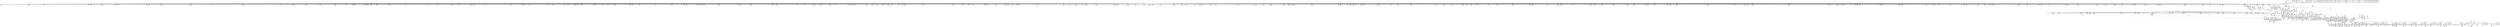 digraph {
	CE0x3cb54d0 [shape=record,shape=Mrecord,label="{CE0x3cb54d0|VOIDTB_TE:_CE_220,221_}"]
	CE0x3c73ae0 [shape=record,shape=Mrecord,label="{CE0x3c73ae0|40:_%struct.super_block*,_56:_i8*,_:_CRE_166,167_}"]
	CE0x3d5d5d0 [shape=record,shape=Mrecord,label="{CE0x3d5d5d0|may_create:tmp28|security/selinux/hooks.c,1717|*SummSource*}"]
	CE0x3ca1a90 [shape=record,shape=Mrecord,label="{CE0x3ca1a90|i64_4|*Constant*|*SummSource*}"]
	CE0x3ce4140 [shape=record,shape=Mrecord,label="{CE0x3ce4140|272:_i8*,_:_CRE_1235,1236_}"]
	CE0x3c681d0 [shape=record,shape=Mrecord,label="{CE0x3c681d0|selinux_inode_mkdir:bb}"]
	CE0x3c86de0 [shape=record,shape=Mrecord,label="{CE0x3c86de0|40:_%struct.super_block*,_56:_i8*,_:_CRE_310,311_}"]
	CE0x3d501f0 [shape=record,shape=Mrecord,label="{CE0x3d501f0|28:_i32,_:_CRE_61,62_}"]
	CE0x3d460a0 [shape=record,shape=Mrecord,label="{CE0x3d460a0|272:_i8*,_:_CRE_1669,1670_}"]
	CE0x3ce1e00 [shape=record,shape=Mrecord,label="{CE0x3ce1e00|272:_i8*,_:_CRE_544,552_|*MultipleSource*|*LoadInst*|security/selinux/hooks.c,1714|security/selinux/hooks.c,1714}"]
	CE0x3cd9890 [shape=record,shape=Mrecord,label="{CE0x3cd9890|40:_%struct.super_block*,_56:_i8*,_:_CRE_920,921_}"]
	CE0x3c7f270 [shape=record,shape=Mrecord,label="{CE0x3c7f270|may_create:return}"]
	CE0x3ce0670 [shape=record,shape=Mrecord,label="{CE0x3ce0670|272:_i8*,_:_CRE_457,458_}"]
	CE0x3d64900 [shape=record,shape=Mrecord,label="{CE0x3d64900|may_create:tmp35|security/selinux/hooks.c,1726|*SummSource*}"]
	CE0x3d68940 [shape=record,shape=Mrecord,label="{CE0x3d68940|may_create:flags|security/selinux/hooks.c,1728}"]
	CE0x3d76470 [shape=record,shape=Mrecord,label="{CE0x3d76470|may_create:tmp43|security/selinux/hooks.c,1728|*SummSource*}"]
	CE0x3ccf710 [shape=record,shape=Mrecord,label="{CE0x3ccf710|40:_%struct.super_block*,_56:_i8*,_:_CRE_603,604_}"]
	CE0x3d4cf30 [shape=record,shape=Mrecord,label="{CE0x3d4cf30|may_create:tmp60|security/selinux/hooks.c,1737}"]
	CE0x3cf3330 [shape=record,shape=Mrecord,label="{CE0x3cf3330|272:_i8*,_:_CRE_598,599_}"]
	CE0x3ce6de0 [shape=record,shape=Mrecord,label="{CE0x3ce6de0|272:_i8*,_:_CRE_1277,1278_}"]
	CE0x3cba500 [shape=record,shape=Mrecord,label="{CE0x3cba500|may_create:tmp20|security/selinux/hooks.c,1706}"]
	CE0x3d4e150 [shape=record,shape=Mrecord,label="{CE0x3d4e150|may_create:tmp61|security/selinux/hooks.c,1737|*SummSink*}"]
	CE0x3c6ea30 [shape=record,shape=Mrecord,label="{CE0x3c6ea30|i64*_getelementptr_inbounds_(_26_x_i64_,_26_x_i64_*___llvm_gcov_ctr217,_i64_0,_i64_8)|*Constant*|*SummSource*}"]
	CE0x3ce47a0 [shape=record,shape=Mrecord,label="{CE0x3ce47a0|272:_i8*,_:_CRE_1241,1242_}"]
	CE0x3cc8b70 [shape=record,shape=Mrecord,label="{CE0x3cc8b70|40:_%struct.super_block*,_56:_i8*,_:_CRE_486,487_}"]
	CE0x3c833e0 [shape=record,shape=Mrecord,label="{CE0x3c833e0|GLOBAL:current_task|Global_var:current_task|*SummSource*}"]
	CE0x3ccf490 [shape=record,shape=Mrecord,label="{CE0x3ccf490|40:_%struct.super_block*,_56:_i8*,_:_CRE_601,602_}"]
	CE0x3cc31e0 [shape=record,shape=Mrecord,label="{CE0x3cc31e0|i8*_getelementptr_inbounds_(_45_x_i8_,_45_x_i8_*_.str12,_i32_0,_i32_0)|*Constant*|*SummSource*}"]
	CE0x3c85c60 [shape=record,shape=Mrecord,label="{CE0x3c85c60|40:_%struct.super_block*,_56:_i8*,_:_CRE_296,297_}"]
	CE0x3d7e640 [shape=record,shape=Mrecord,label="{CE0x3d7e640|may_create:and|security/selinux/hooks.c,1728|*SummSink*}"]
	CE0x3da4350 [shape=record,shape=Mrecord,label="{CE0x3da4350|may_create:tmp67|security/selinux/hooks.c,1742}"]
	CE0x3cdab50 [shape=record,shape=Mrecord,label="{CE0x3cdab50|40:_%struct.super_block*,_56:_i8*,_:_CRE_935,936_}"]
	CE0x3cc65c0 [shape=record,shape=Mrecord,label="{CE0x3cc65c0|40:_%struct.super_block*,_56:_i8*,_:_CRE_408,416_|*MultipleSource*|Function::selinux_inode_mkdir&Arg::dir::|Function::may_create&Arg::dir::|security/selinux/hooks.c,1713}"]
	CE0x3cc29d0 [shape=record,shape=Mrecord,label="{CE0x3cc29d0|i32_1706|*Constant*|*SummSource*}"]
	CE0x3c898a0 [shape=record,shape=Mrecord,label="{CE0x3c898a0|40:_%struct.super_block*,_56:_i8*,_:_CRE_198,199_}"]
	CE0x3c77690 [shape=record,shape=Mrecord,label="{CE0x3c77690|i32_1|*Constant*|*SummSource*}"]
	CE0x3c737e0 [shape=record,shape=Mrecord,label="{CE0x3c737e0|40:_%struct.super_block*,_56:_i8*,_:_CRE_162,163_}"]
	CE0x3ccdf50 [shape=record,shape=Mrecord,label="{CE0x3ccdf50|40:_%struct.super_block*,_56:_i8*,_:_CRE_584,585_}"]
	CE0x3cd9390 [shape=record,shape=Mrecord,label="{CE0x3cd9390|40:_%struct.super_block*,_56:_i8*,_:_CRE_916,917_}"]
	CE0x3c871a0 [shape=record,shape=Mrecord,label="{CE0x3c871a0|40:_%struct.super_block*,_56:_i8*,_:_CRE_320,328_|*MultipleSource*|Function::selinux_inode_mkdir&Arg::dir::|Function::may_create&Arg::dir::|security/selinux/hooks.c,1713}"]
	CE0x3d942e0 [shape=record,shape=Mrecord,label="{CE0x3d942e0|may_create:tmp47|security/selinux/hooks.c,1731|*SummSink*}"]
	CE0x3c98cd0 [shape=record,shape=Mrecord,label="{CE0x3c98cd0|may_create:dentry12|security/selinux/hooks.c,1720|*SummSource*}"]
	CE0x3cd6e10 [shape=record,shape=Mrecord,label="{CE0x3cd6e10|40:_%struct.super_block*,_56:_i8*,_:_CRE_886,887_}"]
	CE0x3c89ba0 [shape=record,shape=Mrecord,label="{CE0x3c89ba0|40:_%struct.super_block*,_56:_i8*,_:_CRE_202,203_}"]
	CE0x3d8f010 [shape=record,shape=Mrecord,label="{CE0x3d8f010|may_create:tmp48|security/selinux/hooks.c,1731|*SummSource*}"]
	CE0x3c885c0 [shape=record,shape=Mrecord,label="{CE0x3c885c0|i64*_getelementptr_inbounds_(_2_x_i64_,_2_x_i64_*___llvm_gcov_ctr224,_i64_0,_i64_1)|*Constant*|*SummSource*}"]
	CE0x3d4c2f0 [shape=record,shape=Mrecord,label="{CE0x3d4c2f0|may_create:tmp57|security/selinux/hooks.c,1736|*SummSource*}"]
	CE0x3c9c0c0 [shape=record,shape=Mrecord,label="{CE0x3c9c0c0|40:_%struct.super_block*,_56:_i8*,_:_CRE_270,271_}"]
	CE0x3cc7780 [shape=record,shape=Mrecord,label="{CE0x3cc7780|40:_%struct.super_block*,_56:_i8*,_:_CRE_472,473_}"]
	CE0x3d53710 [shape=record,shape=Mrecord,label="{CE0x3d53710|28:_i32,_:_CRE_113,114_}"]
	CE0x3d60770 [shape=record,shape=Mrecord,label="{CE0x3d60770|i8_10|*Constant*}"]
	CE0x3d534f0 [shape=record,shape=Mrecord,label="{CE0x3d534f0|28:_i32,_:_CRE_111,112_}"]
	CE0x3d91f10 [shape=record,shape=Mrecord,label="{CE0x3d91f10|may_create:tmp56|security/selinux/hooks.c,1736|*SummSink*}"]
	CE0x3d4a530 [shape=record,shape=Mrecord,label="{CE0x3d4a530|may_create:tmp25|security/selinux/hooks.c,1714}"]
	CE0x3d5be50 [shape=record,shape=Mrecord,label="{CE0x3d5be50|0:_i32,_4:_i32,_8:_i32,_12:_i32,_:_CMRE_12,16_|*MultipleSource*|security/selinux/hooks.c,1706|security/selinux/hooks.c,1706|security/selinux/hooks.c,1716}"]
	CE0x3cdbd90 [shape=record,shape=Mrecord,label="{CE0x3cdbd90|40:_%struct.super_block*,_56:_i8*,_:_CRE_981,982_}"]
	CE0x3c74020 [shape=record,shape=Mrecord,label="{CE0x3c74020|40:_%struct.super_block*,_56:_i8*,_:_CRE_173,174_}"]
	CE0x3ccd050 [shape=record,shape=Mrecord,label="{CE0x3ccd050|40:_%struct.super_block*,_56:_i8*,_:_CRE_572,573_}"]
	CE0x3c863e0 [shape=record,shape=Mrecord,label="{CE0x3c863e0|40:_%struct.super_block*,_56:_i8*,_:_CRE_302,303_}"]
	CE0x3ca1490 [shape=record,shape=Mrecord,label="{CE0x3ca1490|i64_5|*Constant*}"]
	CE0x3cf04d0 [shape=record,shape=Mrecord,label="{CE0x3cf04d0|i32_8|*Constant*|*SummSink*}"]
	CE0x3c89ea0 [shape=record,shape=Mrecord,label="{CE0x3c89ea0|40:_%struct.super_block*,_56:_i8*,_:_CRE_206,207_}"]
	CE0x3cd6cd0 [shape=record,shape=Mrecord,label="{CE0x3cd6cd0|40:_%struct.super_block*,_56:_i8*,_:_CRE_885,886_}"]
	CE0x3ce24d0 [shape=record,shape=Mrecord,label="{CE0x3ce24d0|272:_i8*,_:_CRE_564,565_}"]
	CE0x3d23af0 [shape=record,shape=Mrecord,label="{CE0x3d23af0|get_current:tmp3|*SummSource*}"]
	CE0x3d46b40 [shape=record,shape=Mrecord,label="{CE0x3d46b40|272:_i8*,_:_CRE_1679,1680_}"]
	CE0x3c9b300 [shape=record,shape=Mrecord,label="{CE0x3c9b300|40:_%struct.super_block*,_56:_i8*,_:_CRE_259,260_}"]
	CE0x3c6eec0 [shape=record,shape=Mrecord,label="{CE0x3c6eec0|may_create:tmp15|security/selinux/hooks.c,1706|*SummSink*}"]
	CE0x3cc18a0 [shape=record,shape=Mrecord,label="{CE0x3cc18a0|28:_i32,_:_CRE_59,60_}"]
	CE0x3c685c0 [shape=record,shape=Mrecord,label="{CE0x3c685c0|i64_1|*Constant*|*SummSink*}"]
	CE0x3d4ce00 [shape=record,shape=Mrecord,label="{CE0x3d4ce00|may_create:tmp59|security/selinux/hooks.c,1736|*SummSink*}"]
	CE0x3c88ae0 [shape=record,shape=Mrecord,label="{CE0x3c88ae0|may_create:bb|*SummSource*}"]
	CE0x3d8fea0 [shape=record,shape=Mrecord,label="{CE0x3d8fea0|may_create:tmp55|security/selinux/hooks.c,1735}"]
	CE0x3ced8d0 [shape=record,shape=Mrecord,label="{CE0x3ced8d0|272:_i8*,_:_CRE_288,296_|*MultipleSource*|*LoadInst*|security/selinux/hooks.c,1714|security/selinux/hooks.c,1714}"]
	CE0x3c7d1e0 [shape=record,shape=Mrecord,label="{CE0x3c7d1e0|40:_%struct.super_block*,_56:_i8*,_:_CRE_64,72_|*MultipleSource*|Function::selinux_inode_mkdir&Arg::dir::|Function::may_create&Arg::dir::|security/selinux/hooks.c,1713}"]
	CE0x3cd0250 [shape=record,shape=Mrecord,label="{CE0x3cd0250|40:_%struct.super_block*,_56:_i8*,_:_CRE_612,613_}"]
	CE0x3d592d0 [shape=record,shape=Mrecord,label="{CE0x3d592d0|avc_has_perm:ssid|Function::avc_has_perm&Arg::ssid::|*SummSource*}"]
	CE0x3c90850 [shape=record,shape=Mrecord,label="{CE0x3c90850|may_create:if.then16|*SummSink*}"]
	CE0x3cc82b0 [shape=record,shape=Mrecord,label="{CE0x3cc82b0|40:_%struct.super_block*,_56:_i8*,_:_CRE_479,480_}"]
	CE0x3cf4ed0 [shape=record,shape=Mrecord,label="{CE0x3cf4ed0|272:_i8*,_:_CRE_624,625_}"]
	CE0x3d55e80 [shape=record,shape=Mrecord,label="{CE0x3d55e80|_ret_i32_%retval.0,_!dbg_!27728|security/selinux/avc.c,775|*SummSink*}"]
	CE0x3c6e780 [shape=record,shape=Mrecord,label="{CE0x3c6e780|i64*_getelementptr_inbounds_(_26_x_i64_,_26_x_i64_*___llvm_gcov_ctr217,_i64_0,_i64_8)|*Constant*|*SummSink*}"]
	CE0x3cb6050 [shape=record,shape=Mrecord,label="{CE0x3cb6050|VOIDTB_TE:_CE_264,272_|*MultipleSource*|Function::selinux_inode_mkdir&Arg::dentry::|Function::may_create&Arg::dentry::|security/selinux/hooks.c,1730}"]
	CE0x3cb4810 [shape=record,shape=Mrecord,label="{CE0x3cb4810|VOIDTB_TE:_CE_208,209_}"]
	CE0x52d4ae0 [shape=record,shape=Mrecord,label="{CE0x52d4ae0|_call_void_mcount()_#3|*SummSource*}"]
	CE0x3c9d300 [shape=record,shape=Mrecord,label="{CE0x3c9d300|may_create:if.end}"]
	CE0x3c94980 [shape=record,shape=Mrecord,label="{CE0x3c94980|may_create:sid31|security/selinux/hooks.c,1739|*SummSource*}"]
	CE0x3d91be0 [shape=record,shape=Mrecord,label="{CE0x3d91be0|i64_21|*Constant*|*SummSink*}"]
	CE0x3c876b0 [shape=record,shape=Mrecord,label="{CE0x3c876b0|40:_%struct.super_block*,_56:_i8*,_:_CRE_344,352_|*MultipleSource*|Function::selinux_inode_mkdir&Arg::dir::|Function::may_create&Arg::dir::|security/selinux/hooks.c,1713}"]
	CE0x3cddf20 [shape=record,shape=Mrecord,label="{CE0x3cddf20|272:_i8*,_:_CRE_420,421_}"]
	CE0x3c7e3a0 [shape=record,shape=Mrecord,label="{CE0x3c7e3a0|_ret_i32_%retval.0,_!dbg_!27798|security/selinux/hooks.c,1742}"]
	CE0x3cd8e90 [shape=record,shape=Mrecord,label="{CE0x3cd8e90|40:_%struct.super_block*,_56:_i8*,_:_CRE_912,913_}"]
	CE0x3c93230 [shape=record,shape=Mrecord,label="{CE0x3c93230|avc_has_perm:entry}"]
	CE0x3cd7f90 [shape=record,shape=Mrecord,label="{CE0x3cd7f90|40:_%struct.super_block*,_56:_i8*,_:_CRE_900,901_}"]
	CE0x3cc5d20 [shape=record,shape=Mrecord,label="{CE0x3cc5d20|may_create:tmp8|security/selinux/hooks.c,1706|*SummSink*}"]
	CE0x3d53d70 [shape=record,shape=Mrecord,label="{CE0x3d53d70|28:_i32,_:_CRE_119,120_}"]
	CE0x3cef8d0 [shape=record,shape=Mrecord,label="{CE0x3cef8d0|272:_i8*,_:_CRE_400,401_}"]
	CE0x3d78450 [shape=record,shape=Mrecord,label="{CE0x3d78450|may_create:tmp42|security/selinux/hooks.c,1728|*SummSource*}"]
	CE0x3d5c350 [shape=record,shape=Mrecord,label="{CE0x3d5c350|may_create:tmp27|security/selinux/hooks.c,1716}"]
	CE0x3cd48e0 [shape=record,shape=Mrecord,label="{CE0x3cd48e0|40:_%struct.super_block*,_56:_i8*,_:_CRE_840,848_|*MultipleSource*|Function::selinux_inode_mkdir&Arg::dir::|Function::may_create&Arg::dir::|security/selinux/hooks.c,1713}"]
	CE0x3cecfc0 [shape=record,shape=Mrecord,label="{CE0x3cecfc0|272:_i8*,_:_CRE_256,264_|*MultipleSource*|*LoadInst*|security/selinux/hooks.c,1714|security/selinux/hooks.c,1714}"]
	CE0x3c83210 [shape=record,shape=Mrecord,label="{CE0x3c83210|may_create:tmp|*SummSource*}"]
	CE0x3d59760 [shape=record,shape=Mrecord,label="{CE0x3d59760|avc_has_perm:tsid|Function::avc_has_perm&Arg::tsid::|*SummSink*}"]
	CE0x3c844a0 [shape=record,shape=Mrecord,label="{CE0x3c844a0|40:_%struct.super_block*,_56:_i8*,_:_CRE_277,278_}"]
	CE0x3d46810 [shape=record,shape=Mrecord,label="{CE0x3d46810|272:_i8*,_:_CRE_1676,1677_}"]
	CE0x3ccef90 [shape=record,shape=Mrecord,label="{CE0x3ccef90|40:_%struct.super_block*,_56:_i8*,_:_CRE_597,598_}"]
	CE0x3cbfb20 [shape=record,shape=Mrecord,label="{CE0x3cbfb20|28:_i32,_:_CRE_12,13_}"]
	CE0x3d52fa0 [shape=record,shape=Mrecord,label="{CE0x3d52fa0|28:_i32,_:_CRE_106,107_}"]
	CE0x3c7d510 [shape=record,shape=Mrecord,label="{CE0x3c7d510|selinux_inode_mkdir:call|security/selinux/hooks.c,2784}"]
	CE0x3c8aaa0 [shape=record,shape=Mrecord,label="{CE0x3c8aaa0|40:_%struct.super_block*,_56:_i8*,_:_CRE_244,245_}"]
	CE0x3ce4360 [shape=record,shape=Mrecord,label="{CE0x3ce4360|272:_i8*,_:_CRE_1237,1238_}"]
	CE0x3cd0390 [shape=record,shape=Mrecord,label="{CE0x3cd0390|40:_%struct.super_block*,_56:_i8*,_:_CRE_613,614_}"]
	CE0x3ce9990 [shape=record,shape=Mrecord,label="{CE0x3ce9990|272:_i8*,_:_CRE_1337,1338_}"]
	CE0x3d67aa0 [shape=record,shape=Mrecord,label="{CE0x3d67aa0|may_create:tmp40|security/selinux/hooks.c,1728}"]
	CE0x3cb0930 [shape=record,shape=Mrecord,label="{CE0x3cb0930|40:_%struct.super_block*,_56:_i8*,_:_CRE_560,561_}"]
	CE0x3ce3bf0 [shape=record,shape=Mrecord,label="{CE0x3ce3bf0|272:_i8*,_:_CRE_1230,1231_}"]
	CE0x3cc9b40 [shape=record,shape=Mrecord,label="{CE0x3cc9b40|40:_%struct.super_block*,_56:_i8*,_:_CRE_528,536_|*MultipleSource*|Function::selinux_inode_mkdir&Arg::dir::|Function::may_create&Arg::dir::|security/selinux/hooks.c,1713}"]
	CE0x3d4aa40 [shape=record,shape=Mrecord,label="{CE0x3d4aa40|272:_i8*,_:_CRE_1904,1920_|*MultipleSource*|*LoadInst*|security/selinux/hooks.c,1714|security/selinux/hooks.c,1714}"]
	CE0x3cb5a20 [shape=record,shape=Mrecord,label="{CE0x3cb5a20|VOIDTB_TE:_CE_232,240_|*MultipleSource*|Function::selinux_inode_mkdir&Arg::dentry::|Function::may_create&Arg::dentry::|security/selinux/hooks.c,1730}"]
	CE0x3c88e20 [shape=record,shape=Mrecord,label="{CE0x3c88e20|40:_%struct.super_block*,_56:_i8*,_:_CRE_184,185_}"]
	CE0x3ce0560 [shape=record,shape=Mrecord,label="{CE0x3ce0560|272:_i8*,_:_CRE_456,457_}"]
	CE0x3cf4650 [shape=record,shape=Mrecord,label="{CE0x3cf4650|272:_i8*,_:_CRE_616,617_}"]
	CE0x3c884b0 [shape=record,shape=Mrecord,label="{CE0x3c884b0|GLOBAL:__llvm_gcov_ctr217|Global_var:__llvm_gcov_ctr217}"]
	CE0x3d63550 [shape=record,shape=Mrecord,label="{CE0x3d63550|may_create:sid11|security/selinux/hooks.c,1716}"]
	CE0x3c9ae00 [shape=record,shape=Mrecord,label="{CE0x3c9ae00|40:_%struct.super_block*,_56:_i8*,_:_CRE_255,256_}"]
	CE0x3c87470 [shape=record,shape=Mrecord,label="{CE0x3c87470|40:_%struct.super_block*,_56:_i8*,_:_CRE_336,344_|*MultipleSource*|Function::selinux_inode_mkdir&Arg::dir::|Function::may_create&Arg::dir::|security/selinux/hooks.c,1713}"]
	CE0x3dba4d0 [shape=record,shape=Mrecord,label="{CE0x3dba4d0|%struct.task_struct*_(%struct.task_struct**)*_asm_movq_%gs:$_1:P_,$0_,_r,im,_dirflag_,_fpsr_,_flags_}"]
	CE0x3cd0c50 [shape=record,shape=Mrecord,label="{CE0x3cd0c50|40:_%struct.super_block*,_56:_i8*,_:_CRE_620,621_}"]
	CE0x3ccae70 [shape=record,shape=Mrecord,label="{CE0x3ccae70|272:_i8*,_:_CRE_1343,1344_}"]
	CE0x3cea320 [shape=record,shape=Mrecord,label="{CE0x3cea320|i32_16|*Constant*}"]
	CE0x3daa100 [shape=record,shape=Mrecord,label="{CE0x3daa100|i16_5|*Constant*}"]
	CE0x3cca480 [shape=record,shape=Mrecord,label="{CE0x3cca480|40:_%struct.super_block*,_56:_i8*,_:_CRE_552,553_}"]
	CE0x3c646c0 [shape=record,shape=Mrecord,label="{CE0x3c646c0|selinux_inode_mkdir:tmp1|*SummSink*}"]
	CE0x3d917b0 [shape=record,shape=Mrecord,label="{CE0x3d917b0|i64_22|*Constant*|*SummSink*}"]
	CE0x3d92fa0 [shape=record,shape=Mrecord,label="{CE0x3d92fa0|i64*_getelementptr_inbounds_(_26_x_i64_,_26_x_i64_*___llvm_gcov_ctr217,_i64_0,_i64_20)|*Constant*|*SummSource*}"]
	CE0x3cb3710 [shape=record,shape=Mrecord,label="{CE0x3cb3710|VOIDTB_TE:_CE_192,193_}"]
	CE0x3d4d4f0 [shape=record,shape=Mrecord,label="{CE0x3d4d4f0|may_create:tmp60|security/selinux/hooks.c,1737|*SummSource*}"]
	CE0x3ce8bc0 [shape=record,shape=Mrecord,label="{CE0x3ce8bc0|272:_i8*,_:_CRE_1324,1325_}"]
	CE0x3ce3370 [shape=record,shape=Mrecord,label="{CE0x3ce3370|272:_i8*,_:_CRE_1222,1223_}"]
	CE0x3d430d0 [shape=record,shape=Mrecord,label="{CE0x3d430d0|272:_i8*,_:_CRE_1624,1625_}"]
	CE0x3cd9110 [shape=record,shape=Mrecord,label="{CE0x3cd9110|40:_%struct.super_block*,_56:_i8*,_:_CRE_914,915_}"]
	CE0x3cbab60 [shape=record,shape=Mrecord,label="{CE0x3cbab60|may_create:tmp21|security/selinux/hooks.c,1706|*SummSource*}"]
	"CONST[source:0(mediator),value:0(static)][purpose:{operation}][SnkIdx:7]"
	CE0x3c8a4b0 [shape=record,shape=Mrecord,label="{CE0x3c8a4b0|40:_%struct.super_block*,_56:_i8*,_:_CRE_240,241_}"]
	CE0x3c83040 [shape=record,shape=Mrecord,label="{CE0x3c83040|i64*_getelementptr_inbounds_(_26_x_i64_,_26_x_i64_*___llvm_gcov_ctr217,_i64_0,_i64_0)|*Constant*|*SummSink*}"]
	CE0x3d929d0 [shape=record,shape=Mrecord,label="{CE0x3d929d0|may_create:tmp53|security/selinux/hooks.c,1733}"]
	CE0x3cb15e0 [shape=record,shape=Mrecord,label="{CE0x3cb15e0|may_create:cred|security/selinux/hooks.c,1706|*SummSink*}"]
	CE0x3cf19b0 [shape=record,shape=Mrecord,label="{CE0x3cf19b0|272:_i8*,_:_CRE_574,575_}"]
	CE0x3d43ea0 [shape=record,shape=Mrecord,label="{CE0x3d43ea0|272:_i8*,_:_CRE_1637,1638_}"]
	CE0x3d650c0 [shape=record,shape=Mrecord,label="{CE0x3d650c0|may_create:tmp36|security/selinux/hooks.c,1728}"]
	CE0x3cb3d70 [shape=record,shape=Mrecord,label="{CE0x3cb3d70|VOIDTB_TE:_CE_198,199_}"]
	CE0x3d7e510 [shape=record,shape=Mrecord,label="{CE0x3d7e510|may_create:and|security/selinux/hooks.c,1728|*SummSource*}"]
	CE0x3d44fa0 [shape=record,shape=Mrecord,label="{CE0x3d44fa0|272:_i8*,_:_CRE_1653,1654_}"]
	CE0x3cbff30 [shape=record,shape=Mrecord,label="{CE0x3cbff30|28:_i32,_:_CRE_18,19_}"]
	CE0x3cdc3d0 [shape=record,shape=Mrecord,label="{CE0x3cdc3d0|40:_%struct.super_block*,_56:_i8*,_:_CRE_992,1000_|*MultipleSource*|Function::selinux_inode_mkdir&Arg::dir::|Function::may_create&Arg::dir::|security/selinux/hooks.c,1713}"]
	CE0x3cd6910 [shape=record,shape=Mrecord,label="{CE0x3cd6910|40:_%struct.super_block*,_56:_i8*,_:_CRE_882,883_}"]
	CE0x3d901c0 [shape=record,shape=Mrecord,label="{CE0x3d901c0|may_create:call27|security/selinux/hooks.c,1735}"]
	CE0x3d4bc90 [shape=record,shape=Mrecord,label="{CE0x3d4bc90|may_create:tmp25|security/selinux/hooks.c,1714|*SummSource*}"]
	CE0x3c89060 [shape=record,shape=Mrecord,label="{CE0x3c89060|40:_%struct.super_block*,_56:_i8*,_:_CRE_187,188_}"]
	CE0x3d429f0 [shape=record,shape=Mrecord,label="{CE0x3d429f0|272:_i8*,_:_CRE_1618,1619_}"]
	CE0x3d50bf0 [shape=record,shape=Mrecord,label="{CE0x3d50bf0|28:_i32,_:_CRE_71,72_}"]
	CE0x3cb0bb0 [shape=record,shape=Mrecord,label="{CE0x3cb0bb0|40:_%struct.super_block*,_56:_i8*,_:_CRE_562,563_}"]
	CE0x3ce3ae0 [shape=record,shape=Mrecord,label="{CE0x3ce3ae0|272:_i8*,_:_CRE_1229,1230_}"]
	CE0x3cde9c0 [shape=record,shape=Mrecord,label="{CE0x3cde9c0|272:_i8*,_:_CRE_430,431_}"]
	CE0x3d57980 [shape=record,shape=Mrecord,label="{CE0x3d57980|may_create:tmp32|security/selinux/hooks.c,1725|*SummSource*}"]
	CE0x3c86160 [shape=record,shape=Mrecord,label="{CE0x3c86160|40:_%struct.super_block*,_56:_i8*,_:_CRE_300,301_}"]
	CE0x3cb4920 [shape=record,shape=Mrecord,label="{CE0x3cb4920|VOIDTB_TE:_CE_209,210_}"]
	CE0x3ceb830 [shape=record,shape=Mrecord,label="{CE0x3ceb830|272:_i8*,_:_CRE_136,140_|*MultipleSource*|*LoadInst*|security/selinux/hooks.c,1714|security/selinux/hooks.c,1714}"]
	CE0x3cd51e0 [shape=record,shape=Mrecord,label="{CE0x3cd51e0|40:_%struct.super_block*,_56:_i8*,_:_CRE_865,866_}"]
	CE0x3d57700 [shape=record,shape=Mrecord,label="{CE0x3d57700|may_create:tmp32|security/selinux/hooks.c,1725}"]
	CE0x3d44d80 [shape=record,shape=Mrecord,label="{CE0x3d44d80|272:_i8*,_:_CRE_1651,1652_}"]
	CE0x3c73060 [shape=record,shape=Mrecord,label="{CE0x3c73060|40:_%struct.super_block*,_56:_i8*,_:_CRE_152,153_}"]
	CE0x3c84360 [shape=record,shape=Mrecord,label="{CE0x3c84360|40:_%struct.super_block*,_56:_i8*,_:_CRE_276,277_}"]
	CE0x3c9c340 [shape=record,shape=Mrecord,label="{CE0x3c9c340|40:_%struct.super_block*,_56:_i8*,_:_CRE_272,273_}"]
	CE0x3c7d740 [shape=record,shape=Mrecord,label="{CE0x3c7d740|GLOBAL:may_create|*Constant*|*SummSource*}"]
	CE0x3d44a50 [shape=record,shape=Mrecord,label="{CE0x3d44a50|272:_i8*,_:_CRE_1648,1649_}"]
	CE0x3d44c70 [shape=record,shape=Mrecord,label="{CE0x3d44c70|272:_i8*,_:_CRE_1650,1651_}"]
	CE0x3ce0340 [shape=record,shape=Mrecord,label="{CE0x3ce0340|272:_i8*,_:_CRE_454,455_}"]
	CE0x3d7c340 [shape=record,shape=Mrecord,label="{CE0x3d7c340|VOIDTB_TE:_CE_95,96_}"]
	CE0x3d522f0 [shape=record,shape=Mrecord,label="{CE0x3d522f0|28:_i32,_:_CRE_94,95_}"]
	CE0x3ce7110 [shape=record,shape=Mrecord,label="{CE0x3ce7110|272:_i8*,_:_CRE_1304,1305_}"]
	CE0x3cdaa10 [shape=record,shape=Mrecord,label="{CE0x3cdaa10|40:_%struct.super_block*,_56:_i8*,_:_CRE_934,935_}"]
	CE0x3ccd910 [shape=record,shape=Mrecord,label="{CE0x3ccd910|40:_%struct.super_block*,_56:_i8*,_:_CRE_579,580_}"]
	CE0x3cc30e0 [shape=record,shape=Mrecord,label="{CE0x3cc30e0|i8*_getelementptr_inbounds_(_45_x_i8_,_45_x_i8_*_.str12,_i32_0,_i32_0)|*Constant*}"]
	CE0x3d54520 [shape=record,shape=Mrecord,label="{CE0x3d54520|28:_i32,_:_CRE_152,160_|*MultipleSource*|*LoadInst*|security/selinux/hooks.c,1713|security/selinux/hooks.c,1713|security/selinux/hooks.c,1722}"]
	CE0x3c935f0 [shape=record,shape=Mrecord,label="{CE0x3c935f0|avc_has_perm:entry|*SummSink*}"]
	CE0x3c9e840 [shape=record,shape=Mrecord,label="{CE0x3c9e840|may_create:if.then|*SummSource*}"]
	CE0x3d66f00 [shape=record,shape=Mrecord,label="{CE0x3d66f00|may_create:tmp37|security/selinux/hooks.c,1728|*SummSink*}"]
	CE0x3c849a0 [shape=record,shape=Mrecord,label="{CE0x3c849a0|40:_%struct.super_block*,_56:_i8*,_:_CRE_281,282_}"]
	CE0x3cb20c0 [shape=record,shape=Mrecord,label="{CE0x3cb20c0|VOIDTB_TE:_CE_171,172_}"]
	CE0x3ce4e00 [shape=record,shape=Mrecord,label="{CE0x3ce4e00|272:_i8*,_:_CRE_1247,1248_}"]
	CE0x3d43730 [shape=record,shape=Mrecord,label="{CE0x3d43730|272:_i8*,_:_CRE_1630,1631_}"]
	CE0x3cb42c0 [shape=record,shape=Mrecord,label="{CE0x3cb42c0|VOIDTB_TE:_CE_203,204_}"]
	CE0x3c8c740 [shape=record,shape=Mrecord,label="{CE0x3c8c740|may_create:tmp65|security/selinux/hooks.c,1739|*SummSource*}"]
	CE0x3d4d8d0 [shape=record,shape=Mrecord,label="{CE0x3d4d8d0|i64*_getelementptr_inbounds_(_26_x_i64_,_26_x_i64_*___llvm_gcov_ctr217,_i64_0,_i64_23)|*Constant*|*SummSink*}"]
	CE0x3cb8830 [shape=record,shape=Mrecord,label="{CE0x3cb8830|may_create:tmp49|security/selinux/hooks.c,1731}"]
	CE0x3d8f370 [shape=record,shape=Mrecord,label="{CE0x3d8f370|GLOBAL:security_transition_sid|*Constant*|*SummSource*}"]
	CE0x3c6f570 [shape=record,shape=Mrecord,label="{CE0x3c6f570|i64*_getelementptr_inbounds_(_26_x_i64_,_26_x_i64_*___llvm_gcov_ctr217,_i64_0,_i64_9)|*Constant*|*SummSink*}"]
	CE0x3d60b00 [shape=record,shape=Mrecord,label="{CE0x3d60b00|i8_10|*Constant*|*SummSink*}"]
	CE0x3c747a0 [shape=record,shape=Mrecord,label="{CE0x3c747a0|40:_%struct.super_block*,_56:_i8*,_:_CRE_183,184_}"]
	CE0x3d502f0 [shape=record,shape=Mrecord,label="{CE0x3d502f0|28:_i32,_:_CRE_62,63_}"]
	CE0x3cde7a0 [shape=record,shape=Mrecord,label="{CE0x3cde7a0|272:_i8*,_:_CRE_428,429_}"]
	CE0x3cf7360 [shape=record,shape=Mrecord,label="{CE0x3cf7360|272:_i8*,_:_CRE_1211,1212_}"]
	CE0x3c79450 [shape=record,shape=Mrecord,label="{CE0x3c79450|i64*_getelementptr_inbounds_(_26_x_i64_,_26_x_i64_*___llvm_gcov_ctr217,_i64_0,_i64_6)|*Constant*|*SummSink*}"]
	CE0x3d7d5d0 [shape=record,shape=Mrecord,label="{CE0x3d7d5d0|VOIDTB_TE:_CE_56,64_|*MultipleSource*|Function::selinux_inode_mkdir&Arg::dentry::|Function::may_create&Arg::dentry::|security/selinux/hooks.c,1730}"]
	CE0x3d66cd0 [shape=record,shape=Mrecord,label="{CE0x3d66cd0|may_create:tmp37|security/selinux/hooks.c,1728}"]
	CE0x35120c0 [shape=record,shape=Mrecord,label="{CE0x35120c0|selinux_inode_mkdir:tmp2|*SummSink*}"]
	CE0x3d92690 [shape=record,shape=Mrecord,label="{CE0x3d92690|may_create:tmp52|security/selinux/hooks.c,1732|*SummSink*}"]
	CE0x3c85b20 [shape=record,shape=Mrecord,label="{CE0x3c85b20|40:_%struct.super_block*,_56:_i8*,_:_CRE_295,296_}"]
	CE0x3cdbed0 [shape=record,shape=Mrecord,label="{CE0x3cdbed0|40:_%struct.super_block*,_56:_i8*,_:_CRE_982,983_}"]
	CE0x3d4ef90 [shape=record,shape=Mrecord,label="{CE0x3d4ef90|may_create:tmp62|security/selinux/hooks.c,1739|*SummSink*}"]
	CE0x3ccc080 [shape=record,shape=Mrecord,label="{CE0x3ccc080|272:_i8*,_:_CRE_1360,1361_}"]
	CE0x3c94120 [shape=record,shape=Mrecord,label="{CE0x3c94120|may_create:entry|*SummSink*}"]
	CE0x3cd0110 [shape=record,shape=Mrecord,label="{CE0x3cd0110|40:_%struct.super_block*,_56:_i8*,_:_CRE_611,612_}"]
	CE0x3cf4100 [shape=record,shape=Mrecord,label="{CE0x3cf4100|272:_i8*,_:_CRE_611,612_}"]
	CE0x3cf2ef0 [shape=record,shape=Mrecord,label="{CE0x3cf2ef0|272:_i8*,_:_CRE_594,595_}"]
	CE0x3cf1240 [shape=record,shape=Mrecord,label="{CE0x3cf1240|272:_i8*,_:_CRE_567,568_}"]
	CE0x3d555c0 [shape=record,shape=Mrecord,label="{CE0x3d555c0|_ret_i32_%retval.0,_!dbg_!27728|security/selinux/avc.c,775}"]
	CE0x3c68300 [shape=record,shape=Mrecord,label="{CE0x3c68300|selinux_inode_mkdir:entry|*SummSink*}"]
	CE0x3cc39d0 [shape=record,shape=Mrecord,label="{CE0x3cc39d0|get_current:tmp4|./arch/x86/include/asm/current.h,14}"]
	CE0x3d56ec0 [shape=record,shape=Mrecord,label="{CE0x3d56ec0|may_create:tmp30|security/selinux/hooks.c,1725}"]
	CE0x3dae4e0 [shape=record,shape=Mrecord,label="{CE0x3dae4e0|get_current:tmp}"]
	CE0x3c86020 [shape=record,shape=Mrecord,label="{CE0x3c86020|40:_%struct.super_block*,_56:_i8*,_:_CRE_299,300_}"]
	CE0x3d43840 [shape=record,shape=Mrecord,label="{CE0x3d43840|272:_i8*,_:_CRE_1631,1632_}"]
	CE0x3d498e0 [shape=record,shape=Mrecord,label="{CE0x3d498e0|272:_i8*,_:_CRE_1856,1864_|*MultipleSource*|*LoadInst*|security/selinux/hooks.c,1714|security/selinux/hooks.c,1714}"]
	CE0x3cd9b10 [shape=record,shape=Mrecord,label="{CE0x3cd9b10|40:_%struct.super_block*,_56:_i8*,_:_CRE_922,923_}"]
	CE0x3ce5130 [shape=record,shape=Mrecord,label="{CE0x3ce5130|272:_i8*,_:_CRE_1250,1251_}"]
	CE0x3d8f800 [shape=record,shape=Mrecord,label="{CE0x3d8f800|may_create:tobool23|security/selinux/hooks.c,1731|*SummSink*}"]
	CE0x3cf3770 [shape=record,shape=Mrecord,label="{CE0x3cf3770|272:_i8*,_:_CRE_602,603_}"]
	CE0x3ccd190 [shape=record,shape=Mrecord,label="{CE0x3ccd190|40:_%struct.super_block*,_56:_i8*,_:_CRE_573,574_}"]
	CE0x3cc3b00 [shape=record,shape=Mrecord,label="{CE0x3cc3b00|get_current:entry|*SummSource*}"]
	CE0x3d68e00 [shape=record,shape=Mrecord,label="{CE0x3d68e00|8:_i32,_22:_i16,_:_CRE_8,12_|*MultipleSource*|security/selinux/hooks.c,1714|security/selinux/hooks.c,1714|security/selinux/hooks.c,1728}"]
	CE0x3d4ff30 [shape=record,shape=Mrecord,label="{CE0x3d4ff30|may_create:tmp64|security/selinux/hooks.c,1739|*SummSource*}"]
	CE0x3c93930 [shape=record,shape=Mrecord,label="{CE0x3c93930|may_create:dentry|Function::may_create&Arg::dentry::|*SummSource*}"]
	CE0x3cecdf0 [shape=record,shape=Mrecord,label="{CE0x3cecdf0|272:_i8*,_:_CRE_248,252_|*MultipleSource*|*LoadInst*|security/selinux/hooks.c,1714|security/selinux/hooks.c,1714}"]
	CE0x3d41f10 [shape=record,shape=Mrecord,label="{CE0x3d41f10|272:_i8*,_:_CRE_1584,1592_|*MultipleSource*|*LoadInst*|security/selinux/hooks.c,1714|security/selinux/hooks.c,1714}"]
	CE0x3c9c480 [shape=record,shape=Mrecord,label="{CE0x3c9c480|40:_%struct.super_block*,_56:_i8*,_:_CRE_273,274_}"]
	CE0x3cb90d0 [shape=record,shape=Mrecord,label="{CE0x3cb90d0|may_create:tmp51|security/selinux/hooks.c,1732}"]
	CE0x3d454f0 [shape=record,shape=Mrecord,label="{CE0x3d454f0|272:_i8*,_:_CRE_1658,1659_}"]
	CE0x3c7a660 [shape=record,shape=Mrecord,label="{CE0x3c7a660|get_current:tmp1|*SummSink*}"]
	CE0x3cf4540 [shape=record,shape=Mrecord,label="{CE0x3cf4540|272:_i8*,_:_CRE_615,616_}"]
	CE0x3cd76d0 [shape=record,shape=Mrecord,label="{CE0x3cd76d0|40:_%struct.super_block*,_56:_i8*,_:_CRE_893,894_}"]
	CE0x3cc96c0 [shape=record,shape=Mrecord,label="{CE0x3cc96c0|40:_%struct.super_block*,_56:_i8*,_:_CRE_512,520_|*MultipleSource*|Function::selinux_inode_mkdir&Arg::dir::|Function::may_create&Arg::dir::|security/selinux/hooks.c,1713}"]
	CE0x3c6e2a0 [shape=record,shape=Mrecord,label="{CE0x3c6e2a0|i1_true|*Constant*}"]
	CE0x3cd56a0 [shape=record,shape=Mrecord,label="{CE0x3cd56a0|40:_%struct.super_block*,_56:_i8*,_:_CRE_867,868_}"]
	CE0x3cbb970 [shape=record,shape=Mrecord,label="{CE0x3cbb970|%struct.task_struct*_(%struct.task_struct**)*_asm_movq_%gs:$_1:P_,$0_,_r,im,_dirflag_,_fpsr_,_flags_|*SummSink*}"]
	CE0x3d464e0 [shape=record,shape=Mrecord,label="{CE0x3d464e0|272:_i8*,_:_CRE_1673,1674_}"]
	CE0x3d532d0 [shape=record,shape=Mrecord,label="{CE0x3d532d0|28:_i32,_:_CRE_109,110_}"]
	CE0x3ce0bc0 [shape=record,shape=Mrecord,label="{CE0x3ce0bc0|272:_i8*,_:_CRE_462,463_}"]
	CE0x3d42eb0 [shape=record,shape=Mrecord,label="{CE0x3d42eb0|272:_i8*,_:_CRE_1622,1623_}"]
	CE0x3d504f0 [shape=record,shape=Mrecord,label="{CE0x3d504f0|28:_i32,_:_CRE_64,65_}"]
	CE0x3d4ae10 [shape=record,shape=Mrecord,label="{CE0x3d4ae10|272:_i8*,_:_CRE_1928,2056_|*MultipleSource*|*LoadInst*|security/selinux/hooks.c,1714|security/selinux/hooks.c,1714}"]
	CE0x3d50ff0 [shape=record,shape=Mrecord,label="{CE0x3d50ff0|28:_i32,_:_CRE_75,76_}"]
	CE0x3d7a610 [shape=record,shape=Mrecord,label="{CE0x3d7a610|VOIDTB_TE:_CE_158,159_}"]
	CE0x3d62480 [shape=record,shape=Mrecord,label="{CE0x3d62480|may_create:sid13|security/selinux/hooks.c,1722}"]
	CE0x3cc15d0 [shape=record,shape=Mrecord,label="{CE0x3cc15d0|28:_i32,_:_CRE_56,57_}"]
	CE0x3c732a0 [shape=record,shape=Mrecord,label="{CE0x3c732a0|40:_%struct.super_block*,_56:_i8*,_:_CRE_155,156_}"]
	CE0x3ce29f0 [shape=record,shape=Mrecord,label="{CE0x3ce29f0|i32_16|*Constant*|*SummSink*}"]
	CE0x3c8ce80 [shape=record,shape=Mrecord,label="{CE0x3c8ce80|may_create:retval.0|*SummSink*}"]
	CE0x3d55120 [shape=record,shape=Mrecord,label="{CE0x3d55120|may_create:tmp29|security/selinux/hooks.c,1722}"]
	CE0x3c8c1f0 [shape=record,shape=Mrecord,label="{CE0x3c8c1f0|may_create:tmp19|security/selinux/hooks.c,1706|*SummSink*}"]
	CE0x3d44830 [shape=record,shape=Mrecord,label="{CE0x3d44830|272:_i8*,_:_CRE_1646,1647_}"]
	CE0x3cd04d0 [shape=record,shape=Mrecord,label="{CE0x3cd04d0|40:_%struct.super_block*,_56:_i8*,_:_CRE_614,615_}"]
	CE0x3d46e70 [shape=record,shape=Mrecord,label="{CE0x3d46e70|272:_i8*,_:_CRE_1682,1683_}"]
	CE0x3cd4d60 [shape=record,shape=Mrecord,label="{CE0x3cd4d60|40:_%struct.super_block*,_56:_i8*,_:_CRE_856,864_|*MultipleSource*|Function::selinux_inode_mkdir&Arg::dir::|Function::may_create&Arg::dir::|security/selinux/hooks.c,1713}"]
	CE0x3ccc190 [shape=record,shape=Mrecord,label="{CE0x3ccc190|272:_i8*,_:_CRE_1361,1362_}"]
	CE0x3c924a0 [shape=record,shape=Mrecord,label="{CE0x3c924a0|may_create:tmp6|security/selinux/hooks.c,1706|*SummSink*}"]
	CE0x3c744a0 [shape=record,shape=Mrecord,label="{CE0x3c744a0|40:_%struct.super_block*,_56:_i8*,_:_CRE_179,180_}"]
	CE0x3ce21a0 [shape=record,shape=Mrecord,label="{CE0x3ce21a0|272:_i8*,_:_CRE_561,562_}"]
	CE0x3d53a40 [shape=record,shape=Mrecord,label="{CE0x3d53a40|28:_i32,_:_CRE_116,117_}"]
	CE0x3d48a60 [shape=record,shape=Mrecord,label="{CE0x3d48a60|272:_i8*,_:_CRE_1792,1800_|*MultipleSource*|*LoadInst*|security/selinux/hooks.c,1714|security/selinux/hooks.c,1714}"]
	CE0x3ce9770 [shape=record,shape=Mrecord,label="{CE0x3ce9770|272:_i8*,_:_CRE_1335,1336_}"]
	CE0x3d4c470 [shape=record,shape=Mrecord,label="{CE0x3d4c470|may_create:tmp57|security/selinux/hooks.c,1736|*SummSink*}"]
	CE0x3c7b2a0 [shape=record,shape=Mrecord,label="{CE0x3c7b2a0|may_create:tclass|Function::may_create&Arg::tclass::}"]
	CE0x3cf5420 [shape=record,shape=Mrecord,label="{CE0x3cf5420|272:_i8*,_:_CRE_629,630_}"]
	CE0x3d79fb0 [shape=record,shape=Mrecord,label="{CE0x3d79fb0|VOIDTB_TE:_CE_152,153_}"]
	CE0x3cf1ac0 [shape=record,shape=Mrecord,label="{CE0x3cf1ac0|272:_i8*,_:_CRE_575,576_}"]
	CE0x3c7ab10 [shape=record,shape=Mrecord,label="{CE0x3c7ab10|may_create:land.lhs.true2|*SummSink*}"]
	CE0x3d540a0 [shape=record,shape=Mrecord,label="{CE0x3d540a0|28:_i32,_:_CRE_136,144_|*MultipleSource*|*LoadInst*|security/selinux/hooks.c,1713|security/selinux/hooks.c,1713|security/selinux/hooks.c,1722}"]
	CE0x3c94b00 [shape=record,shape=Mrecord,label="{CE0x3c94b00|may_create:sid31|security/selinux/hooks.c,1739|*SummSink*}"]
	CE0x3ceba00 [shape=record,shape=Mrecord,label="{CE0x3ceba00|272:_i8*,_:_CRE_144,152_|*MultipleSource*|*LoadInst*|security/selinux/hooks.c,1714|security/selinux/hooks.c,1714}"]
	CE0x3c9d800 [shape=record,shape=Mrecord,label="{CE0x3c9d800|may_create:do.body|*SummSource*}"]
	CE0x3cb0340 [shape=record,shape=Mrecord,label="{CE0x3cb0340|40:_%struct.super_block*,_56:_i8*,_:_CRE_555,556_}"]
	CE0x3ca2090 [shape=record,shape=Mrecord,label="{CE0x3ca2090|may_create:tobool|security/selinux/hooks.c,1706|*SummSource*}"]
	CE0x3d44b60 [shape=record,shape=Mrecord,label="{CE0x3d44b60|272:_i8*,_:_CRE_1649,1650_}"]
	CE0x3d5e080 [shape=record,shape=Mrecord,label="{CE0x3d5e080|may_create:type|security/selinux/hooks.c,1719|*SummSource*}"]
	CE0x3d67f00 [shape=record,shape=Mrecord,label="{CE0x3d67f00|i32_5|*Constant*}"]
	CE0x3c9b800 [shape=record,shape=Mrecord,label="{CE0x3c9b800|40:_%struct.super_block*,_56:_i8*,_:_CRE_263,264_}"]
	CE0x3cc7300 [shape=record,shape=Mrecord,label="{CE0x3cc7300|40:_%struct.super_block*,_56:_i8*,_:_CRE_456,464_|*MultipleSource*|Function::selinux_inode_mkdir&Arg::dir::|Function::may_create&Arg::dir::|security/selinux/hooks.c,1713}"]
	CE0x3cebda0 [shape=record,shape=Mrecord,label="{CE0x3cebda0|272:_i8*,_:_CRE_160,176_|*MultipleSource*|*LoadInst*|security/selinux/hooks.c,1714|security/selinux/hooks.c,1714}"]
	CE0x3d51ff0 [shape=record,shape=Mrecord,label="{CE0x3d51ff0|28:_i32,_:_CRE_91,92_}"]
	CE0x3c9cfe0 [shape=record,shape=Mrecord,label="{CE0x3c9cfe0|may_create:if.then29|*SummSink*}"]
	CE0x3c9d1f0 [shape=record,shape=Mrecord,label="{CE0x3c9d1f0|may_create:if.then24|*SummSink*}"]
	CE0x3d59370 [shape=record,shape=Mrecord,label="{CE0x3d59370|avc_has_perm:ssid|Function::avc_has_perm&Arg::ssid::|*SummSink*}"]
	CE0x3d54b20 [shape=record,shape=Mrecord,label="{CE0x3d54b20|28:_i32,_:_CRE_184,192_|*MultipleSource*|*LoadInst*|security/selinux/hooks.c,1713|security/selinux/hooks.c,1713|security/selinux/hooks.c,1722}"]
	CE0x3c84720 [shape=record,shape=Mrecord,label="{CE0x3c84720|40:_%struct.super_block*,_56:_i8*,_:_CRE_279,280_}"]
	CE0x3c71320 [shape=record,shape=Mrecord,label="{CE0x3c71320|may_create:tmp16|security/selinux/hooks.c,1706|*SummSink*}"]
	CE0x3cc2520 [shape=record,shape=Mrecord,label="{CE0x3cc2520|i8*_getelementptr_inbounds_(_25_x_i8_,_25_x_i8_*_.str3,_i32_0,_i32_0)|*Constant*|*SummSource*}"]
	CE0x3cc8f30 [shape=record,shape=Mrecord,label="{CE0x3cc8f30|40:_%struct.super_block*,_56:_i8*,_:_CRE_496,500_|*MultipleSource*|Function::selinux_inode_mkdir&Arg::dir::|Function::may_create&Arg::dir::|security/selinux/hooks.c,1713}"]
	CE0x3c9e2d0 [shape=record,shape=Mrecord,label="{CE0x3c9e2d0|may_create:do.end|*SummSink*}"]
	CE0x3cccc90 [shape=record,shape=Mrecord,label="{CE0x3cccc90|40:_%struct.super_block*,_56:_i8*,_:_CRE_569,570_}"]
	CE0x3d57b00 [shape=record,shape=Mrecord,label="{CE0x3d57b00|may_create:tmp32|security/selinux/hooks.c,1725|*SummSink*}"]
	CE0x3c86ca0 [shape=record,shape=Mrecord,label="{CE0x3c86ca0|40:_%struct.super_block*,_56:_i8*,_:_CRE_309,310_}"]
	CE0x3c862a0 [shape=record,shape=Mrecord,label="{CE0x3c862a0|40:_%struct.super_block*,_56:_i8*,_:_CRE_301,302_}"]
	CE0x3c8a3b0 [shape=record,shape=Mrecord,label="{CE0x3c8a3b0|40:_%struct.super_block*,_56:_i8*,_:_CRE_232,236_|*MultipleSource*|Function::selinux_inode_mkdir&Arg::dir::|Function::may_create&Arg::dir::|security/selinux/hooks.c,1713}"]
	CE0x3d91ac0 [shape=record,shape=Mrecord,label="{CE0x3d91ac0|i64_21|*Constant*}"]
	CE0x3d7e910 [shape=record,shape=Mrecord,label="{CE0x3d7e910|may_create:tobool19|security/selinux/hooks.c,1728|*SummSink*}"]
	CE0x3d44610 [shape=record,shape=Mrecord,label="{CE0x3d44610|272:_i8*,_:_CRE_1644,1645_}"]
	CE0x3ccb1a0 [shape=record,shape=Mrecord,label="{CE0x3ccb1a0|272:_i8*,_:_CRE_1346,1347_}"]
	CE0x3d515f0 [shape=record,shape=Mrecord,label="{CE0x3d515f0|28:_i32,_:_CRE_81,82_}"]
	CE0x3c70bd0 [shape=record,shape=Mrecord,label="{CE0x3c70bd0|get_current:entry}"]
	CE0x3c91d50 [shape=record,shape=Mrecord,label="{CE0x3c91d50|may_create:tmp3}"]
	CE0x3cef9e0 [shape=record,shape=Mrecord,label="{CE0x3cef9e0|272:_i8*,_:_CRE_401,402_}"]
	CE0x3d66500 [shape=record,shape=Mrecord,label="{CE0x3d66500|may_create:tmp38|security/selinux/hooks.c,1728}"]
	CE0x3d94d80 [shape=record,shape=Mrecord,label="{CE0x3d94d80|may_create:tmp47|security/selinux/hooks.c,1731}"]
	CE0x3c82070 [shape=record,shape=Mrecord,label="{CE0x3c82070|may_create:ad|security/selinux/hooks.c, 1710|*SummSource*}"]
	CE0x3d523f0 [shape=record,shape=Mrecord,label="{CE0x3d523f0|28:_i32,_:_CRE_95,96_}"]
	CE0x3d64d80 [shape=record,shape=Mrecord,label="{CE0x3d64d80|may_create:tmp35|security/selinux/hooks.c,1726|*SummSink*}"]
	CE0x3c89420 [shape=record,shape=Mrecord,label="{CE0x3c89420|40:_%struct.super_block*,_56:_i8*,_:_CRE_192,193_}"]
	CE0x3d94e40 [shape=record,shape=Mrecord,label="{CE0x3d94e40|may_create:tmp47|security/selinux/hooks.c,1731|*SummSource*}"]
	CE0x3c98f10 [shape=record,shape=Mrecord,label="{CE0x3c98f10|may_create:tmp10|security/selinux/hooks.c,1706|*SummSource*}"]
	CE0x3cd8350 [shape=record,shape=Mrecord,label="{CE0x3cd8350|40:_%struct.super_block*,_56:_i8*,_:_CRE_903,904_}"]
	CE0x3cee1a0 [shape=record,shape=Mrecord,label="{CE0x3cee1a0|272:_i8*,_:_CRE_328,336_|*MultipleSource*|*LoadInst*|security/selinux/hooks.c,1714|security/selinux/hooks.c,1714}"]
	CE0x3c74560 [shape=record,shape=Mrecord,label="{CE0x3c74560|40:_%struct.super_block*,_56:_i8*,_:_CRE_180,181_}"]
	CE0x3d60c00 [shape=record,shape=Mrecord,label="{CE0x3d60c00|may_create:u|security/selinux/hooks.c,1720|*SummSink*}"]
	CE0x3ce9ad0 [shape=record,shape=Mrecord,label="{CE0x3ce9ad0|may_create:s_security|security/selinux/hooks.c,1714|*SummSource*}"]
	CE0x3cdd6a0 [shape=record,shape=Mrecord,label="{CE0x3cdd6a0|272:_i8*,_:_CRE_412,413_}"]
	CE0x3c8cdb0 [shape=record,shape=Mrecord,label="{CE0x3c8cdb0|may_create:retval.0|*SummSource*}"]
	CE0x3d7ab60 [shape=record,shape=Mrecord,label="{CE0x3d7ab60|VOIDTB_TE:_CE_163,164_}"]
	CE0x3d533e0 [shape=record,shape=Mrecord,label="{CE0x3d533e0|28:_i32,_:_CRE_110,111_}"]
	CE0x3da7620 [shape=record,shape=Mrecord,label="{CE0x3da7620|get_current:tmp1}"]
	CE0x3cb4e70 [shape=record,shape=Mrecord,label="{CE0x3cb4e70|VOIDTB_TE:_CE_214,215_}"]
	CE0x3c81d30 [shape=record,shape=Mrecord,label="{CE0x3c81d30|GLOBAL:may_create.__warned|Global_var:may_create.__warned|*SummSink*}"]
	CE0x3cb1410 [shape=record,shape=Mrecord,label="{CE0x3cb1410|COLLAPSED:_GCMRE_current_task_external_global_%struct.task_struct*:_elem_0::|security/selinux/hooks.c,1706}"]
	CE0x3ccbc40 [shape=record,shape=Mrecord,label="{CE0x3ccbc40|272:_i8*,_:_CRE_1356,1357_}"]
	CE0x3cdd9d0 [shape=record,shape=Mrecord,label="{CE0x3cdd9d0|272:_i8*,_:_CRE_415,416_}"]
	CE0x3cb8fa0 [shape=record,shape=Mrecord,label="{CE0x3cb8fa0|may_create:tmp50|security/selinux/hooks.c,1731|*SummSink*}"]
	CE0x3c8c340 [shape=record,shape=Mrecord,label="{CE0x3c8c340|i32_22|*Constant*|*SummSource*}"]
	CE0x3cb9af0 [shape=record,shape=Mrecord,label="{CE0x3cb9af0|i64*_getelementptr_inbounds_(_26_x_i64_,_26_x_i64_*___llvm_gcov_ctr217,_i64_0,_i64_19)|*Constant*|*SummSink*}"]
	CE0x3cf2890 [shape=record,shape=Mrecord,label="{CE0x3cf2890|272:_i8*,_:_CRE_588,589_}"]
	CE0x3c83970 [shape=record,shape=Mrecord,label="{CE0x3c83970|i64*_getelementptr_inbounds_(_26_x_i64_,_26_x_i64_*___llvm_gcov_ctr217,_i64_0,_i64_1)|*Constant*|*SummSink*}"]
	CE0x3d472b0 [shape=record,shape=Mrecord,label="{CE0x3d472b0|272:_i8*,_:_CRE_1686,1687_}"]
	CE0x3c84220 [shape=record,shape=Mrecord,label="{CE0x3c84220|40:_%struct.super_block*,_56:_i8*,_:_CRE_275,276_}"]
	CE0x3cb23f0 [shape=record,shape=Mrecord,label="{CE0x3cb23f0|VOIDTB_TE:_CE_174,175_}"]
	CE0x3cdf680 [shape=record,shape=Mrecord,label="{CE0x3cdf680|272:_i8*,_:_CRE_442,443_}"]
	CE0x3ce7000 [shape=record,shape=Mrecord,label="{CE0x3ce7000|272:_i8*,_:_CRE_1279,1280_}"]
	CE0x3d41850 [shape=record,shape=Mrecord,label="{CE0x3d41850|272:_i8*,_:_CRE_1384,1392_|*MultipleSource*|*LoadInst*|security/selinux/hooks.c,1714|security/selinux/hooks.c,1714}"]
	CE0x3ce69a0 [shape=record,shape=Mrecord,label="{CE0x3ce69a0|272:_i8*,_:_CRE_1273,1274_}"]
	CE0x3ce8780 [shape=record,shape=Mrecord,label="{CE0x3ce8780|272:_i8*,_:_CRE_1320,1321_}"]
	CE0x3ccb5e0 [shape=record,shape=Mrecord,label="{CE0x3ccb5e0|272:_i8*,_:_CRE_1350,1351_}"]
	CE0x3cf3110 [shape=record,shape=Mrecord,label="{CE0x3cf3110|272:_i8*,_:_CRE_596,597_}"]
	CE0x3cb3a40 [shape=record,shape=Mrecord,label="{CE0x3cb3a40|VOIDTB_TE:_CE_195,196_}"]
	CE0x3d4b720 [shape=record,shape=Mrecord,label="{CE0x3d4b720|272:_i8*,_:_CRE_2256,2264_|*MultipleSource*|*LoadInst*|security/selinux/hooks.c,1714|security/selinux/hooks.c,1714}"]
	CE0x3cc1430 [shape=record,shape=Mrecord,label="{CE0x3cc1430|28:_i32,_:_CRE_54,55_}"]
	CE0x3c91220 [shape=record,shape=Mrecord,label="{CE0x3c91220|i64_0|*Constant*}"]
	CE0x3d79590 [shape=record,shape=Mrecord,label="{CE0x3d79590|VOIDTB_TE:_CE_16,24_|*MultipleSource*|Function::selinux_inode_mkdir&Arg::dentry::|Function::may_create&Arg::dentry::|security/selinux/hooks.c,1730}"]
	CE0x3cddbf0 [shape=record,shape=Mrecord,label="{CE0x3cddbf0|272:_i8*,_:_CRE_417,418_}"]
	CE0x3ca1d00 [shape=record,shape=Mrecord,label="{CE0x3ca1d00|may_create:tmp9|security/selinux/hooks.c,1706|*SummSource*}"]
	CE0x3cd5790 [shape=record,shape=Mrecord,label="{CE0x3cd5790|40:_%struct.super_block*,_56:_i8*,_:_CRE_868,869_}"]
	CE0x3cb1510 [shape=record,shape=Mrecord,label="{CE0x3cb1510|may_create:cred|security/selinux/hooks.c,1706|*SummSource*}"]
	CE0x3c72a60 [shape=record,shape=Mrecord,label="{CE0x3c72a60|40:_%struct.super_block*,_56:_i8*,_:_CRE_144,145_}"]
	CE0x3c72e20 [shape=record,shape=Mrecord,label="{CE0x3c72e20|40:_%struct.super_block*,_56:_i8*,_:_CRE_149,150_}"]
	CE0x3c878b0 [shape=record,shape=Mrecord,label="{CE0x3c878b0|40:_%struct.super_block*,_56:_i8*,_:_CRE_352,360_|*MultipleSource*|Function::selinux_inode_mkdir&Arg::dir::|Function::may_create&Arg::dir::|security/selinux/hooks.c,1713}"]
	CE0x3ccfc10 [shape=record,shape=Mrecord,label="{CE0x3ccfc10|40:_%struct.super_block*,_56:_i8*,_:_CRE_607,608_}"]
	CE0x3ce58a0 [shape=record,shape=Mrecord,label="{CE0x3ce58a0|272:_i8*,_:_CRE_1257,1258_}"]
	CE0x3c994e0 [shape=record,shape=Mrecord,label="{CE0x3c994e0|may_create:tmp11|security/selinux/hooks.c,1706|*SummSink*}"]
	CE0x3cee8e0 [shape=record,shape=Mrecord,label="{CE0x3cee8e0|272:_i8*,_:_CRE_360,368_|*MultipleSource*|*LoadInst*|security/selinux/hooks.c,1714|security/selinux/hooks.c,1714}"]
	CE0x3cb33e0 [shape=record,shape=Mrecord,label="{CE0x3cb33e0|VOIDTB_TE:_CE_189,190_}"]
	CE0x3c892a0 [shape=record,shape=Mrecord,label="{CE0x3c892a0|40:_%struct.super_block*,_56:_i8*,_:_CRE_190,191_}"]
	CE0x3ce8de0 [shape=record,shape=Mrecord,label="{CE0x3ce8de0|272:_i8*,_:_CRE_1326,1327_}"]
	CE0x3cbfbb0 [shape=record,shape=Mrecord,label="{CE0x3cbfbb0|28:_i32,_:_CRE_13,14_}"]
	CE0x3d77520 [shape=record,shape=Mrecord,label="{CE0x3d77520|may_create:sid21|security/selinux/hooks.c,1729|*SummSource*}"]
	CE0x3cf4a90 [shape=record,shape=Mrecord,label="{CE0x3cf4a90|272:_i8*,_:_CRE_620,621_}"]
	CE0x3ccb800 [shape=record,shape=Mrecord,label="{CE0x3ccb800|272:_i8*,_:_CRE_1352,1353_}"]
	CE0x3c932a0 [shape=record,shape=Mrecord,label="{CE0x3c932a0|avc_has_perm:entry|*SummSource*}"]
	CE0x3cdc7a0 [shape=record,shape=Mrecord,label="{CE0x3cdc7a0|may_create:tmp22|*LoadInst*|security/selinux/hooks.c,1713}"]
	CE0x3cb6470 [shape=record,shape=Mrecord,label="{CE0x3cb6470|VOIDTB_TE:_CE_280,288_|*MultipleSource*|Function::selinux_inode_mkdir&Arg::dentry::|Function::may_create&Arg::dentry::|security/selinux/hooks.c,1730}"]
	CE0x3cd37a0 [shape=record,shape=Mrecord,label="{CE0x3cd37a0|40:_%struct.super_block*,_56:_i8*,_:_CRE_768,776_|*MultipleSource*|Function::selinux_inode_mkdir&Arg::dir::|Function::may_create&Arg::dir::|security/selinux/hooks.c,1713}"]
	CE0x3c711a0 [shape=record,shape=Mrecord,label="{CE0x3c711a0|may_create:tmp16|security/selinux/hooks.c,1706|*SummSource*}"]
	CE0x3ca1b60 [shape=record,shape=Mrecord,label="{CE0x3ca1b60|i64_4|*Constant*|*SummSink*}"]
	CE0x3d47db0 [shape=record,shape=Mrecord,label="{CE0x3d47db0|272:_i8*,_:_CRE_1728,1736_|*MultipleSource*|*LoadInst*|security/selinux/hooks.c,1714|security/selinux/hooks.c,1714}"]
	CE0x3d92cf0 [shape=record,shape=Mrecord,label="{CE0x3d92cf0|may_create:tmp53|security/selinux/hooks.c,1733|*SummSource*}"]
	CE0x3cc7c00 [shape=record,shape=Mrecord,label="{CE0x3cc7c00|40:_%struct.super_block*,_56:_i8*,_:_CRE_474,475_}"]
	CE0x3c73c60 [shape=record,shape=Mrecord,label="{CE0x3c73c60|40:_%struct.super_block*,_56:_i8*,_:_CRE_168,169_}"]
	CE0x3cc1360 [shape=record,shape=Mrecord,label="{CE0x3cc1360|28:_i32,_:_CRE_53,54_}"]
	CE0x3d4ee70 [shape=record,shape=Mrecord,label="{CE0x3d4ee70|i64*_getelementptr_inbounds_(_26_x_i64_,_26_x_i64_*___llvm_gcov_ctr217,_i64_0,_i64_24)|*Constant*|*SummSource*}"]
	CE0x3ce9000 [shape=record,shape=Mrecord,label="{CE0x3ce9000|272:_i8*,_:_CRE_1328,1329_}"]
	CE0x3cf66f0 [shape=record,shape=Mrecord,label="{CE0x3cf66f0|272:_i8*,_:_CRE_712,720_|*MultipleSource*|*LoadInst*|security/selinux/hooks.c,1714|security/selinux/hooks.c,1714}"]
	CE0x3d4fec0 [shape=record,shape=Mrecord,label="{CE0x3d4fec0|may_create:tmp64|security/selinux/hooks.c,1739}"]
	CE0x3cc38b0 [shape=record,shape=Mrecord,label="{CE0x3cc38b0|_call_void_mcount()_#3|*SummSource*}"]
	CE0x3cf1460 [shape=record,shape=Mrecord,label="{CE0x3cf1460|272:_i8*,_:_CRE_569,570_}"]
	CE0x3cd1010 [shape=record,shape=Mrecord,label="{CE0x3cd1010|40:_%struct.super_block*,_56:_i8*,_:_CRE_623,624_}"]
	CE0x3d568c0 [shape=record,shape=Mrecord,label="{CE0x3d568c0|i64_10|*Constant*}"]
	CE0x3cc4fb0 [shape=record,shape=Mrecord,label="{CE0x3cc4fb0|may_create:tmp23|security/selinux/hooks.c,1713}"]
	CE0x3ce7f00 [shape=record,shape=Mrecord,label="{CE0x3ce7f00|272:_i8*,_:_CRE_1312,1313_}"]
	CE0x3cf4870 [shape=record,shape=Mrecord,label="{CE0x3cf4870|272:_i8*,_:_CRE_618,619_}"]
	CE0x3c84c20 [shape=record,shape=Mrecord,label="{CE0x3c84c20|40:_%struct.super_block*,_56:_i8*,_:_CRE_283,284_}"]
	CE0x3d4dcd0 [shape=record,shape=Mrecord,label="{CE0x3d4dcd0|may_create:tmp61|security/selinux/hooks.c,1737|*SummSource*}"]
	CE0x3cce1d0 [shape=record,shape=Mrecord,label="{CE0x3cce1d0|40:_%struct.super_block*,_56:_i8*,_:_CRE_586,587_}"]
	CE0x3c71c50 [shape=record,shape=Mrecord,label="{CE0x3c71c50|_call_void_lockdep_rcu_suspicious(i8*_getelementptr_inbounds_(_25_x_i8_,_25_x_i8_*_.str3,_i32_0,_i32_0),_i32_1706,_i8*_getelementptr_inbounds_(_45_x_i8_,_45_x_i8_*_.str12,_i32_0,_i32_0))_#10,_!dbg_!27731|security/selinux/hooks.c,1706|*SummSource*}"]
	CE0x3cd6410 [shape=record,shape=Mrecord,label="{CE0x3cd6410|40:_%struct.super_block*,_56:_i8*,_:_CRE_878,879_}"]
	CE0x3d949e0 [shape=record,shape=Mrecord,label="{CE0x3d949e0|i64_18|*Constant*|*SummSink*}"]
	CE0x3d47090 [shape=record,shape=Mrecord,label="{CE0x3d47090|272:_i8*,_:_CRE_1684,1685_}"]
	CE0x3c7aee0 [shape=record,shape=Mrecord,label="{CE0x3c7aee0|i16_7|*Constant*|*SummSource*}"]
	CE0x3ccf350 [shape=record,shape=Mrecord,label="{CE0x3ccf350|40:_%struct.super_block*,_56:_i8*,_:_CRE_600,601_}"]
	CE0x3d450b0 [shape=record,shape=Mrecord,label="{CE0x3d450b0|272:_i8*,_:_CRE_1654,1655_}"]
	CE0x3cf5860 [shape=record,shape=Mrecord,label="{CE0x3cf5860|272:_i8*,_:_CRE_632,640_|*MultipleSource*|*LoadInst*|security/selinux/hooks.c,1714|security/selinux/hooks.c,1714}"]
	CE0x3c7a0a0 [shape=record,shape=Mrecord,label="{CE0x3c7a0a0|selinux_inode_mkdir:tmp}"]
	CE0x3d43510 [shape=record,shape=Mrecord,label="{CE0x3d43510|272:_i8*,_:_CRE_1628,1629_}"]
	CE0x3c743e0 [shape=record,shape=Mrecord,label="{CE0x3c743e0|40:_%struct.super_block*,_56:_i8*,_:_CRE_178,179_}"]
	CE0x3c89d20 [shape=record,shape=Mrecord,label="{CE0x3c89d20|40:_%struct.super_block*,_56:_i8*,_:_CRE_204,205_}"]
	CE0x3ce6230 [shape=record,shape=Mrecord,label="{CE0x3ce6230|272:_i8*,_:_CRE_1266,1267_}"]
	CE0x3d68390 [shape=record,shape=Mrecord,label="{CE0x3d68390|i32_5|*Constant*|*SummSink*}"]
	CE0x3c718d0 [shape=record,shape=Mrecord,label="{CE0x3c718d0|i8*_getelementptr_inbounds_(_25_x_i8_,_25_x_i8_*_.str3,_i32_0,_i32_0)|*Constant*}"]
	CE0x3d689b0 [shape=record,shape=Mrecord,label="{CE0x3d689b0|may_create:flags|security/selinux/hooks.c,1728|*SummSource*}"]
	CE0x3c979a0 [shape=record,shape=Mrecord,label="{CE0x3c979a0|40:_%struct.super_block*,_56:_i8*,_:_CRE_80,88_|*MultipleSource*|Function::selinux_inode_mkdir&Arg::dir::|Function::may_create&Arg::dir::|security/selinux/hooks.c,1713}"]
	CE0x3cb30b0 [shape=record,shape=Mrecord,label="{CE0x3cb30b0|VOIDTB_TE:_CE_186,187_}"]
	CE0x3cd7950 [shape=record,shape=Mrecord,label="{CE0x3cd7950|40:_%struct.super_block*,_56:_i8*,_:_CRE_895,896_}"]
	CE0x3cf68c0 [shape=record,shape=Mrecord,label="{CE0x3cf68c0|272:_i8*,_:_CRE_720,736_|*MultipleSource*|*LoadInst*|security/selinux/hooks.c,1714|security/selinux/hooks.c,1714}"]
	CE0x3ce5bd0 [shape=record,shape=Mrecord,label="{CE0x3ce5bd0|272:_i8*,_:_CRE_1260,1261_}"]
	CE0x3d7c5e0 [shape=record,shape=Mrecord,label="{CE0x3d7c5e0|VOIDTB_TE:_CE_112,144_|*MultipleSource*|Function::selinux_inode_mkdir&Arg::dentry::|Function::may_create&Arg::dentry::|security/selinux/hooks.c,1730}"]
	CE0x3cc3940 [shape=record,shape=Mrecord,label="{CE0x3cc3940|_call_void_mcount()_#3|*SummSink*}"]
	CE0x3cf2670 [shape=record,shape=Mrecord,label="{CE0x3cf2670|272:_i8*,_:_CRE_586,587_}"]
	CE0x3cb80d0 [shape=record,shape=Mrecord,label="{CE0x3cb80d0|may_create:call22|security/selinux/hooks.c,1729|*SummSink*}"]
	CE0x3c81bd0 [shape=record,shape=Mrecord,label="{CE0x3c81bd0|GLOBAL:may_create.__warned|Global_var:may_create.__warned|*SummSource*}"]
	CE0x3ca1a20 [shape=record,shape=Mrecord,label="{CE0x3ca1a20|i64_4|*Constant*}"]
	CE0x3d4bfc0 [shape=record,shape=Mrecord,label="{CE0x3d4bfc0|may_create:tmp26|security/selinux/hooks.c,1714|*SummSink*}"]
	CE0x3ce8010 [shape=record,shape=Mrecord,label="{CE0x3ce8010|272:_i8*,_:_CRE_1313,1314_}"]
	CE0x3d46920 [shape=record,shape=Mrecord,label="{CE0x3d46920|272:_i8*,_:_CRE_1677,1678_}"]
	CE0x3c7a900 [shape=record,shape=Mrecord,label="{CE0x3c7a900|may_create:land.lhs.true2}"]
	CE0x3c9e390 [shape=record,shape=Mrecord,label="{CE0x3c9e390|may_create:if.end30}"]
	CE0x3c77040 [shape=record,shape=Mrecord,label="{CE0x3c77040|i64_1|*Constant*}"]
	CE0x3ce4be0 [shape=record,shape=Mrecord,label="{CE0x3ce4be0|272:_i8*,_:_CRE_1245,1246_}"]
	CE0x3c7a6f0 [shape=record,shape=Mrecord,label="{CE0x3c7a6f0|i64*_getelementptr_inbounds_(_2_x_i64_,_2_x_i64_*___llvm_gcov_ctr224,_i64_0,_i64_0)|*Constant*|*SummSource*}"]
	CE0x3d5b740 [shape=record,shape=Mrecord,label="{CE0x3d5b740|i32_(i32,_i32,_i16,_i32,_%struct.common_audit_data*)*_bitcast_(i32_(i32,_i32,_i16,_i32,_%struct.common_audit_data.495*)*_avc_has_perm_to_i32_(i32,_i32,_i16,_i32,_%struct.common_audit_data*)*)|*Constant*}"]
	CE0x3cd0890 [shape=record,shape=Mrecord,label="{CE0x3cd0890|40:_%struct.super_block*,_56:_i8*,_:_CRE_617,618_}"]
	CE0x3d44e90 [shape=record,shape=Mrecord,label="{CE0x3d44e90|272:_i8*,_:_CRE_1652,1653_}"]
	CE0x3c9aa40 [shape=record,shape=Mrecord,label="{CE0x3c9aa40|40:_%struct.super_block*,_56:_i8*,_:_CRE_252,253_}"]
	CE0x3ceaf20 [shape=record,shape=Mrecord,label="{CE0x3ceaf20|272:_i8*,_:_CRE_104,112_|*MultipleSource*|*LoadInst*|security/selinux/hooks.c,1714|security/selinux/hooks.c,1714}"]
	CE0x3cb5b30 [shape=record,shape=Mrecord,label="{CE0x3cb5b30|VOIDTB_TE:_CE_240,248_|*MultipleSource*|Function::selinux_inode_mkdir&Arg::dentry::|Function::may_create&Arg::dentry::|security/selinux/hooks.c,1730}"]
	CE0x3d7e980 [shape=record,shape=Mrecord,label="{CE0x3d7e980|i64_16|*Constant*}"]
	CE0x3c73ba0 [shape=record,shape=Mrecord,label="{CE0x3c73ba0|40:_%struct.super_block*,_56:_i8*,_:_CRE_167,168_}"]
	CE0x3ce12f0 [shape=record,shape=Mrecord,label="{CE0x3ce12f0|272:_i8*,_:_CRE_488,496_|*MultipleSource*|*LoadInst*|security/selinux/hooks.c,1714|security/selinux/hooks.c,1714}"]
	CE0x3d79dc0 [shape=record,shape=Mrecord,label="{CE0x3d79dc0|VOIDTB_TE:_CE_150,151_}"]
	CE0x3ccc7f0 [shape=record,shape=Mrecord,label="{CE0x3ccc7f0|272:_i8*,_:_CRE_1367,1368_}"]
	CE0x3d7baf0 [shape=record,shape=Mrecord,label="{CE0x3d7baf0|VOIDTB_TE:_CE_89,90_}"]
	CE0x3d7eed0 [shape=record,shape=Mrecord,label="{CE0x3d7eed0|i64_15|*Constant*}"]
	CE0x3cf2120 [shape=record,shape=Mrecord,label="{CE0x3cf2120|272:_i8*,_:_CRE_581,582_}"]
	CE0x3cd7590 [shape=record,shape=Mrecord,label="{CE0x3cd7590|40:_%struct.super_block*,_56:_i8*,_:_CRE_892,893_}"]
	CE0x3c7ea30 [shape=record,shape=Mrecord,label="{CE0x3c7ea30|_ret_i32_%call,_!dbg_!27715|security/selinux/hooks.c,2784}"]
	CE0x3cb5910 [shape=record,shape=Mrecord,label="{CE0x3cb5910|VOIDTB_TE:_CE_224,232_|*MultipleSource*|Function::selinux_inode_mkdir&Arg::dentry::|Function::may_create&Arg::dentry::|security/selinux/hooks.c,1730}"]
	CE0x3cd8fd0 [shape=record,shape=Mrecord,label="{CE0x3cd8fd0|40:_%struct.super_block*,_56:_i8*,_:_CRE_913,914_}"]
	CE0x3d4afe0 [shape=record,shape=Mrecord,label="{CE0x3d4afe0|272:_i8*,_:_CRE_2056,2112_|*MultipleSource*|*LoadInst*|security/selinux/hooks.c,1714|security/selinux/hooks.c,1714}"]
	CE0x3c91140 [shape=record,shape=Mrecord,label="{CE0x3c91140|i64_3|*Constant*|*SummSink*}"]
	CE0x3ce48b0 [shape=record,shape=Mrecord,label="{CE0x3ce48b0|272:_i8*,_:_CRE_1242,1243_}"]
	CE0x3cefee0 [shape=record,shape=Mrecord,label="{CE0x3cefee0|may_create:tmp23|security/selinux/hooks.c,1713|*SummSink*}"]
	CE0x3cf5c60 [shape=record,shape=Mrecord,label="{CE0x3cf5c60|272:_i8*,_:_CRE_656,664_|*MultipleSource*|*LoadInst*|security/selinux/hooks.c,1714|security/selinux/hooks.c,1714}"]
	CE0x3c7bcc0 [shape=record,shape=Mrecord,label="{CE0x3c7bcc0|i32_0|*Constant*|*SummSource*}"]
	CE0x3cf4980 [shape=record,shape=Mrecord,label="{CE0x3cf4980|272:_i8*,_:_CRE_619,620_}"]
	CE0x3cd62d0 [shape=record,shape=Mrecord,label="{CE0x3cd62d0|40:_%struct.super_block*,_56:_i8*,_:_CRE_877,878_}"]
	CE0x3d5a0c0 [shape=record,shape=Mrecord,label="{CE0x3d5a0c0|i32_9437184|*Constant*|*SummSource*}"]
	CE0x3c97490 [shape=record,shape=Mrecord,label="{CE0x3c97490|40:_%struct.super_block*,_56:_i8*,_:_CRE_0,2_|*MultipleSource*|Function::selinux_inode_mkdir&Arg::dir::|Function::may_create&Arg::dir::|security/selinux/hooks.c,1713}"]
	CE0x3cf7e60 [shape=record,shape=Mrecord,label="{CE0x3cf7e60|272:_i8*,_:_CRE_8,16_|*MultipleSource*|*LoadInst*|security/selinux/hooks.c,1714|security/selinux/hooks.c,1714}"]
	CE0x3d60c70 [shape=record,shape=Mrecord,label="{CE0x3d60c70|may_create:u|security/selinux/hooks.c,1720}"]
	CE0x3cdf020 [shape=record,shape=Mrecord,label="{CE0x3cdf020|272:_i8*,_:_CRE_436,437_}"]
	CE0x3cdc560 [shape=record,shape=Mrecord,label="{CE0x3cdc560|40:_%struct.super_block*,_56:_i8*,_:_CRE_1000,1008_|*MultipleSource*|Function::selinux_inode_mkdir&Arg::dir::|Function::may_create&Arg::dir::|security/selinux/hooks.c,1713}"]
	CE0x3ce6890 [shape=record,shape=Mrecord,label="{CE0x3ce6890|272:_i8*,_:_CRE_1272,1273_}"]
	CE0x3d4ea90 [shape=record,shape=Mrecord,label="{CE0x3d4ea90|i64*_getelementptr_inbounds_(_26_x_i64_,_26_x_i64_*___llvm_gcov_ctr217,_i64_0,_i64_24)|*Constant*}"]
	CE0x3c92ec0 [shape=record,shape=Mrecord,label="{CE0x3c92ec0|i64*_getelementptr_inbounds_(_26_x_i64_,_26_x_i64_*___llvm_gcov_ctr217,_i64_0,_i64_6)|*Constant*|*SummSource*}"]
	CE0x3c89360 [shape=record,shape=Mrecord,label="{CE0x3c89360|40:_%struct.super_block*,_56:_i8*,_:_CRE_191,192_}"]
	CE0x3c92c30 [shape=record,shape=Mrecord,label="{CE0x3c92c30|i64*_getelementptr_inbounds_(_26_x_i64_,_26_x_i64_*___llvm_gcov_ctr217,_i64_0,_i64_6)|*Constant*}"]
	CE0x3d630f0 [shape=record,shape=Mrecord,label="{CE0x3d630f0|28:_i32,_:_CRE_10,11_}"]
	CE0x3c85120 [shape=record,shape=Mrecord,label="{CE0x3c85120|40:_%struct.super_block*,_56:_i8*,_:_CRE_287,288_}"]
	CE0x3c9d9e0 [shape=record,shape=Mrecord,label="{CE0x3c9d9e0|may_create:land.lhs.true}"]
	CE0x3ceb2c0 [shape=record,shape=Mrecord,label="{CE0x3ceb2c0|272:_i8*,_:_CRE_120,128_|*MultipleSource*|*LoadInst*|security/selinux/hooks.c,1714|security/selinux/hooks.c,1714}"]
	CE0x3d48c30 [shape=record,shape=Mrecord,label="{CE0x3d48c30|272:_i8*,_:_CRE_1800,1804_|*MultipleSource*|*LoadInst*|security/selinux/hooks.c,1714|security/selinux/hooks.c,1714}"]
	CE0x3cf1bd0 [shape=record,shape=Mrecord,label="{CE0x3cf1bd0|272:_i8*,_:_CRE_576,577_}"]
	CE0x3cdee00 [shape=record,shape=Mrecord,label="{CE0x3cdee00|272:_i8*,_:_CRE_434,435_}"]
	CE0x3ce3260 [shape=record,shape=Mrecord,label="{CE0x3ce3260|272:_i8*,_:_CRE_1221,1222_}"]
	CE0x3d479e0 [shape=record,shape=Mrecord,label="{CE0x3d479e0|272:_i8*,_:_CRE_1712,1720_|*MultipleSource*|*LoadInst*|security/selinux/hooks.c,1714|security/selinux/hooks.c,1714}"]
	CE0x3cf2010 [shape=record,shape=Mrecord,label="{CE0x3cf2010|272:_i8*,_:_CRE_580,581_}"]
	CE0x3cb2b60 [shape=record,shape=Mrecord,label="{CE0x3cb2b60|VOIDTB_TE:_CE_181,182_}"]
	CE0x3c7a370 [shape=record,shape=Mrecord,label="{CE0x3c7a370|i64*_getelementptr_inbounds_(_2_x_i64_,_2_x_i64_*___llvm_gcov_ctr224,_i64_0,_i64_0)|*Constant*|*SummSink*}"]
	CE0x3d45d70 [shape=record,shape=Mrecord,label="{CE0x3d45d70|272:_i8*,_:_CRE_1666,1667_}"]
	CE0x3d41d40 [shape=record,shape=Mrecord,label="{CE0x3d41d40|272:_i8*,_:_CRE_1568,1584_|*MultipleSource*|*LoadInst*|security/selinux/hooks.c,1714|security/selinux/hooks.c,1714}"]
	CE0x3d45820 [shape=record,shape=Mrecord,label="{CE0x3d45820|272:_i8*,_:_CRE_1661,1662_}"]
	CE0x3cc4610 [shape=record,shape=Mrecord,label="{CE0x3cc4610|_call_void_mcount()_#3|*SummSource*}"]
	CE0x52d4c30 [shape=record,shape=Mrecord,label="{CE0x52d4c30|_call_void_mcount()_#3|*SummSink*}"]
	CE0x3cf4210 [shape=record,shape=Mrecord,label="{CE0x3cf4210|272:_i8*,_:_CRE_612,613_}"]
	CE0x3d7aa50 [shape=record,shape=Mrecord,label="{CE0x3d7aa50|VOIDTB_TE:_CE_162,163_}"]
	CE0x3cf1f00 [shape=record,shape=Mrecord,label="{CE0x3cf1f00|272:_i8*,_:_CRE_579,580_}"]
	CE0x3cc0530 [shape=record,shape=Mrecord,label="{CE0x3cc0530|28:_i32,_:_CRE_24,28_|*MultipleSource*|*LoadInst*|security/selinux/hooks.c,1713|security/selinux/hooks.c,1713|security/selinux/hooks.c,1722}"]
	CE0x3d42da0 [shape=record,shape=Mrecord,label="{CE0x3d42da0|272:_i8*,_:_CRE_1621,1622_}"]
	CE0x3cb7630 [shape=record,shape=Mrecord,label="{CE0x3cb7630|VOIDTB_TE:_CE_312,313_}"]
	CE0x3c6fc70 [shape=record,shape=Mrecord,label="{CE0x3c6fc70|may_create:tmp18|security/selinux/hooks.c,1706}"]
	CE0x3c94260 [shape=record,shape=Mrecord,label="{CE0x3c94260|selinux_inode_mkdir:dir|Function::selinux_inode_mkdir&Arg::dir::}"]
	CE0x3c6e9c0 [shape=record,shape=Mrecord,label="{CE0x3c6e9c0|i64*_getelementptr_inbounds_(_26_x_i64_,_26_x_i64_*___llvm_gcov_ctr217,_i64_0,_i64_8)|*Constant*}"]
	CE0x3d7c8f0 [shape=record,shape=Mrecord,label="{CE0x3d7c8f0|VOIDTB_TE:_CE_145,146_}"]
	CE0x3c85260 [shape=record,shape=Mrecord,label="{CE0x3c85260|40:_%struct.super_block*,_56:_i8*,_:_CRE_288,289_}"]
	CE0x3cd9750 [shape=record,shape=Mrecord,label="{CE0x3cd9750|40:_%struct.super_block*,_56:_i8*,_:_CRE_919,920_}"]
	CE0x3ce49c0 [shape=record,shape=Mrecord,label="{CE0x3ce49c0|272:_i8*,_:_CRE_1243,1244_}"]
	CE0x3cb0f70 [shape=record,shape=Mrecord,label="{CE0x3cb0f70|40:_%struct.super_block*,_56:_i8*,_:_CRE_565,566_}"]
	CE0x3cdac90 [shape=record,shape=Mrecord,label="{CE0x3cdac90|40:_%struct.super_block*,_56:_i8*,_:_CRE_936,944_|*MultipleSource*|Function::selinux_inode_mkdir&Arg::dir::|Function::may_create&Arg::dir::|security/selinux/hooks.c,1713}"]
	CE0x3cea9b0 [shape=record,shape=Mrecord,label="{CE0x3cea9b0|272:_i8*,_:_CRE_80,88_|*MultipleSource*|*LoadInst*|security/selinux/hooks.c,1714|security/selinux/hooks.c,1714}"]
	CE0x3cb3600 [shape=record,shape=Mrecord,label="{CE0x3cb3600|VOIDTB_TE:_CE_191,192_}"]
	CE0x3d7b8f0 [shape=record,shape=Mrecord,label="{CE0x3d7b8f0|VOIDTB_TE:_CE_88,89_}"]
	CE0x3d59430 [shape=record,shape=Mrecord,label="{CE0x3d59430|avc_has_perm:tsid|Function::avc_has_perm&Arg::tsid::}"]
	CE0x3cdebe0 [shape=record,shape=Mrecord,label="{CE0x3cdebe0|272:_i8*,_:_CRE_432,433_}"]
	CE0x3c89de0 [shape=record,shape=Mrecord,label="{CE0x3c89de0|40:_%struct.super_block*,_56:_i8*,_:_CRE_205,206_}"]
	CE0x3d49710 [shape=record,shape=Mrecord,label="{CE0x3d49710|272:_i8*,_:_CRE_1848,1856_|*MultipleSource*|*LoadInst*|security/selinux/hooks.c,1714|security/selinux/hooks.c,1714}"]
	CE0x3c73ea0 [shape=record,shape=Mrecord,label="{CE0x3c73ea0|40:_%struct.super_block*,_56:_i8*,_:_CRE_171,172_}"]
	CE0x3cb9a40 [shape=record,shape=Mrecord,label="{CE0x3cb9a40|i64*_getelementptr_inbounds_(_26_x_i64_,_26_x_i64_*___llvm_gcov_ctr217,_i64_0,_i64_19)|*Constant*|*SummSource*}"]
	CE0x3cda510 [shape=record,shape=Mrecord,label="{CE0x3cda510|40:_%struct.super_block*,_56:_i8*,_:_CRE_930,931_}"]
	CE0x3cdecf0 [shape=record,shape=Mrecord,label="{CE0x3cdecf0|272:_i8*,_:_CRE_433,434_}"]
	CE0x3ccfad0 [shape=record,shape=Mrecord,label="{CE0x3ccfad0|40:_%struct.super_block*,_56:_i8*,_:_CRE_606,607_}"]
	CE0x3c93760 [shape=record,shape=Mrecord,label="{CE0x3c93760|avc_has_perm:ssid|Function::avc_has_perm&Arg::ssid::}"]
	CE0x3cd71d0 [shape=record,shape=Mrecord,label="{CE0x3cd71d0|40:_%struct.super_block*,_56:_i8*,_:_CRE_889,890_}"]
	CE0x3d49370 [shape=record,shape=Mrecord,label="{CE0x3d49370|272:_i8*,_:_CRE_1832,1840_|*MultipleSource*|*LoadInst*|security/selinux/hooks.c,1714|security/selinux/hooks.c,1714}"]
	CE0x3da40f0 [shape=record,shape=Mrecord,label="{CE0x3da40f0|i64*_getelementptr_inbounds_(_26_x_i64_,_26_x_i64_*___llvm_gcov_ctr217,_i64_0,_i64_25)|*Constant*|*SummSink*}"]
	CE0x3c94020 [shape=record,shape=Mrecord,label="{CE0x3c94020|may_create:entry|*SummSource*}"]
	CE0x3ccd550 [shape=record,shape=Mrecord,label="{CE0x3ccd550|40:_%struct.super_block*,_56:_i8*,_:_CRE_576,577_}"]
	CE0x3cdfce0 [shape=record,shape=Mrecord,label="{CE0x3cdfce0|272:_i8*,_:_CRE_448,449_}"]
	CE0x3cd6690 [shape=record,shape=Mrecord,label="{CE0x3cd6690|40:_%struct.super_block*,_56:_i8*,_:_CRE_880,881_}"]
	CE0x3cd4fa0 [shape=record,shape=Mrecord,label="{CE0x3cd4fa0|40:_%struct.super_block*,_56:_i8*,_:_CRE_864,865_}"]
	CE0x3d516f0 [shape=record,shape=Mrecord,label="{CE0x3d516f0|28:_i32,_:_CRE_82,83_}"]
	CE0x3cba990 [shape=record,shape=Mrecord,label="{CE0x3cba990|may_create:tmp20|security/selinux/hooks.c,1706|*SummSink*}"]
	CE0x3cddd00 [shape=record,shape=Mrecord,label="{CE0x3cddd00|272:_i8*,_:_CRE_418,419_}"]
	CE0x3cdaf10 [shape=record,shape=Mrecord,label="{CE0x3cdaf10|40:_%struct.super_block*,_56:_i8*,_:_CRE_952,960_|*MultipleSource*|Function::selinux_inode_mkdir&Arg::dir::|Function::may_create&Arg::dir::|security/selinux/hooks.c,1713}"]
	CE0x3daa450 [shape=record,shape=Mrecord,label="{CE0x3daa450|i16_5|*Constant*|*SummSink*}"]
	CE0x3d63830 [shape=record,shape=Mrecord,label="{CE0x3d63830|may_create:sid11|security/selinux/hooks.c,1716|*SummSink*}"]
	CE0x3d92260 [shape=record,shape=Mrecord,label="{CE0x3d92260|may_create:tmp52|security/selinux/hooks.c,1732|*SummSource*}"]
	CE0x3d77cb0 [shape=record,shape=Mrecord,label="{CE0x3d77cb0|may_create:tmp46|security/selinux/hooks.c,1729|*SummSource*}"]
	CE0x3c9c200 [shape=record,shape=Mrecord,label="{CE0x3c9c200|40:_%struct.super_block*,_56:_i8*,_:_CRE_271,272_}"]
	CE0x3cb70d0 [shape=record,shape=Mrecord,label="{CE0x3cb70d0|VOIDTB_TE:_CE_307,308_}"]
	CE0x3cd0ed0 [shape=record,shape=Mrecord,label="{CE0x3cd0ed0|40:_%struct.super_block*,_56:_i8*,_:_CRE_622,623_}"]
	CE0x3cdb720 [shape=record,shape=Mrecord,label="{CE0x3cdb720|40:_%struct.super_block*,_56:_i8*,_:_CRE_977,978_}"]
	CE0x3daa5c0 [shape=record,shape=Mrecord,label="{CE0x3daa5c0|may_create:tmp66|security/selinux/hooks.c,1742}"]
	CE0x3c8d920 [shape=record,shape=Mrecord,label="{CE0x3c8d920|40:_%struct.super_block*,_56:_i8*,_:_CRE_120,128_|*MultipleSource*|Function::selinux_inode_mkdir&Arg::dir::|Function::may_create&Arg::dir::|security/selinux/hooks.c,1713}"]
	CE0x3d476f0 [shape=record,shape=Mrecord,label="{CE0x3d476f0|272:_i8*,_:_CRE_1696,1704_|*MultipleSource*|*LoadInst*|security/selinux/hooks.c,1714|security/selinux/hooks.c,1714}"]
	CE0x3ce8560 [shape=record,shape=Mrecord,label="{CE0x3ce8560|272:_i8*,_:_CRE_1318,1319_}"]
	CE0x3ce0230 [shape=record,shape=Mrecord,label="{CE0x3ce0230|272:_i8*,_:_CRE_453,454_}"]
	CE0x3cf3ff0 [shape=record,shape=Mrecord,label="{CE0x3cf3ff0|272:_i8*,_:_CRE_610,611_}"]
	"CONST[source:0(mediator),value:2(dynamic)][purpose:{object}][SnkIdx:10]"
	CE0x3cb31c0 [shape=record,shape=Mrecord,label="{CE0x3cb31c0|VOIDTB_TE:_CE_187,188_}"]
	CE0x3d78710 [shape=record,shape=Mrecord,label="{CE0x3d78710|may_create:tmp43|security/selinux/hooks.c,1728}"]
	CE0x3c77700 [shape=record,shape=Mrecord,label="{CE0x3c77700|i32_1|*Constant*|*SummSink*}"]
	CE0x3c88fa0 [shape=record,shape=Mrecord,label="{CE0x3c88fa0|40:_%struct.super_block*,_56:_i8*,_:_CRE_186,187_}"]
	CE0x512c340 [shape=record,shape=Mrecord,label="{CE0x512c340|selinux_inode_mkdir:tmp|*SummSink*}"]
	CE0x3cf6c60 [shape=record,shape=Mrecord,label="{CE0x3cf6c60|272:_i8*,_:_CRE_880,896_|*MultipleSource*|*LoadInst*|security/selinux/hooks.c,1714|security/selinux/hooks.c,1714}"]
	CE0x3cd1290 [shape=record,shape=Mrecord,label="{CE0x3cd1290|40:_%struct.super_block*,_56:_i8*,_:_CRE_632,640_|*MultipleSource*|Function::selinux_inode_mkdir&Arg::dir::|Function::may_create&Arg::dir::|security/selinux/hooks.c,1713}"]
	CE0x3d422b0 [shape=record,shape=Mrecord,label="{CE0x3d422b0|272:_i8*,_:_CRE_1596,1600_|*MultipleSource*|*LoadInst*|security/selinux/hooks.c,1714|security/selinux/hooks.c,1714}"]
	CE0x3cc5480 [shape=record,shape=Mrecord,label="{CE0x3cc5480|40:_%struct.super_block*,_56:_i8*,_:_CRE_12,16_|*MultipleSource*|Function::selinux_inode_mkdir&Arg::dir::|Function::may_create&Arg::dir::|security/selinux/hooks.c,1713}"]
	CE0x3c9f170 [shape=record,shape=Mrecord,label="{CE0x3c9f170|may_create:if.end17}"]
	CE0x3ce5f00 [shape=record,shape=Mrecord,label="{CE0x3ce5f00|272:_i8*,_:_CRE_1263,1264_}"]
	CE0x3d76c30 [shape=record,shape=Mrecord,label="{CE0x3d76c30|may_create:tmp45|security/selinux/hooks.c,1728}"]
	CE0x3ccbb30 [shape=record,shape=Mrecord,label="{CE0x3ccbb30|272:_i8*,_:_CRE_1355,1356_}"]
	CE0x3d410e0 [shape=record,shape=Mrecord,label="{CE0x3d410e0|272:_i8*,_:_CRE_1371,1372_}"]
	CE0x3cdbc50 [shape=record,shape=Mrecord,label="{CE0x3cdbc50|40:_%struct.super_block*,_56:_i8*,_:_CRE_980,981_}"]
	"CONST[source:0(mediator),value:2(dynamic)][purpose:{subject}][SnkIdx:4]"
	CE0x3cf1790 [shape=record,shape=Mrecord,label="{CE0x3cf1790|272:_i8*,_:_CRE_572,573_}"]
	CE0x3cf2de0 [shape=record,shape=Mrecord,label="{CE0x3cf2de0|272:_i8*,_:_CRE_593,594_}"]
	CE0x3cd2c20 [shape=record,shape=Mrecord,label="{CE0x3cd2c20|40:_%struct.super_block*,_56:_i8*,_:_CRE_728,736_|*MultipleSource*|Function::selinux_inode_mkdir&Arg::dir::|Function::may_create&Arg::dir::|security/selinux/hooks.c,1713}"]
	CE0x3c84ea0 [shape=record,shape=Mrecord,label="{CE0x3c84ea0|40:_%struct.super_block*,_56:_i8*,_:_CRE_285,286_}"]
	CE0x3c7be70 [shape=record,shape=Mrecord,label="{CE0x3c7be70|i32_0|*Constant*|*SummSink*}"]
	CE0x3d7d370 [shape=record,shape=Mrecord,label="{CE0x3d7d370|VOIDTB_TE:_CE_48,52_|*MultipleSource*|Function::selinux_inode_mkdir&Arg::dentry::|Function::may_create&Arg::dentry::|security/selinux/hooks.c,1730}"]
	CE0x3cc1500 [shape=record,shape=Mrecord,label="{CE0x3cc1500|28:_i32,_:_CRE_55,56_}"]
	CE0x3cf72f0 [shape=record,shape=Mrecord,label="{CE0x3cf72f0|272:_i8*,_:_CRE_1212,1213_}"]
	CE0x3cd0b10 [shape=record,shape=Mrecord,label="{CE0x3cd0b10|40:_%struct.super_block*,_56:_i8*,_:_CRE_619,620_}"]
	CE0x3c90a80 [shape=record,shape=Mrecord,label="{CE0x3c90a80|may_create:if.then24}"]
	CE0x3c70fb0 [shape=record,shape=Mrecord,label="{CE0x3c70fb0|may_create:tmp16|security/selinux/hooks.c,1706}"]
	CE0x3cba7f0 [shape=record,shape=Mrecord,label="{CE0x3cba7f0|may_create:tmp21|security/selinux/hooks.c,1706}"]
	CE0x3c9b1c0 [shape=record,shape=Mrecord,label="{CE0x3c9b1c0|40:_%struct.super_block*,_56:_i8*,_:_CRE_258,259_}"]
	CE0x3cccdd0 [shape=record,shape=Mrecord,label="{CE0x3cccdd0|40:_%struct.super_block*,_56:_i8*,_:_CRE_570,571_}"]
	CE0x3cba140 [shape=record,shape=Mrecord,label="{CE0x3cba140|may_create:security|security/selinux/hooks.c,1706|*SummSource*}"]
	CE0x3cefaf0 [shape=record,shape=Mrecord,label="{CE0x3cefaf0|272:_i8*,_:_CRE_402,403_}"]
	CE0x3cf6180 [shape=record,shape=Mrecord,label="{CE0x3cf6180|272:_i8*,_:_CRE_680,696_|*MultipleSource*|*LoadInst*|security/selinux/hooks.c,1714|security/selinux/hooks.c,1714}"]
	CE0x3d47850 [shape=record,shape=Mrecord,label="{CE0x3d47850|272:_i8*,_:_CRE_1704,1712_|*MultipleSource*|*LoadInst*|security/selinux/hooks.c,1714|security/selinux/hooks.c,1714}"]
	CE0x3d4a200 [shape=record,shape=Mrecord,label="{CE0x3d4a200|272:_i8*,_:_CRE_1877,1878_}"]
	CE0x3cce590 [shape=record,shape=Mrecord,label="{CE0x3cce590|40:_%struct.super_block*,_56:_i8*,_:_CRE_589,590_}"]
	CE0x3511fe0 [shape=record,shape=Mrecord,label="{CE0x3511fe0|selinux_inode_mkdir:tmp2}"]
	CE0x3cd58d0 [shape=record,shape=Mrecord,label="{CE0x3cd58d0|40:_%struct.super_block*,_56:_i8*,_:_CRE_869,870_}"]
	CE0x3cc5350 [shape=record,shape=Mrecord,label="{CE0x3cc5350|40:_%struct.super_block*,_56:_i8*,_:_CRE_8,12_|*MultipleSource*|Function::selinux_inode_mkdir&Arg::dir::|Function::may_create&Arg::dir::|security/selinux/hooks.c,1713}"]
	CE0x3cd7a90 [shape=record,shape=Mrecord,label="{CE0x3cd7a90|40:_%struct.super_block*,_56:_i8*,_:_CRE_896,897_}"]
	CE0x3c91f60 [shape=record,shape=Mrecord,label="{CE0x3c91f60|may_create:tmp3|*SummSource*}"]
	CE0x3d5dde0 [shape=record,shape=Mrecord,label="{CE0x3d5dde0|may_create:type|security/selinux/hooks.c,1719|*SummSink*}"]
	CE0x3cde580 [shape=record,shape=Mrecord,label="{CE0x3cde580|272:_i8*,_:_CRE_426,427_}"]
	CE0x3ce2300 [shape=record,shape=Mrecord,label="{CE0x3ce2300|272:_i8*,_:_CRE_565,566_}"]
	CE0x3cb3b50 [shape=record,shape=Mrecord,label="{CE0x3cb3b50|VOIDTB_TE:_CE_196,197_}"]
	CE0x3c6e4d0 [shape=record,shape=Mrecord,label="{CE0x3c6e4d0|i1_true|*Constant*|*SummSource*}"]
	CE0x3c748a0 [shape=record,shape=Mrecord,label="{CE0x3c748a0|may_create:tmp13|security/selinux/hooks.c,1706}"]
	CE0x3cd5c90 [shape=record,shape=Mrecord,label="{CE0x3cd5c90|40:_%struct.super_block*,_56:_i8*,_:_CRE_872,873_}"]
	CE0x3cd7310 [shape=record,shape=Mrecord,label="{CE0x3cd7310|40:_%struct.super_block*,_56:_i8*,_:_CRE_890,891_}"]
	CE0x3ce0780 [shape=record,shape=Mrecord,label="{CE0x3ce0780|272:_i8*,_:_CRE_458,459_}"]
	"CONST[source:0(mediator),value:0(static)][purpose:{operation}][SnkIdx:3]"
	CE0x3cc7ef0 [shape=record,shape=Mrecord,label="{CE0x3cc7ef0|40:_%struct.super_block*,_56:_i8*,_:_CRE_476,477_}"]
	CE0x3d94c40 [shape=record,shape=Mrecord,label="{CE0x3d94c40|i64_17|*Constant*|*SummSource*}"]
	CE0x3ce8ef0 [shape=record,shape=Mrecord,label="{CE0x3ce8ef0|272:_i8*,_:_CRE_1327,1328_}"]
	CE0x3d54f20 [shape=record,shape=Mrecord,label="{CE0x3d54f20|28:_i32,_:_CRE_200,208_|*MultipleSource*|*LoadInst*|security/selinux/hooks.c,1713|security/selinux/hooks.c,1713|security/selinux/hooks.c,1722}"]
	CE0x3dba370 [shape=record,shape=Mrecord,label="{CE0x3dba370|get_current:tmp4|./arch/x86/include/asm/current.h,14|*SummSource*}"]
	CE0x3d524f0 [shape=record,shape=Mrecord,label="{CE0x3d524f0|28:_i32,_:_CRE_96,97_}"]
	CE0x3cd25e0 [shape=record,shape=Mrecord,label="{CE0x3cd25e0|40:_%struct.super_block*,_56:_i8*,_:_CRE_696,704_|*MultipleSource*|Function::selinux_inode_mkdir&Arg::dir::|Function::may_create&Arg::dir::|security/selinux/hooks.c,1713}"]
	CE0x3d432f0 [shape=record,shape=Mrecord,label="{CE0x3d432f0|272:_i8*,_:_CRE_1626,1627_}"]
	CE0x3ce7bd0 [shape=record,shape=Mrecord,label="{CE0x3ce7bd0|272:_i8*,_:_CRE_1309,1310_}"]
	CE0x3c927d0 [shape=record,shape=Mrecord,label="{CE0x3c927d0|may_create:tmp7|security/selinux/hooks.c,1706|*SummSource*}"]
	CE0x3da9ea0 [shape=record,shape=Mrecord,label="{CE0x3da9ea0|may_create:call32|security/selinux/hooks.c,1739|*SummSource*}"]
	CE0x3cc2190 [shape=record,shape=Mrecord,label="{CE0x3cc2190|GLOBAL:lockdep_rcu_suspicious|*Constant*}"]
	CE0x3ce6670 [shape=record,shape=Mrecord,label="{CE0x3ce6670|272:_i8*,_:_CRE_1270,1271_}"]
	CE0x3ce8450 [shape=record,shape=Mrecord,label="{CE0x3ce8450|272:_i8*,_:_CRE_1317,1318_}"]
	CE0x3d7edf0 [shape=record,shape=Mrecord,label="{CE0x3d7edf0|i64_16|*Constant*|*SummSink*}"]
	CE0x3cdead0 [shape=record,shape=Mrecord,label="{CE0x3cdead0|272:_i8*,_:_CRE_431,432_}"]
	"CONST[source:1(input),value:2(dynamic)][purpose:{object}][SrcIdx:13]"
	CE0x3c9a540 [shape=record,shape=Mrecord,label="{CE0x3c9a540|40:_%struct.super_block*,_56:_i8*,_:_CRE_248,249_}"]
	CE0x3d4e8a0 [shape=record,shape=Mrecord,label="{CE0x3d4e8a0|may_create:tmp62|security/selinux/hooks.c,1739}"]
	CE0x3d8f720 [shape=record,shape=Mrecord,label="{CE0x3d8f720|may_create:tobool23|security/selinux/hooks.c,1731|*SummSource*}"]
	CE0x3ca2b10 [shape=record,shape=Mrecord,label="{CE0x3ca2b10|may_create:tmp4|security/selinux/hooks.c,1706|*SummSource*}"]
	CE0x3c74320 [shape=record,shape=Mrecord,label="{CE0x3c74320|40:_%struct.super_block*,_56:_i8*,_:_CRE_177,178_}"]
	CE0x3d42bc0 [shape=record,shape=Mrecord,label="{CE0x3d42bc0|272:_i8*,_:_CRE_1619,1620_}"]
	CE0x3cdfbd0 [shape=record,shape=Mrecord,label="{CE0x3cdfbd0|272:_i8*,_:_CRE_447,448_}"]
	CE0x3d4ac40 [shape=record,shape=Mrecord,label="{CE0x3d4ac40|272:_i8*,_:_CRE_1920,1928_|*MultipleSource*|*LoadInst*|security/selinux/hooks.c,1714|security/selinux/hooks.c,1714}"]
	CE0x3c71450 [shape=record,shape=Mrecord,label="{CE0x3c71450|i8_1|*Constant*}"]
	CE0x3d76f60 [shape=record,shape=Mrecord,label="{CE0x3d76f60|may_create:tmp45|security/selinux/hooks.c,1728|*SummSink*}"]
	CE0x3cf3880 [shape=record,shape=Mrecord,label="{CE0x3cf3880|272:_i8*,_:_CRE_603,604_}"]
	CE0x3c7d650 [shape=record,shape=Mrecord,label="{CE0x3c7d650|selinux_inode_mkdir:call|security/selinux/hooks.c,2784|*SummSink*}"]
	CE0x3ce4250 [shape=record,shape=Mrecord,label="{CE0x3ce4250|272:_i8*,_:_CRE_1236,1237_}"]
	CE0x3ce8340 [shape=record,shape=Mrecord,label="{CE0x3ce8340|272:_i8*,_:_CRE_1316,1317_}"]
	CE0x3cb7eb0 [shape=record,shape=Mrecord,label="{CE0x3cb7eb0|may_create:call22|security/selinux/hooks.c,1729}"]
	CE0x3d29b90 [shape=record,shape=Mrecord,label="{CE0x3d29b90|i64*_getelementptr_inbounds_(_2_x_i64_,_2_x_i64_*___llvm_gcov_ctr98,_i64_0,_i64_0)|*Constant*|*SummSink*}"]
	CE0x3d55cc0 [shape=record,shape=Mrecord,label="{CE0x3d55cc0|_ret_i32_%retval.0,_!dbg_!27728|security/selinux/avc.c,775|*SummSource*}"]
	CE0x3cb13a0 [shape=record,shape=Mrecord,label="{CE0x3cb13a0|may_create:cred|security/selinux/hooks.c,1706}"]
	CE0x3ce1000 [shape=record,shape=Mrecord,label="{CE0x3ce1000|272:_i8*,_:_CRE_472,480_|*MultipleSource*|*LoadInst*|security/selinux/hooks.c,1714|security/selinux/hooks.c,1714}"]
	CE0x3ca1220 [shape=record,shape=Mrecord,label="{CE0x3ca1220|may_create:tobool1|security/selinux/hooks.c,1706|*SummSource*}"]
	CE0x3d66260 [shape=record,shape=Mrecord,label="{CE0x3d66260|i64_14|*Constant*|*SummSource*}"]
	CE0x3cdd8c0 [shape=record,shape=Mrecord,label="{CE0x3cdd8c0|272:_i8*,_:_CRE_414,415_}"]
	CE0x3c90fe0 [shape=record,shape=Mrecord,label="{CE0x3c90fe0|may_create:tobool|security/selinux/hooks.c,1706}"]
	CE0x3c9a900 [shape=record,shape=Mrecord,label="{CE0x3c9a900|40:_%struct.super_block*,_56:_i8*,_:_CRE_251,252_}"]
	CE0x3c6d2a0 [shape=record,shape=Mrecord,label="{CE0x3c6d2a0|get_current:tmp|*SummSource*}"]
	CE0x3cb81e0 [shape=record,shape=Mrecord,label="{CE0x3cb81e0|GLOBAL:security_transition_sid|*Constant*}"]
	CE0x3d462c0 [shape=record,shape=Mrecord,label="{CE0x3d462c0|272:_i8*,_:_CRE_1671,1672_}"]
	CE0x3c93b20 [shape=record,shape=Mrecord,label="{CE0x3c93b20|may_create:dentry|Function::may_create&Arg::dentry::|*SummSink*}"]
	CE0x5a05f30 [shape=record,shape=Mrecord,label="{CE0x5a05f30|i64*_getelementptr_inbounds_(_2_x_i64_,_2_x_i64_*___llvm_gcov_ctr224,_i64_0,_i64_1)|*Constant*|*SummSink*}"]
	CE0x3cee710 [shape=record,shape=Mrecord,label="{CE0x3cee710|272:_i8*,_:_CRE_352,360_|*MultipleSource*|*LoadInst*|security/selinux/hooks.c,1714|security/selinux/hooks.c,1714}"]
	CE0x3c88860 [shape=record,shape=Mrecord,label="{CE0x3c88860|may_create:if.end|*SummSink*}"]
	CE0x3d79c60 [shape=record,shape=Mrecord,label="{CE0x3d79c60|VOIDTB_TE:_CE_148,149_}"]
	CE0x3d41740 [shape=record,shape=Mrecord,label="{CE0x3d41740|272:_i8*,_:_CRE_1376,1384_|*MultipleSource*|*LoadInst*|security/selinux/hooks.c,1714|security/selinux/hooks.c,1714}"]
	CE0x3c9db50 [shape=record,shape=Mrecord,label="{CE0x3c9db50|may_create:land.lhs.true|*SummSource*}"]
	CE0x3ce2b90 [shape=record,shape=Mrecord,label="{CE0x3ce2b90|272:_i8*,_:_CRE_392,393_}"]
	CE0x3d507f0 [shape=record,shape=Mrecord,label="{CE0x3d507f0|28:_i32,_:_CRE_67,68_}"]
	CE0x3d57450 [shape=record,shape=Mrecord,label="{CE0x3d57450|may_create:tmp31|security/selinux/hooks.c,1725|*SummSource*}"]
	CE0x3cc9480 [shape=record,shape=Mrecord,label="{CE0x3cc9480|40:_%struct.super_block*,_56:_i8*,_:_CRE_508,512_|*MultipleSource*|Function::selinux_inode_mkdir&Arg::dir::|Function::may_create&Arg::dir::|security/selinux/hooks.c,1713}"]
	CE0x3cda3d0 [shape=record,shape=Mrecord,label="{CE0x3cda3d0|40:_%struct.super_block*,_56:_i8*,_:_CRE_929,930_}"]
	CE0x3ccf850 [shape=record,shape=Mrecord,label="{CE0x3ccf850|40:_%struct.super_block*,_56:_i8*,_:_CRE_604,605_}"]
	CE0x3d4ef20 [shape=record,shape=Mrecord,label="{CE0x3d4ef20|i64*_getelementptr_inbounds_(_26_x_i64_,_26_x_i64_*___llvm_gcov_ctr217,_i64_0,_i64_24)|*Constant*|*SummSink*}"]
	CE0x3cd4b20 [shape=record,shape=Mrecord,label="{CE0x3cd4b20|40:_%struct.super_block*,_56:_i8*,_:_CRE_848,856_|*MultipleSource*|Function::selinux_inode_mkdir&Arg::dir::|Function::may_create&Arg::dir::|security/selinux/hooks.c,1713}"]
	CE0x3d90090 [shape=record,shape=Mrecord,label="{CE0x3d90090|may_create:tmp55|security/selinux/hooks.c,1735|*SummSink*}"]
	CE0x3c6f9e0 [shape=record,shape=Mrecord,label="{CE0x3c6f9e0|may_create:tmp17|security/selinux/hooks.c,1706|*SummSink*}"]
	CE0x3c73f60 [shape=record,shape=Mrecord,label="{CE0x3c73f60|40:_%struct.super_block*,_56:_i8*,_:_CRE_172,173_}"]
	CE0x3d67570 [shape=record,shape=Mrecord,label="{CE0x3d67570|may_create:tmp39|security/selinux/hooks.c,1728}"]
	CE0x3d76980 [shape=record,shape=Mrecord,label="{CE0x3d76980|may_create:tmp44|security/selinux/hooks.c,1728|*SummSource*}"]
	CE0x3ce16c0 [shape=record,shape=Mrecord,label="{CE0x3ce16c0|272:_i8*,_:_CRE_504,512_|*MultipleSource*|*LoadInst*|security/selinux/hooks.c,1714|security/selinux/hooks.c,1714}"]
	CE0x3c9a7c0 [shape=record,shape=Mrecord,label="{CE0x3c9a7c0|40:_%struct.super_block*,_56:_i8*,_:_CRE_250,251_}"]
	CE0x3d7d9d0 [shape=record,shape=Mrecord,label="{CE0x3d7d9d0|VOIDTB_TE:_CE_72,80_|*MultipleSource*|Function::selinux_inode_mkdir&Arg::dentry::|Function::may_create&Arg::dentry::|security/selinux/hooks.c,1730}"]
	CE0x3c7bfa0 [shape=record,shape=Mrecord,label="{CE0x3c7bfa0|may_create:tobool|security/selinux/hooks.c,1706|*SummSink*}"]
	CE0x3cdd260 [shape=record,shape=Mrecord,label="{CE0x3cdd260|272:_i8*,_:_CRE_408,409_}"]
	CE0x3cb0430 [shape=record,shape=Mrecord,label="{CE0x3cb0430|40:_%struct.super_block*,_56:_i8*,_:_CRE_556,557_}"]
	CE0x3cd6a50 [shape=record,shape=Mrecord,label="{CE0x3cd6a50|40:_%struct.super_block*,_56:_i8*,_:_CRE_883,884_}"]
	CE0x3cea7e0 [shape=record,shape=Mrecord,label="{CE0x3cea7e0|272:_i8*,_:_CRE_72,80_|*MultipleSource*|*LoadInst*|security/selinux/hooks.c,1714|security/selinux/hooks.c,1714}"]
	CE0x3c777d0 [shape=record,shape=Mrecord,label="{CE0x3c777d0|may_create:ad|security/selinux/hooks.c, 1710}"]
	CE0x3d41b40 [shape=record,shape=Mrecord,label="{CE0x3d41b40|272:_i8*,_:_CRE_1536,1568_|*MultipleSource*|*LoadInst*|security/selinux/hooks.c,1714|security/selinux/hooks.c,1714}"]
	CE0x3c7a840 [shape=record,shape=Mrecord,label="{CE0x3c7a840|may_create:land.lhs.true|*SummSink*}"]
	CE0x3d4b1b0 [shape=record,shape=Mrecord,label="{CE0x3d4b1b0|272:_i8*,_:_CRE_2112,2120_|*MultipleSource*|*LoadInst*|security/selinux/hooks.c,1714|security/selinux/hooks.c,1714}"]
	CE0x3ca1710 [shape=record,shape=Mrecord,label="{CE0x3ca1710|i64_5|*Constant*|*SummSource*}"]
	CE0x3cc9f80 [shape=record,shape=Mrecord,label="{CE0x3cc9f80|40:_%struct.super_block*,_56:_i8*,_:_CRE_540,544_|*MultipleSource*|Function::selinux_inode_mkdir&Arg::dir::|Function::may_create&Arg::dir::|security/selinux/hooks.c,1713}"]
	CE0x3d512f0 [shape=record,shape=Mrecord,label="{CE0x3d512f0|28:_i32,_:_CRE_78,79_}"]
	CE0x3cbf890 [shape=record,shape=Mrecord,label="{CE0x3cbf890|i64*_getelementptr_inbounds_(_2_x_i64_,_2_x_i64_*___llvm_gcov_ctr98,_i64_0,_i64_1)|*Constant*|*SummSink*}"]
	CE0x3d51af0 [shape=record,shape=Mrecord,label="{CE0x3d51af0|28:_i32,_:_CRE_86,87_}"]
	CE0x3cc88f0 [shape=record,shape=Mrecord,label="{CE0x3cc88f0|40:_%struct.super_block*,_56:_i8*,_:_CRE_484,485_}"]
	CE0x3cda150 [shape=record,shape=Mrecord,label="{CE0x3cda150|40:_%struct.super_block*,_56:_i8*,_:_CRE_927,928_}"]
	CE0x3cc6380 [shape=record,shape=Mrecord,label="{CE0x3cc6380|40:_%struct.super_block*,_56:_i8*,_:_CRE_400,408_|*MultipleSource*|Function::selinux_inode_mkdir&Arg::dir::|Function::may_create&Arg::dir::|security/selinux/hooks.c,1713}"]
	CE0x3ccee50 [shape=record,shape=Mrecord,label="{CE0x3ccee50|40:_%struct.super_block*,_56:_i8*,_:_CRE_596,597_}"]
	CE0x3cf09c0 [shape=record,shape=Mrecord,label="{CE0x3cf09c0|272:_i8*,_:_CRE_24,32_|*MultipleSource*|*LoadInst*|security/selinux/hooks.c,1714|security/selinux/hooks.c,1714}"]
	CE0x3d7e200 [shape=record,shape=Mrecord,label="{CE0x3d7e200|may_create:and|security/selinux/hooks.c,1728}"]
	CE0x3cb9cd0 [shape=record,shape=Mrecord,label="{CE0x3cb9cd0|may_create:tmp52|security/selinux/hooks.c,1732}"]
	CE0x3c89ae0 [shape=record,shape=Mrecord,label="{CE0x3c89ae0|40:_%struct.super_block*,_56:_i8*,_:_CRE_201,202_}"]
	CE0x3d49ab0 [shape=record,shape=Mrecord,label="{CE0x3d49ab0|272:_i8*,_:_CRE_1864,1872_|*MultipleSource*|*LoadInst*|security/selinux/hooks.c,1714|security/selinux/hooks.c,1714}"]
	CE0x3d7c1a0 [shape=record,shape=Mrecord,label="{CE0x3d7c1a0|VOIDTB_TE:_CE_93,94_}"]
	CE0x3d42820 [shape=record,shape=Mrecord,label="{CE0x3d42820|272:_i8*,_:_CRE_1617,1618_}"]
	CE0x3cf5750 [shape=record,shape=Mrecord,label="{CE0x3cf5750|272:_i8*,_:_CRE_1208,1209_}"]
	CE0x3cb4a30 [shape=record,shape=Mrecord,label="{CE0x3cb4a30|VOIDTB_TE:_CE_210,211_}"]
	CE0x3cd3320 [shape=record,shape=Mrecord,label="{CE0x3cd3320|40:_%struct.super_block*,_56:_i8*,_:_CRE_752,756_|*MultipleSource*|Function::selinux_inode_mkdir&Arg::dir::|Function::may_create&Arg::dir::|security/selinux/hooks.c,1713}"]
	CE0x3ce39d0 [shape=record,shape=Mrecord,label="{CE0x3ce39d0|272:_i8*,_:_CRE_1228,1229_}"]
	CE0x3c9f330 [shape=record,shape=Mrecord,label="{CE0x3c9f330|may_create:lor.lhs.false}"]
	CE0x3d7bef0 [shape=record,shape=Mrecord,label="{CE0x3d7bef0|VOIDTB_TE:_CE_91,92_}"]
	CE0x3cc9070 [shape=record,shape=Mrecord,label="{CE0x3cc9070|40:_%struct.super_block*,_56:_i8*,_:_CRE_500,504_|*MultipleSource*|Function::selinux_inode_mkdir&Arg::dir::|Function::may_create&Arg::dir::|security/selinux/hooks.c,1713}"]
	CE0x3d947f0 [shape=record,shape=Mrecord,label="{CE0x3d947f0|i64_18|*Constant*}"]
	CE0x3d51ef0 [shape=record,shape=Mrecord,label="{CE0x3d51ef0|28:_i32,_:_CRE_90,91_}"]
	CE0x3cf5fb0 [shape=record,shape=Mrecord,label="{CE0x3cf5fb0|272:_i8*,_:_CRE_672,680_|*MultipleSource*|*LoadInst*|security/selinux/hooks.c,1714|security/selinux/hooks.c,1714}"]
	CE0x3cb0cf0 [shape=record,shape=Mrecord,label="{CE0x3cb0cf0|40:_%struct.super_block*,_56:_i8*,_:_CRE_563,564_}"]
	CE0x3d4f320 [shape=record,shape=Mrecord,label="{CE0x3d4f320|may_create:tmp63|security/selinux/hooks.c,1739|*SummSource*}"]
	CE0x3cdce20 [shape=record,shape=Mrecord,label="{CE0x3cdce20|272:_i8*,_:_CRE_404,405_}"]
	CE0x3ce1a60 [shape=record,shape=Mrecord,label="{CE0x3ce1a60|272:_i8*,_:_CRE_528,536_|*MultipleSource*|*LoadInst*|security/selinux/hooks.c,1714|security/selinux/hooks.c,1714}"]
	CE0x3c90060 [shape=record,shape=Mrecord,label="{CE0x3c90060|may_create:if.end30|*SummSource*}"]
	CE0x3d7ad80 [shape=record,shape=Mrecord,label="{CE0x3d7ad80|VOIDTB_TE:_CE_165,166_}"]
	CE0x3cb7da0 [shape=record,shape=Mrecord,label="{CE0x3cb7da0|VOIDTB_TE:_CE_319,320_}"]
	CE0x3c6d3e0 [shape=record,shape=Mrecord,label="{CE0x3c6d3e0|may_create:i_security|security/selinux/hooks.c,1713|*SummSink*}"]
	CE0x3cc0e80 [shape=record,shape=Mrecord,label="{CE0x3cc0e80|28:_i32,_:_CRE_49,50_}"]
	CE0x3d484f0 [shape=record,shape=Mrecord,label="{CE0x3d484f0|272:_i8*,_:_CRE_1768,1776_|*MultipleSource*|*LoadInst*|security/selinux/hooks.c,1714|security/selinux/hooks.c,1714}"]
	CE0x3c97d00 [shape=record,shape=Mrecord,label="{CE0x3c97d00|40:_%struct.super_block*,_56:_i8*,_:_CRE_96,104_|*MultipleSource*|Function::selinux_inode_mkdir&Arg::dir::|Function::may_create&Arg::dir::|security/selinux/hooks.c,1713}"]
	CE0x3c6dee0 [shape=record,shape=Mrecord,label="{CE0x3c6dee0|may_create:tmp14|security/selinux/hooks.c,1706|*SummSource*}"]
	CE0x3d5d7e0 [shape=record,shape=Mrecord,label="{CE0x3d5d7e0|0:_i32,_:_SCMRE:_elem_0:default:}"]
	CE0x3ccc3b0 [shape=record,shape=Mrecord,label="{CE0x3ccc3b0|272:_i8*,_:_CRE_1363,1364_}"]
	CE0x3ccf210 [shape=record,shape=Mrecord,label="{CE0x3ccf210|40:_%struct.super_block*,_56:_i8*,_:_CRE_599,600_}"]
	"CONST[source:0(mediator),value:2(dynamic)][purpose:{object}][SnkIdx:9]"
	CE0x3cb1ea0 [shape=record,shape=Mrecord,label="{CE0x3cb1ea0|VOIDTB_TE:_CE_169,170_}"]
	CE0x3c9f3d0 [shape=record,shape=Mrecord,label="{CE0x3c9f3d0|may_create:lor.lhs.false|*SummSource*}"]
	CE0x3cb7740 [shape=record,shape=Mrecord,label="{CE0x3cb7740|VOIDTB_TE:_CE_313,314_}"]
	CE0x3cdf8a0 [shape=record,shape=Mrecord,label="{CE0x3cdf8a0|272:_i8*,_:_CRE_444,445_}"]
	CE0x3ce2d10 [shape=record,shape=Mrecord,label="{CE0x3ce2d10|272:_i8*,_:_CRE_1216,1217_}"]
	CE0x3c88970 [shape=record,shape=Mrecord,label="{CE0x3c88970|may_create:bb}"]
	CE0x3c859e0 [shape=record,shape=Mrecord,label="{CE0x3c859e0|40:_%struct.super_block*,_56:_i8*,_:_CRE_294,295_}"]
	CE0x3cc0430 [shape=record,shape=Mrecord,label="{CE0x3cc0430|28:_i32,_:_CRE_23,24_}"]
	CE0x3c9ab80 [shape=record,shape=Mrecord,label="{CE0x3c9ab80|40:_%struct.super_block*,_56:_i8*,_:_CRE_253,254_}"]
	CE0x3cec310 [shape=record,shape=Mrecord,label="{CE0x3cec310|272:_i8*,_:_CRE_192,200_|*MultipleSource*|*LoadInst*|security/selinux/hooks.c,1714|security/selinux/hooks.c,1714}"]
	CE0x3c6c8f0 [shape=record,shape=Mrecord,label="{CE0x3c6c8f0|get_current:bb|*SummSource*}"]
	CE0x3cf5200 [shape=record,shape=Mrecord,label="{CE0x3cf5200|272:_i8*,_:_CRE_627,628_}"]
	CE0x3d474d0 [shape=record,shape=Mrecord,label="{CE0x3d474d0|272:_i8*,_:_CRE_1872,1873_}"]
	CE0x3cb6cb0 [shape=record,shape=Mrecord,label="{CE0x3cb6cb0|VOIDTB_TE:_CE_305,306_}"]
	CE0x3cef350 [shape=record,shape=Mrecord,label="{CE0x3cef350|272:_i8*,_:_CRE_396,397_}"]
	CE0x3cb3f90 [shape=record,shape=Mrecord,label="{CE0x3cb3f90|VOIDTB_TE:_CE_200,201_}"]
	CE0x3cef6b0 [shape=record,shape=Mrecord,label="{CE0x3cef6b0|272:_i8*,_:_CRE_398,399_}"]
	CE0x3c88ee0 [shape=record,shape=Mrecord,label="{CE0x3c88ee0|40:_%struct.super_block*,_56:_i8*,_:_CRE_185,186_}"]
	CE0x3d23bf0 [shape=record,shape=Mrecord,label="{CE0x3d23bf0|get_current:tmp3|*SummSink*}"]
	CE0x3d7e3b0 [shape=record,shape=Mrecord,label="{CE0x3d7e3b0|may_create:tobool19|security/selinux/hooks.c,1728}"]
	CE0x3cdc010 [shape=record,shape=Mrecord,label="{CE0x3cdc010|40:_%struct.super_block*,_56:_i8*,_:_CRE_983,984_}"]
	CE0x3cdd370 [shape=record,shape=Mrecord,label="{CE0x3cdd370|272:_i8*,_:_CRE_409,410_}"]
	CE0x3ce9880 [shape=record,shape=Mrecord,label="{CE0x3ce9880|272:_i8*,_:_CRE_1336,1337_}"]
	CE0x3cb0100 [shape=record,shape=Mrecord,label="{CE0x3cb0100|40:_%struct.super_block*,_56:_i8*,_:_CRE_554,555_}"]
	CE0x3cda790 [shape=record,shape=Mrecord,label="{CE0x3cda790|40:_%struct.super_block*,_56:_i8*,_:_CRE_932,933_}"]
	CE0x3c88370 [shape=record,shape=Mrecord,label="{CE0x3c88370|GLOBAL:__llvm_gcov_ctr217|Global_var:__llvm_gcov_ctr217|*SummSink*}"]
	CE0x3ccf0d0 [shape=record,shape=Mrecord,label="{CE0x3ccf0d0|40:_%struct.super_block*,_56:_i8*,_:_CRE_598,599_}"]
	CE0x3d94ac0 [shape=record,shape=Mrecord,label="{CE0x3d94ac0|may_create:tmp48|security/selinux/hooks.c,1731}"]
	CE0x3c72300 [shape=record,shape=Mrecord,label="{CE0x3c72300|may_create:dir|Function::may_create&Arg::dir::}"]
	CE0x3d5cc90 [shape=record,shape=Mrecord,label="{CE0x3d5cc90|i32_3|*Constant*}"]
	CE0x3d4f180 [shape=record,shape=Mrecord,label="{CE0x3d4f180|may_create:tmp63|security/selinux/hooks.c,1739}"]
	CE0x3cb44e0 [shape=record,shape=Mrecord,label="{CE0x3cb44e0|VOIDTB_TE:_CE_205,206_}"]
	CE0x3d59d50 [shape=record,shape=Mrecord,label="{CE0x3d59d50|i32_9437184|*Constant*}"]
	CE0x3ce5680 [shape=record,shape=Mrecord,label="{CE0x3ce5680|272:_i8*,_:_CRE_1255,1256_}"]
	CE0x3cd2320 [shape=record,shape=Mrecord,label="{CE0x3cd2320|40:_%struct.super_block*,_56:_i8*,_:_CRE_688,692_|*MultipleSource*|Function::selinux_inode_mkdir&Arg::dir::|Function::may_create&Arg::dir::|security/selinux/hooks.c,1713}"]
	CE0x3c8d400 [shape=record,shape=Mrecord,label="{CE0x3c8d400|i64*_getelementptr_inbounds_(_26_x_i64_,_26_x_i64_*___llvm_gcov_ctr217,_i64_0,_i64_25)|*Constant*}"]
	CE0x3d44720 [shape=record,shape=Mrecord,label="{CE0x3d44720|272:_i8*,_:_CRE_1645,1646_}"]
	CE0x3c66ec0 [shape=record,shape=Mrecord,label="{CE0x3c66ec0|may_create:bb|*SummSink*}"]
	CE0x3d58730 [shape=record,shape=Mrecord,label="{CE0x3d58730|may_create:tobool15|security/selinux/hooks.c,1725}"]
	CE0x3cf2bc0 [shape=record,shape=Mrecord,label="{CE0x3cf2bc0|272:_i8*,_:_CRE_591,592_}"]
	CE0x3cccb50 [shape=record,shape=Mrecord,label="{CE0x3cccb50|40:_%struct.super_block*,_56:_i8*,_:_CRE_568,569_}"]
	CE0x3c7c9f0 [shape=record,shape=Mrecord,label="{CE0x3c7c9f0|may_create:dentry|Function::may_create&Arg::dentry::}"]
	CE0x3cb1280 [shape=record,shape=Mrecord,label="{CE0x3cb1280|i32_78|*Constant*|*SummSource*}"]
	CE0x3cb1a30 [shape=record,shape=Mrecord,label="{CE0x3cb1a30|may_create:tmp19|security/selinux/hooks.c,1706|*SummSource*}"]
	CE0x3cca200 [shape=record,shape=Mrecord,label="{CE0x3cca200|40:_%struct.super_block*,_56:_i8*,_:_CRE_544,552_|*MultipleSource*|Function::selinux_inode_mkdir&Arg::dir::|Function::may_create&Arg::dir::|security/selinux/hooks.c,1713}"]
	CE0x3c68900 [shape=record,shape=Mrecord,label="{CE0x3c68900|selinux_inode_mkdir:entry}"]
	CE0x3c77120 [shape=record,shape=Mrecord,label="{CE0x3c77120|may_create:tmp1|*SummSource*}"]
	CE0x3c731e0 [shape=record,shape=Mrecord,label="{CE0x3c731e0|40:_%struct.super_block*,_56:_i8*,_:_CRE_154,155_}"]
	CE0x3cd19e0 [shape=record,shape=Mrecord,label="{CE0x3cd19e0|40:_%struct.super_block*,_56:_i8*,_:_CRE_664,672_|*MultipleSource*|Function::selinux_inode_mkdir&Arg::dir::|Function::may_create&Arg::dir::|security/selinux/hooks.c,1713}"]
	CE0x3d67970 [shape=record,shape=Mrecord,label="{CE0x3d67970|may_create:tmp39|security/selinux/hooks.c,1728|*SummSink*}"]
	CE0x3d59ab0 [shape=record,shape=Mrecord,label="{CE0x3d59ab0|avc_has_perm:tclass|Function::avc_has_perm&Arg::tclass::}"]
	CE0x3cdd7b0 [shape=record,shape=Mrecord,label="{CE0x3cdd7b0|272:_i8*,_:_CRE_413,414_}"]
	CE0x3c90100 [shape=record,shape=Mrecord,label="{CE0x3c90100|may_create:if.end30|*SummSink*}"]
	CE0x3cf0b50 [shape=record,shape=Mrecord,label="{CE0x3cf0b50|272:_i8*,_:_CRE_32,40_|*MultipleSource*|*LoadInst*|security/selinux/hooks.c,1714|security/selinux/hooks.c,1714}"]
	CE0x3d41300 [shape=record,shape=Mrecord,label="{CE0x3d41300|272:_i8*,_:_CRE_1373,1374_}"]
	CE0x3ccb4d0 [shape=record,shape=Mrecord,label="{CE0x3ccb4d0|272:_i8*,_:_CRE_1349,1350_}"]
	CE0x3cb4f80 [shape=record,shape=Mrecord,label="{CE0x3cb4f80|VOIDTB_TE:_CE_215,216_}"]
	CE0x3c7c060 [shape=record,shape=Mrecord,label="{CE0x3c7c060|selinux_inode_mkdir:tmp1}"]
	CE0x3c66f80 [shape=record,shape=Mrecord,label="{CE0x3c66f80|may_create:if.end25}"]
	CE0x3c9be40 [shape=record,shape=Mrecord,label="{CE0x3c9be40|40:_%struct.super_block*,_56:_i8*,_:_CRE_268,269_}"]
	CE0x3d63fa0 [shape=record,shape=Mrecord,label="{CE0x3d63fa0|may_create:tmp34|security/selinux/hooks.c,1726|*SummSource*}"]
	CE0x3cc34f0 [shape=record,shape=Mrecord,label="{CE0x3cc34f0|i64*_getelementptr_inbounds_(_26_x_i64_,_26_x_i64_*___llvm_gcov_ctr217,_i64_0,_i64_9)|*Constant*}"]
	CE0x3cc2b60 [shape=record,shape=Mrecord,label="{CE0x3cc2b60|i32_1706|*Constant*|*SummSink*}"]
	CE0x3cc3800 [shape=record,shape=Mrecord,label="{CE0x3cc3800|i64*_getelementptr_inbounds_(_2_x_i64_,_2_x_i64_*___llvm_gcov_ctr98,_i64_0,_i64_0)|*Constant*}"]
	CE0x3cb4b40 [shape=record,shape=Mrecord,label="{CE0x3cb4b40|VOIDTB_TE:_CE_211,212_}"]
	CE0x3c74620 [shape=record,shape=Mrecord,label="{CE0x3c74620|40:_%struct.super_block*,_56:_i8*,_:_CRE_181,182_}"]
	CE0x3c8a0e0 [shape=record,shape=Mrecord,label="{CE0x3c8a0e0|40:_%struct.super_block*,_56:_i8*,_:_CRE_212,216_|*MultipleSource*|Function::selinux_inode_mkdir&Arg::dir::|Function::may_create&Arg::dir::|security/selinux/hooks.c,1713}"]
	CE0x3cec880 [shape=record,shape=Mrecord,label="{CE0x3cec880|272:_i8*,_:_CRE_216,224_|*MultipleSource*|*LoadInst*|security/selinux/hooks.c,1714|security/selinux/hooks.c,1714}"]
	CE0x3cd9c50 [shape=record,shape=Mrecord,label="{CE0x3cd9c50|40:_%struct.super_block*,_56:_i8*,_:_CRE_923,924_}"]
	CE0x3cdbb60 [shape=record,shape=Mrecord,label="{CE0x3cdbb60|40:_%struct.super_block*,_56:_i8*,_:_CRE_979,980_}"]
	CE0x3c98730 [shape=record,shape=Mrecord,label="{CE0x3c98730|28:_i32,_:_CRE_0,8_|*MultipleSource*|*LoadInst*|security/selinux/hooks.c,1713|security/selinux/hooks.c,1713|security/selinux/hooks.c,1722}"]
	CE0x3cd0610 [shape=record,shape=Mrecord,label="{CE0x3cd0610|40:_%struct.super_block*,_56:_i8*,_:_CRE_615,616_}"]
	CE0x3cde030 [shape=record,shape=Mrecord,label="{CE0x3cde030|272:_i8*,_:_CRE_421,422_}"]
	CE0x3cb9b60 [shape=record,shape=Mrecord,label="{CE0x3cb9b60|may_create:tmp51|security/selinux/hooks.c,1732|*SummSink*}"]
	CE0x3cce090 [shape=record,shape=Mrecord,label="{CE0x3cce090|40:_%struct.super_block*,_56:_i8*,_:_CRE_585,586_}"]
	CE0x3d542f0 [shape=record,shape=Mrecord,label="{CE0x3d542f0|28:_i32,_:_CRE_144,152_|*MultipleSource*|*LoadInst*|security/selinux/hooks.c,1713|security/selinux/hooks.c,1713|security/selinux/hooks.c,1722}"]
	CE0x3c93d40 [shape=record,shape=Mrecord,label="{CE0x3c93d40|i16_7|*Constant*}"]
	CE0x3cc7540 [shape=record,shape=Mrecord,label="{CE0x3cc7540|40:_%struct.super_block*,_56:_i8*,_:_CRE_464,472_|*MultipleSource*|Function::selinux_inode_mkdir&Arg::dir::|Function::may_create&Arg::dir::|security/selinux/hooks.c,1713}"]
	CE0x3c702e0 [shape=record,shape=Mrecord,label="{CE0x3c702e0|may_create:call4|security/selinux/hooks.c,1706|*SummSource*}"]
	CE0x3d79ea0 [shape=record,shape=Mrecord,label="{CE0x3d79ea0|VOIDTB_TE:_CE_151,152_}"]
	CE0x3d79410 [shape=record,shape=Mrecord,label="{CE0x3d79410|VOIDTB_TE:_CE_8,12_|*MultipleSource*|Function::selinux_inode_mkdir&Arg::dentry::|Function::may_create&Arg::dentry::|security/selinux/hooks.c,1730}"]
	CE0x3cdfac0 [shape=record,shape=Mrecord,label="{CE0x3cdfac0|272:_i8*,_:_CRE_446,447_}"]
	CE0x3c9c990 [shape=record,shape=Mrecord,label="{CE0x3c9c990|may_create:if.then20|*SummSink*}"]
	CE0x3d65910 [shape=record,shape=Mrecord,label="{CE0x3d65910|may_create:tobool18|security/selinux/hooks.c,1728|*SummSource*}"]
	CE0x3cb40a0 [shape=record,shape=Mrecord,label="{CE0x3cb40a0|VOIDTB_TE:_CE_201,202_}"]
	CE0x3c8a2b0 [shape=record,shape=Mrecord,label="{CE0x3c8a2b0|40:_%struct.super_block*,_56:_i8*,_:_CRE_224,232_|*MultipleSource*|Function::selinux_inode_mkdir&Arg::dir::|Function::may_create&Arg::dir::|security/selinux/hooks.c,1713}"]
	CE0x3c9f270 [shape=record,shape=Mrecord,label="{CE0x3c9f270|may_create:if.end17|*SummSink*}"]
	CE0x3cc5a50 [shape=record,shape=Mrecord,label="{CE0x3cc5a50|may_create:tmp8|security/selinux/hooks.c,1706|*SummSource*}"]
	CE0x3daa2d0 [shape=record,shape=Mrecord,label="{CE0x3daa2d0|i16_5|*Constant*|*SummSource*}"]
	CE0x3ccc2a0 [shape=record,shape=Mrecord,label="{CE0x3ccc2a0|272:_i8*,_:_CRE_1362,1363_}"]
	CE0x3ce1fd0 [shape=record,shape=Mrecord,label="{CE0x3ce1fd0|272:_i8*,_:_CRE_552,556_|*MultipleSource*|*LoadInst*|security/selinux/hooks.c,1714|security/selinux/hooks.c,1714}"]
	CE0x3d54920 [shape=record,shape=Mrecord,label="{CE0x3d54920|28:_i32,_:_CRE_168,184_|*MultipleSource*|*LoadInst*|security/selinux/hooks.c,1713|security/selinux/hooks.c,1713|security/selinux/hooks.c,1722}"]
	CE0x3d570f0 [shape=record,shape=Mrecord,label="{CE0x3d570f0|may_create:tmp30|security/selinux/hooks.c,1725|*SummSink*}"]
	CE0x3c99070 [shape=record,shape=Mrecord,label="{CE0x3c99070|may_create:tmp10|security/selinux/hooks.c,1706|*SummSink*}"]
	CE0x3c868e0 [shape=record,shape=Mrecord,label="{CE0x3c868e0|40:_%struct.super_block*,_56:_i8*,_:_CRE_306,307_}"]
	CE0x3cf1130 [shape=record,shape=Mrecord,label="{CE0x3cf1130|272:_i8*,_:_CRE_566,567_}"]
	CE0x3d7cd70 [shape=record,shape=Mrecord,label="{CE0x3d7cd70|VOIDTB_TE:_CE_147,148_}"]
	CE0x3cb8b80 [shape=record,shape=Mrecord,label="{CE0x3cb8b80|may_create:tmp49|security/selinux/hooks.c,1731|*SummSink*}"]
	CE0x3c840e0 [shape=record,shape=Mrecord,label="{CE0x3c840e0|40:_%struct.super_block*,_56:_i8*,_:_CRE_274,275_}"]
	CE0x3d78c70 [shape=record,shape=Mrecord,label="{CE0x3d78c70|VOIDTB_TE:_CE_0,4_|*MultipleSource*|Function::selinux_inode_mkdir&Arg::dentry::|Function::may_create&Arg::dentry::|security/selinux/hooks.c,1730}"]
	CE0x3cd7bd0 [shape=record,shape=Mrecord,label="{CE0x3cd7bd0|40:_%struct.super_block*,_56:_i8*,_:_CRE_897,898_}"]
	CE0x3c8dff0 [shape=record,shape=Mrecord,label="{CE0x3c8dff0|may_create:tmp2}"]
	CE0x3cb8a00 [shape=record,shape=Mrecord,label="{CE0x3cb8a00|may_create:tmp49|security/selinux/hooks.c,1731|*SummSource*}"]
	CE0x3d93050 [shape=record,shape=Mrecord,label="{CE0x3d93050|i64*_getelementptr_inbounds_(_26_x_i64_,_26_x_i64_*___llvm_gcov_ctr217,_i64_0,_i64_20)|*Constant*|*SummSink*}"]
	CE0x3d7dbd0 [shape=record,shape=Mrecord,label="{CE0x3d7dbd0|VOIDTB_TE:_CE_80,88_|*MultipleSource*|Function::selinux_inode_mkdir&Arg::dentry::|Function::may_create&Arg::dentry::|security/selinux/hooks.c,1730}"]
	CE0x3c6fe60 [shape=record,shape=Mrecord,label="{CE0x3c6fe60|may_create:tmp18|security/selinux/hooks.c,1706|*SummSource*}"]
	CE0x3d500b0 [shape=record,shape=Mrecord,label="{CE0x3d500b0|may_create:tmp64|security/selinux/hooks.c,1739|*SummSink*}"]
	CE0x3512050 [shape=record,shape=Mrecord,label="{CE0x3512050|selinux_inode_mkdir:tmp2|*SummSource*}"]
	CE0x3d46c50 [shape=record,shape=Mrecord,label="{CE0x3d46c50|272:_i8*,_:_CRE_1680,1681_}"]
	CE0x3cc17a0 [shape=record,shape=Mrecord,label="{CE0x3cc17a0|28:_i32,_:_CRE_58,59_}"]
	CE0x3d55520 [shape=record,shape=Mrecord,label="{CE0x3d55520|may_create:tmp29|security/selinux/hooks.c,1722|*SummSink*}"]
	CE0x3d53b50 [shape=record,shape=Mrecord,label="{CE0x3d53b50|28:_i32,_:_CRE_117,118_}"]
	CE0x3cd1560 [shape=record,shape=Mrecord,label="{CE0x3cd1560|40:_%struct.super_block*,_56:_i8*,_:_CRE_648,656_|*MultipleSource*|Function::selinux_inode_mkdir&Arg::dir::|Function::may_create&Arg::dir::|security/selinux/hooks.c,1713}"]
	CE0x3ce37b0 [shape=record,shape=Mrecord,label="{CE0x3ce37b0|272:_i8*,_:_CRE_1226,1227_}"]
	CE0x3cf3550 [shape=record,shape=Mrecord,label="{CE0x3cf3550|272:_i8*,_:_CRE_600,601_}"]
	CE0x3d40ec0 [shape=record,shape=Mrecord,label="{CE0x3d40ec0|272:_i8*,_:_CRE_1369,1370_}"]
	CE0x3cd8ad0 [shape=record,shape=Mrecord,label="{CE0x3cd8ad0|40:_%struct.super_block*,_56:_i8*,_:_CRE_909,910_}"]
	CE0x3c72890 [shape=record,shape=Mrecord,label="{CE0x3c72890|40:_%struct.super_block*,_56:_i8*,_:_CRE_142,143_}"]
	CE0x3d51cf0 [shape=record,shape=Mrecord,label="{CE0x3d51cf0|28:_i32,_:_CRE_88,89_}"]
	CE0x3c894e0 [shape=record,shape=Mrecord,label="{CE0x3c894e0|40:_%struct.super_block*,_56:_i8*,_:_CRE_193,194_}"]
	CE0x3cc7e00 [shape=record,shape=Mrecord,label="{CE0x3cc7e00|40:_%struct.super_block*,_56:_i8*,_:_CRE_475,476_}"]
	CE0x3d45710 [shape=record,shape=Mrecord,label="{CE0x3d45710|272:_i8*,_:_CRE_1660,1661_}"]
	CE0x3cc79c0 [shape=record,shape=Mrecord,label="{CE0x3cc79c0|40:_%struct.super_block*,_56:_i8*,_:_CRE_473,474_}"]
	CE0x3d53f90 [shape=record,shape=Mrecord,label="{CE0x3d53f90|28:_i32,_:_CRE_128,136_|*MultipleSource*|*LoadInst*|security/selinux/hooks.c,1713|security/selinux/hooks.c,1713|security/selinux/hooks.c,1722}"]
	CE0x3d5d0d0 [shape=record,shape=Mrecord,label="{CE0x3d5d0d0|may_create:tmp28|security/selinux/hooks.c,1717}"]
	CE0x3c7e640 [shape=record,shape=Mrecord,label="{CE0x3c7e640|may_create:return|*SummSource*}"]
	CE0x3cd7e50 [shape=record,shape=Mrecord,label="{CE0x3cd7e50|40:_%struct.super_block*,_56:_i8*,_:_CRE_899,900_}"]
	CE0x3c81810 [shape=record,shape=Mrecord,label="{CE0x3c81810|may_create:tmp7|security/selinux/hooks.c,1706|*SummSink*}"]
	CE0x3c717a0 [shape=record,shape=Mrecord,label="{CE0x3c717a0|i8_1|*Constant*|*SummSink*}"]
	CE0x3d90b20 [shape=record,shape=Mrecord,label="{CE0x3d90b20|may_create:tobool28|security/selinux/hooks.c,1736|*SummSource*}"]
	CE0x3d509f0 [shape=record,shape=Mrecord,label="{CE0x3d509f0|28:_i32,_:_CRE_69,70_}"]
	CE0x3cb1210 [shape=record,shape=Mrecord,label="{CE0x3cb1210|i32_78|*Constant*|*SummSink*}"]
	CE0x3d48150 [shape=record,shape=Mrecord,label="{CE0x3d48150|272:_i8*,_:_CRE_1752,1760_|*MultipleSource*|*LoadInst*|security/selinux/hooks.c,1714|security/selinux/hooks.c,1714}"]
	CE0x3d79d10 [shape=record,shape=Mrecord,label="{CE0x3d79d10|VOIDTB_TE:_CE_149,150_}"]
	CE0x3ce5240 [shape=record,shape=Mrecord,label="{CE0x3ce5240|272:_i8*,_:_CRE_1251,1252_}"]
	CE0x3c92b00 [shape=record,shape=Mrecord,label="{CE0x3c92b00|may_create:tmp12|security/selinux/hooks.c,1706|*SummSink*}"]
	CE0x3c7d030 [shape=record,shape=Mrecord,label="{CE0x3c7d030|40:_%struct.super_block*,_56:_i8*,_:_CRE_56,64_|*MultipleSource*|Function::selinux_inode_mkdir&Arg::dir::|Function::may_create&Arg::dir::|security/selinux/hooks.c,1713}"]
	CE0x3d55320 [shape=record,shape=Mrecord,label="{CE0x3d55320|may_create:tmp29|security/selinux/hooks.c,1722|*SummSource*}"]
	CE0x3d7e0d0 [shape=record,shape=Mrecord,label="{CE0x3d7e0d0|may_create:conv|security/selinux/hooks.c,1728|*SummSink*}"]
	CE0x3ce2370 [shape=record,shape=Mrecord,label="{CE0x3ce2370|272:_i8*,_:_CRE_562,563_}"]
	CE0x3d53e80 [shape=record,shape=Mrecord,label="{CE0x3d53e80|28:_i32,_:_CRE_120,128_|*MultipleSource*|*LoadInst*|security/selinux/hooks.c,1713|security/selinux/hooks.c,1713|security/selinux/hooks.c,1722}"]
	CE0x3ccd2d0 [shape=record,shape=Mrecord,label="{CE0x3ccd2d0|40:_%struct.super_block*,_56:_i8*,_:_CRE_574,575_}"]
	CE0x3c6dbf0 [shape=record,shape=Mrecord,label="{CE0x3c6dbf0|may_create:tmp13|security/selinux/hooks.c,1706|*SummSource*}"]
	CE0x3d7d7d0 [shape=record,shape=Mrecord,label="{CE0x3d7d7d0|VOIDTB_TE:_CE_64,72_|*MultipleSource*|Function::selinux_inode_mkdir&Arg::dentry::|Function::may_create&Arg::dentry::|security/selinux/hooks.c,1730}"]
	CE0x3cf4dc0 [shape=record,shape=Mrecord,label="{CE0x3cf4dc0|272:_i8*,_:_CRE_623,624_}"]
	CE0x3c70590 [shape=record,shape=Mrecord,label="{CE0x3c70590|GLOBAL:get_current|*Constant*}"]
	CE0x3c8ca60 [shape=record,shape=Mrecord,label="{CE0x3c8ca60|i32_128|*Constant*}"]
	CE0x3d420e0 [shape=record,shape=Mrecord,label="{CE0x3d420e0|272:_i8*,_:_CRE_1592,1596_|*MultipleSource*|*LoadInst*|security/selinux/hooks.c,1714|security/selinux/hooks.c,1714}"]
	CE0x3cefc00 [shape=record,shape=Mrecord,label="{CE0x3cefc00|272:_i8*,_:_CRE_403,404_}"]
	CE0x3d91680 [shape=record,shape=Mrecord,label="{CE0x3d91680|i64_22|*Constant*|*SummSource*}"]
	CE0x3cc5900 [shape=record,shape=Mrecord,label="{CE0x3cc5900|0:_i8,_:_GCMR_may_create.__warned_internal_global_i8_0,_section_.data.unlikely_,_align_1:_elem_0:default:}"]
	CE0x3cd2ea0 [shape=record,shape=Mrecord,label="{CE0x3cd2ea0|40:_%struct.super_block*,_56:_i8*,_:_CRE_736,740_|*MultipleSource*|Function::selinux_inode_mkdir&Arg::dir::|Function::may_create&Arg::dir::|security/selinux/hooks.c,1713}"]
	CE0x3d45930 [shape=record,shape=Mrecord,label="{CE0x3d45930|272:_i8*,_:_CRE_1662,1663_}"]
	CE0x3c72ee0 [shape=record,shape=Mrecord,label="{CE0x3c72ee0|40:_%struct.super_block*,_56:_i8*,_:_CRE_150,151_}"]
	CE0x3ce4ad0 [shape=record,shape=Mrecord,label="{CE0x3ce4ad0|272:_i8*,_:_CRE_1244,1245_}"]
	CE0x3c98c60 [shape=record,shape=Mrecord,label="{CE0x3c98c60|may_create:dentry12|security/selinux/hooks.c,1720}"]
	CE0x3cd1150 [shape=record,shape=Mrecord,label="{CE0x3cd1150|40:_%struct.super_block*,_56:_i8*,_:_CRE_624,628_|*MultipleSource*|Function::selinux_inode_mkdir&Arg::dir::|Function::may_create&Arg::dir::|security/selinux/hooks.c,1713}"]
	CE0x3ce7980 [shape=record,shape=Mrecord,label="{CE0x3ce7980|272:_i8*,_:_CRE_1308,1309_}"]
	CE0x3d529f0 [shape=record,shape=Mrecord,label="{CE0x3d529f0|28:_i32,_:_CRE_101,102_}"]
	CE0x3d609a0 [shape=record,shape=Mrecord,label="{CE0x3d609a0|i8_10|*Constant*|*SummSource*}"]
	CE0x3cdf790 [shape=record,shape=Mrecord,label="{CE0x3cdf790|272:_i8*,_:_CRE_443,444_}"]
	CE0x3ce3e10 [shape=record,shape=Mrecord,label="{CE0x3ce3e10|272:_i8*,_:_CRE_1232,1233_}"]
	CE0x3c67040 [shape=record,shape=Mrecord,label="{CE0x3c67040|may_create:if.end25|*SummSource*}"]
	CE0x3d50af0 [shape=record,shape=Mrecord,label="{CE0x3d50af0|28:_i32,_:_CRE_70,71_}"]
	CE0x3cb8e20 [shape=record,shape=Mrecord,label="{CE0x3cb8e20|may_create:tmp50|security/selinux/hooks.c,1731|*SummSource*}"]
	CE0x3c72690 [shape=record,shape=Mrecord,label="{CE0x3c72690|may_create:dir|Function::may_create&Arg::dir::|*SummSink*}"]
	CE0x3c9eb10 [shape=record,shape=Mrecord,label="{CE0x3c9eb10|i64*_getelementptr_inbounds_(_26_x_i64_,_26_x_i64_*___llvm_gcov_ctr217,_i64_0,_i64_0)|*Constant*|*SummSource*}"]
	CE0x3ce6cd0 [shape=record,shape=Mrecord,label="{CE0x3ce6cd0|272:_i8*,_:_CRE_1276,1277_}"]
	CE0x3cc0230 [shape=record,shape=Mrecord,label="{CE0x3cc0230|28:_i32,_:_CRE_21,22_}"]
	CE0x3c671a0 [shape=record,shape=Mrecord,label="{CE0x3c671a0|may_create:do.body}"]
	CE0x3c73420 [shape=record,shape=Mrecord,label="{CE0x3c73420|40:_%struct.super_block*,_56:_i8*,_:_CRE_157,158_}"]
	CE0x3c9f060 [shape=record,shape=Mrecord,label="{CE0x3c9f060|may_create:return|*SummSink*}"]
	CE0x3ced190 [shape=record,shape=Mrecord,label="{CE0x3ced190|272:_i8*,_:_CRE_264,268_|*MultipleSource*|*LoadInst*|security/selinux/hooks.c,1714|security/selinux/hooks.c,1714}"]
	CE0x3cee370 [shape=record,shape=Mrecord,label="{CE0x3cee370|272:_i8*,_:_CRE_336,344_|*MultipleSource*|*LoadInst*|security/selinux/hooks.c,1714|security/selinux/hooks.c,1714}"]
	CE0x3d54d20 [shape=record,shape=Mrecord,label="{CE0x3d54d20|28:_i32,_:_CRE_192,196_|*MultipleSource*|*LoadInst*|security/selinux/hooks.c,1713|security/selinux/hooks.c,1713|security/selinux/hooks.c,1722}"]
	CE0x3d50df0 [shape=record,shape=Mrecord,label="{CE0x3d50df0|28:_i32,_:_CRE_73,74_}"]
	CE0x3ccdcd0 [shape=record,shape=Mrecord,label="{CE0x3ccdcd0|40:_%struct.super_block*,_56:_i8*,_:_CRE_582,583_}"]
	CE0x3c7e4d0 [shape=record,shape=Mrecord,label="{CE0x3c7e4d0|_ret_i32_%retval.0,_!dbg_!27798|security/selinux/hooks.c,1742|*SummSink*}"]
	CE0x3d41630 [shape=record,shape=Mrecord,label="{CE0x3d41630|272:_i8*,_:_CRE_1616,1617_}"]
	CE0x3d77650 [shape=record,shape=Mrecord,label="{CE0x3d77650|may_create:sid21|security/selinux/hooks.c,1729|*SummSink*}"]
	CE0x3d45600 [shape=record,shape=Mrecord,label="{CE0x3d45600|272:_i8*,_:_CRE_1659,1660_}"]
	CE0x3c87d30 [shape=record,shape=Mrecord,label="{CE0x3c87d30|40:_%struct.super_block*,_56:_i8*,_:_CRE_376,384_|*MultipleSource*|Function::selinux_inode_mkdir&Arg::dir::|Function::may_create&Arg::dir::|security/selinux/hooks.c,1713}"]
	CE0x3c89660 [shape=record,shape=Mrecord,label="{CE0x3c89660|40:_%struct.super_block*,_56:_i8*,_:_CRE_195,196_}"]
	CE0x3c79d50 [shape=record,shape=Mrecord,label="{CE0x3c79d50|selinux_inode_mkdir:tmp3|*SummSource*}"]
	CE0x3c7b310 [shape=record,shape=Mrecord,label="{CE0x3c7b310|may_create:tclass|Function::may_create&Arg::tclass::|*SummSource*}"]
	CE0x3cf7000 [shape=record,shape=Mrecord,label="{CE0x3cf7000|272:_i8*,_:_CRE_1209,1210_}"]
	CE0x3d930c0 [shape=record,shape=Mrecord,label="{CE0x3d930c0|may_create:tmp53|security/selinux/hooks.c,1733|*SummSink*}"]
	CE0x3cf0630 [shape=record,shape=Mrecord,label="{CE0x3cf0630|272:_i8*,_:_CRE_16,20_|*MultipleSource*|*LoadInst*|security/selinux/hooks.c,1714|security/selinux/hooks.c,1714}"]
	CE0x3c975a0 [shape=record,shape=Mrecord,label="{CE0x3c975a0|may_create:i_security|security/selinux/hooks.c,1713|*SummSource*}"]
	CE0x3d5a1a0 [shape=record,shape=Mrecord,label="{CE0x3d5a1a0|i32_9437184|*Constant*|*SummSink*}"]
	CE0x3da3ff0 [shape=record,shape=Mrecord,label="{CE0x3da3ff0|i64*_getelementptr_inbounds_(_26_x_i64_,_26_x_i64_*___llvm_gcov_ctr217,_i64_0,_i64_25)|*Constant*|*SummSource*}"]
	CE0x3cf4760 [shape=record,shape=Mrecord,label="{CE0x3cf4760|272:_i8*,_:_CRE_617,618_}"]
	CE0x3cf4cb0 [shape=record,shape=Mrecord,label="{CE0x3cf4cb0|272:_i8*,_:_CRE_622,623_}"]
	CE0x3d7a2e0 [shape=record,shape=Mrecord,label="{CE0x3d7a2e0|VOIDTB_TE:_CE_155,156_}"]
	CE0x3cdd480 [shape=record,shape=Mrecord,label="{CE0x3cdd480|272:_i8*,_:_CRE_410,411_}"]
	CE0x3ce6120 [shape=record,shape=Mrecord,label="{CE0x3ce6120|272:_i8*,_:_CRE_1265,1266_}"]
	CE0x3d419b0 [shape=record,shape=Mrecord,label="{CE0x3d419b0|272:_i8*,_:_CRE_1392,1536_|*MultipleSource*|*LoadInst*|security/selinux/hooks.c,1714|security/selinux/hooks.c,1714}"]
	CE0x3c73de0 [shape=record,shape=Mrecord,label="{CE0x3c73de0|40:_%struct.super_block*,_56:_i8*,_:_CRE_170,171_}"]
	CE0x3d4ebc0 [shape=record,shape=Mrecord,label="{CE0x3d4ebc0|may_create:tmp62|security/selinux/hooks.c,1739|*SummSource*}"]
	CE0x3c87af0 [shape=record,shape=Mrecord,label="{CE0x3c87af0|40:_%struct.super_block*,_56:_i8*,_:_CRE_360,376_|*MultipleSource*|Function::selinux_inode_mkdir&Arg::dir::|Function::may_create&Arg::dir::|security/selinux/hooks.c,1713}"]
	CE0x3cdc290 [shape=record,shape=Mrecord,label="{CE0x3cdc290|40:_%struct.super_block*,_56:_i8*,_:_CRE_988,992_|*MultipleSource*|Function::selinux_inode_mkdir&Arg::dir::|Function::may_create&Arg::dir::|security/selinux/hooks.c,1713}"]
	CE0x3c908f0 [shape=record,shape=Mrecord,label="{CE0x3c908f0|may_create:if.then29}"]
	CE0x3d44940 [shape=record,shape=Mrecord,label="{CE0x3d44940|272:_i8*,_:_CRE_1647,1648_}"]
	CE0x3ccac50 [shape=record,shape=Mrecord,label="{CE0x3ccac50|272:_i8*,_:_CRE_1341,1342_}"]
	CE0x3cb2610 [shape=record,shape=Mrecord,label="{CE0x3cb2610|VOIDTB_TE:_CE_176,177_}"]
	CE0x3ce9660 [shape=record,shape=Mrecord,label="{CE0x3ce9660|272:_i8*,_:_CRE_1334,1335_}"]
	CE0x3d64550 [shape=record,shape=Mrecord,label="{CE0x3d64550|i64*_getelementptr_inbounds_(_26_x_i64_,_26_x_i64_*___llvm_gcov_ctr217,_i64_0,_i64_12)|*Constant*|*SummSource*}"]
	CE0x3d92bc0 [shape=record,shape=Mrecord,label="{CE0x3d92bc0|i64*_getelementptr_inbounds_(_26_x_i64_,_26_x_i64_*___llvm_gcov_ctr217,_i64_0,_i64_20)|*Constant*}"]
	CE0x3d48fd0 [shape=record,shape=Mrecord,label="{CE0x3d48fd0|272:_i8*,_:_CRE_1816,1824_|*MultipleSource*|*LoadInst*|security/selinux/hooks.c,1714|security/selinux/hooks.c,1714}"]
	CE0x3c72be0 [shape=record,shape=Mrecord,label="{CE0x3c72be0|40:_%struct.super_block*,_56:_i8*,_:_CRE_146,147_}"]
	CE0x3cf3aa0 [shape=record,shape=Mrecord,label="{CE0x3cf3aa0|272:_i8*,_:_CRE_605,606_}"]
	CE0x3cea1f0 [shape=record,shape=Mrecord,label="{CE0x3cea1f0|may_create:tmp24|*LoadInst*|security/selinux/hooks.c,1714|*SummSink*}"]
	CE0x3c82270 [shape=record,shape=Mrecord,label="{CE0x3c82270|i64*_getelementptr_inbounds_(_26_x_i64_,_26_x_i64_*___llvm_gcov_ctr217,_i64_0,_i64_1)|*Constant*|*SummSource*}"]
	CE0x3d62c80 [shape=record,shape=Mrecord,label="{CE0x3d62c80|28:_i32,_:_CRE_8,9_}"]
	CE0x3cf79e0 [shape=record,shape=Mrecord,label="{CE0x3cf79e0|may_create:s_security|security/selinux/hooks.c,1714|*SummSink*}"]
	CE0x3cc8530 [shape=record,shape=Mrecord,label="{CE0x3cc8530|40:_%struct.super_block*,_56:_i8*,_:_CRE_481,482_}"]
	CE0x3c7d3b0 [shape=record,shape=Mrecord,label="{CE0x3c7d3b0|i32_0|*Constant*}"]
	CE0x3c97500 [shape=record,shape=Mrecord,label="{CE0x3c97500|may_create:i_security|security/selinux/hooks.c,1713}"]
	CE0x3d4a310 [shape=record,shape=Mrecord,label="{CE0x3d4a310|272:_i8*,_:_CRE_1878,1879_}"]
	CE0x3d58910 [shape=record,shape=Mrecord,label="{CE0x3d58910|may_create:tobool15|security/selinux/hooks.c,1725|*SummSource*}"]
	CE0x3d66df0 [shape=record,shape=Mrecord,label="{CE0x3d66df0|may_create:tmp37|security/selinux/hooks.c,1728|*SummSource*}"]
	CE0x3cb21d0 [shape=record,shape=Mrecord,label="{CE0x3cb21d0|VOIDTB_TE:_CE_172,173_}"]
	CE0x3cd13d0 [shape=record,shape=Mrecord,label="{CE0x3cd13d0|40:_%struct.super_block*,_56:_i8*,_:_CRE_640,648_|*MultipleSource*|Function::selinux_inode_mkdir&Arg::dir::|Function::may_create&Arg::dir::|security/selinux/hooks.c,1713}"]
	CE0x3d66390 [shape=record,shape=Mrecord,label="{CE0x3d66390|i64_14|*Constant*|*SummSink*}"]
	CE0x3c887c0 [shape=record,shape=Mrecord,label="{CE0x3c887c0|may_create:if.end|*SummSource*}"]
	CE0x3d506f0 [shape=record,shape=Mrecord,label="{CE0x3d506f0|28:_i32,_:_CRE_66,67_}"]
	CE0x3cd8850 [shape=record,shape=Mrecord,label="{CE0x3cd8850|40:_%struct.super_block*,_56:_i8*,_:_CRE_907,908_}"]
	CE0x3c7ebf0 [shape=record,shape=Mrecord,label="{CE0x3c7ebf0|_ret_i32_%call,_!dbg_!27715|security/selinux/hooks.c,2784|*SummSource*}"]
	CE0x3d67dd0 [shape=record,shape=Mrecord,label="{CE0x3d67dd0|may_create:tmp40|security/selinux/hooks.c,1728|*SummSink*}"]
	CE0x3c8a020 [shape=record,shape=Mrecord,label="{CE0x3c8a020|40:_%struct.super_block*,_56:_i8*,_:_CRE_208,210_|*MultipleSource*|Function::selinux_inode_mkdir&Arg::dir::|Function::may_create&Arg::dir::|security/selinux/hooks.c,1713}"]
	CE0x3ce4f10 [shape=record,shape=Mrecord,label="{CE0x3ce4f10|272:_i8*,_:_CRE_1248,1249_}"]
	CE0x3c991a0 [shape=record,shape=Mrecord,label="{CE0x3c991a0|may_create:tmp11|security/selinux/hooks.c,1706}"]
	CE0x3d4d820 [shape=record,shape=Mrecord,label="{CE0x3d4d820|i64*_getelementptr_inbounds_(_26_x_i64_,_26_x_i64_*___llvm_gcov_ctr217,_i64_0,_i64_23)|*Constant*|*SummSource*}"]
	CE0x3d765d0 [shape=record,shape=Mrecord,label="{CE0x3d765d0|may_create:tmp43|security/selinux/hooks.c,1728|*SummSink*}"]
	CE0x3d5d2b0 [shape=record,shape=Mrecord,label="{CE0x3d5d2b0|may_create:create_sid|security/selinux/hooks.c,1717|*SummSink*}"]
	CE0x3ce7220 [shape=record,shape=Mrecord,label="{CE0x3ce7220|272:_i8*,_:_CRE_1280,1288_|*MultipleSource*|*LoadInst*|security/selinux/hooks.c,1714|security/selinux/hooks.c,1714}"]
	CE0x3d43620 [shape=record,shape=Mrecord,label="{CE0x3d43620|272:_i8*,_:_CRE_1629,1630_}"]
	CE0x3ce0890 [shape=record,shape=Mrecord,label="{CE0x3ce0890|272:_i8*,_:_CRE_459,460_}"]
	CE0x3c89c60 [shape=record,shape=Mrecord,label="{CE0x3c89c60|40:_%struct.super_block*,_56:_i8*,_:_CRE_203,204_}"]
	CE0x3cb7850 [shape=record,shape=Mrecord,label="{CE0x3cb7850|VOIDTB_TE:_CE_314,315_}"]
	CE0x3cedfd0 [shape=record,shape=Mrecord,label="{CE0x3cedfd0|272:_i8*,_:_CRE_320,328_|*MultipleSource*|*LoadInst*|security/selinux/hooks.c,1714|security/selinux/hooks.c,1714}"]
	CE0x3c8db20 [shape=record,shape=Mrecord,label="{CE0x3c8db20|40:_%struct.super_block*,_56:_i8*,_:_CRE_136,137_}"]
	CE0x3c87fb0 [shape=record,shape=Mrecord,label="{CE0x3c87fb0|40:_%struct.super_block*,_56:_i8*,_:_CRE_384,388_|*MultipleSource*|Function::selinux_inode_mkdir&Arg::dir::|Function::may_create&Arg::dir::|security/selinux/hooks.c,1713}"]
	CE0x3cea480 [shape=record,shape=Mrecord,label="{CE0x3cea480|272:_i8*,_:_CRE_56,64_|*MultipleSource*|*LoadInst*|security/selinux/hooks.c,1714|security/selinux/hooks.c,1714}"]
	CE0x3d57c30 [shape=record,shape=Mrecord,label="{CE0x3d57c30|may_create:tmp33|security/selinux/hooks.c,1725}"]
	CE0x3c84ae0 [shape=record,shape=Mrecord,label="{CE0x3c84ae0|40:_%struct.super_block*,_56:_i8*,_:_CRE_282,283_}"]
	CE0x3cb5090 [shape=record,shape=Mrecord,label="{CE0x3cb5090|VOIDTB_TE:_CE_216,217_}"]
	CE0x3d7a0c0 [shape=record,shape=Mrecord,label="{CE0x3d7a0c0|VOIDTB_TE:_CE_153,154_}"]
	CE0x3ce28c0 [shape=record,shape=Mrecord,label="{CE0x3ce28c0|i32_16|*Constant*|*SummSource*}"]
	CE0x3cbfd60 [shape=record,shape=Mrecord,label="{CE0x3cbfd60|28:_i32,_:_CRE_16,17_}"]
	CE0x3ce09a0 [shape=record,shape=Mrecord,label="{CE0x3ce09a0|272:_i8*,_:_CRE_460,461_}"]
	CE0x3d54720 [shape=record,shape=Mrecord,label="{CE0x3d54720|28:_i32,_:_CRE_160,168_|*MultipleSource*|*LoadInst*|security/selinux/hooks.c,1713|security/selinux/hooks.c,1713|security/selinux/hooks.c,1722}"]
	CE0x3d62770 [shape=record,shape=Mrecord,label="{CE0x3d62770|may_create:sid13|security/selinux/hooks.c,1722|*SummSink*}"]
	CE0x3daaf50 [shape=record,shape=Mrecord,label="{CE0x3daaf50|i64*_getelementptr_inbounds_(_2_x_i64_,_2_x_i64_*___llvm_gcov_ctr98,_i64_0,_i64_1)|*Constant*}"]
	CE0x3cf3bb0 [shape=record,shape=Mrecord,label="{CE0x3cf3bb0|272:_i8*,_:_CRE_606,607_}"]
	CE0x3cb2c70 [shape=record,shape=Mrecord,label="{CE0x3cb2c70|VOIDTB_TE:_CE_182,183_}"]
	CE0x3d49e50 [shape=record,shape=Mrecord,label="{CE0x3d49e50|272:_i8*,_:_CRE_1874,1875_}"]
	CE0x3ce14f0 [shape=record,shape=Mrecord,label="{CE0x3ce14f0|272:_i8*,_:_CRE_496,504_|*MultipleSource*|*LoadInst*|security/selinux/hooks.c,1714|security/selinux/hooks.c,1714}"]
	CE0x3d56930 [shape=record,shape=Mrecord,label="{CE0x3d56930|i64_10|*Constant*|*SummSource*}"]
	CE0x3cd5f10 [shape=record,shape=Mrecord,label="{CE0x3cd5f10|40:_%struct.super_block*,_56:_i8*,_:_CRE_874,875_}"]
	CE0x3c997d0 [shape=record,shape=Mrecord,label="{CE0x3c997d0|get_current:tmp2}"]
	CE0x3cb45f0 [shape=record,shape=Mrecord,label="{CE0x3cb45f0|VOIDTB_TE:_CE_206,207_}"]
	CE0x3ccba20 [shape=record,shape=Mrecord,label="{CE0x3ccba20|272:_i8*,_:_CRE_1354,1355_}"]
	CE0x3cdf9b0 [shape=record,shape=Mrecord,label="{CE0x3cdf9b0|272:_i8*,_:_CRE_445,446_}"]
	CE0x3cda010 [shape=record,shape=Mrecord,label="{CE0x3cda010|40:_%struct.super_block*,_56:_i8*,_:_CRE_926,927_}"]
	CE0x3c854e0 [shape=record,shape=Mrecord,label="{CE0x3c854e0|40:_%struct.super_block*,_56:_i8*,_:_CRE_290,291_}"]
	CE0x3cf3000 [shape=record,shape=Mrecord,label="{CE0x3cf3000|272:_i8*,_:_CRE_595,596_}"]
	CE0x3ce7df0 [shape=record,shape=Mrecord,label="{CE0x3ce7df0|272:_i8*,_:_CRE_1311,1312_}"]
	CE0x3d93230 [shape=record,shape=Mrecord,label="{CE0x3d93230|may_create:tmp54|security/selinux/hooks.c,1733}"]
	CE0x3cf1680 [shape=record,shape=Mrecord,label="{CE0x3cf1680|272:_i8*,_:_CRE_571,572_}"]
	CE0x3ce5df0 [shape=record,shape=Mrecord,label="{CE0x3ce5df0|272:_i8*,_:_CRE_1262,1263_}"]
	CE0x3ceb660 [shape=record,shape=Mrecord,label="{CE0x3ceb660|272:_i8*,_:_CRE_132,136_|*MultipleSource*|*LoadInst*|security/selinux/hooks.c,1714|security/selinux/hooks.c,1714}"]
	CE0x3c94670 [shape=record,shape=Mrecord,label="{CE0x3c94670|may_create:sid31|security/selinux/hooks.c,1739}"]
	CE0x3cb2940 [shape=record,shape=Mrecord,label="{CE0x3cb2940|VOIDTB_TE:_CE_179,180_}"]
	CE0x3ca1380 [shape=record,shape=Mrecord,label="{CE0x3ca1380|may_create:tobool1|security/selinux/hooks.c,1706|*SummSink*}"]
	CE0x3ce8ab0 [shape=record,shape=Mrecord,label="{CE0x3ce8ab0|272:_i8*,_:_CRE_1323,1324_}"]
	CE0x3cca920 [shape=record,shape=Mrecord,label="{CE0x3cca920|272:_i8*,_:_CRE_1338,1339_}"]
	CE0x3d51bf0 [shape=record,shape=Mrecord,label="{CE0x3d51bf0|28:_i32,_:_CRE_87,88_}"]
	CE0x3ccfe90 [shape=record,shape=Mrecord,label="{CE0x3ccfe90|40:_%struct.super_block*,_56:_i8*,_:_CRE_609,610_}"]
	CE0x3cf5530 [shape=record,shape=Mrecord,label="{CE0x3cf5530|272:_i8*,_:_CRE_630,631_}"]
	CE0x3d41410 [shape=record,shape=Mrecord,label="{CE0x3d41410|272:_i8*,_:_CRE_1374,1375_}"]
	CE0x3cdfdf0 [shape=record,shape=Mrecord,label="{CE0x3cdfdf0|272:_i8*,_:_CRE_449,450_}"]
	CE0x3cb2500 [shape=record,shape=Mrecord,label="{CE0x3cb2500|VOIDTB_TE:_CE_175,176_}"]
	CE0x3d77c40 [shape=record,shape=Mrecord,label="{CE0x3d77c40|may_create:tmp46|security/selinux/hooks.c,1729}"]
	CE0x3d531c0 [shape=record,shape=Mrecord,label="{CE0x3d531c0|28:_i32,_:_CRE_108,109_}"]
	CE0x3c8c4c0 [shape=record,shape=Mrecord,label="{CE0x3c8c4c0|i32_22|*Constant*|*SummSink*}"]
	CE0x3cf6350 [shape=record,shape=Mrecord,label="{CE0x3cf6350|272:_i8*,_:_CRE_696,704_|*MultipleSource*|*LoadInst*|security/selinux/hooks.c,1714|security/selinux/hooks.c,1714}"]
	CE0x3cc0630 [shape=record,shape=Mrecord,label="{CE0x3cc0630|28:_i32,_:_CRE_28,32_|*MultipleSource*|*LoadInst*|security/selinux/hooks.c,1713|security/selinux/hooks.c,1713|security/selinux/hooks.c,1722}"]
	CE0x3c8df50 [shape=record,shape=Mrecord,label="{CE0x3c8df50|40:_%struct.super_block*,_56:_i8*,_:_CRE_141,142_}"]
	CE0x3cdd150 [shape=record,shape=Mrecord,label="{CE0x3cdd150|272:_i8*,_:_CRE_407,408_}"]
	CE0x3cea610 [shape=record,shape=Mrecord,label="{CE0x3cea610|272:_i8*,_:_CRE_64,72_|*MultipleSource*|*LoadInst*|security/selinux/hooks.c,1714|security/selinux/hooks.c,1714}"]
	CE0x3c9c8c0 [shape=record,shape=Mrecord,label="{CE0x3c9c8c0|may_create:if.then20|*SummSource*}"]
	CE0x3c89120 [shape=record,shape=Mrecord,label="{CE0x3c89120|40:_%struct.super_block*,_56:_i8*,_:_CRE_188,189_}"]
	CE0x3d7ae90 [shape=record,shape=Mrecord,label="{CE0x3d7ae90|VOIDTB_TE:_CE_166,167_}"]
	CE0x3d43950 [shape=record,shape=Mrecord,label="{CE0x3d43950|272:_i8*,_:_CRE_1632,1633_}"]
	CE0x3cd27a0 [shape=record,shape=Mrecord,label="{CE0x3cd27a0|40:_%struct.super_block*,_56:_i8*,_:_CRE_704,712_|*MultipleSource*|Function::selinux_inode_mkdir&Arg::dir::|Function::may_create&Arg::dir::|security/selinux/hooks.c,1713}"]
	CE0x3cb2830 [shape=record,shape=Mrecord,label="{CE0x3cb2830|VOIDTB_TE:_CE_178,179_}"]
	CE0x3c76fb0 [shape=record,shape=Mrecord,label="{CE0x3c76fb0|may_create:tmp|*SummSink*}"]
	CE0x3d43a60 [shape=record,shape=Mrecord,label="{CE0x3d43a60|272:_i8*,_:_CRE_1633,1634_}"]
	CE0x3c8c140 [shape=record,shape=Mrecord,label="{CE0x3c8c140|get_current:tmp3}"]
	CE0x3cef7c0 [shape=record,shape=Mrecord,label="{CE0x3cef7c0|272:_i8*,_:_CRE_399,400_}"]
	CE0x3c9f100 [shape=record,shape=Mrecord,label="{CE0x3c9f100|may_create:if.end17|*SummSource*}"]
	CE0x3cd0d90 [shape=record,shape=Mrecord,label="{CE0x3cd0d90|40:_%struct.super_block*,_56:_i8*,_:_CRE_621,622_}"]
	CE0x3c867a0 [shape=record,shape=Mrecord,label="{CE0x3c867a0|40:_%struct.super_block*,_56:_i8*,_:_CRE_305,306_}"]
	CE0x3cdc150 [shape=record,shape=Mrecord,label="{CE0x3cdc150|40:_%struct.super_block*,_56:_i8*,_:_CRE_984,988_|*MultipleSource*|Function::selinux_inode_mkdir&Arg::dir::|Function::may_create&Arg::dir::|security/selinux/hooks.c,1713}"]
	CE0x3cf7560 [shape=record,shape=Mrecord,label="{CE0x3cf7560|272:_i8*,_:_CRE_1213,1214_}"]
	CE0x3c71cc0 [shape=record,shape=Mrecord,label="{CE0x3c71cc0|_call_void_lockdep_rcu_suspicious(i8*_getelementptr_inbounds_(_25_x_i8_,_25_x_i8_*_.str3,_i32_0,_i32_0),_i32_1706,_i8*_getelementptr_inbounds_(_45_x_i8_,_45_x_i8_*_.str12,_i32_0,_i32_0))_#10,_!dbg_!27731|security/selinux/hooks.c,1706|*SummSink*}"]
	CE0x3cc70c0 [shape=record,shape=Mrecord,label="{CE0x3cc70c0|40:_%struct.super_block*,_56:_i8*,_:_CRE_448,456_|*MultipleSource*|Function::selinux_inode_mkdir&Arg::dir::|Function::may_create&Arg::dir::|security/selinux/hooks.c,1713}"]
	CE0x3cebf70 [shape=record,shape=Mrecord,label="{CE0x3cebf70|272:_i8*,_:_CRE_176,184_|*MultipleSource*|*LoadInst*|security/selinux/hooks.c,1714|security/selinux/hooks.c,1714}"]
	CE0x3d475e0 [shape=record,shape=Mrecord,label="{CE0x3d475e0|272:_i8*,_:_CRE_1688,1696_|*MultipleSource*|*LoadInst*|security/selinux/hooks.c,1714|security/selinux/hooks.c,1714}"]
	CE0x3c6dcd0 [shape=record,shape=Mrecord,label="{CE0x3c6dcd0|may_create:tmp14|security/selinux/hooks.c,1706}"]
	CE0x3d491a0 [shape=record,shape=Mrecord,label="{CE0x3d491a0|272:_i8*,_:_CRE_1824,1828_|*MultipleSource*|*LoadInst*|security/selinux/hooks.c,1714|security/selinux/hooks.c,1714}"]
	CE0x3cde360 [shape=record,shape=Mrecord,label="{CE0x3cde360|272:_i8*,_:_CRE_424,425_}"]
	CE0x3cf7670 [shape=record,shape=Mrecord,label="{CE0x3cf7670|272:_i8*,_:_CRE_1214,1215_}"]
	CE0x3cf1ce0 [shape=record,shape=Mrecord,label="{CE0x3cf1ce0|272:_i8*,_:_CRE_577,578_}"]
	CE0x3ccffd0 [shape=record,shape=Mrecord,label="{CE0x3ccffd0|40:_%struct.super_block*,_56:_i8*,_:_CRE_610,611_}"]
	CE0x3c9d8d0 [shape=record,shape=Mrecord,label="{CE0x3c9d8d0|may_create:do.body|*SummSink*}"]
	CE0x3d7a500 [shape=record,shape=Mrecord,label="{CE0x3d7a500|VOIDTB_TE:_CE_157,158_}"]
	CE0x3ce0010 [shape=record,shape=Mrecord,label="{CE0x3ce0010|272:_i8*,_:_CRE_451,452_}"]
	CE0x3d7c270 [shape=record,shape=Mrecord,label="{CE0x3d7c270|VOIDTB_TE:_CE_94,95_}"]
	CE0x3d50ef0 [shape=record,shape=Mrecord,label="{CE0x3d50ef0|28:_i32,_:_CRE_74,75_}"]
	CE0x3d520f0 [shape=record,shape=Mrecord,label="{CE0x3d520f0|28:_i32,_:_CRE_92,93_}"]
	CE0x3ce5460 [shape=record,shape=Mrecord,label="{CE0x3ce5460|272:_i8*,_:_CRE_1253,1254_}"]
	CE0x3d773a0 [shape=record,shape=Mrecord,label="{CE0x3d773a0|may_create:sid21|security/selinux/hooks.c,1729}"]
	CE0x3c7ed70 [shape=record,shape=Mrecord,label="{CE0x3c7ed70|_ret_i32_%call,_!dbg_!27715|security/selinux/hooks.c,2784|*SummSink*}"]
	CE0x3cd30e0 [shape=record,shape=Mrecord,label="{CE0x3cd30e0|40:_%struct.super_block*,_56:_i8*,_:_CRE_744,752_|*MultipleSource*|Function::selinux_inode_mkdir&Arg::dir::|Function::may_create&Arg::dir::|security/selinux/hooks.c,1713}"]
	CE0x3ccb2b0 [shape=record,shape=Mrecord,label="{CE0x3ccb2b0|272:_i8*,_:_CRE_1347,1348_}"]
	CE0x3cc11c0 [shape=record,shape=Mrecord,label="{CE0x3cc11c0|28:_i32,_:_CRE_51,52_}"]
	CE0x3d5b8b0 [shape=record,shape=Mrecord,label="{CE0x3d5b8b0|i32_(i32,_i32,_i16,_i32,_%struct.common_audit_data*)*_bitcast_(i32_(i32,_i32,_i16,_i32,_%struct.common_audit_data.495*)*_avc_has_perm_to_i32_(i32,_i32,_i16,_i32,_%struct.common_audit_data*)*)|*Constant*|*SummSource*}"]
	CE0x3ca2410 [shape=record,shape=Mrecord,label="{CE0x3ca2410|may_create:tmp5|security/selinux/hooks.c,1706|*SummSource*}"]
	CE0x3c907b0 [shape=record,shape=Mrecord,label="{CE0x3c907b0|may_create:if.then16|*SummSource*}"]
	CE0x3d52c70 [shape=record,shape=Mrecord,label="{CE0x3d52c70|28:_i32,_:_CRE_103,104_}"]
	CE0x3d5d1e0 [shape=record,shape=Mrecord,label="{CE0x3d5d1e0|may_create:create_sid|security/selinux/hooks.c,1717|*SummSource*}"]
	CE0x3d45f90 [shape=record,shape=Mrecord,label="{CE0x3d45f90|272:_i8*,_:_CRE_1668,1669_}"]
	CE0x3c90240 [shape=record,shape=Mrecord,label="{CE0x3c90240|may_create:if.end26|*SummSink*}"]
	CE0x3cbfe30 [shape=record,shape=Mrecord,label="{CE0x3cbfe30|28:_i32,_:_CRE_17,18_}"]
	CE0x3cb34f0 [shape=record,shape=Mrecord,label="{CE0x3cb34f0|VOIDTB_TE:_CE_190,191_}"]
	CE0x3cce6d0 [shape=record,shape=Mrecord,label="{CE0x3cce6d0|40:_%struct.super_block*,_56:_i8*,_:_CRE_590,591_}"]
	CE0x3ccb3c0 [shape=record,shape=Mrecord,label="{CE0x3ccb3c0|272:_i8*,_:_CRE_1348,1349_}"]
	CE0x3c831a0 [shape=record,shape=Mrecord,label="{CE0x3c831a0|COLLAPSED:_GCMRE___llvm_gcov_ctr217_internal_global_26_x_i64_zeroinitializer:_elem_0:default:}"]
	CE0x3d45b50 [shape=record,shape=Mrecord,label="{CE0x3d45b50|272:_i8*,_:_CRE_1664,1665_}"]
	CE0x3d652b0 [shape=record,shape=Mrecord,label="{CE0x3d652b0|may_create:tmp36|security/selinux/hooks.c,1728|*SummSink*}"]
	CE0x3c70a10 [shape=record,shape=Mrecord,label="{CE0x3c70a10|GLOBAL:get_current|*Constant*|*SummSink*}"]
	CE0x3d8ff10 [shape=record,shape=Mrecord,label="{CE0x3d8ff10|may_create:tmp55|security/selinux/hooks.c,1735|*SummSource*}"]
	CE0x3c9b080 [shape=record,shape=Mrecord,label="{CE0x3c9b080|40:_%struct.super_block*,_56:_i8*,_:_CRE_257,258_}"]
	CE0x3c74260 [shape=record,shape=Mrecord,label="{CE0x3c74260|40:_%struct.super_block*,_56:_i8*,_:_CRE_176,177_}"]
	CE0x3c72b20 [shape=record,shape=Mrecord,label="{CE0x3c72b20|40:_%struct.super_block*,_56:_i8*,_:_CRE_145,146_}"]
	CE0x3cf6520 [shape=record,shape=Mrecord,label="{CE0x3cf6520|272:_i8*,_:_CRE_704,708_|*MultipleSource*|*LoadInst*|security/selinux/hooks.c,1714|security/selinux/hooks.c,1714}"]
	CE0x3cc0b40 [shape=record,shape=Mrecord,label="{CE0x3cc0b40|28:_i32,_:_CRE_40,44_|*MultipleSource*|*LoadInst*|security/selinux/hooks.c,1713|security/selinux/hooks.c,1713|security/selinux/hooks.c,1722}"]
	CE0x3cda8d0 [shape=record,shape=Mrecord,label="{CE0x3cda8d0|40:_%struct.super_block*,_56:_i8*,_:_CRE_933,934_}"]
	CE0x3d505f0 [shape=record,shape=Mrecord,label="{CE0x3d505f0|28:_i32,_:_CRE_65,66_}"]
	CE0x3d68a60 [shape=record,shape=Mrecord,label="{CE0x3d68a60|may_create:flags|security/selinux/hooks.c,1728|*SummSink*}"]
	CE0x3cd29e0 [shape=record,shape=Mrecord,label="{CE0x3cd29e0|40:_%struct.super_block*,_56:_i8*,_:_CRE_712,728_|*MultipleSource*|Function::selinux_inode_mkdir&Arg::dir::|Function::may_create&Arg::dir::|security/selinux/hooks.c,1713}"]
	CE0x3ca2480 [shape=record,shape=Mrecord,label="{CE0x3ca2480|may_create:tmp5|security/selinux/hooks.c,1706|*SummSink*}"]
	CE0x3d672c0 [shape=record,shape=Mrecord,label="{CE0x3d672c0|may_create:tmp38|security/selinux/hooks.c,1728|*SummSource*}"]
	CE0x3c7cf30 [shape=record,shape=Mrecord,label="{CE0x3c7cf30|40:_%struct.super_block*,_56:_i8*,_:_CRE_48,56_|*MultipleSource*|Function::selinux_inode_mkdir&Arg::dir::|Function::may_create&Arg::dir::|security/selinux/hooks.c,1713}"]
	CE0x3c7c8e0 [shape=record,shape=Mrecord,label="{CE0x3c7c8e0|selinux_inode_mkdir:dentry|Function::selinux_inode_mkdir&Arg::dentry::|*SummSink*}"]
	CE0x3cc6e80 [shape=record,shape=Mrecord,label="{CE0x3cc6e80|40:_%struct.super_block*,_56:_i8*,_:_CRE_440,448_|*MultipleSource*|Function::selinux_inode_mkdir&Arg::dir::|Function::may_create&Arg::dir::|security/selinux/hooks.c,1713}"]
	CE0x3ced700 [shape=record,shape=Mrecord,label="{CE0x3ced700|272:_i8*,_:_CRE_280,288_|*MultipleSource*|*LoadInst*|security/selinux/hooks.c,1714|security/selinux/hooks.c,1714}"]
	CE0x3cb6260 [shape=record,shape=Mrecord,label="{CE0x3cb6260|VOIDTB_TE:_CE_272,280_|*MultipleSource*|Function::selinux_inode_mkdir&Arg::dentry::|Function::may_create&Arg::dentry::|security/selinux/hooks.c,1730}"]
	CE0x3d7a1d0 [shape=record,shape=Mrecord,label="{CE0x3d7a1d0|VOIDTB_TE:_CE_154,155_}"]
	CE0x3c7d7b0 [shape=record,shape=Mrecord,label="{CE0x3c7d7b0|GLOBAL:may_create|*Constant*|*SummSink*}"]
	CE0x3cc87b0 [shape=record,shape=Mrecord,label="{CE0x3cc87b0|40:_%struct.super_block*,_56:_i8*,_:_CRE_483,484_}"]
	CE0x3ce9be0 [shape=record,shape=Mrecord,label="{CE0x3ce9be0|may_create:tmp24|*LoadInst*|security/selinux/hooks.c,1714}"]
	CE0x3c7b160 [shape=record,shape=Mrecord,label="{CE0x3c7b160|_ret_i32_%retval.0,_!dbg_!27798|security/selinux/hooks.c,1742|*SummSource*}"]
	CE0x3c9e020 [shape=record,shape=Mrecord,label="{CE0x3c9e020|may_create:lor.lhs.false|*SummSink*}"]
	CE0x3c97b50 [shape=record,shape=Mrecord,label="{CE0x3c97b50|40:_%struct.super_block*,_56:_i8*,_:_CRE_88,96_|*MultipleSource*|Function::selinux_inode_mkdir&Arg::dir::|Function::may_create&Arg::dir::|security/selinux/hooks.c,1713}"]
	CE0x3c83130 [shape=record,shape=Mrecord,label="{CE0x3c83130|may_create:tmp}"]
	CE0x3ce7490 [shape=record,shape=Mrecord,label="{CE0x3ce7490|272:_i8*,_:_CRE_1296,1300_|*MultipleSource*|*LoadInst*|security/selinux/hooks.c,1714|security/selinux/hooks.c,1714}"]
	CE0x3d7eab0 [shape=record,shape=Mrecord,label="{CE0x3d7eab0|i64_16|*Constant*|*SummSource*}"]
	CE0x3d53c60 [shape=record,shape=Mrecord,label="{CE0x3d53c60|28:_i32,_:_CRE_118,119_}"]
	CE0x3c81e60 [shape=record,shape=Mrecord,label="{CE0x3c81e60|may_create:tmp8|security/selinux/hooks.c,1706}"]
	CE0x3ccf990 [shape=record,shape=Mrecord,label="{CE0x3ccf990|40:_%struct.super_block*,_56:_i8*,_:_CRE_605,606_}"]
	CE0x3d67c50 [shape=record,shape=Mrecord,label="{CE0x3d67c50|may_create:tmp40|security/selinux/hooks.c,1728|*SummSource*}"]
	CE0x3cf2340 [shape=record,shape=Mrecord,label="{CE0x3cf2340|272:_i8*,_:_CRE_583,584_}"]
	CE0x3d451c0 [shape=record,shape=Mrecord,label="{CE0x3d451c0|272:_i8*,_:_CRE_1655,1656_}"]
	CE0x3cde140 [shape=record,shape=Mrecord,label="{CE0x3cde140|272:_i8*,_:_CRE_422,423_}"]
	CE0x3d441d0 [shape=record,shape=Mrecord,label="{CE0x3d441d0|272:_i8*,_:_CRE_1640,1641_}"]
	CE0x3ceab80 [shape=record,shape=Mrecord,label="{CE0x3ceab80|272:_i8*,_:_CRE_88,96_|*MultipleSource*|*LoadInst*|security/selinux/hooks.c,1714|security/selinux/hooks.c,1714}"]
	CE0x3cec140 [shape=record,shape=Mrecord,label="{CE0x3cec140|272:_i8*,_:_CRE_184,188_|*MultipleSource*|*LoadInst*|security/selinux/hooks.c,1714|security/selinux/hooks.c,1714}"]
	CE0x3cb56f0 [shape=record,shape=Mrecord,label="{CE0x3cb56f0|VOIDTB_TE:_CE_222,223_}"]
	CE0x3d90660 [shape=record,shape=Mrecord,label="{CE0x3d90660|may_create:call27|security/selinux/hooks.c,1735|*SummSink*}"]
	CE0x3ccc4c0 [shape=record,shape=Mrecord,label="{CE0x3ccc4c0|272:_i8*,_:_CRE_1364,1365_}"]
	CE0x3d4d940 [shape=record,shape=Mrecord,label="{CE0x3d4d940|may_create:tmp60|security/selinux/hooks.c,1737|*SummSink*}"]
	CE0x3ce9550 [shape=record,shape=Mrecord,label="{CE0x3ce9550|272:_i8*,_:_CRE_1333,1334_}"]
	CE0x3c8abe0 [shape=record,shape=Mrecord,label="{CE0x3c8abe0|40:_%struct.super_block*,_56:_i8*,_:_CRE_245,246_}"]
	CE0x3cd6550 [shape=record,shape=Mrecord,label="{CE0x3cd6550|40:_%struct.super_block*,_56:_i8*,_:_CRE_879,880_}"]
	CE0x3cecc20 [shape=record,shape=Mrecord,label="{CE0x3cecc20|272:_i8*,_:_CRE_240,248_|*MultipleSource*|*LoadInst*|security/selinux/hooks.c,1714|security/selinux/hooks.c,1714}"]
	CE0x3ce5790 [shape=record,shape=Mrecord,label="{CE0x3ce5790|272:_i8*,_:_CRE_1256,1257_}"]
	CE0x3d68210 [shape=record,shape=Mrecord,label="{CE0x3d68210|i32_5|*Constant*|*SummSource*}"]
	CE0x3c73360 [shape=record,shape=Mrecord,label="{CE0x3c73360|40:_%struct.super_block*,_56:_i8*,_:_CRE_156,157_}"]
	CE0x3ca19b0 [shape=record,shape=Mrecord,label="{CE0x3ca19b0|may_create:tmp10|security/selinux/hooks.c,1706}"]
	CE0x3c6ee50 [shape=record,shape=Mrecord,label="{CE0x3c6ee50|may_create:tmp15|security/selinux/hooks.c,1706|*SummSource*}"]
	CE0x3cdcc20 [shape=record,shape=Mrecord,label="{CE0x3cdcc20|may_create:tmp22|*LoadInst*|security/selinux/hooks.c,1713|*SummSink*}"]
	CE0x3c96c40 [shape=record,shape=Mrecord,label="{CE0x3c96c40|may_create:tmp65|security/selinux/hooks.c,1739}"]
	CE0x3cead50 [shape=record,shape=Mrecord,label="{CE0x3cead50|272:_i8*,_:_CRE_96,104_|*MultipleSource*|*LoadInst*|security/selinux/hooks.c,1714|security/selinux/hooks.c,1714}"]
	CE0x3cd7450 [shape=record,shape=Mrecord,label="{CE0x3cd7450|40:_%struct.super_block*,_56:_i8*,_:_CRE_891,892_}"]
	CE0x3c84860 [shape=record,shape=Mrecord,label="{CE0x3c84860|40:_%struct.super_block*,_56:_i8*,_:_CRE_280,281_}"]
	CE0x3d93820 [shape=record,shape=Mrecord,label="{CE0x3d93820|may_create:tmp54|security/selinux/hooks.c,1733|*SummSink*}"]
	CE0x4ff96c0 [shape=record,shape=Mrecord,label="{CE0x4ff96c0|_call_void_mcount()_#3}"]
	CE0x3cd9ed0 [shape=record,shape=Mrecord,label="{CE0x3cd9ed0|40:_%struct.super_block*,_56:_i8*,_:_CRE_925,926_}"]
	CE0x3cb7b80 [shape=record,shape=Mrecord,label="{CE0x3cb7b80|VOIDTB_TE:_CE_317,318_}"]
	CE0x3ce0450 [shape=record,shape=Mrecord,label="{CE0x3ce0450|272:_i8*,_:_CRE_455,456_}"]
	CE0x3d4cc80 [shape=record,shape=Mrecord,label="{CE0x3d4cc80|may_create:tmp59|security/selinux/hooks.c,1736|*SummSource*}"]
	CE0x3d7a720 [shape=record,shape=Mrecord,label="{CE0x3d7a720|VOIDTB_TE:_CE_159,160_}"]
	"CONST[source:0(mediator),value:2(dynamic)][purpose:{subject}][SnkIdx:0]"
	CE0x3c7cd30 [shape=record,shape=Mrecord,label="{CE0x3c7cd30|40:_%struct.super_block*,_56:_i8*,_:_CRE_32,40_|*MultipleSource*|Function::selinux_inode_mkdir&Arg::dir::|Function::may_create&Arg::dir::|security/selinux/hooks.c,1713}"]
	CE0x3c8de90 [shape=record,shape=Mrecord,label="{CE0x3c8de90|40:_%struct.super_block*,_56:_i8*,_:_CRE_140,141_}"]
	CE0x3d59eb0 [shape=record,shape=Mrecord,label="{CE0x3d59eb0|avc_has_perm:tclass|Function::avc_has_perm&Arg::tclass::|*SummSink*}"]
	CE0x3d76180 [shape=record,shape=Mrecord,label="{CE0x3d76180|may_create:tmp41|security/selinux/hooks.c,1728|*SummSource*}"]
	CE0x3c9caa0 [shape=record,shape=Mrecord,label="{CE0x3c9caa0|may_create:if.then}"]
	CE0x3d661f0 [shape=record,shape=Mrecord,label="{CE0x3d661f0|i64_14|*Constant*}"]
	CE0x3cf3220 [shape=record,shape=Mrecord,label="{CE0x3cf3220|272:_i8*,_:_CRE_597,598_}"]
	CE0x3d431e0 [shape=record,shape=Mrecord,label="{CE0x3d431e0|272:_i8*,_:_CRE_1625,1626_}"]
	CE0x3ccb6f0 [shape=record,shape=Mrecord,label="{CE0x3ccb6f0|272:_i8*,_:_CRE_1351,1352_}"]
	CE0x3d443f0 [shape=record,shape=Mrecord,label="{CE0x3d443f0|272:_i8*,_:_CRE_1642,1643_}"]
	CE0x3c913f0 [shape=record,shape=Mrecord,label="{CE0x3c913f0|i64_1|*Constant*}"]
	CE0x3cc16a0 [shape=record,shape=Mrecord,label="{CE0x3cc16a0|28:_i32,_:_CRE_57,58_}"]
	CE0x3d666a0 [shape=record,shape=Mrecord,label="{CE0x3d666a0|i64_13|*Constant*}"]
	CE0x3c7d5b0 [shape=record,shape=Mrecord,label="{CE0x3c7d5b0|selinux_inode_mkdir:call|security/selinux/hooks.c,2784|*SummSource*}"]
	CE0x3cf71d0 [shape=record,shape=Mrecord,label="{CE0x3cf71d0|272:_i8*,_:_CRE_1210,1211_}"]
	CE0x3d46700 [shape=record,shape=Mrecord,label="{CE0x3d46700|272:_i8*,_:_CRE_1675,1676_}"]
	CE0x3c73120 [shape=record,shape=Mrecord,label="{CE0x3c73120|40:_%struct.super_block*,_56:_i8*,_:_CRE_153,154_}"]
	CE0x3d63b50 [shape=record,shape=Mrecord,label="{CE0x3d63b50|0:_i32,_4:_i32,_8:_i32,_12:_i32,_:_CMRE_4,8_|*MultipleSource*|security/selinux/hooks.c,1706|security/selinux/hooks.c,1706|security/selinux/hooks.c,1716}"]
	CE0x3d513f0 [shape=record,shape=Mrecord,label="{CE0x3d513f0|28:_i32,_:_CRE_79,80_}"]
	CE0x3d5a480 [shape=record,shape=Mrecord,label="{CE0x3d5a480|may_create:call14|security/selinux/hooks.c,1722|*SummSource*}"]
	CE0x3cc8cb0 [shape=record,shape=Mrecord,label="{CE0x3cc8cb0|40:_%struct.super_block*,_56:_i8*,_:_CRE_487,488_}"]
	CE0x3ce7330 [shape=record,shape=Mrecord,label="{CE0x3ce7330|272:_i8*,_:_CRE_1288,1296_|*MultipleSource*|*LoadInst*|security/selinux/hooks.c,1714|security/selinux/hooks.c,1714}"]
	CE0x3cda290 [shape=record,shape=Mrecord,label="{CE0x3cda290|40:_%struct.super_block*,_56:_i8*,_:_CRE_928,929_}"]
	CE0x3cb2d80 [shape=record,shape=Mrecord,label="{CE0x3cb2d80|VOIDTB_TE:_CE_183,184_}"]
	CE0x3d55b40 [shape=record,shape=Mrecord,label="{CE0x3d55b40|avc_has_perm:auditdata|Function::avc_has_perm&Arg::auditdata::|*SummSink*}"]
	CE0x3ce3d00 [shape=record,shape=Mrecord,label="{CE0x3ce3d00|272:_i8*,_:_CRE_1231,1232_}"]
	CE0x3c6d670 [shape=record,shape=Mrecord,label="{CE0x3c6d670|40:_%struct.super_block*,_56:_i8*,_:_CRE_2,4_|*MultipleSource*|Function::selinux_inode_mkdir&Arg::dir::|Function::may_create&Arg::dir::|security/selinux/hooks.c,1713}"]
	CE0x3c734e0 [shape=record,shape=Mrecord,label="{CE0x3c734e0|40:_%struct.super_block*,_56:_i8*,_:_CRE_158,159_}"]
	CE0x3cc8030 [shape=record,shape=Mrecord,label="{CE0x3cc8030|40:_%struct.super_block*,_56:_i8*,_:_CRE_477,478_}"]
	CE0x3d5e320 [shape=record,shape=Mrecord,label="{CE0x3d5e320|0:_i8,_8:_%struct.dentry*,_24:_%struct.selinux_audit_data*,_:_SCMRE_0,1_|*MultipleSource*|security/selinux/hooks.c, 1710|security/selinux/hooks.c,1719}"]
	CE0x3cee540 [shape=record,shape=Mrecord,label="{CE0x3cee540|272:_i8*,_:_CRE_344,352_|*MultipleSource*|*LoadInst*|security/selinux/hooks.c,1714|security/selinux/hooks.c,1714}"]
	CE0x3c7cb00 [shape=record,shape=Mrecord,label="{CE0x3c7cb00|may_create:call|security/selinux/hooks.c,1706|*SummSink*}"]
	CE0x3ce89a0 [shape=record,shape=Mrecord,label="{CE0x3ce89a0|272:_i8*,_:_CRE_1322,1323_}"]
	CE0x3da4160 [shape=record,shape=Mrecord,label="{CE0x3da4160|may_create:tmp66|security/selinux/hooks.c,1742|*SummSink*}"]
	CE0x3ccda50 [shape=record,shape=Mrecord,label="{CE0x3ccda50|40:_%struct.super_block*,_56:_i8*,_:_CRE_580,581_}"]
	CE0x3cb2fa0 [shape=record,shape=Mrecord,label="{CE0x3cb2fa0|VOIDTB_TE:_CE_185,186_}"]
	CE0x3d471a0 [shape=record,shape=Mrecord,label="{CE0x3d471a0|272:_i8*,_:_CRE_1685,1686_}"]
	CE0x3d51df0 [shape=record,shape=Mrecord,label="{CE0x3d51df0|28:_i32,_:_CRE_89,90_}"]
	CE0x3d647e0 [shape=record,shape=Mrecord,label="{CE0x3d647e0|may_create:tmp35|security/selinux/hooks.c,1726}"]
	CE0x3c8da20 [shape=record,shape=Mrecord,label="{CE0x3c8da20|40:_%struct.super_block*,_56:_i8*,_:_CRE_128,136_|*MultipleSource*|Function::selinux_inode_mkdir&Arg::dir::|Function::may_create&Arg::dir::|security/selinux/hooks.c,1713}"]
	CE0x3ce6450 [shape=record,shape=Mrecord,label="{CE0x3ce6450|272:_i8*,_:_CRE_1268,1269_}"]
	CE0x3cf5de0 [shape=record,shape=Mrecord,label="{CE0x3cf5de0|272:_i8*,_:_CRE_664,672_|*MultipleSource*|*LoadInst*|security/selinux/hooks.c,1714|security/selinux/hooks.c,1714}"]
	CE0x3ce0de0 [shape=record,shape=Mrecord,label="{CE0x3ce0de0|272:_i8*,_:_CRE_560,561_}"]
	CE0x3ca2760 [shape=record,shape=Mrecord,label="{CE0x3ca2760|may_create:tmp6|security/selinux/hooks.c,1706|*SummSource*}"]
	CE0x3cf01f0 [shape=record,shape=Mrecord,label="{CE0x3cf01f0|i32_8|*Constant*}"]
	CE0x3cd4060 [shape=record,shape=Mrecord,label="{CE0x3cd4060|40:_%struct.super_block*,_56:_i8*,_:_CRE_808,816_|*MultipleSource*|Function::selinux_inode_mkdir&Arg::dir::|Function::may_create&Arg::dir::|security/selinux/hooks.c,1713}"]
	CE0x3d76de0 [shape=record,shape=Mrecord,label="{CE0x3d76de0|may_create:tmp45|security/selinux/hooks.c,1728|*SummSource*}"]
	CE0x3ccd410 [shape=record,shape=Mrecord,label="{CE0x3ccd410|40:_%struct.super_block*,_56:_i8*,_:_CRE_575,576_}"]
	CE0x3d486c0 [shape=record,shape=Mrecord,label="{CE0x3d486c0|272:_i8*,_:_CRE_1776,1784_|*MultipleSource*|*LoadInst*|security/selinux/hooks.c,1714|security/selinux/hooks.c,1714}"]
	CE0x3d53600 [shape=record,shape=Mrecord,label="{CE0x3d53600|28:_i32,_:_CRE_112,113_}"]
	CE0x3cb11a0 [shape=record,shape=Mrecord,label="{CE0x3cb11a0|i32_78|*Constant*}"]
	CE0x3cdf130 [shape=record,shape=Mrecord,label="{CE0x3cdf130|272:_i8*,_:_CRE_437,438_}"]
	CE0x3d526f0 [shape=record,shape=Mrecord,label="{CE0x3d526f0|28:_i32,_:_CRE_98,99_}"]
	CE0x3ce6780 [shape=record,shape=Mrecord,label="{CE0x3ce6780|272:_i8*,_:_CRE_1271,1272_}"]
	CE0x3d7afa0 [shape=record,shape=Mrecord,label="{CE0x3d7afa0|VOIDTB_TE:_CE_167,168_}"]
	CE0x3c72fa0 [shape=record,shape=Mrecord,label="{CE0x3c72fa0|40:_%struct.super_block*,_56:_i8*,_:_CRE_151,152_}"]
	CE0x3dba410 [shape=record,shape=Mrecord,label="{CE0x3dba410|get_current:tmp4|./arch/x86/include/asm/current.h,14|*SummSink*}"]
	CE0x3d48890 [shape=record,shape=Mrecord,label="{CE0x3d48890|272:_i8*,_:_CRE_1784,1792_|*MultipleSource*|*LoadInst*|security/selinux/hooks.c,1714|security/selinux/hooks.c,1714}"]
	CE0x3ccb910 [shape=record,shape=Mrecord,label="{CE0x3ccb910|272:_i8*,_:_CRE_1353,1354_}"]
	CE0x3cd5420 [shape=record,shape=Mrecord,label="{CE0x3cd5420|40:_%struct.super_block*,_56:_i8*,_:_CRE_866,867_}"]
	CE0x3d442e0 [shape=record,shape=Mrecord,label="{CE0x3d442e0|272:_i8*,_:_CRE_1641,1642_}"]
	CE0x3d48e00 [shape=record,shape=Mrecord,label="{CE0x3d48e00|272:_i8*,_:_CRE_1808,1816_|*MultipleSource*|*LoadInst*|security/selinux/hooks.c,1714|security/selinux/hooks.c,1714}"]
	CE0x3d4f770 [shape=record,shape=Mrecord,label="{CE0x3d4f770|may_create:tmp63|security/selinux/hooks.c,1739|*SummSink*}"]
	CE0x3cb6680 [shape=record,shape=Mrecord,label="{CE0x3cb6680|VOIDTB_TE:_CE_288,296_|*MultipleSource*|Function::selinux_inode_mkdir&Arg::dentry::|Function::may_create&Arg::dentry::|security/selinux/hooks.c,1730}"]
	CE0x3c89a20 [shape=record,shape=Mrecord,label="{CE0x3c89a20|40:_%struct.super_block*,_56:_i8*,_:_CRE_200,201_}"]
	CE0x3cdca20 [shape=record,shape=Mrecord,label="{CE0x3cdca20|may_create:tmp22|*LoadInst*|security/selinux/hooks.c,1713|*SummSource*}"]
	CE0x3d7df50 [shape=record,shape=Mrecord,label="{CE0x3d7df50|may_create:conv|security/selinux/hooks.c,1728|*SummSource*}"]
	CE0x3d46f80 [shape=record,shape=Mrecord,label="{CE0x3d46f80|272:_i8*,_:_CRE_1683,1684_}"]
	CE0x3d525f0 [shape=record,shape=Mrecord,label="{CE0x3d525f0|28:_i32,_:_CRE_97,98_}"]
	CE0x3c79010 [shape=record,shape=Mrecord,label="{CE0x3c79010|i64*_getelementptr_inbounds_(_2_x_i64_,_2_x_i64_*___llvm_gcov_ctr224,_i64_0,_i64_1)|*Constant*}"]
	CE0x3cf3990 [shape=record,shape=Mrecord,label="{CE0x3cf3990|272:_i8*,_:_CRE_604,605_}"]
	CE0x3cbba50 [shape=record,shape=Mrecord,label="{CE0x3cbba50|GLOBAL:current_task|Global_var:current_task}"]
	CE0x3ce59b0 [shape=record,shape=Mrecord,label="{CE0x3ce59b0|272:_i8*,_:_CRE_1258,1259_}"]
	CE0x3cc25e0 [shape=record,shape=Mrecord,label="{CE0x3cc25e0|i8*_getelementptr_inbounds_(_25_x_i8_,_25_x_i8_*_.str3,_i32_0,_i32_0)|*Constant*|*SummSink*}"]
	CE0x3c9a130 [shape=record,shape=Mrecord,label="{CE0x3c9a130|i64_1|*Constant*}"]
	CE0x3ce5570 [shape=record,shape=Mrecord,label="{CE0x3ce5570|272:_i8*,_:_CRE_1254,1255_}"]
	CE0x3cbfc40 [shape=record,shape=Mrecord,label="{CE0x3cbfc40|28:_i32,_:_CRE_14,15_}"]
	CE0x3cb6890 [shape=record,shape=Mrecord,label="{CE0x3cb6890|VOIDTB_TE:_CE_296,304_|*MultipleSource*|Function::selinux_inode_mkdir&Arg::dentry::|Function::may_create&Arg::dentry::|security/selinux/hooks.c,1730}"]
	CE0x3d677f0 [shape=record,shape=Mrecord,label="{CE0x3d677f0|may_create:tmp39|security/selinux/hooks.c,1728|*SummSource*}"]
	CE0x3c8a1a0 [shape=record,shape=Mrecord,label="{CE0x3c8a1a0|40:_%struct.super_block*,_56:_i8*,_:_CRE_216,224_|*MultipleSource*|Function::selinux_inode_mkdir&Arg::dir::|Function::may_create&Arg::dir::|security/selinux/hooks.c,1713}"]
	CE0x3ce6010 [shape=record,shape=Mrecord,label="{CE0x3ce6010|272:_i8*,_:_CRE_1264,1265_}"]
	CE0x3c9bd00 [shape=record,shape=Mrecord,label="{CE0x3c9bd00|40:_%struct.super_block*,_56:_i8*,_:_CRE_267,268_}"]
	CE0x3d58090 [shape=record,shape=Mrecord,label="{CE0x3d58090|may_create:tmp34|security/selinux/hooks.c,1726}"]
	CE0x3c972c0 [shape=record,shape=Mrecord,label="{CE0x3c972c0|i32_10|*Constant*|*SummSource*}"]
	CE0x3cd5b50 [shape=record,shape=Mrecord,label="{CE0x3cd5b50|40:_%struct.super_block*,_56:_i8*,_:_CRE_871,872_}"]
	CE0x3ce0cd0 [shape=record,shape=Mrecord,label="{CE0x3ce0cd0|272:_i8*,_:_CRE_463,464_}"]
	CE0x3cb53c0 [shape=record,shape=Mrecord,label="{CE0x3cb53c0|VOIDTB_TE:_CE_219,220_}"]
	CE0x3cc2830 [shape=record,shape=Mrecord,label="{CE0x3cc2830|i32_1706|*Constant*}"]
	CE0x3ce9a60 [shape=record,shape=Mrecord,label="{CE0x3ce9a60|may_create:s_security|security/selinux/hooks.c,1714}"]
	CE0x3ce8cd0 [shape=record,shape=Mrecord,label="{CE0x3ce8cd0|272:_i8*,_:_CRE_1325,1326_}"]
	CE0x3cb72e0 [shape=record,shape=Mrecord,label="{CE0x3cb72e0|VOIDTB_TE:_CE_308,309_}"]
	CE0x3d62db0 [shape=record,shape=Mrecord,label="{CE0x3d62db0|28:_i32,_:_CRE_9,10_}"]
	CE0x3d64670 [shape=record,shape=Mrecord,label="{CE0x3d64670|may_create:tmp34|security/selinux/hooks.c,1726|*SummSink*}"]
	CE0x3d65130 [shape=record,shape=Mrecord,label="{CE0x3d65130|may_create:tmp36|security/selinux/hooks.c,1728|*SummSource*}"]
	CE0x3cef3c0 [shape=record,shape=Mrecord,label="{CE0x3cef3c0|272:_i8*,_:_CRE_395,396_}"]
	CE0x3c6c880 [shape=record,shape=Mrecord,label="{CE0x3c6c880|get_current:bb}"]
	CE0x3cebbd0 [shape=record,shape=Mrecord,label="{CE0x3cebbd0|272:_i8*,_:_CRE_152,160_|*MultipleSource*|*LoadInst*|security/selinux/hooks.c,1714|security/selinux/hooks.c,1714}"]
	CE0x3d4be60 [shape=record,shape=Mrecord,label="{CE0x3d4be60|may_create:tmp25|security/selinux/hooks.c,1714|*SummSink*}"]
	CE0x3cc9d40 [shape=record,shape=Mrecord,label="{CE0x3cc9d40|40:_%struct.super_block*,_56:_i8*,_:_CRE_536,540_|*MultipleSource*|Function::selinux_inode_mkdir&Arg::dir::|Function::may_create&Arg::dir::|security/selinux/hooks.c,1713}"]
	CE0x3c72d60 [shape=record,shape=Mrecord,label="{CE0x3c72d60|40:_%struct.super_block*,_56:_i8*,_:_CRE_148,149_}"]
	CE0x3cd7090 [shape=record,shape=Mrecord,label="{CE0x3cd7090|40:_%struct.super_block*,_56:_i8*,_:_CRE_888,889_}"]
	CE0x3cdd040 [shape=record,shape=Mrecord,label="{CE0x3cdd040|272:_i8*,_:_CRE_406,407_}"]
	CE0x3c772f0 [shape=record,shape=Mrecord,label="{CE0x3c772f0|i32_1|*Constant*}"]
	CE0x3cf4320 [shape=record,shape=Mrecord,label="{CE0x3cf4320|272:_i8*,_:_CRE_613,614_}"]
	CE0x3dae030 [shape=record,shape=Mrecord,label="{CE0x3dae030|COLLAPSED:_GCMRE___llvm_gcov_ctr98_internal_global_2_x_i64_zeroinitializer:_elem_0:default:}"]
	CE0x3d517f0 [shape=record,shape=Mrecord,label="{CE0x3d517f0|28:_i32,_:_CRE_83,84_}"]
	CE0x3cb55e0 [shape=record,shape=Mrecord,label="{CE0x3cb55e0|VOIDTB_TE:_CE_221,222_}"]
	CE0x3d45e80 [shape=record,shape=Mrecord,label="{CE0x3d45e80|272:_i8*,_:_CRE_1667,1668_}"]
	CE0x3d42650 [shape=record,shape=Mrecord,label="{CE0x3d42650|272:_i8*,_:_CRE_1608,1612_|*MultipleSource*|*LoadInst*|security/selinux/hooks.c,1714|security/selinux/hooks.c,1714}"]
	CE0x3d43400 [shape=record,shape=Mrecord,label="{CE0x3d43400|272:_i8*,_:_CRE_1627,1628_}"]
	CE0x3d508f0 [shape=record,shape=Mrecord,label="{CE0x3d508f0|28:_i32,_:_CRE_68,69_}"]
	CE0x3d56720 [shape=record,shape=Mrecord,label="{CE0x3d56720|may_create:tmp31|security/selinux/hooks.c,1725}"]
	CE0x3d461b0 [shape=record,shape=Mrecord,label="{CE0x3d461b0|272:_i8*,_:_CRE_1670,1671_}"]
	CE0x3cb6ec0 [shape=record,shape=Mrecord,label="{CE0x3cb6ec0|VOIDTB_TE:_CE_306,307_}"]
	CE0x3ccca10 [shape=record,shape=Mrecord,label="{CE0x3ccca10|40:_%struct.super_block*,_56:_i8*,_:_CRE_567,568_}"]
	CE0x3cd3ba0 [shape=record,shape=Mrecord,label="{CE0x3cd3ba0|40:_%struct.super_block*,_56:_i8*,_:_CRE_792,800_|*MultipleSource*|Function::selinux_inode_mkdir&Arg::dir::|Function::may_create&Arg::dir::|security/selinux/hooks.c,1713}"]
	CE0x3c9e110 [shape=record,shape=Mrecord,label="{CE0x3c9e110|may_create:do.end}"]
	CE0x3cd3560 [shape=record,shape=Mrecord,label="{CE0x3cd3560|40:_%struct.super_block*,_56:_i8*,_:_CRE_760,768_|*MultipleSource*|Function::selinux_inode_mkdir&Arg::dir::|Function::may_create&Arg::dir::|security/selinux/hooks.c,1713}"]
	CE0x3c770b0 [shape=record,shape=Mrecord,label="{CE0x3c770b0|may_create:tmp1}"]
	CE0x3d7a830 [shape=record,shape=Mrecord,label="{CE0x3d7a830|VOIDTB_TE:_CE_160,161_}"]
	CE0x3c86a20 [shape=record,shape=Mrecord,label="{CE0x3c86a20|40:_%struct.super_block*,_56:_i8*,_:_CRE_307,308_}"]
	CE0x3d7c410 [shape=record,shape=Mrecord,label="{CE0x3d7c410|VOIDTB_TE:_CE_96,104_|*MultipleSource*|Function::selinux_inode_mkdir&Arg::dentry::|Function::may_create&Arg::dentry::|security/selinux/hooks.c,1730}"]
	CE0x3cd8490 [shape=record,shape=Mrecord,label="{CE0x3cd8490|40:_%struct.super_block*,_56:_i8*,_:_CRE_904,905_}"]
	CE0x3cc3bc0 [shape=record,shape=Mrecord,label="{CE0x3cc3bc0|get_current:entry|*SummSink*}"]
	CE0x3d440c0 [shape=record,shape=Mrecord,label="{CE0x3d440c0|272:_i8*,_:_CRE_1639,1640_}"]
	CE0x3c7ce30 [shape=record,shape=Mrecord,label="{CE0x3c7ce30|40:_%struct.super_block*,_56:_i8*,_:_CRE_40,48_|*MultipleSource*|Function::selinux_inode_mkdir&Arg::dir::|Function::may_create&Arg::dir::|security/selinux/hooks.c,1713}"]
	CE0x3c99360 [shape=record,shape=Mrecord,label="{CE0x3c99360|may_create:tmp11|security/selinux/hooks.c,1706|*SummSource*}"]
	CE0x3c77b10 [shape=record,shape=Mrecord,label="{CE0x3c77b10|may_create:newsid|security/selinux/hooks.c, 1709|*SummSink*}"]
	CE0x3cf0370 [shape=record,shape=Mrecord,label="{CE0x3cf0370|i32_8|*Constant*|*SummSource*}"]
	CE0x3d598d0 [shape=record,shape=Mrecord,label="{CE0x3d598d0|i16_7|*Constant*}"]
	CE0x3d5d140 [shape=record,shape=Mrecord,label="{CE0x3d5d140|may_create:create_sid|security/selinux/hooks.c,1717}"]
	CE0x3c9a440 [shape=record,shape=Mrecord,label="{CE0x3c9a440|40:_%struct.super_block*,_56:_i8*,_:_CRE_247,248_}"]
	CE0x3d556f0 [shape=record,shape=Mrecord,label="{CE0x3d556f0|avc_has_perm:requested|Function::avc_has_perm&Arg::requested::|*SummSource*}"]
	CE0x3c891e0 [shape=record,shape=Mrecord,label="{CE0x3c891e0|40:_%struct.super_block*,_56:_i8*,_:_CRE_189,190_}"]
	CE0x3cb9f00 [shape=record,shape=Mrecord,label="{CE0x3cb9f00|COLLAPSED:_CMRE:_elem_0::|security/selinux/hooks.c,1706}"]
	CE0x3d65790 [shape=record,shape=Mrecord,label="{CE0x3d65790|may_create:tobool18|security/selinux/hooks.c,1728}"]
	CE0x3c8a830 [shape=record,shape=Mrecord,label="{CE0x3c8a830|40:_%struct.super_block*,_56:_i8*,_:_CRE_242,243_}"]
	CE0x3cd99d0 [shape=record,shape=Mrecord,label="{CE0x3cd99d0|40:_%struct.super_block*,_56:_i8*,_:_CRE_921,922_}"]
	CE0x3c9d120 [shape=record,shape=Mrecord,label="{CE0x3c9d120|may_create:if.then24|*SummSource*}"]
	CE0x3d933d0 [shape=record,shape=Mrecord,label="{CE0x3d933d0|may_create:tmp54|security/selinux/hooks.c,1733|*SummSource*}"]
	CE0x3c880e0 [shape=record,shape=Mrecord,label="{CE0x3c880e0|i64_0|*Constant*|*SummSource*}"]
	CE0x3c93150 [shape=record,shape=Mrecord,label="{CE0x3c93150|i32_(i32,_i32,_i16,_i32,_%struct.common_audit_data*)*_bitcast_(i32_(i32,_i32,_i16,_i32,_%struct.common_audit_data.495*)*_avc_has_perm_to_i32_(i32,_i32,_i16,_i32,_%struct.common_audit_data*)*)|*Constant*|*SummSink*}"]
	CE0x3da9fd0 [shape=record,shape=Mrecord,label="{CE0x3da9fd0|may_create:call32|security/selinux/hooks.c,1739|*SummSink*}"]
	CE0x3cf18a0 [shape=record,shape=Mrecord,label="{CE0x3cf18a0|272:_i8*,_:_CRE_573,574_}"]
	CE0x3cb3930 [shape=record,shape=Mrecord,label="{CE0x3cb3930|VOIDTB_TE:_CE_194,195_}"]
	CE0x3dbad80 [shape=record,shape=Mrecord,label="{CE0x3dbad80|_call_void_mcount()_#3}"]
	CE0x3cdcf30 [shape=record,shape=Mrecord,label="{CE0x3cdcf30|272:_i8*,_:_CRE_405,406_}"]
	CE0x3c901a0 [shape=record,shape=Mrecord,label="{CE0x3c901a0|may_create:if.end26}"]
	CE0x3cc6800 [shape=record,shape=Mrecord,label="{CE0x3cc6800|40:_%struct.super_block*,_56:_i8*,_:_CRE_416,424_|*MultipleSource*|Function::selinux_inode_mkdir&Arg::dir::|Function::may_create&Arg::dir::|security/selinux/hooks.c,1713}"]
	CE0x3cc0330 [shape=record,shape=Mrecord,label="{CE0x3cc0330|28:_i32,_:_CRE_22,23_}"]
	CE0x3c7b3e0 [shape=record,shape=Mrecord,label="{CE0x3c7b3e0|may_create:tclass|Function::may_create&Arg::tclass::|*SummSink*}"]
	CE0x3d47be0 [shape=record,shape=Mrecord,label="{CE0x3d47be0|272:_i8*,_:_CRE_1720,1728_|*MultipleSource*|*LoadInst*|security/selinux/hooks.c,1714|security/selinux/hooks.c,1714}"]
	CE0x3cf2560 [shape=record,shape=Mrecord,label="{CE0x3cf2560|272:_i8*,_:_CRE_585,586_}"]
	CE0x3c9af40 [shape=record,shape=Mrecord,label="{CE0x3c9af40|40:_%struct.super_block*,_56:_i8*,_:_CRE_256,257_}"]
	CE0x3c91ce0 [shape=record,shape=Mrecord,label="{CE0x3c91ce0|may_create:tmp2|*SummSink*}"]
	CE0x3c97140 [shape=record,shape=Mrecord,label="{CE0x3c97140|i32_10|*Constant*}"]
	CE0x3cd1e60 [shape=record,shape=Mrecord,label="{CE0x3cd1e60|40:_%struct.super_block*,_56:_i8*,_:_CRE_680,684_|*MultipleSource*|Function::selinux_inode_mkdir&Arg::dir::|Function::may_create&Arg::dir::|security/selinux/hooks.c,1713}"]
	"CONST[source:1(input),value:2(dynamic)][purpose:{object}][SrcIdx:12]"
	CE0x3c85760 [shape=record,shape=Mrecord,label="{CE0x3c85760|40:_%struct.super_block*,_56:_i8*,_:_CRE_292,293_}"]
	CE0x3d4a020 [shape=record,shape=Mrecord,label="{CE0x3d4a020|272:_i8*,_:_CRE_1875,1876_}"]
	CE0x3d49fb0 [shape=record,shape=Mrecord,label="{CE0x3d49fb0|272:_i8*,_:_CRE_1876,1877_}"]
	CE0x3cb43d0 [shape=record,shape=Mrecord,label="{CE0x3cb43d0|VOIDTB_TE:_CE_204,205_}"]
	CE0x3ce3150 [shape=record,shape=Mrecord,label="{CE0x3ce3150|272:_i8*,_:_CRE_1220,1221_}"]
	CE0x3d79700 [shape=record,shape=Mrecord,label="{CE0x3d79700|VOIDTB_TE:_CE_24,40_|*MultipleSource*|Function::selinux_inode_mkdir&Arg::dentry::|Function::may_create&Arg::dentry::|security/selinux/hooks.c,1730}"]
	CE0x3cefdb0 [shape=record,shape=Mrecord,label="{CE0x3cefdb0|may_create:tmp23|security/selinux/hooks.c,1713|*SummSource*}"]
	CE0x3cd42a0 [shape=record,shape=Mrecord,label="{CE0x3cd42a0|40:_%struct.super_block*,_56:_i8*,_:_CRE_816,824_|*MultipleSource*|Function::selinux_inode_mkdir&Arg::dir::|Function::may_create&Arg::dir::|security/selinux/hooks.c,1713}"]
	CE0x3ccd7d0 [shape=record,shape=Mrecord,label="{CE0x3ccd7d0|40:_%struct.super_block*,_56:_i8*,_:_CRE_578,579_}"]
	CE0x3ce5350 [shape=record,shape=Mrecord,label="{CE0x3ce5350|272:_i8*,_:_CRE_1252,1253_}"]
	CE0x3d559f0 [shape=record,shape=Mrecord,label="{CE0x3d559f0|avc_has_perm:auditdata|Function::avc_has_perm&Arg::auditdata::|*SummSource*}"]
	CE0x3c84fe0 [shape=record,shape=Mrecord,label="{CE0x3c84fe0|40:_%struct.super_block*,_56:_i8*,_:_CRE_286,287_}"]
	CE0x3c6cba0 [shape=record,shape=Mrecord,label="{CE0x3c6cba0|i64*_getelementptr_inbounds_(_2_x_i64_,_2_x_i64_*___llvm_gcov_ctr98,_i64_0,_i64_0)|*Constant*|*SummSource*}"]
	CE0x3c86660 [shape=record,shape=Mrecord,label="{CE0x3c86660|40:_%struct.super_block*,_56:_i8*,_:_CRE_304,305_}"]
	CE0x3ce9c50 [shape=record,shape=Mrecord,label="{CE0x3ce9c50|may_create:i_sb|security/selinux/hooks.c,1714}"]
	CE0x3c977f0 [shape=record,shape=Mrecord,label="{CE0x3c977f0|40:_%struct.super_block*,_56:_i8*,_:_CRE_76,80_|*MultipleSource*|Function::selinux_inode_mkdir&Arg::dir::|Function::may_create&Arg::dir::|security/selinux/hooks.c,1713}"]
	CE0x3ce38c0 [shape=record,shape=Mrecord,label="{CE0x3ce38c0|272:_i8*,_:_CRE_1227,1228_}"]
	CE0x3ce9110 [shape=record,shape=Mrecord,label="{CE0x3ce9110|272:_i8*,_:_CRE_1329,1330_}"]
	CE0x3cd44e0 [shape=record,shape=Mrecord,label="{CE0x3cd44e0|40:_%struct.super_block*,_56:_i8*,_:_CRE_824,832_|*MultipleSource*|Function::selinux_inode_mkdir&Arg::dir::|Function::may_create&Arg::dir::|security/selinux/hooks.c,1713}"]
	CE0x3c73d20 [shape=record,shape=Mrecord,label="{CE0x3c73d20|40:_%struct.super_block*,_56:_i8*,_:_CRE_169,170_}"]
	CE0x3cef5a0 [shape=record,shape=Mrecord,label="{CE0x3cef5a0|272:_i8*,_:_CRE_397,398_}"]
	CE0x3cc83f0 [shape=record,shape=Mrecord,label="{CE0x3cc83f0|40:_%struct.super_block*,_56:_i8*,_:_CRE_480,481_}"]
	CE0x3d67440 [shape=record,shape=Mrecord,label="{CE0x3d67440|may_create:tmp38|security/selinux/hooks.c,1728|*SummSink*}"]
	CE0x3ce0ab0 [shape=record,shape=Mrecord,label="{CE0x3ce0ab0|272:_i8*,_:_CRE_461,462_}"]
	CE0x3cc4ad0 [shape=record,shape=Mrecord,label="{CE0x3cc4ad0|may_create:call|security/selinux/hooks.c,1706|*SummSource*}"]
	CE0x3ced360 [shape=record,shape=Mrecord,label="{CE0x3ced360|272:_i8*,_:_CRE_268,272_|*MultipleSource*|*LoadInst*|security/selinux/hooks.c,1714|security/selinux/hooks.c,1714}"]
	CE0x3d57f60 [shape=record,shape=Mrecord,label="{CE0x3d57f60|may_create:tmp33|security/selinux/hooks.c,1725|*SummSink*}"]
	CE0x3cf5ad0 [shape=record,shape=Mrecord,label="{CE0x3cf5ad0|272:_i8*,_:_CRE_648,656_|*MultipleSource*|*LoadInst*|security/selinux/hooks.c,1714|security/selinux/hooks.c,1714}"]
	CE0x3c73a20 [shape=record,shape=Mrecord,label="{CE0x3c73a20|40:_%struct.super_block*,_56:_i8*,_:_CRE_165,166_}"]
	CE0x3cb7960 [shape=record,shape=Mrecord,label="{CE0x3cb7960|VOIDTB_TE:_CE_315,316_}"]
	CE0x3cdf570 [shape=record,shape=Mrecord,label="{CE0x3cdf570|272:_i8*,_:_CRE_441,442_}"]
	CE0x3cb8cb0 [shape=record,shape=Mrecord,label="{CE0x3cb8cb0|may_create:tmp50|security/selinux/hooks.c,1731}"]
	CE0x3ce1c30 [shape=record,shape=Mrecord,label="{CE0x3ce1c30|272:_i8*,_:_CRE_536,540_|*MultipleSource*|*LoadInst*|security/selinux/hooks.c,1714|security/selinux/hooks.c,1714}"]
	CE0x3cc8a30 [shape=record,shape=Mrecord,label="{CE0x3cc8a30|40:_%struct.super_block*,_56:_i8*,_:_CRE_485,486_}"]
	CE0x3c93f60 [shape=record,shape=Mrecord,label="{CE0x3c93f60|may_create:entry}"]
	CE0x3d78a00 [shape=record,shape=Mrecord,label="{CE0x3d78a00|i64_15|*Constant*|*SummSink*}"]
	CE0x3cb1b60 [shape=record,shape=Mrecord,label="{CE0x3cb1b60|i32_22|*Constant*}"]
	CE0x3cf4430 [shape=record,shape=Mrecord,label="{CE0x3cf4430|272:_i8*,_:_CRE_614,615_}"]
	CE0x3dba620 [shape=record,shape=Mrecord,label="{CE0x3dba620|%struct.task_struct*_(%struct.task_struct**)*_asm_movq_%gs:$_1:P_,$0_,_r,im,_dirflag_,_fpsr_,_flags_|*SummSource*}"]
	CE0x3d583a0 [shape=record,shape=Mrecord,label="{CE0x3d583a0|i64*_getelementptr_inbounds_(_26_x_i64_,_26_x_i64_*___llvm_gcov_ctr217,_i64_0,_i64_12)|*Constant*}"]
	CE0x3d4c030 [shape=record,shape=Mrecord,label="{CE0x3d4c030|may_create:tmp26|security/selinux/hooks.c,1714|*SummSource*}"]
	"CONST[source:0(mediator),value:2(dynamic)][purpose:{object}][SnkIdx:6]"
	CE0x3c723a0 [shape=record,shape=Mrecord,label="{CE0x3c723a0|selinux_inode_mkdir:dir|Function::selinux_inode_mkdir&Arg::dir::|*SummSource*}"]
	CE0x3c89960 [shape=record,shape=Mrecord,label="{CE0x3c89960|40:_%struct.super_block*,_56:_i8*,_:_CRE_199,200_}"]
	CE0x3ccaa30 [shape=record,shape=Mrecord,label="{CE0x3ccaa30|272:_i8*,_:_CRE_1339,1340_}"]
	CE0x3c71be0 [shape=record,shape=Mrecord,label="{CE0x3c71be0|_call_void_lockdep_rcu_suspicious(i8*_getelementptr_inbounds_(_25_x_i8_,_25_x_i8_*_.str3,_i32_0,_i32_0),_i32_1706,_i8*_getelementptr_inbounds_(_45_x_i8_,_45_x_i8_*_.str12,_i32_0,_i32_0))_#10,_!dbg_!27731|security/selinux/hooks.c,1706}"]
	CE0x3cf5640 [shape=record,shape=Mrecord,label="{CE0x3cf5640|272:_i8*,_:_CRE_631,632_}"]
	CE0x3d8f4f0 [shape=record,shape=Mrecord,label="{CE0x3d8f4f0|GLOBAL:security_transition_sid|*Constant*|*SummSink*}"]
	CE0x3d48320 [shape=record,shape=Mrecord,label="{CE0x3d48320|272:_i8*,_:_CRE_1760,1764_|*MultipleSource*|*LoadInst*|security/selinux/hooks.c,1714|security/selinux/hooks.c,1714}"]
	CE0x3cc6c40 [shape=record,shape=Mrecord,label="{CE0x3cc6c40|40:_%struct.super_block*,_56:_i8*,_:_CRE_432,440_|*MultipleSource*|Function::selinux_inode_mkdir&Arg::dir::|Function::may_create&Arg::dir::|security/selinux/hooks.c,1713}"]
	CE0x3d7cb30 [shape=record,shape=Mrecord,label="{CE0x3d7cb30|VOIDTB_TE:_CE_146,147_}"]
	CE0x3d66710 [shape=record,shape=Mrecord,label="{CE0x3d66710|i64_13|*Constant*|*SummSource*}"]
	CE0x3c735a0 [shape=record,shape=Mrecord,label="{CE0x3c735a0|40:_%struct.super_block*,_56:_i8*,_:_CRE_159,160_}"]
	CE0x3c872e0 [shape=record,shape=Mrecord,label="{CE0x3c872e0|40:_%struct.super_block*,_56:_i8*,_:_CRE_328,336_|*MultipleSource*|Function::selinux_inode_mkdir&Arg::dir::|Function::may_create&Arg::dir::|security/selinux/hooks.c,1713}"]
	CE0x3cd5dd0 [shape=record,shape=Mrecord,label="{CE0x3cd5dd0|40:_%struct.super_block*,_56:_i8*,_:_CRE_873,874_}"]
	"CONST[source:0(mediator),value:0(static)][purpose:{operation}][SnkIdx:11]"
	CE0x3c6dc60 [shape=record,shape=Mrecord,label="{CE0x3c6dc60|may_create:tmp13|security/selinux/hooks.c,1706|*SummSink*}"]
	CE0x3c85ee0 [shape=record,shape=Mrecord,label="{CE0x3c85ee0|40:_%struct.super_block*,_56:_i8*,_:_CRE_298,299_}"]
	CE0x3cce810 [shape=record,shape=Mrecord,label="{CE0x3cce810|40:_%struct.super_block*,_56:_i8*,_:_CRE_591,592_}"]
	CE0x3c90a10 [shape=record,shape=Mrecord,label="{CE0x3c90a10|may_create:if.then29|*SummSource*}"]
	CE0x3cb07f0 [shape=record,shape=Mrecord,label="{CE0x3cb07f0|40:_%struct.super_block*,_56:_i8*,_:_CRE_559,560_}"]
	CE0x3cdef10 [shape=record,shape=Mrecord,label="{CE0x3cdef10|272:_i8*,_:_CRE_435,436_}"]
	CE0x3d528f0 [shape=record,shape=Mrecord,label="{CE0x3d528f0|28:_i32,_:_CRE_100,101_}"]
	CE0x3c73960 [shape=record,shape=Mrecord,label="{CE0x3c73960|40:_%struct.super_block*,_56:_i8*,_:_CRE_164,165_}"]
	CE0x3cb7c90 [shape=record,shape=Mrecord,label="{CE0x3cb7c90|VOIDTB_TE:_CE_318,319_}"]
	CE0x3d4d3c0 [shape=record,shape=Mrecord,label="{CE0x3d4d3c0|i64*_getelementptr_inbounds_(_26_x_i64_,_26_x_i64_*___llvm_gcov_ctr217,_i64_0,_i64_23)|*Constant*}"]
	CE0x3c9bbc0 [shape=record,shape=Mrecord,label="{CE0x3c9bbc0|40:_%struct.super_block*,_56:_i8*,_:_CRE_266,267_}"]
	CE0x3d510f0 [shape=record,shape=Mrecord,label="{CE0x3d510f0|28:_i32,_:_CRE_76,77_}"]
	CE0x3c79e90 [shape=record,shape=Mrecord,label="{CE0x3c79e90|COLLAPSED:_GCMRE___llvm_gcov_ctr224_internal_global_2_x_i64_zeroinitializer:_elem_0:default:}"]
	CE0x3d530b0 [shape=record,shape=Mrecord,label="{CE0x3d530b0|28:_i32,_:_CRE_107,108_}"]
	CE0x3d7ac70 [shape=record,shape=Mrecord,label="{CE0x3d7ac70|VOIDTB_TE:_CE_164,165_}"]
	CE0x3cd8990 [shape=record,shape=Mrecord,label="{CE0x3cd8990|40:_%struct.super_block*,_56:_i8*,_:_CRE_908,909_}"]
	CE0x3cc6140 [shape=record,shape=Mrecord,label="{CE0x3cc6140|40:_%struct.super_block*,_56:_i8*,_:_CRE_392,400_|*MultipleSource*|Function::selinux_inode_mkdir&Arg::dir::|Function::may_create&Arg::dir::|security/selinux/hooks.c,1713}"]
	CE0x3d56640 [shape=record,shape=Mrecord,label="{CE0x3d56640|i64_11|*Constant*|*SummSink*}"]
	CE0x3ccb090 [shape=record,shape=Mrecord,label="{CE0x3ccb090|272:_i8*,_:_CRE_1345,1346_}"]
	CE0x3cda650 [shape=record,shape=Mrecord,label="{CE0x3cda650|40:_%struct.super_block*,_56:_i8*,_:_CRE_931,932_}"]
	CE0x3d56df0 [shape=record,shape=Mrecord,label="{CE0x3d56df0|i64_10|*Constant*|*SummSink*}"]
	CE0x3cdde10 [shape=record,shape=Mrecord,label="{CE0x3cdde10|272:_i8*,_:_CRE_419,420_}"]
	CE0x3c746e0 [shape=record,shape=Mrecord,label="{CE0x3c746e0|40:_%struct.super_block*,_56:_i8*,_:_CRE_182,183_}"]
	CE0x3cde690 [shape=record,shape=Mrecord,label="{CE0x3cde690|272:_i8*,_:_CRE_427,428_}"]
	CE0x3c837f0 [shape=record,shape=Mrecord,label="{CE0x3c837f0|may_create:ad|security/selinux/hooks.c, 1710|*SummSink*}"]
	CE0x3cd6f50 [shape=record,shape=Mrecord,label="{CE0x3cd6f50|40:_%struct.super_block*,_56:_i8*,_:_CRE_887,888_}"]
	CE0x3d46a30 [shape=record,shape=Mrecord,label="{CE0x3d46a30|272:_i8*,_:_CRE_1678,1679_}"]
	CE0x3cd6b90 [shape=record,shape=Mrecord,label="{CE0x3cd6b90|40:_%struct.super_block*,_56:_i8*,_:_CRE_884,885_}"]
	CE0x3cea090 [shape=record,shape=Mrecord,label="{CE0x3cea090|may_create:tmp24|*LoadInst*|security/selinux/hooks.c,1714|*SummSource*}"]
	CE0x3ce9440 [shape=record,shape=Mrecord,label="{CE0x3ce9440|272:_i8*,_:_CRE_1332,1333_}"]
	CE0x3cb7a70 [shape=record,shape=Mrecord,label="{CE0x3cb7a70|VOIDTB_TE:_CE_316,317_}"]
	CE0x3ccc6e0 [shape=record,shape=Mrecord,label="{CE0x3ccc6e0|272:_i8*,_:_CRE_1366,1367_}"]
	CE0x3d78aa0 [shape=record,shape=Mrecord,label="{CE0x3d78aa0|may_create:tmp42|security/selinux/hooks.c,1728}"]
	CE0x3d5ce10 [shape=record,shape=Mrecord,label="{CE0x3d5ce10|i32_3|*Constant*|*SummSource*}"]
	CE0x3d4cad0 [shape=record,shape=Mrecord,label="{CE0x3d4cad0|may_create:tmp59|security/selinux/hooks.c,1736}"]
	CE0x3cf2ab0 [shape=record,shape=Mrecord,label="{CE0x3cf2ab0|272:_i8*,_:_CRE_590,591_}"]
	CE0x3cf5970 [shape=record,shape=Mrecord,label="{CE0x3cf5970|272:_i8*,_:_CRE_640,648_|*MultipleSource*|*LoadInst*|security/selinux/hooks.c,1714|security/selinux/hooks.c,1714}"]
	CE0x3ce9330 [shape=record,shape=Mrecord,label="{CE0x3ce9330|272:_i8*,_:_CRE_1331,1332_}"]
	CE0x3c68550 [shape=record,shape=Mrecord,label="{CE0x3c68550|i64_1|*Constant*|*SummSource*}"]
	CE0x3c7c710 [shape=record,shape=Mrecord,label="{CE0x3c7c710|selinux_inode_mkdir:dentry|Function::selinux_inode_mkdir&Arg::dentry::|*SummSource*}"]
	CE0x3cf2230 [shape=record,shape=Mrecord,label="{CE0x3cf2230|272:_i8*,_:_CRE_582,583_}"]
	CE0x3cb51a0 [shape=record,shape=Mrecord,label="{CE0x3cb51a0|VOIDTB_TE:_CE_217,218_}"]
	CE0x3cd85d0 [shape=record,shape=Mrecord,label="{CE0x3cd85d0|40:_%struct.super_block*,_56:_i8*,_:_CRE_905,906_}"]
	CE0x3d7a940 [shape=record,shape=Mrecord,label="{CE0x3d7a940|VOIDTB_TE:_CE_161,162_}"]
	CE0x3d91e00 [shape=record,shape=Mrecord,label="{CE0x3d91e00|may_create:tmp56|security/selinux/hooks.c,1736|*SummSource*}"]
	CE0x3c83a60 [shape=record,shape=Mrecord,label="{CE0x3c83a60|may_create:tmp2|*SummSource*}"]
	CE0x3c9e9a0 [shape=record,shape=Mrecord,label="{CE0x3c9e9a0|i64*_getelementptr_inbounds_(_26_x_i64_,_26_x_i64_*___llvm_gcov_ctr217,_i64_0,_i64_0)|*Constant*}"]
	CE0x3ccbd50 [shape=record,shape=Mrecord,label="{CE0x3ccbd50|272:_i8*,_:_CRE_1357,1358_}"]
	CE0x3cb6aa0 [shape=record,shape=Mrecord,label="{CE0x3cb6aa0|VOIDTB_TE:_CE_304,305_}"]
	CE0x3cf0d10 [shape=record,shape=Mrecord,label="{CE0x3cf0d10|272:_i8*,_:_CRE_40,48_|*MultipleSource*|*LoadInst*|security/selinux/hooks.c,1714|security/selinux/hooks.c,1714}"]
	CE0x3d503f0 [shape=record,shape=Mrecord,label="{CE0x3d503f0|28:_i32,_:_CRE_63,64_}"]
	CE0x3d4b8f0 [shape=record,shape=Mrecord,label="{CE0x3d4b8f0|272:_i8*,_:_CRE_2264,2268_|*MultipleSource*|*LoadInst*|security/selinux/hooks.c,1714|security/selinux/hooks.c,1714}"]
	CE0x3c70460 [shape=record,shape=Mrecord,label="{CE0x3c70460|may_create:call4|security/selinux/hooks.c,1706|*SummSink*}"]
	CE0x3c77530 [shape=record,shape=Mrecord,label="{CE0x3c77530|may_create:tmp1|*SummSink*}"]
	CE0x3d40db0 [shape=record,shape=Mrecord,label="{CE0x3d40db0|272:_i8*,_:_CRE_1368,1369_}"]
	CE0x3c7cc30 [shape=record,shape=Mrecord,label="{CE0x3c7cc30|40:_%struct.super_block*,_56:_i8*,_:_CRE_24,32_|*MultipleSource*|Function::selinux_inode_mkdir&Arg::dir::|Function::may_create&Arg::dir::|security/selinux/hooks.c,1713}"]
	CE0x3d91b30 [shape=record,shape=Mrecord,label="{CE0x3d91b30|i64_21|*Constant*|*SummSource*}"]
	CE0x5b94a00 [shape=record,shape=Mrecord,label="{CE0x5b94a00|i64*_getelementptr_inbounds_(_26_x_i64_,_26_x_i64_*___llvm_gcov_ctr217,_i64_0,_i64_1)|*Constant*}"]
	CE0x3c72ca0 [shape=record,shape=Mrecord,label="{CE0x3c72ca0|40:_%struct.super_block*,_56:_i8*,_:_CRE_147,148_}"]
	CE0x3c90330 [shape=record,shape=Mrecord,label="{CE0x3c90330|may_create:if.then16}"]
	CE0x3cc3f00 [shape=record,shape=Mrecord,label="{CE0x3cc3f00|_ret_%struct.task_struct*_%tmp4,_!dbg_!27714|./arch/x86/include/asm/current.h,14|*SummSink*}"]
	CE0x3c9b6c0 [shape=record,shape=Mrecord,label="{CE0x3c9b6c0|40:_%struct.super_block*,_56:_i8*,_:_CRE_262,263_}"]
	CE0x3d7c4e0 [shape=record,shape=Mrecord,label="{CE0x3d7c4e0|VOIDTB_TE:_CE_104,112_|*MultipleSource*|Function::selinux_inode_mkdir&Arg::dentry::|Function::may_create&Arg::dentry::|security/selinux/hooks.c,1730}"]
	CE0x3c740e0 [shape=record,shape=Mrecord,label="{CE0x3c740e0|40:_%struct.super_block*,_56:_i8*,_:_CRE_174,175_}"]
	CE0x3c70890 [shape=record,shape=Mrecord,label="{CE0x3c70890|GLOBAL:get_current|*Constant*|*SummSource*}"]
	CE0x3c9b440 [shape=record,shape=Mrecord,label="{CE0x3c9b440|40:_%struct.super_block*,_56:_i8*,_:_CRE_260,261_}"]
	CE0x3c7afe0 [shape=record,shape=Mrecord,label="{CE0x3c7afe0|i16_7|*Constant*|*SummSink*}"]
	CE0x3cb9650 [shape=record,shape=Mrecord,label="{CE0x3cb9650|may_create:tmp51|security/selinux/hooks.c,1732|*SummSource*}"]
	CE0x3ce9220 [shape=record,shape=Mrecord,label="{CE0x3ce9220|272:_i8*,_:_CRE_1330,1331_}"]
	CE0x3cf3ee0 [shape=record,shape=Mrecord,label="{CE0x3cf3ee0|272:_i8*,_:_CRE_609,610_}"]
	CE0x3cb9520 [shape=record,shape=Mrecord,label="{CE0x3cb9520|i64*_getelementptr_inbounds_(_26_x_i64_,_26_x_i64_*___llvm_gcov_ctr217,_i64_0,_i64_19)|*Constant*}"]
	CE0x3cf7780 [shape=record,shape=Mrecord,label="{CE0x3cf7780|272:_i8*,_:_CRE_1215,1216_}"]
	CE0x3cde8b0 [shape=record,shape=Mrecord,label="{CE0x3cde8b0|272:_i8*,_:_CRE_429,430_}"]
	CE0x3c85620 [shape=record,shape=Mrecord,label="{CE0x3c85620|40:_%struct.super_block*,_56:_i8*,_:_CRE_291,292_}"]
	CE0x3c8a670 [shape=record,shape=Mrecord,label="{CE0x3c8a670|40:_%struct.super_block*,_56:_i8*,_:_CRE_241,242_}"]
	CE0x3cd9250 [shape=record,shape=Mrecord,label="{CE0x3cd9250|40:_%struct.super_block*,_56:_i8*,_:_CRE_915,916_}"]
	CE0x3ce4690 [shape=record,shape=Mrecord,label="{CE0x3ce4690|272:_i8*,_:_CRE_1240,1241_}"]
	CE0x3c6ede0 [shape=record,shape=Mrecord,label="{CE0x3c6ede0|may_create:tmp15|security/selinux/hooks.c,1706}"]
	CE0x3d7d170 [shape=record,shape=Mrecord,label="{CE0x3d7d170|VOIDTB_TE:_CE_40,48_|*MultipleSource*|Function::selinux_inode_mkdir&Arg::dentry::|Function::may_create&Arg::dentry::|security/selinux/hooks.c,1730}"]
	"CONST[source:1(input),value:2(dynamic)][purpose:{object}][SrcIdx:11]"
	CE0x3c86520 [shape=record,shape=Mrecord,label="{CE0x3c86520|40:_%struct.super_block*,_56:_i8*,_:_CRE_303,304_}"]
	CE0x3cdb0a0 [shape=record,shape=Mrecord,label="{CE0x3cdb0a0|40:_%struct.super_block*,_56:_i8*,_:_CRE_960,968_|*MultipleSource*|Function::selinux_inode_mkdir&Arg::dir::|Function::may_create&Arg::dir::|security/selinux/hooks.c,1713}"]
	CE0x3d4a420 [shape=record,shape=Mrecord,label="{CE0x3d4a420|272:_i8*,_:_CRE_1879,1880_}"]
	CE0x3d90c90 [shape=record,shape=Mrecord,label="{CE0x3d90c90|may_create:tobool28|security/selinux/hooks.c,1736|*SummSink*}"]
	CE0x3cba680 [shape=record,shape=Mrecord,label="{CE0x3cba680|may_create:tmp20|security/selinux/hooks.c,1706|*SummSource*}"]
	CE0x3d52e90 [shape=record,shape=Mrecord,label="{CE0x3d52e90|28:_i32,_:_CRE_105,106_}"]
	CE0x3cb5800 [shape=record,shape=Mrecord,label="{CE0x3cb5800|VOIDTB_TE:_CE_223,224_}"]
	CE0x3c9c6b0 [shape=record,shape=Mrecord,label="{CE0x3c9c6b0|i64*_getelementptr_inbounds_(_2_x_i64_,_2_x_i64_*___llvm_gcov_ctr98,_i64_0,_i64_1)|*Constant*|*SummSource*}"]
	CE0x3d909a0 [shape=record,shape=Mrecord,label="{CE0x3d909a0|may_create:tobool28|security/selinux/hooks.c,1736}"]
	CE0x3c6f3e0 [shape=record,shape=Mrecord,label="{CE0x3c6f3e0|i64*_getelementptr_inbounds_(_26_x_i64_,_26_x_i64_*___llvm_gcov_ctr217,_i64_0,_i64_9)|*Constant*|*SummSource*}"]
	CE0x3d45c60 [shape=record,shape=Mrecord,label="{CE0x3d45c60|272:_i8*,_:_CRE_1665,1666_}"]
	CE0x3ce4580 [shape=record,shape=Mrecord,label="{CE0x3ce4580|272:_i8*,_:_CRE_1239,1240_}"]
	CE0x3c8a9f0 [shape=record,shape=Mrecord,label="{CE0x3c8a9f0|40:_%struct.super_block*,_56:_i8*,_:_CRE_243,244_}"]
	CE0x3d57de0 [shape=record,shape=Mrecord,label="{CE0x3d57de0|may_create:tmp33|security/selinux/hooks.c,1725|*SummSource*}"]
	CE0x3cdb960 [shape=record,shape=Mrecord,label="{CE0x3cdb960|40:_%struct.super_block*,_56:_i8*,_:_CRE_978,979_}"]
	CE0x3c86f20 [shape=record,shape=Mrecord,label="{CE0x3c86f20|40:_%struct.super_block*,_56:_i8*,_:_CRE_311,312_}"]
	CE0x3c897e0 [shape=record,shape=Mrecord,label="{CE0x3c897e0|40:_%struct.super_block*,_56:_i8*,_:_CRE_197,198_}"]
	CE0x3cc0030 [shape=record,shape=Mrecord,label="{CE0x3cc0030|28:_i32,_:_CRE_19,20_}"]
	CE0x3c9a680 [shape=record,shape=Mrecord,label="{CE0x3c9a680|40:_%struct.super_block*,_56:_i8*,_:_CRE_249,250_}"]
	CE0x3d56fe0 [shape=record,shape=Mrecord,label="{CE0x3d56fe0|may_create:tmp30|security/selinux/hooks.c,1725|*SummSource*}"]
	CE0x3ccbe60 [shape=record,shape=Mrecord,label="{CE0x3ccbe60|272:_i8*,_:_CRE_1358,1359_}"]
	CE0x3c912b0 [shape=record,shape=Mrecord,label="{CE0x3c912b0|i64_2|*Constant*}"]
	CE0x3cb7fc0 [shape=record,shape=Mrecord,label="{CE0x3cb7fc0|may_create:call22|security/selinux/hooks.c,1729|*SummSource*}"]
	CE0x3cc3250 [shape=record,shape=Mrecord,label="{CE0x3cc3250|i8*_getelementptr_inbounds_(_45_x_i8_,_45_x_i8_*_.str12,_i32_0,_i32_0)|*Constant*|*SummSink*}"]
	CE0x3d65a40 [shape=record,shape=Mrecord,label="{CE0x3d65a40|may_create:tobool18|security/selinux/hooks.c,1728|*SummSink*}"]
	CE0x3cc0130 [shape=record,shape=Mrecord,label="{CE0x3cc0130|28:_i32,_:_CRE_20,21_}"]
	CE0x3c86b60 [shape=record,shape=Mrecord,label="{CE0x3c86b60|40:_%struct.super_block*,_56:_i8*,_:_CRE_308,309_}"]
	CE0x3c79c80 [shape=record,shape=Mrecord,label="{CE0x3c79c80|selinux_inode_mkdir:tmp3}"]
	CE0x3cb22e0 [shape=record,shape=Mrecord,label="{CE0x3cb22e0|VOIDTB_TE:_CE_173,174_}"]
	CE0x3c92600 [shape=record,shape=Mrecord,label="{CE0x3c92600|may_create:tmp7|security/selinux/hooks.c,1706}"]
	CE0x3ce2e20 [shape=record,shape=Mrecord,label="{CE0x3ce2e20|272:_i8*,_:_CRE_1217,1218_}"]
	CE0x3ce8230 [shape=record,shape=Mrecord,label="{CE0x3ce8230|272:_i8*,_:_CRE_1315,1316_}"]
	CE0x3d79150 [shape=record,shape=Mrecord,label="{CE0x3d79150|may_create:d_name|security/selinux/hooks.c,1730|*SummSink*}"]
	CE0x3c70110 [shape=record,shape=Mrecord,label="{CE0x3c70110|may_create:call4|security/selinux/hooks.c,1706}"]
	CE0x3cc8170 [shape=record,shape=Mrecord,label="{CE0x3cc8170|40:_%struct.super_block*,_56:_i8*,_:_CRE_478,479_}"]
	CE0x3c7a110 [shape=record,shape=Mrecord,label="{CE0x3c7a110|selinux_inode_mkdir:tmp|*SummSource*}"]
	CE0x3c921b0 [shape=record,shape=Mrecord,label="{CE0x3c921b0|may_create:tmp3|*SummSink*}"]
	CE0x3cb7520 [shape=record,shape=Mrecord,label="{CE0x3cb7520|VOIDTB_TE:_CE_311,312_}"]
	CE0x3d690b0 [shape=record,shape=Mrecord,label="{CE0x3d690b0|may_create:conv|security/selinux/hooks.c,1728}"]
	CE0x3d7c6e0 [shape=record,shape=Mrecord,label="{CE0x3d7c6e0|VOIDTB_TE:_CE_144,145_}"]
	CE0x3cf6a90 [shape=record,shape=Mrecord,label="{CE0x3cf6a90|272:_i8*,_:_CRE_736,880_|*MultipleSource*|*LoadInst*|security/selinux/hooks.c,1714|security/selinux/hooks.c,1714}"]
	CE0x3da44f0 [shape=record,shape=Mrecord,label="{CE0x3da44f0|may_create:tmp67|security/selinux/hooks.c,1742|*SummSource*}"]
	CE0x3d4bac0 [shape=record,shape=Mrecord,label="{CE0x3d4bac0|272:_i8*,_:_CRE_2268,2304_|*MultipleSource*|*LoadInst*|security/selinux/hooks.c,1714|security/selinux/hooks.c,1714}"]
	CE0x3c84d60 [shape=record,shape=Mrecord,label="{CE0x3c84d60|40:_%struct.super_block*,_56:_i8*,_:_CRE_284,285_}"]
	CE0x3c77aa0 [shape=record,shape=Mrecord,label="{CE0x3c77aa0|may_create:newsid|security/selinux/hooks.c, 1709|*SummSource*}"]
	CE0x3cb4d60 [shape=record,shape=Mrecord,label="{CE0x3cb4d60|VOIDTB_TE:_CE_213,214_}"]
	CE0x3cbfa90 [shape=record,shape=Mrecord,label="{CE0x3cbfa90|28:_i32,_:_CRE_11,12_}"]
	CE0x3d7b390 [shape=record,shape=Mrecord,label="{CE0x3d7b390|i32_4|*Constant*|*SummSource*}"]
	CE0x3d94860 [shape=record,shape=Mrecord,label="{CE0x3d94860|i64_18|*Constant*|*SummSource*}"]
	CE0x3cd17a0 [shape=record,shape=Mrecord,label="{CE0x3cd17a0|40:_%struct.super_block*,_56:_i8*,_:_CRE_656,664_|*MultipleSource*|Function::selinux_inode_mkdir&Arg::dir::|Function::may_create&Arg::dir::|security/selinux/hooks.c,1713}"]
	CE0x3ced530 [shape=record,shape=Mrecord,label="{CE0x3ced530|272:_i8*,_:_CRE_272,280_|*MultipleSource*|*LoadInst*|security/selinux/hooks.c,1714|security/selinux/hooks.c,1714}"]
	CE0x3d4c5a0 [shape=record,shape=Mrecord,label="{CE0x3d4c5a0|may_create:tmp58|security/selinux/hooks.c,1736}"]
	CE0x3ce3480 [shape=record,shape=Mrecord,label="{CE0x3ce3480|272:_i8*,_:_CRE_1223,1224_}"]
	CE0x3cf0800 [shape=record,shape=Mrecord,label="{CE0x3cf0800|272:_i8*,_:_CRE_20,21_|*MultipleSource*|*LoadInst*|security/selinux/hooks.c,1714|security/selinux/hooks.c,1714}"]
	CE0x3d4b380 [shape=record,shape=Mrecord,label="{CE0x3d4b380|272:_i8*,_:_CRE_2120,2248_|*MultipleSource*|*LoadInst*|security/selinux/hooks.c,1714|security/selinux/hooks.c,1714}"]
	CE0x3cce950 [shape=record,shape=Mrecord,label="{CE0x3cce950|40:_%struct.super_block*,_56:_i8*,_:_CRE_592,593_}"]
	CE0x3ce4470 [shape=record,shape=Mrecord,label="{CE0x3ce4470|272:_i8*,_:_CRE_1238,1239_}"]
	CE0x3c79080 [shape=record,shape=Mrecord,label="{CE0x3c79080|selinux_inode_mkdir:tmp1|*SummSource*}"]
	CE0x3c8d4e0 [shape=record,shape=Mrecord,label="{CE0x3c8d4e0|may_create:tmp66|security/selinux/hooks.c,1742|*SummSource*}"]
	CE0x3c9c7c0 [shape=record,shape=Mrecord,label="{CE0x3c9c7c0|may_create:if.then20}"]
	CE0x3c858a0 [shape=record,shape=Mrecord,label="{CE0x3c858a0|40:_%struct.super_block*,_56:_i8*,_:_CRE_293,294_}"]
	CE0x3ce36a0 [shape=record,shape=Mrecord,label="{CE0x3ce36a0|272:_i8*,_:_CRE_1225,1226_}"]
	CE0x3d4a750 [shape=record,shape=Mrecord,label="{CE0x3d4a750|272:_i8*,_:_CRE_1888,1896_|*MultipleSource*|*LoadInst*|security/selinux/hooks.c,1714|security/selinux/hooks.c,1714}"]
	CE0x3cc5580 [shape=record,shape=Mrecord,label="{CE0x3cc5580|40:_%struct.super_block*,_56:_i8*,_:_CRE_16,24_|*MultipleSource*|Function::selinux_inode_mkdir&Arg::dir::|Function::may_create&Arg::dir::|security/selinux/hooks.c,1713}"]
	CE0x3d56510 [shape=record,shape=Mrecord,label="{CE0x3d56510|i64_11|*Constant*|*SummSource*}"]
	CE0x3cec6b0 [shape=record,shape=Mrecord,label="{CE0x3cec6b0|272:_i8*,_:_CRE_208,216_|*MultipleSource*|*LoadInst*|security/selinux/hooks.c,1714|security/selinux/hooks.c,1714}"]
	CE0x3ccdb90 [shape=record,shape=Mrecord,label="{CE0x3ccdb90|40:_%struct.super_block*,_56:_i8*,_:_CRE_581,582_}"]
	CE0x3c72490 [shape=record,shape=Mrecord,label="{CE0x3c72490|selinux_inode_mkdir:dir|Function::selinux_inode_mkdir&Arg::dir::|*SummSink*}"]
	CE0x3cf50f0 [shape=record,shape=Mrecord,label="{CE0x3cf50f0|272:_i8*,_:_CRE_626,627_}"]
	CE0x3d45a40 [shape=record,shape=Mrecord,label="{CE0x3d45a40|272:_i8*,_:_CRE_1663,1664_}"]
	CE0x3d463d0 [shape=record,shape=Mrecord,label="{CE0x3d463d0|272:_i8*,_:_CRE_1672,1673_}"]
	CE0x3ce6bc0 [shape=record,shape=Mrecord,label="{CE0x3ce6bc0|272:_i8*,_:_CRE_1275,1276_}"]
	CE0x3c791d0 [shape=record,shape=Mrecord,label="{CE0x3c791d0|selinux_inode_mkdir:bb|*SummSink*}"]
	CE0x3cb5e10 [shape=record,shape=Mrecord,label="{CE0x3cb5e10|VOIDTB_TE:_CE_256,264_|*MultipleSource*|Function::selinux_inode_mkdir&Arg::dentry::|Function::may_create&Arg::dentry::|security/selinux/hooks.c,1730}"]
	CE0x3c81940 [shape=record,shape=Mrecord,label="{CE0x3c81940|GLOBAL:may_create.__warned|Global_var:may_create.__warned}"]
	CE0x3ce9df0 [shape=record,shape=Mrecord,label="{CE0x3ce9df0|may_create:i_sb|security/selinux/hooks.c,1714|*SummSink*}"]
	CE0x3ce6ef0 [shape=record,shape=Mrecord,label="{CE0x3ce6ef0|272:_i8*,_:_CRE_1278,1279_}"]
	CE0x3c89f60 [shape=record,shape=Mrecord,label="{CE0x3c89f60|40:_%struct.super_block*,_56:_i8*,_:_CRE_207,208_}"]
	CE0x3d55630 [shape=record,shape=Mrecord,label="{CE0x3d55630|avc_has_perm:requested|Function::avc_has_perm&Arg::requested::}"]
	CE0x4ff9620 [shape=record,shape=Mrecord,label="{CE0x4ff9620|selinux_inode_mkdir:tmp3|*SummSink*}"]
	CE0x3cc2470 [shape=record,shape=Mrecord,label="{CE0x3cc2470|GLOBAL:lockdep_rcu_suspicious|*Constant*|*SummSink*}"]
	CE0x3ce6560 [shape=record,shape=Mrecord,label="{CE0x3ce6560|272:_i8*,_:_CRE_1269,1270_}"]
	CE0x3c7c550 [shape=record,shape=Mrecord,label="{CE0x3c7c550|selinux_inode_mkdir:dentry|Function::selinux_inode_mkdir&Arg::dentry::}"]
	CE0x3c8c8c0 [shape=record,shape=Mrecord,label="{CE0x3c8c8c0|may_create:tmp65|security/selinux/hooks.c,1739|*SummSink*}"]
	CE0x3d52b60 [shape=record,shape=Mrecord,label="{CE0x3d52b60|28:_i32,_:_CRE_102,103_}"]
	CE0x3da4930 [shape=record,shape=Mrecord,label="{CE0x3da4930|may_create:tmp67|security/selinux/hooks.c,1742|*SummSink*}"]
	CE0x3cb3820 [shape=record,shape=Mrecord,label="{CE0x3cb3820|VOIDTB_TE:_CE_193,194_}"]
	CE0x3d94bd0 [shape=record,shape=Mrecord,label="{CE0x3d94bd0|i64_17|*Constant*}"]
	CE0x3d5c790 [shape=record,shape=Mrecord,label="{CE0x3d5c790|may_create:tmp27|security/selinux/hooks.c,1716|*SummSink*}"]
	CE0x3d4c820 [shape=record,shape=Mrecord,label="{CE0x3d4c820|may_create:tmp58|security/selinux/hooks.c,1736|*SummSource*}"]
	CE0x3d7b5d0 [shape=record,shape=Mrecord,label="{CE0x3d7b5d0|may_create:d_name|security/selinux/hooks.c,1730|*SummSource*}"]
	CE0x3cb18d0 [shape=record,shape=Mrecord,label="{CE0x3cb18d0|may_create:tmp19|security/selinux/hooks.c,1706}"]
	CE0x3cf7ce0 [shape=record,shape=Mrecord,label="{CE0x3cf7ce0|272:_i8*,_:_CRE_0,8_|*MultipleSource*|*LoadInst*|security/selinux/hooks.c,1714|security/selinux/hooks.c,1714}"]
	CE0x3ceca50 [shape=record,shape=Mrecord,label="{CE0x3ceca50|272:_i8*,_:_CRE_224,240_|*MultipleSource*|*LoadInst*|security/selinux/hooks.c,1714|security/selinux/hooks.c,1714}"]
	CE0x3d511f0 [shape=record,shape=Mrecord,label="{CE0x3d511f0|28:_i32,_:_CRE_77,78_}"]
	CE0x3cf1df0 [shape=record,shape=Mrecord,label="{CE0x3cf1df0|272:_i8*,_:_CRE_578,579_}"]
	CE0x3ce4030 [shape=record,shape=Mrecord,label="{CE0x3ce4030|272:_i8*,_:_CRE_1234,1235_}"]
	CE0x3cd8d50 [shape=record,shape=Mrecord,label="{CE0x3cd8d50|40:_%struct.super_block*,_56:_i8*,_:_CRE_911,912_}"]
	CE0x3c8dc20 [shape=record,shape=Mrecord,label="{CE0x3c8dc20|40:_%struct.super_block*,_56:_i8*,_:_CRE_137,138_}"]
	CE0x3cb2e90 [shape=record,shape=Mrecord,label="{CE0x3cb2e90|VOIDTB_TE:_CE_184,185_}"]
	CE0x3c6e170 [shape=record,shape=Mrecord,label="{CE0x3c6e170|may_create:tmp14|security/selinux/hooks.c,1706|*SummSink*}"]
	CE0x3cb4700 [shape=record,shape=Mrecord,label="{CE0x3cb4700|VOIDTB_TE:_CE_207,208_}"]
	CE0x3cdf460 [shape=record,shape=Mrecord,label="{CE0x3cdf460|272:_i8*,_:_CRE_440,441_}"]
	CE0x3d453e0 [shape=record,shape=Mrecord,label="{CE0x3d453e0|272:_i8*,_:_CRE_1657,1658_}"]
	CE0x3ca25c0 [shape=record,shape=Mrecord,label="{CE0x3ca25c0|may_create:tmp6|security/selinux/hooks.c,1706}"]
	CE0x3cc4e40 [shape=record,shape=Mrecord,label="{CE0x3cc4e40|40:_%struct.super_block*,_56:_i8*,_:_CRE_4,8_|*MultipleSource*|Function::selinux_inode_mkdir&Arg::dir::|Function::may_create&Arg::dir::|security/selinux/hooks.c,1713}"]
	CE0x3c92980 [shape=record,shape=Mrecord,label="{CE0x3c92980|may_create:tmp12|security/selinux/hooks.c,1706|*SummSource*}"]
	CE0x3cb7440 [shape=record,shape=Mrecord,label="{CE0x3cb7440|VOIDTB_TE:_CE_310,311_}"]
	CE0x3d5d700 [shape=record,shape=Mrecord,label="{CE0x3d5d700|may_create:tmp28|security/selinux/hooks.c,1717|*SummSink*}"]
	CE0x3c87060 [shape=record,shape=Mrecord,label="{CE0x3c87060|40:_%struct.super_block*,_56:_i8*,_:_CRE_312,320_|*MultipleSource*|Function::selinux_inode_mkdir&Arg::dir::|Function::may_create&Arg::dir::|security/selinux/hooks.c,1713}"]
	CE0x3ce6340 [shape=record,shape=Mrecord,label="{CE0x3ce6340|272:_i8*,_:_CRE_1267,1268_}"]
	CE0x3cc4750 [shape=record,shape=Mrecord,label="{CE0x3cc4750|may_create:call|security/selinux/hooks.c,1706}"]
	CE0x3c6ffe0 [shape=record,shape=Mrecord,label="{CE0x3c6ffe0|may_create:tmp18|security/selinux/hooks.c,1706|*SummSink*}"]
	CE0x3d7bcf0 [shape=record,shape=Mrecord,label="{CE0x3d7bcf0|VOIDTB_TE:_CE_90,91_}"]
	CE0x3c91b40 [shape=record,shape=Mrecord,label="{CE0x3c91b40|i64*_getelementptr_inbounds_(_2_x_i64_,_2_x_i64_*___llvm_gcov_ctr224,_i64_0,_i64_0)|*Constant*}"]
	CE0x3c9e8b0 [shape=record,shape=Mrecord,label="{CE0x3c9e8b0|may_create:if.then|*SummSink*}"]
	CE0x3c88440 [shape=record,shape=Mrecord,label="{CE0x3c88440|may_create:tmp5|security/selinux/hooks.c,1706}"]
	CE0x3d7c0d0 [shape=record,shape=Mrecord,label="{CE0x3d7c0d0|VOIDTB_TE:_CE_92,93_}"]
	CE0x3d514f0 [shape=record,shape=Mrecord,label="{CE0x3d514f0|28:_i32,_:_CRE_80,81_}"]
	CE0x3d52d80 [shape=record,shape=Mrecord,label="{CE0x3d52d80|28:_i32,_:_CRE_104,105_}"]
	CE0x3ccaf80 [shape=record,shape=Mrecord,label="{CE0x3ccaf80|272:_i8*,_:_CRE_1344,1345_}"]
	CE0x3ce5ce0 [shape=record,shape=Mrecord,label="{CE0x3ce5ce0|272:_i8*,_:_CRE_1261,1262_}"]
	CE0x3cdff00 [shape=record,shape=Mrecord,label="{CE0x3cdff00|272:_i8*,_:_CRE_450,451_}"]
	CE0x3ccbf70 [shape=record,shape=Mrecord,label="{CE0x3ccbf70|272:_i8*,_:_CRE_1359,1360_}"]
	CE0x3da7690 [shape=record,shape=Mrecord,label="{CE0x3da7690|get_current:tmp1|*SummSource*}"]
	CE0x3cb3e80 [shape=record,shape=Mrecord,label="{CE0x3cb3e80|VOIDTB_TE:_CE_199,200_}"]
	CE0x3cb0a70 [shape=record,shape=Mrecord,label="{CE0x3cb0a70|40:_%struct.super_block*,_56:_i8*,_:_CRE_561,562_}"]
	CE0x3ce3590 [shape=record,shape=Mrecord,label="{CE0x3ce3590|272:_i8*,_:_CRE_1224,1225_}"]
	CE0x3c9acc0 [shape=record,shape=Mrecord,label="{CE0x3c9acc0|40:_%struct.super_block*,_56:_i8*,_:_CRE_254,255_}"]
	CE0x3c96dc0 [shape=record,shape=Mrecord,label="{CE0x3c96dc0|may_create:tmp21|security/selinux/hooks.c,1706|*SummSink*}"]
	CE0x3cf3660 [shape=record,shape=Mrecord,label="{CE0x3cf3660|272:_i8*,_:_CRE_601,602_}"]
	CE0x3cb1fb0 [shape=record,shape=Mrecord,label="{CE0x3cb1fb0|VOIDTB_TE:_CE_170,171_}"]
	CE0x3cede00 [shape=record,shape=Mrecord,label="{CE0x3cede00|272:_i8*,_:_CRE_312,320_|*MultipleSource*|*LoadInst*|security/selinux/hooks.c,1714|security/selinux/hooks.c,1714}"]
	CE0x3cd09d0 [shape=record,shape=Mrecord,label="{CE0x3cd09d0|40:_%struct.super_block*,_56:_i8*,_:_CRE_618,619_}"]
	CE0x3cc3e60 [shape=record,shape=Mrecord,label="{CE0x3cc3e60|_ret_%struct.task_struct*_%tmp4,_!dbg_!27714|./arch/x86/include/asm/current.h,14}"]
	CE0x3c6e650 [shape=record,shape=Mrecord,label="{CE0x3c6e650|i1_true|*Constant*|*SummSink*}"]
	CE0x3cced10 [shape=record,shape=Mrecord,label="{CE0x3cced10|40:_%struct.super_block*,_56:_i8*,_:_CRE_595,596_}"]
	CE0x3cb32d0 [shape=record,shape=Mrecord,label="{CE0x3cb32d0|VOIDTB_TE:_CE_188,189_}"]
	CE0x3d7b4c0 [shape=record,shape=Mrecord,label="{CE0x3d7b4c0|i32_4|*Constant*|*SummSink*}"]
	CE0x3d4b550 [shape=record,shape=Mrecord,label="{CE0x3d4b550|272:_i8*,_:_CRE_2248,2256_|*MultipleSource*|*LoadInst*|security/selinux/hooks.c,1714|security/selinux/hooks.c,1714}"]
	CE0x3ce5ac0 [shape=record,shape=Mrecord,label="{CE0x3ce5ac0|272:_i8*,_:_CRE_1259,1260_}"]
	CE0x3d521f0 [shape=record,shape=Mrecord,label="{CE0x3d521f0|28:_i32,_:_CRE_93,94_}"]
	CE0x3cec4e0 [shape=record,shape=Mrecord,label="{CE0x3cec4e0|272:_i8*,_:_CRE_200,204_|*MultipleSource*|*LoadInst*|security/selinux/hooks.c,1714|security/selinux/hooks.c,1714}"]
	CE0x3d5c570 [shape=record,shape=Mrecord,label="{CE0x3d5c570|may_create:tmp27|security/selinux/hooks.c,1716|*SummSource*}"]
	CE0x3c8cd40 [shape=record,shape=Mrecord,label="{CE0x3c8cd40|may_create:retval.0}"]
	CE0x3ccab40 [shape=record,shape=Mrecord,label="{CE0x3ccab40|272:_i8*,_:_CRE_1340,1341_}"]
	CE0x3ce4cf0 [shape=record,shape=Mrecord,label="{CE0x3ce4cf0|272:_i8*,_:_CRE_1246,1247_}"]
	CE0x3ccad60 [shape=record,shape=Mrecord,label="{CE0x3ccad60|272:_i8*,_:_CRE_1342,1343_}"]
	"CONST[source:0(mediator),value:2(dynamic)][purpose:{object}][SnkIdx:5]"
	CE0x3cf29a0 [shape=record,shape=Mrecord,label="{CE0x3cf29a0|272:_i8*,_:_CRE_589,590_}"]
	CE0x3cf4ba0 [shape=record,shape=Mrecord,label="{CE0x3cf4ba0|272:_i8*,_:_CRE_621,622_}"]
	CE0x3cb8700 [shape=record,shape=Mrecord,label="{CE0x3cb8700|may_create:tmp48|security/selinux/hooks.c,1731|*SummSink*}"]
	CE0x3c99640 [shape=record,shape=Mrecord,label="{CE0x3c99640|may_create:tmp12|security/selinux/hooks.c,1706}"]
	CE0x3d59be0 [shape=record,shape=Mrecord,label="{CE0x3d59be0|avc_has_perm:tclass|Function::avc_has_perm&Arg::tclass::|*SummSource*}"]
	CE0x3d76050 [shape=record,shape=Mrecord,label="{CE0x3d76050|may_create:tmp41|security/selinux/hooks.c,1728}"]
	CE0x3d62ee0 [shape=record,shape=Mrecord,label="{CE0x3d62ee0|may_create:call14|security/selinux/hooks.c,1722}"]
	CE0x3c8cad0 [shape=record,shape=Mrecord,label="{CE0x3c8cad0|i32_128|*Constant*|*SummSource*}"]
	CE0x3d49540 [shape=record,shape=Mrecord,label="{CE0x3d49540|272:_i8*,_:_CRE_1840,1848_|*MultipleSource*|*LoadInst*|security/selinux/hooks.c,1714|security/selinux/hooks.c,1714}"]
	CE0x3cdf350 [shape=record,shape=Mrecord,label="{CE0x3cdf350|272:_i8*,_:_CRE_439,440_}"]
	CE0x3cdf240 [shape=record,shape=Mrecord,label="{CE0x3cdf240|272:_i8*,_:_CRE_438,439_}"]
	CE0x3d40fd0 [shape=record,shape=Mrecord,label="{CE0x3d40fd0|272:_i8*,_:_CRE_1370,1371_}"]
	"CONST[source:0(mediator),value:2(dynamic)][purpose:{object}][SnkIdx:1]"
	CE0x3ccfd50 [shape=record,shape=Mrecord,label="{CE0x3ccfd50|40:_%struct.super_block*,_56:_i8*,_:_CRE_608,609_}"]
	CE0x3cd8210 [shape=record,shape=Mrecord,label="{CE0x3cd8210|40:_%struct.super_block*,_56:_i8*,_:_CRE_902,903_}"]
	CE0x3d5a310 [shape=record,shape=Mrecord,label="{CE0x3d5a310|avc_has_perm:requested|Function::avc_has_perm&Arg::requested::|*SummSink*}"]
	CE0x3cc1a10 [shape=record,shape=Mrecord,label="{CE0x3cc1a10|may_create:if.end26|*SummSource*}"]
	CE0x3cd3e20 [shape=record,shape=Mrecord,label="{CE0x3cd3e20|40:_%struct.super_block*,_56:_i8*,_:_CRE_800,804_|*MultipleSource*|Function::selinux_inode_mkdir&Arg::dir::|Function::may_create&Arg::dir::|security/selinux/hooks.c,1713}"]
	CE0x3ceb490 [shape=record,shape=Mrecord,label="{CE0x3ceb490|272:_i8*,_:_CRE_128,132_|*MultipleSource*|*LoadInst*|security/selinux/hooks.c,1714|security/selinux/hooks.c,1714}"]
	CE0x3cf1350 [shape=record,shape=Mrecord,label="{CE0x3cf1350|272:_i8*,_:_CRE_568,569_}"]
	CE0x3cd6050 [shape=record,shape=Mrecord,label="{CE0x3cd6050|40:_%struct.super_block*,_56:_i8*,_:_CRE_875,876_}"]
	CE0x3c8cba0 [shape=record,shape=Mrecord,label="{CE0x3c8cba0|i32_128|*Constant*|*SummSink*}"]
	CE0x3d41520 [shape=record,shape=Mrecord,label="{CE0x3d41520|272:_i8*,_:_CRE_1375,1376_}"]
	CE0x3c998b0 [shape=record,shape=Mrecord,label="{CE0x3c998b0|get_current:tmp2|*SummSink*}"]
	CE0x3cc1290 [shape=record,shape=Mrecord,label="{CE0x3cc1290|28:_i32,_:_CRE_52,53_}"]
	CE0x3d55980 [shape=record,shape=Mrecord,label="{CE0x3d55980|avc_has_perm:auditdata|Function::avc_has_perm&Arg::auditdata::}"]
	CE0x3d43b70 [shape=record,shape=Mrecord,label="{CE0x3d43b70|272:_i8*,_:_CRE_1634,1635_}"]
	CE0x3ceeab0 [shape=record,shape=Mrecord,label="{CE0x3ceeab0|272:_i8*,_:_CRE_368,372_|*MultipleSource*|*LoadInst*|security/selinux/hooks.c,1714|security/selinux/hooks.c,1714}"]
	CE0x3d636d0 [shape=record,shape=Mrecord,label="{CE0x3d636d0|may_create:sid11|security/selinux/hooks.c,1716|*SummSource*}"]
	CE0x3c85da0 [shape=record,shape=Mrecord,label="{CE0x3c85da0|40:_%struct.super_block*,_56:_i8*,_:_CRE_297,298_}"]
	CE0x3cf5310 [shape=record,shape=Mrecord,label="{CE0x3cf5310|272:_i8*,_:_CRE_628,629_}"]
	CE0x3d8f660 [shape=record,shape=Mrecord,label="{CE0x3d8f660|may_create:tobool23|security/selinux/hooks.c,1731}"]
	CE0x3c99840 [shape=record,shape=Mrecord,label="{CE0x3c99840|get_current:tmp2|*SummSource*}"]
	CE0x3d77e30 [shape=record,shape=Mrecord,label="{CE0x3d77e30|may_create:tmp46|security/selinux/hooks.c,1729|*SummSink*}"]
	CE0x3ce1890 [shape=record,shape=Mrecord,label="{CE0x3ce1890|272:_i8*,_:_CRE_512,528_|*MultipleSource*|*LoadInst*|security/selinux/hooks.c,1714|security/selinux/hooks.c,1714}"]
	"CONST[source:0(mediator),value:2(dynamic)][purpose:{subject}][SnkIdx:8]"
	CE0x3cd0750 [shape=record,shape=Mrecord,label="{CE0x3cd0750|40:_%struct.super_block*,_56:_i8*,_:_CRE_616,617_}"]
	CE0x3c91490 [shape=record,shape=Mrecord,label="{CE0x3c91490|GLOBAL:may_create|*Constant*}"]
	CE0x3d64600 [shape=record,shape=Mrecord,label="{CE0x3d64600|i64*_getelementptr_inbounds_(_26_x_i64_,_26_x_i64_*___llvm_gcov_ctr217,_i64_0,_i64_12)|*Constant*|*SummSink*}"]
	CE0x3c6f970 [shape=record,shape=Mrecord,label="{CE0x3c6f970|may_create:tmp17|security/selinux/hooks.c,1706|*SummSource*}"]
	CE0x3cd4720 [shape=record,shape=Mrecord,label="{CE0x3cd4720|40:_%struct.super_block*,_56:_i8*,_:_CRE_832,840_|*MultipleSource*|Function::selinux_inode_mkdir&Arg::dir::|Function::may_create&Arg::dir::|security/selinux/hooks.c,1713}"]
	CE0x3d56060 [shape=record,shape=Mrecord,label="{CE0x3d56060|may_create:tobool15|security/selinux/hooks.c,1725|*SummSink*}"]
	CE0x3d7b0b0 [shape=record,shape=Mrecord,label="{CE0x3d7b0b0|VOIDTB_TE:_CE_168,169_}"]
	CE0x3cc9900 [shape=record,shape=Mrecord,label="{CE0x3cc9900|40:_%struct.super_block*,_56:_i8*,_:_CRE_520,528_|*MultipleSource*|Function::selinux_inode_mkdir&Arg::dir::|Function::may_create&Arg::dir::|security/selinux/hooks.c,1713}"]
	CE0x3cc8670 [shape=record,shape=Mrecord,label="{CE0x3cc8670|40:_%struct.super_block*,_56:_i8*,_:_CRE_482,483_}"]
	CE0x3ccc8d0 [shape=record,shape=Mrecord,label="{CE0x3ccc8d0|40:_%struct.super_block*,_56:_i8*,_:_CRE_566,567_}"]
	CE0x3cb0570 [shape=record,shape=Mrecord,label="{CE0x3cb0570|40:_%struct.super_block*,_56:_i8*,_:_CRE_557,558_}"]
	CE0x3c73720 [shape=record,shape=Mrecord,label="{CE0x3c73720|40:_%struct.super_block*,_56:_i8*,_:_CRE_161,162_}"]
	CE0x3cf2cd0 [shape=record,shape=Mrecord,label="{CE0x3cf2cd0|272:_i8*,_:_CRE_592,593_}"]
	CE0x3ce79f0 [shape=record,shape=Mrecord,label="{CE0x3ce79f0|272:_i8*,_:_CRE_1307,1308_}"]
	CE0x3ccf5d0 [shape=record,shape=Mrecord,label="{CE0x3ccf5d0|40:_%struct.super_block*,_56:_i8*,_:_CRE_602,603_}"]
	CE0x3c98da0 [shape=record,shape=Mrecord,label="{CE0x3c98da0|may_create:dentry12|security/selinux/hooks.c,1720|*SummSink*}"]
	CE0x3c741a0 [shape=record,shape=Mrecord,label="{CE0x3c741a0|40:_%struct.super_block*,_56:_i8*,_:_CRE_175,176_}"]
	CE0x3cc8df0 [shape=record,shape=Mrecord,label="{CE0x3cc8df0|40:_%struct.super_block*,_56:_i8*,_:_CRE_488,496_|*MultipleSource*|Function::selinux_inode_mkdir&Arg::dir::|Function::may_create&Arg::dir::|security/selinux/hooks.c,1713}"]
	CE0x3cde470 [shape=record,shape=Mrecord,label="{CE0x3cde470|272:_i8*,_:_CRE_425,426_}"]
	CE0x3ca1840 [shape=record,shape=Mrecord,label="{CE0x3ca1840|i64_5|*Constant*|*SummSink*}"]
	CE0x3d78520 [shape=record,shape=Mrecord,label="{CE0x3d78520|may_create:tmp42|security/selinux/hooks.c,1728|*SummSink*}"]
	CE0x3c71620 [shape=record,shape=Mrecord,label="{CE0x3c71620|i8_1|*Constant*|*SummSource*}"]
	CE0x3d53820 [shape=record,shape=Mrecord,label="{CE0x3d53820|28:_i32,_:_CRE_114,115_}"]
	CE0x3cb5c40 [shape=record,shape=Mrecord,label="{CE0x3cb5c40|VOIDTB_TE:_CE_248,256_|*MultipleSource*|Function::selinux_inode_mkdir&Arg::dentry::|Function::may_create&Arg::dentry::|security/selinux/hooks.c,1730}"]
	CE0x3cd5a10 [shape=record,shape=Mrecord,label="{CE0x3cd5a10|40:_%struct.super_block*,_56:_i8*,_:_CRE_870,871_}"]
	CE0x3cc09f0 [shape=record,shape=Mrecord,label="{CE0x3cc09f0|28:_i32,_:_CRE_34,35_|*MultipleSource*|*LoadInst*|security/selinux/hooks.c,1713|security/selinux/hooks.c,1713|security/selinux/hooks.c,1722}"]
	CE0x3c895a0 [shape=record,shape=Mrecord,label="{CE0x3c895a0|40:_%struct.super_block*,_56:_i8*,_:_CRE_194,195_}"]
	CE0x3c845e0 [shape=record,shape=Mrecord,label="{CE0x3c845e0|40:_%struct.super_block*,_56:_i8*,_:_CRE_278,279_}"]
	CE0x3d904e0 [shape=record,shape=Mrecord,label="{CE0x3d904e0|may_create:call27|security/selinux/hooks.c,1735|*SummSource*}"]
	CE0x3c7aa10 [shape=record,shape=Mrecord,label="{CE0x3c7aa10|may_create:land.lhs.true2|*SummSource*}"]
	CE0x3ce8120 [shape=record,shape=Mrecord,label="{CE0x3ce8120|272:_i8*,_:_CRE_1314,1315_}"]
	CE0x3d7e800 [shape=record,shape=Mrecord,label="{CE0x3d7e800|may_create:tobool19|security/selinux/hooks.c,1728|*SummSource*}"]
	CE0x3d411f0 [shape=record,shape=Mrecord,label="{CE0x3d411f0|272:_i8*,_:_CRE_1372,1373_}"]
	CE0x3d4a640 [shape=record,shape=Mrecord,label="{CE0x3d4a640|272:_i8*,_:_CRE_1880,1884_|*MultipleSource*|*LoadInst*|security/selinux/hooks.c,1714|security/selinux/hooks.c,1714}"]
	CE0x3cd39e0 [shape=record,shape=Mrecord,label="{CE0x3cd39e0|40:_%struct.super_block*,_56:_i8*,_:_CRE_776,792_|*MultipleSource*|Function::selinux_inode_mkdir&Arg::dir::|Function::may_create&Arg::dir::|security/selinux/hooks.c,1713}"]
	CE0x3d91610 [shape=record,shape=Mrecord,label="{CE0x3d91610|i64_22|*Constant*}"]
	CE0x3d452d0 [shape=record,shape=Mrecord,label="{CE0x3d452d0|272:_i8*,_:_CRE_1656,1657_}"]
	CE0x3cef1f0 [shape=record,shape=Mrecord,label="{CE0x3cef1f0|272:_i8*,_:_CRE_394,395_}"]
	CE0x3ce5020 [shape=record,shape=Mrecord,label="{CE0x3ce5020|272:_i8*,_:_CRE_1249,1250_}"]
	CE0x3ce0ef0 [shape=record,shape=Mrecord,label="{CE0x3ce0ef0|272:_i8*,_:_CRE_464,472_|*MultipleSource*|*LoadInst*|security/selinux/hooks.c,1714|security/selinux/hooks.c,1714}"]
	CE0x3d46d60 [shape=record,shape=Mrecord,label="{CE0x3d46d60|272:_i8*,_:_CRE_1681,1682_}"]
	CE0x3cd94d0 [shape=record,shape=Mrecord,label="{CE0x3cd94d0|40:_%struct.super_block*,_56:_i8*,_:_CRE_917,918_}"]
	CE0x3cccf10 [shape=record,shape=Mrecord,label="{CE0x3cccf10|40:_%struct.super_block*,_56:_i8*,_:_CRE_571,572_}"]
	CE0x3cb2a50 [shape=record,shape=Mrecord,label="{CE0x3cb2a50|VOIDTB_TE:_CE_180,181_}"]
	CE0x3d7b210 [shape=record,shape=Mrecord,label="{CE0x3d7b210|i32_4|*Constant*}"]
	CE0x3d66bd0 [shape=record,shape=Mrecord,label="{CE0x3d66bd0|i64_13|*Constant*|*SummSink*}"]
	CE0x3ce7820 [shape=record,shape=Mrecord,label="{CE0x3ce7820|272:_i8*,_:_CRE_1306,1307_}"]
	CE0x3d473c0 [shape=record,shape=Mrecord,label="{CE0x3d473c0|272:_i8*,_:_CRE_1687,1688_}"]
	CE0x3ccde10 [shape=record,shape=Mrecord,label="{CE0x3ccde10|40:_%struct.super_block*,_56:_i8*,_:_CRE_583,584_}"]
	CE0x3cba0d0 [shape=record,shape=Mrecord,label="{CE0x3cba0d0|may_create:security|security/selinux/hooks.c,1706}"]
	CE0x3c683f0 [shape=record,shape=Mrecord,label="{CE0x3c683f0|selinux_inode_mkdir:bb|*SummSource*}"]
	CE0x3d91ce0 [shape=record,shape=Mrecord,label="{CE0x3d91ce0|may_create:tmp56|security/selinux/hooks.c,1736}"]
	CE0x3d42480 [shape=record,shape=Mrecord,label="{CE0x3d42480|272:_i8*,_:_CRE_1600,1604_|*MultipleSource*|*LoadInst*|security/selinux/hooks.c,1714|security/selinux/hooks.c,1714}"]
	CE0x3cedaa0 [shape=record,shape=Mrecord,label="{CE0x3cedaa0|272:_i8*,_:_CRE_296,304_|*MultipleSource*|*LoadInst*|security/selinux/hooks.c,1714|security/selinux/hooks.c,1714}"]
	CE0x3c9b940 [shape=record,shape=Mrecord,label="{CE0x3c9b940|40:_%struct.super_block*,_56:_i8*,_:_CRE_264,265_}"]
	CE0x3ccc5d0 [shape=record,shape=Mrecord,label="{CE0x3ccc5d0|272:_i8*,_:_CRE_1365,1366_}"]
	CE0x3cce310 [shape=record,shape=Mrecord,label="{CE0x3cce310|40:_%struct.super_block*,_56:_i8*,_:_CRE_587,588_}"]
	CE0x3cdadd0 [shape=record,shape=Mrecord,label="{CE0x3cdadd0|40:_%struct.super_block*,_56:_i8*,_:_CRE_944,952_|*MultipleSource*|Function::selinux_inode_mkdir&Arg::dir::|Function::may_create&Arg::dir::|security/selinux/hooks.c,1713}"]
	CE0x3ce3040 [shape=record,shape=Mrecord,label="{CE0x3ce3040|272:_i8*,_:_CRE_1219,1220_}"]
	CE0x3ce7620 [shape=record,shape=Mrecord,label="{CE0x3ce7620|272:_i8*,_:_CRE_1305,1306_}"]
	CE0x3d5a600 [shape=record,shape=Mrecord,label="{CE0x3d5a600|may_create:call14|security/selinux/hooks.c,1722|*SummSink*}"]
	"CONST[source:2(external),value:2(dynamic)][purpose:{subject}][SrcIdx:14]"
	CE0x3c8dd20 [shape=record,shape=Mrecord,label="{CE0x3c8dd20|40:_%struct.super_block*,_56:_i8*,_:_CRE_138,139_}"]
	CE0x3d43d90 [shape=record,shape=Mrecord,label="{CE0x3d43d90|272:_i8*,_:_CRE_1636,1637_}"]
	CE0x3cb4c50 [shape=record,shape=Mrecord,label="{CE0x3cb4c50|VOIDTB_TE:_CE_212,213_}"]
	CE0x3d69840 [shape=record,shape=Mrecord,label="{CE0x3d69840|8:_i32,_22:_i16,_:_CRE_22,24_|*MultipleSource*|security/selinux/hooks.c,1714|security/selinux/hooks.c,1714|security/selinux/hooks.c,1728}"]
	CE0x3d575d0 [shape=record,shape=Mrecord,label="{CE0x3d575d0|may_create:tmp31|security/selinux/hooks.c,1725|*SummSink*}"]
	CE0x3cc4310 [shape=record,shape=Mrecord,label="{CE0x3cc4310|_call_void_mcount()_#3}"]
	CE0x3ce3f20 [shape=record,shape=Mrecord,label="{CE0x3ce3f20|272:_i8*,_:_CRE_1233,1234_}"]
	CE0x3cc3c50 [shape=record,shape=Mrecord,label="{CE0x3cc3c50|_ret_%struct.task_struct*_%tmp4,_!dbg_!27714|./arch/x86/include/asm/current.h,14|*SummSource*}"]
	CE0x3d7b640 [shape=record,shape=Mrecord,label="{CE0x3d7b640|may_create:d_name|security/selinux/hooks.c,1730}"]
	CE0x3c6f5e0 [shape=record,shape=Mrecord,label="{CE0x3c6f5e0|may_create:tmp17|security/selinux/hooks.c,1706}"]
	CE0x3ce2540 [shape=record,shape=Mrecord,label="{CE0x3ce2540|272:_i8*,_:_CRE_563,564_}"]
	CE0x3cd7810 [shape=record,shape=Mrecord,label="{CE0x3cd7810|40:_%struct.super_block*,_56:_i8*,_:_CRE_894,895_}"]
	CE0x3c83680 [shape=record,shape=Mrecord,label="{CE0x3c83680|GLOBAL:current_task|Global_var:current_task|*SummSink*}"]
	CE0x3d50cf0 [shape=record,shape=Mrecord,label="{CE0x3d50cf0|28:_i32,_:_CRE_72,73_}"]
	CE0x3ce1160 [shape=record,shape=Mrecord,label="{CE0x3ce1160|272:_i8*,_:_CRE_480,488_|*MultipleSource*|*LoadInst*|security/selinux/hooks.c,1714|security/selinux/hooks.c,1714}"]
	CE0x3c89720 [shape=record,shape=Mrecord,label="{CE0x3c89720|40:_%struct.super_block*,_56:_i8*,_:_CRE_196,197_}"]
	CE0x3d42b50 [shape=record,shape=Mrecord,label="{CE0x3d42b50|272:_i8*,_:_CRE_1620,1621_}"]
	CE0x3d49c80 [shape=record,shape=Mrecord,label="{CE0x3d49c80|272:_i8*,_:_CRE_1873,1874_}"]
	CE0x3ca29e0 [shape=record,shape=Mrecord,label="{CE0x3ca29e0|may_create:tmp4|security/selinux/hooks.c,1706}"]
	CE0x3ceec80 [shape=record,shape=Mrecord,label="{CE0x3ceec80|272:_i8*,_:_CRE_376,380_|*MultipleSource*|*LoadInst*|security/selinux/hooks.c,1714|security/selinux/hooks.c,1714}"]
	CE0x3ce7ce0 [shape=record,shape=Mrecord,label="{CE0x3ce7ce0|272:_i8*,_:_CRE_1310,1311_}"]
	CE0x3c88240 [shape=record,shape=Mrecord,label="{CE0x3c88240|i64_0|*Constant*|*SummSink*}"]
	CE0x3c738a0 [shape=record,shape=Mrecord,label="{CE0x3c738a0|40:_%struct.super_block*,_56:_i8*,_:_CRE_163,164_}"]
	CE0x3cef020 [shape=record,shape=Mrecord,label="{CE0x3cef020|272:_i8*,_:_CRE_393,394_}"]
	CE0x3cc9200 [shape=record,shape=Mrecord,label="{CE0x3cc9200|40:_%struct.super_block*,_56:_i8*,_:_CRE_504,508_|*MultipleSource*|Function::selinux_inode_mkdir&Arg::dir::|Function::may_create&Arg::dir::|security/selinux/hooks.c,1713}"]
	CE0x3d5cf40 [shape=record,shape=Mrecord,label="{CE0x3d5cf40|i32_3|*Constant*|*SummSink*}"]
	CE0x3cba1b0 [shape=record,shape=Mrecord,label="{CE0x3cba1b0|may_create:security|security/selinux/hooks.c,1706|*SummSink*}"]
	CE0x3c9e1d0 [shape=record,shape=Mrecord,label="{CE0x3c9e1d0|may_create:do.end|*SummSource*}"]
	CE0x3ce2f30 [shape=record,shape=Mrecord,label="{CE0x3ce2f30|272:_i8*,_:_CRE_1218,1219_}"]
	CE0x3c72620 [shape=record,shape=Mrecord,label="{CE0x3c72620|may_create:dir|Function::may_create&Arg::dir::|*SummSource*}"]
	CE0x3cc23e0 [shape=record,shape=Mrecord,label="{CE0x3cc23e0|GLOBAL:lockdep_rcu_suspicious|*Constant*|*SummSource*}"]
	CE0x3cd8710 [shape=record,shape=Mrecord,label="{CE0x3cd8710|40:_%struct.super_block*,_56:_i8*,_:_CRE_906,907_}"]
	CE0x3c77a30 [shape=record,shape=Mrecord,label="{CE0x3c77a30|may_create:newsid|security/selinux/hooks.c, 1709}"]
	CE0x3d4a8b0 [shape=record,shape=Mrecord,label="{CE0x3d4a8b0|272:_i8*,_:_CRE_1896,1904_|*MultipleSource*|*LoadInst*|security/selinux/hooks.c,1714|security/selinux/hooks.c,1714}"]
	CE0x3ce6ab0 [shape=record,shape=Mrecord,label="{CE0x3ce6ab0|272:_i8*,_:_CRE_1274,1275_}"]
	CE0x3cca6c0 [shape=record,shape=Mrecord,label="{CE0x3cca6c0|40:_%struct.super_block*,_56:_i8*,_:_CRE_553,554_}"]
	CE0x3c97420 [shape=record,shape=Mrecord,label="{CE0x3c97420|i32_10|*Constant*|*SummSink*}"]
	CE0x3ca2be0 [shape=record,shape=Mrecord,label="{CE0x3ca2be0|may_create:tmp4|security/selinux/hooks.c,1706|*SummSink*}"]
	CE0x3ce9d20 [shape=record,shape=Mrecord,label="{CE0x3ce9d20|may_create:i_sb|security/selinux/hooks.c,1714|*SummSource*}"]
	CE0x3ccebd0 [shape=record,shape=Mrecord,label="{CE0x3ccebd0|40:_%struct.super_block*,_56:_i8*,_:_CRE_594,595_}"]
	CE0x3d7a3f0 [shape=record,shape=Mrecord,label="{CE0x3d7a3f0|VOIDTB_TE:_CE_156,157_}"]
	CE0x3d60fc0 [shape=record,shape=Mrecord,label="{CE0x3d60fc0|may_create:u|security/selinux/hooks.c,1720|*SummSource*}"]
	CE0x3cc19a0 [shape=record,shape=Mrecord,label="{CE0x3cc19a0|28:_i32,_:_CRE_60,61_}"]
	CE0x3d78990 [shape=record,shape=Mrecord,label="{CE0x3d78990|i64_15|*Constant*|*SummSource*}"]
	CE0x3cb41b0 [shape=record,shape=Mrecord,label="{CE0x3cb41b0|VOIDTB_TE:_CE_202,203_}"]
	CE0x3cf0ea0 [shape=record,shape=Mrecord,label="{CE0x3cf0ea0|272:_i8*,_:_CRE_48,56_|*MultipleSource*|*LoadInst*|security/selinux/hooks.c,1714|security/selinux/hooks.c,1714}"]
	CE0x3cf6e30 [shape=record,shape=Mrecord,label="{CE0x3cf6e30|272:_i8*,_:_CRE_896,1208_|*MultipleSource*|*LoadInst*|security/selinux/hooks.c,1714|security/selinux/hooks.c,1714}"]
	CE0x3cb7390 [shape=record,shape=Mrecord,label="{CE0x3cb7390|VOIDTB_TE:_CE_309,310_}"]
	CE0x3d4c9a0 [shape=record,shape=Mrecord,label="{CE0x3d4c9a0|may_create:tmp58|security/selinux/hooks.c,1736|*SummSink*}"]
	CE0x3cc5c20 [shape=record,shape=Mrecord,label="{CE0x3cc5c20|may_create:tobool1|security/selinux/hooks.c,1706}"]
	CE0x3cd8c10 [shape=record,shape=Mrecord,label="{CE0x3cd8c10|40:_%struct.super_block*,_56:_i8*,_:_CRE_910,911_}"]
	CE0x3cd9610 [shape=record,shape=Mrecord,label="{CE0x3cd9610|40:_%struct.super_block*,_56:_i8*,_:_CRE_918,919_}"]
	CE0x3ca2130 [shape=record,shape=Mrecord,label="{CE0x3ca2130|i64_3|*Constant*}"]
	CE0x3d527f0 [shape=record,shape=Mrecord,label="{CE0x3d527f0|28:_i32,_:_CRE_99,100_}"]
	CE0x3c6ca70 [shape=record,shape=Mrecord,label="{CE0x3c6ca70|get_current:bb|*SummSink*}"]
	CE0x3c8c9f0 [shape=record,shape=Mrecord,label="{CE0x3c8c9f0|may_create:call32|security/selinux/hooks.c,1739}"]
	CE0x3c97640 [shape=record,shape=Mrecord,label="{CE0x3c97640|40:_%struct.super_block*,_56:_i8*,_:_CRE_72,76_|*MultipleSource*|Function::selinux_inode_mkdir&Arg::dir::|Function::may_create&Arg::dir::|security/selinux/hooks.c,1713}"]
	CE0x3cf3cc0 [shape=record,shape=Mrecord,label="{CE0x3cf3cc0|272:_i8*,_:_CRE_607,608_}"]
	CE0x3d53930 [shape=record,shape=Mrecord,label="{CE0x3d53930|28:_i32,_:_CRE_115,116_}"]
	CE0x3c9bf80 [shape=record,shape=Mrecord,label="{CE0x3c9bf80|40:_%struct.super_block*,_56:_i8*,_:_CRE_269,270_}"]
	CE0x3cb06b0 [shape=record,shape=Mrecord,label="{CE0x3cb06b0|40:_%struct.super_block*,_56:_i8*,_:_CRE_558,559_}"]
	CE0x3cedc70 [shape=record,shape=Mrecord,label="{CE0x3cedc70|272:_i8*,_:_CRE_304,312_|*MultipleSource*|*LoadInst*|security/selinux/hooks.c,1714|security/selinux/hooks.c,1714}"]
	CE0x3d76700 [shape=record,shape=Mrecord,label="{CE0x3d76700|may_create:tmp44|security/selinux/hooks.c,1728}"]
	CE0x3c8d650 [shape=record,shape=Mrecord,label="{CE0x3c8d650|40:_%struct.super_block*,_56:_i8*,_:_CRE_104,112_|*MultipleSource*|Function::selinux_inode_mkdir&Arg::dir::|Function::may_create&Arg::dir::|security/selinux/hooks.c,1713}"]
	CE0x3cce450 [shape=record,shape=Mrecord,label="{CE0x3cce450|40:_%struct.super_block*,_56:_i8*,_:_CRE_588,589_}"]
	CE0x3cf3440 [shape=record,shape=Mrecord,label="{CE0x3cf3440|272:_i8*,_:_CRE_599,600_}"]
	CE0x3cf4fe0 [shape=record,shape=Mrecord,label="{CE0x3cf4fe0|272:_i8*,_:_CRE_625,626_}"]
	CE0x3ccd690 [shape=record,shape=Mrecord,label="{CE0x3ccd690|40:_%struct.super_block*,_56:_i8*,_:_CRE_577,578_}"]
	CE0x3ca2940 [shape=record,shape=Mrecord,label="{CE0x3ca2940|i64_2|*Constant*|*SummSink*}"]
	CE0x3d5dcb0 [shape=record,shape=Mrecord,label="{CE0x3d5dcb0|may_create:type|security/selinux/hooks.c,1719}"]
	CE0x3cd6190 [shape=record,shape=Mrecord,label="{CE0x3cd6190|40:_%struct.super_block*,_56:_i8*,_:_CRE_876,877_}"]
	CE0x3ce8890 [shape=record,shape=Mrecord,label="{CE0x3ce8890|272:_i8*,_:_CRE_1321,1322_}"]
	CE0x3d519f0 [shape=record,shape=Mrecord,label="{CE0x3d519f0|28:_i32,_:_CRE_85,86_}"]
	CE0x3ccea90 [shape=record,shape=Mrecord,label="{CE0x3ccea90|40:_%struct.super_block*,_56:_i8*,_:_CRE_593,594_}"]
	"CONST[source:0(mediator),value:2(dynamic)][purpose:{object}][SnkIdx:2]"
	CE0x3d91920 [shape=record,shape=Mrecord,label="{CE0x3d91920|may_create:tmp57|security/selinux/hooks.c,1736}"]
	CE0x3c8de20 [shape=record,shape=Mrecord,label="{CE0x3c8de20|40:_%struct.super_block*,_56:_i8*,_:_CRE_139,140_}"]
	CE0x3d564a0 [shape=record,shape=Mrecord,label="{CE0x3d564a0|i64_11|*Constant*}"]
	CE0x3cdb2e0 [shape=record,shape=Mrecord,label="{CE0x3cdb2e0|40:_%struct.super_block*,_56:_i8*,_:_CRE_968,976_|*MultipleSource*|Function::selinux_inode_mkdir&Arg::dir::|Function::may_create&Arg::dir::|security/selinux/hooks.c,1713}"]
	CE0x3c729a0 [shape=record,shape=Mrecord,label="{CE0x3c729a0|40:_%struct.super_block*,_56:_i8*,_:_CRE_143,144_}"]
	CE0x3c8ad20 [shape=record,shape=Mrecord,label="{CE0x3c8ad20|40:_%struct.super_block*,_56:_i8*,_:_CRE_246,247_}"]
	CE0x3cc4680 [shape=record,shape=Mrecord,label="{CE0x3cc4680|_call_void_mcount()_#3|*SummSink*}"]
	CE0x3c9b580 [shape=record,shape=Mrecord,label="{CE0x3c9b580|40:_%struct.super_block*,_56:_i8*,_:_CRE_261,262_}"]
	CE0x3c670b0 [shape=record,shape=Mrecord,label="{CE0x3c670b0|may_create:if.end25|*SummSink*}"]
	CE0x3cb52b0 [shape=record,shape=Mrecord,label="{CE0x3cb52b0|VOIDTB_TE:_CE_218,219_}"]
	CE0x3d4db30 [shape=record,shape=Mrecord,label="{CE0x3d4db30|may_create:tmp61|security/selinux/hooks.c,1737}"]
	CE0x3cd7d10 [shape=record,shape=Mrecord,label="{CE0x3cd7d10|40:_%struct.super_block*,_56:_i8*,_:_CRE_898,899_}"]
	CE0x3cc0c90 [shape=record,shape=Mrecord,label="{CE0x3cc0c90|28:_i32,_:_CRE_48,49_}"]
	CE0x3ce8670 [shape=record,shape=Mrecord,label="{CE0x3ce8670|272:_i8*,_:_CRE_1319,1320_}"]
	CE0x3ceb0f0 [shape=record,shape=Mrecord,label="{CE0x3ceb0f0|272:_i8*,_:_CRE_112,120_|*MultipleSource*|*LoadInst*|security/selinux/hooks.c,1714|security/selinux/hooks.c,1714}"]
	CE0x3d44500 [shape=record,shape=Mrecord,label="{CE0x3d44500|272:_i8*,_:_CRE_1643,1644_}"]
	CE0x3d76b00 [shape=record,shape=Mrecord,label="{CE0x3d76b00|may_create:tmp44|security/selinux/hooks.c,1728|*SummSink*}"]
	CE0x3c853a0 [shape=record,shape=Mrecord,label="{CE0x3c853a0|40:_%struct.super_block*,_56:_i8*,_:_CRE_289,290_}"]
	CE0x3ceee50 [shape=record,shape=Mrecord,label="{CE0x3ceee50|272:_i8*,_:_CRE_384,388_|*MultipleSource*|*LoadInst*|security/selinux/hooks.c,1714|security/selinux/hooks.c,1714}"]
	CE0x3d465f0 [shape=record,shape=Mrecord,label="{CE0x3d465f0|272:_i8*,_:_CRE_1674,1675_}"]
	CE0x3d762b0 [shape=record,shape=Mrecord,label="{CE0x3d762b0|may_create:tmp41|security/selinux/hooks.c,1728|*SummSink*}"]
	CE0x3cddae0 [shape=record,shape=Mrecord,label="{CE0x3cddae0|272:_i8*,_:_CRE_416,417_}"]
	CE0x3d43fb0 [shape=record,shape=Mrecord,label="{CE0x3d43fb0|272:_i8*,_:_CRE_1638,1639_}"]
	CE0x3c9ba80 [shape=record,shape=Mrecord,label="{CE0x3c9ba80|40:_%struct.super_block*,_56:_i8*,_:_CRE_265,266_}"]
	CE0x3ca22a0 [shape=record,shape=Mrecord,label="{CE0x3ca22a0|GLOBAL:__llvm_gcov_ctr217|Global_var:__llvm_gcov_ctr217|*SummSource*}"]
	CE0x3d47f80 [shape=record,shape=Mrecord,label="{CE0x3d47f80|272:_i8*,_:_CRE_1736,1752_|*MultipleSource*|*LoadInst*|security/selinux/hooks.c,1714|security/selinux/hooks.c,1714}"]
	CE0x3c67720 [shape=record,shape=Mrecord,label="{CE0x3c67720|selinux_inode_mkdir:entry|*SummSource*}"]
	CE0x3c8d770 [shape=record,shape=Mrecord,label="{CE0x3c8d770|40:_%struct.super_block*,_56:_i8*,_:_CRE_112,120_|*MultipleSource*|Function::selinux_inode_mkdir&Arg::dir::|Function::may_create&Arg::dir::|security/selinux/hooks.c,1713}"]
	CE0x3cf1570 [shape=record,shape=Mrecord,label="{CE0x3cf1570|272:_i8*,_:_CRE_570,571_}"]
	CE0x3cdb4e0 [shape=record,shape=Mrecord,label="{CE0x3cdb4e0|40:_%struct.super_block*,_56:_i8*,_:_CRE_976,977_}"]
	CE0x3ce0120 [shape=record,shape=Mrecord,label="{CE0x3ce0120|272:_i8*,_:_CRE_452,453_}"]
	CE0x3c9a0a0 [shape=record,shape=Mrecord,label="{CE0x3c9a0a0|get_current:tmp|*SummSink*}"]
	CE0x3cd9d90 [shape=record,shape=Mrecord,label="{CE0x3cd9d90|40:_%struct.super_block*,_56:_i8*,_:_CRE_924,925_}"]
	CE0x3d43c80 [shape=record,shape=Mrecord,label="{CE0x3d43c80|272:_i8*,_:_CRE_1635,1636_}"]
	CE0x3cbfcd0 [shape=record,shape=Mrecord,label="{CE0x3cbfcd0|28:_i32,_:_CRE_15,16_}"]
	CE0x3cb3c60 [shape=record,shape=Mrecord,label="{CE0x3cb3c60|VOIDTB_TE:_CE_197,198_}"]
	CE0x3d518f0 [shape=record,shape=Mrecord,label="{CE0x3d518f0|28:_i32,_:_CRE_84,85_}"]
	CE0x3d94cb0 [shape=record,shape=Mrecord,label="{CE0x3d94cb0|i64_17|*Constant*|*SummSink*}"]
	CE0x3d4bdf0 [shape=record,shape=Mrecord,label="{CE0x3d4bdf0|may_create:tmp26|security/selinux/hooks.c,1714}"]
	CE0x3cf3dd0 [shape=record,shape=Mrecord,label="{CE0x3cf3dd0|272:_i8*,_:_CRE_608,609_}"]
	CE0x3cb0e30 [shape=record,shape=Mrecord,label="{CE0x3cb0e30|40:_%struct.super_block*,_56:_i8*,_:_CRE_564,565_}"]
	CE0x3d62600 [shape=record,shape=Mrecord,label="{CE0x3d62600|may_create:sid13|security/selinux/hooks.c,1722|*SummSource*}"]
	CE0x3ca21a0 [shape=record,shape=Mrecord,label="{CE0x3ca21a0|i64_3|*Constant*|*SummSource*}"]
	CE0x3cc69c0 [shape=record,shape=Mrecord,label="{CE0x3cc69c0|40:_%struct.super_block*,_56:_i8*,_:_CRE_424,432_|*MultipleSource*|Function::selinux_inode_mkdir&Arg::dir::|Function::may_create&Arg::dir::|security/selinux/hooks.c,1713}"]
	CE0x3c73660 [shape=record,shape=Mrecord,label="{CE0x3c73660|40:_%struct.super_block*,_56:_i8*,_:_CRE_160,161_}"]
	CE0x3cc1070 [shape=record,shape=Mrecord,label="{CE0x3cc1070|28:_i32,_:_CRE_50,51_}"]
	CE0x3cd67d0 [shape=record,shape=Mrecord,label="{CE0x3cd67d0|40:_%struct.super_block*,_56:_i8*,_:_CRE_881,882_}"]
	CE0x3cf2780 [shape=record,shape=Mrecord,label="{CE0x3cf2780|272:_i8*,_:_CRE_587,588_}"]
	CE0x3d59630 [shape=record,shape=Mrecord,label="{CE0x3d59630|avc_has_perm:tsid|Function::avc_has_perm&Arg::tsid::|*SummSource*}"]
	CE0x3cd1c20 [shape=record,shape=Mrecord,label="{CE0x3cd1c20|40:_%struct.super_block*,_56:_i8*,_:_CRE_672,680_|*MultipleSource*|Function::selinux_inode_mkdir&Arg::dir::|Function::may_create&Arg::dir::|security/selinux/hooks.c,1713}"]
	CE0x3cd80d0 [shape=record,shape=Mrecord,label="{CE0x3cd80d0|40:_%struct.super_block*,_56:_i8*,_:_CRE_901,902_}"]
	CE0x3cd20e0 [shape=record,shape=Mrecord,label="{CE0x3cd20e0|40:_%struct.super_block*,_56:_i8*,_:_CRE_684,688_|*MultipleSource*|Function::selinux_inode_mkdir&Arg::dir::|Function::may_create&Arg::dir::|security/selinux/hooks.c,1713}"]
	CE0x3cf2450 [shape=record,shape=Mrecord,label="{CE0x3cf2450|272:_i8*,_:_CRE_584,585_}"]
	CE0x3ca28d0 [shape=record,shape=Mrecord,label="{CE0x3ca28d0|i64_2|*Constant*|*SummSource*}"]
	CE0x3cde250 [shape=record,shape=Mrecord,label="{CE0x3cde250|272:_i8*,_:_CRE_423,424_}"]
	CE0x3ca1dd0 [shape=record,shape=Mrecord,label="{CE0x3ca1dd0|may_create:tmp9|security/selinux/hooks.c,1706|*SummSink*}"]
	CE0x3cc0730 [shape=record,shape=Mrecord,label="{CE0x3cc0730|28:_i32,_:_CRE_32,34_|*MultipleSource*|*LoadInst*|security/selinux/hooks.c,1713|security/selinux/hooks.c,1713|security/selinux/hooks.c,1722}"]
	CE0x3ca1c00 [shape=record,shape=Mrecord,label="{CE0x3ca1c00|may_create:tmp9|security/selinux/hooks.c,1706}"]
	CE0x3cb2720 [shape=record,shape=Mrecord,label="{CE0x3cb2720|VOIDTB_TE:_CE_177,178_}"]
	CE0x3cdd590 [shape=record,shape=Mrecord,label="{CE0x3cdd590|272:_i8*,_:_CRE_411,412_}"]
	CE0x3d42fc0 [shape=record,shape=Mrecord,label="{CE0x3d42fc0|272:_i8*,_:_CRE_1623,1624_}"]
	"CONST[source:1(input),value:2(dynamic)][purpose:{object}][SrcIdx:11]" -> CE0x3d502f0
	CE0x3c77040 -> CE0x3c6dcd0
	CE0x3d59be0 -> CE0x3d59ab0
	CE0x3ce9d20 -> CE0x3ce9c50
	"CONST[source:1(input),value:2(dynamic)][purpose:{object}][SrcIdx:11]" -> CE0x3c73ae0
	"CONST[source:1(input),value:2(dynamic)][purpose:{object}][SrcIdx:12]" -> CE0x3cb7390
	CE0x3d67aa0 -> CE0x3c831a0
	"CONST[source:1(input),value:2(dynamic)][purpose:{object}][SrcIdx:11]" -> CE0x3cedaa0
	"CONST[source:1(input),value:2(dynamic)][purpose:{object}][SrcIdx:11]" -> CE0x3ce0780
	CE0x3d62480 -> CE0x3d62770
	"CONST[source:1(input),value:2(dynamic)][purpose:{object}][SrcIdx:12]" -> CE0x3d7a940
	"CONST[source:1(input),value:2(dynamic)][purpose:{object}][SrcIdx:11]" -> CE0x3d4a200
	"CONST[source:1(input),value:2(dynamic)][purpose:{object}][SrcIdx:11]" -> CE0x3cf1df0
	"CONST[source:2(external),value:2(dynamic)][purpose:{subject}][SrcIdx:14]" -> CE0x3cb9f00
	CE0x3d7b210 -> CE0x3d7b640
	"CONST[source:1(input),value:2(dynamic)][purpose:{object}][SrcIdx:11]" -> CE0x3d45f90
	CE0x3c7ce30 -> CE0x3ce9be0
	"CONST[source:1(input),value:2(dynamic)][purpose:{object}][SrcIdx:11]" -> CE0x3d4b550
	CE0x3daaf50 -> CE0x3cbf890
	"CONST[source:1(input),value:2(dynamic)][purpose:{object}][SrcIdx:11]" -> CE0x3c74260
	"CONST[source:1(input),value:2(dynamic)][purpose:{object}][SrcIdx:11]" -> CE0x3d511f0
	"CONST[source:1(input),value:2(dynamic)][purpose:{object}][SrcIdx:11]" -> CE0x3ce3370
	CE0x3d7e3b0 -> CE0x3d7e910
	CE0x3d690b0 -> CE0x3d7e0d0
	"CONST[source:1(input),value:2(dynamic)][purpose:{object}][SrcIdx:11]" -> CE0x3d50ff0
	"CONST[source:1(input),value:2(dynamic)][purpose:{object}][SrcIdx:11]" -> CE0x3d53710
	"CONST[source:1(input),value:2(dynamic)][purpose:{object}][SrcIdx:12]" -> CE0x3d7c5e0
	"CONST[source:1(input),value:2(dynamic)][purpose:{object}][SrcIdx:11]" -> CE0x3cdfac0
	CE0x3c6dcd0 -> CE0x3c6e170
	"CONST[source:1(input),value:2(dynamic)][purpose:{object}][SrcIdx:11]" -> CE0x3cf2890
	"CONST[source:1(input),value:2(dynamic)][purpose:{object}][SrcIdx:11]" -> CE0x3cd6a50
	"CONST[source:1(input),value:2(dynamic)][purpose:{object}][SrcIdx:11]" -> CE0x3d515f0
	CE0x3cea320 -> CE0x3ce9a60
	"CONST[source:1(input),value:2(dynamic)][purpose:{object}][SrcIdx:11]" -> CE0x3cda8d0
	"CONST[source:1(input),value:2(dynamic)][purpose:{object}][SrcIdx:11]" -> CE0x3ccf850
	"CONST[source:1(input),value:2(dynamic)][purpose:{object}][SrcIdx:11]" -> CE0x3cf7670
	"CONST[source:1(input),value:2(dynamic)][purpose:{object}][SrcIdx:11]" -> CE0x3ccd7d0
	"CONST[source:1(input),value:2(dynamic)][purpose:{object}][SrcIdx:11]" -> CE0x3cdd9d0
	CE0x3d4d3c0 -> CE0x3d4d8d0
	CE0x3cc3800 -> CE0x3d29b90
	CE0x3c7b160 -> CE0x3c7e3a0
	"CONST[source:1(input),value:2(dynamic)][purpose:{object}][SrcIdx:11]" -> CE0x3cb0cf0
	"CONST[source:1(input),value:2(dynamic)][purpose:{object}][SrcIdx:11]" -> CE0x3cd1290
	"CONST[source:1(input),value:2(dynamic)][purpose:{object}][SrcIdx:11]" -> CE0x3c732a0
	"CONST[source:1(input),value:2(dynamic)][purpose:{object}][SrcIdx:11]" -> CE0x3cc1070
	"CONST[source:1(input),value:2(dynamic)][purpose:{object}][SrcIdx:11]" -> CE0x3c898a0
	CE0x3d59d50 -> CE0x3d55630
	"CONST[source:1(input),value:2(dynamic)][purpose:{object}][SrcIdx:11]" -> CE0x3cb07f0
	"CONST[source:1(input),value:2(dynamic)][purpose:{object}][SrcIdx:11]" -> CE0x3cf6520
	"CONST[source:1(input),value:2(dynamic)][purpose:{object}][SrcIdx:11]" -> CE0x3c73720
	"CONST[source:1(input),value:2(dynamic)][purpose:{object}][SrcIdx:11]" -> CE0x3c7ce30
	"CONST[source:1(input),value:2(dynamic)][purpose:{object}][SrcIdx:11]" -> CE0x3c86160
	"CONST[source:1(input),value:2(dynamic)][purpose:{object}][SrcIdx:11]" -> CE0x3c8a0e0
	CE0x3c99360 -> CE0x3c991a0
	"CONST[source:1(input),value:2(dynamic)][purpose:{object}][SrcIdx:11]" -> CE0x3cc88f0
	"CONST[source:1(input),value:2(dynamic)][purpose:{object}][SrcIdx:11]" -> CE0x3ccda50
	"CONST[source:1(input),value:2(dynamic)][purpose:{object}][SrcIdx:11]" -> CE0x3c84c20
	CE0x3d5d1e0 -> CE0x3d5d140
	"CONST[source:1(input),value:2(dynamic)][purpose:{object}][SrcIdx:11]" -> CE0x3cef8d0
	"CONST[source:1(input),value:2(dynamic)][purpose:{object}][SrcIdx:11]" -> CE0x3ceb490
	"CONST[source:1(input),value:2(dynamic)][purpose:{object}][SrcIdx:11]" -> CE0x3ccdcd0
	"CONST[source:1(input),value:2(dynamic)][purpose:{object}][SrcIdx:11]" -> CE0x3cd09d0
	"CONST[source:1(input),value:2(dynamic)][purpose:{object}][SrcIdx:11]" -> CE0x3ccb4d0
	CE0x3d555c0 -> CE0x3c8c9f0
	CE0x3c7d3b0 -> CE0x3d65790
	CE0x3d4fec0 -> CE0x3c93760
	"CONST[source:1(input),value:2(dynamic)][purpose:{object}][SrcIdx:11]" -> CE0x3cd6410
	"CONST[source:1(input),value:2(dynamic)][purpose:{object}][SrcIdx:11]" -> CE0x3cd9250
	"CONST[source:1(input),value:2(dynamic)][purpose:{object}][SrcIdx:11]" -> CE0x3d429f0
	"CONST[source:1(input),value:2(dynamic)][purpose:{object}][SrcIdx:11]" -> CE0x3c85da0
	CE0x3d650c0 -> CE0x3d652b0
	"CONST[source:1(input),value:2(dynamic)][purpose:{object}][SrcIdx:11]" -> CE0x3d51cf0
	"CONST[source:1(input),value:2(dynamic)][purpose:{object}][SrcIdx:11]" -> CE0x3cf2ab0
	"CONST[source:1(input),value:2(dynamic)][purpose:{object}][SrcIdx:11]" -> CE0x3c858a0
	CE0x3c723a0 -> CE0x3c94260
	CE0x3c884b0 -> CE0x3d66500
	"CONST[source:1(input),value:2(dynamic)][purpose:{object}][SrcIdx:11]" -> CE0x3ce7bd0
	"CONST[source:1(input),value:2(dynamic)][purpose:{object}][SrcIdx:11]" -> CE0x3cd80d0
	CE0x3ce9c50 -> CE0x3ce9be0
	CE0x3d92bc0 -> CE0x3d93050
	"CONST[source:1(input),value:2(dynamic)][purpose:{object}][SrcIdx:11]" -> CE0x3cd0890
	"CONST[source:1(input),value:2(dynamic)][purpose:{object}][SrcIdx:11]" -> CE0x3cd6550
	"CONST[source:1(input),value:2(dynamic)][purpose:{object}][SrcIdx:11]" -> CE0x3cc15d0
	CE0x3d4ebc0 -> CE0x3d4e8a0
	CE0x3d5c350 -> CE0x3d5c790
	"CONST[source:1(input),value:2(dynamic)][purpose:{object}][SrcIdx:11]" -> CE0x3ce0ab0
	"CONST[source:1(input),value:2(dynamic)][purpose:{object}][SrcIdx:11]" -> CE0x3cdc010
	CE0x3d4c2f0 -> CE0x3d91920
	CE0x3cb1410 -> CE0x3cb1410
	CE0x3d4f180 -> CE0x3c831a0
	"CONST[source:1(input),value:2(dynamic)][purpose:{object}][SrcIdx:11]" -> CE0x3d514f0
	CE0x3d689b0 -> CE0x3d68940
	"CONST[source:1(input),value:2(dynamic)][purpose:{object}][SrcIdx:11]" -> CE0x3c8df50
	"CONST[source:1(input),value:2(dynamic)][purpose:{object}][SrcIdx:11]" -> CE0x3c89ae0
	"CONST[source:1(input),value:2(dynamic)][purpose:{object}][SrcIdx:11]" -> CE0x3cc1360
	"CONST[source:1(input),value:2(dynamic)][purpose:{object}][SrcIdx:11]" -> CE0x3cf18a0
	CE0x3ce9a60 -> CE0x3d4a530
	"CONST[source:1(input),value:2(dynamic)][purpose:{object}][SrcIdx:11]" -> CE0x3cebbd0
	"CONST[source:1(input),value:2(dynamic)][purpose:{object}][SrcIdx:11]" -> CE0x3cf50f0
	CE0x3cba0d0 -> CE0x3cba1b0
	CE0x3ce9c50 -> CE0x3ce9df0
	CE0x3ce28c0 -> CE0x3cea320
	CE0x3c81940 -> CE0x3c81d30
	"CONST[source:1(input),value:2(dynamic)][purpose:{object}][SrcIdx:11]" -> CE0x3ce2f30
	CE0x3c772f0 -> CE0x3c94670
	"CONST[source:1(input),value:2(dynamic)][purpose:{object}][SrcIdx:11]" -> CE0x3cc19a0
	"CONST[source:1(input),value:2(dynamic)][purpose:{object}][SrcIdx:11]" -> CE0x3cc8530
	"CONST[source:1(input),value:2(dynamic)][purpose:{object}][SrcIdx:11]" -> CE0x3d49ab0
	"CONST[source:1(input),value:2(dynamic)][purpose:{object}][SrcIdx:11]" -> CE0x3c8a4b0
	"CONST[source:1(input),value:2(dynamic)][purpose:{object}][SrcIdx:11]" -> CE0x3cd1560
	CE0x3c72300 -> CE0x3c72690
	"CONST[source:1(input),value:2(dynamic)][purpose:{object}][SrcIdx:11]" -> CE0x3cf1680
	"CONST[source:1(input),value:2(dynamic)][purpose:{object}][SrcIdx:11]" -> CE0x3ccd2d0
	"CONST[source:1(input),value:2(dynamic)][purpose:{object}][SrcIdx:11]" -> CE0x3cd7d10
	"CONST[source:1(input),value:2(dynamic)][purpose:{object}][SrcIdx:12]" -> CE0x3cb3600
	CE0x3c7c550 -> CE0x3c7c9f0
	CE0x3daa5c0 -> CE0x3da4350
	"CONST[source:1(input),value:2(dynamic)][purpose:{object}][SrcIdx:11]" -> CE0x3c897e0
	"CONST[source:1(input),value:2(dynamic)][purpose:{object}][SrcIdx:11]" -> CE0x3cf5750
	"CONST[source:1(input),value:2(dynamic)][purpose:{object}][SrcIdx:11]" -> CE0x3cc8670
	"CONST[source:1(input),value:2(dynamic)][purpose:{object}][SrcIdx:11]" -> CE0x3d43ea0
	"CONST[source:1(input),value:2(dynamic)][purpose:{object}][SrcIdx:11]" -> CE0x3cd19e0
	CE0x3cb9650 -> CE0x3cb90d0
	"CONST[source:1(input),value:2(dynamic)][purpose:{object}][SrcIdx:11]" -> CE0x3ce7620
	"CONST[source:1(input),value:2(dynamic)][purpose:{object}][SrcIdx:11]" -> CE0x3d43fb0
	"CONST[source:1(input),value:2(dynamic)][purpose:{object}][SrcIdx:11]" -> CE0x3ce37b0
	CE0x3c8cd40 -> CE0x3c8ce80
	"CONST[source:1(input),value:2(dynamic)][purpose:{object}][SrcIdx:11]" -> CE0x3ce59b0
	"CONST[source:1(input),value:2(dynamic)][purpose:{object}][SrcIdx:11]" -> CE0x3cc1430
	"CONST[source:1(input),value:2(dynamic)][purpose:{object}][SrcIdx:11]" -> CE0x3cd0ed0
	"CONST[source:1(input),value:2(dynamic)][purpose:{object}][SrcIdx:11]" -> CE0x3ccb1a0
	CE0x3c8dff0 -> CE0x3c91d50
	"CONST[source:1(input),value:2(dynamic)][purpose:{object}][SrcIdx:12]" -> CE0x3d7bef0
	CE0x3cb1510 -> CE0x3cb13a0
	"CONST[source:1(input),value:2(dynamic)][purpose:{object}][SrcIdx:11]" -> CE0x3ccebd0
	"CONST[source:1(input),value:2(dynamic)][purpose:{object}][SrcIdx:11]" -> CE0x3cf2230
	CE0x3d583a0 -> CE0x3d64600
	CE0x3c748a0 -> CE0x3c6dc60
	CE0x3d91e00 -> CE0x3d91ce0
	CE0x3d91610 -> CE0x3d91ce0
	"CONST[source:1(input),value:2(dynamic)][purpose:{object}][SrcIdx:11]" -> CE0x3c97b50
	"CONST[source:1(input),value:2(dynamic)][purpose:{object}][SrcIdx:11]" -> CE0x3d44830
	"CONST[source:1(input),value:2(dynamic)][purpose:{object}][SrcIdx:11]" -> CE0x3d420e0
	CE0x3cefdb0 -> CE0x3cc4fb0
	"CONST[source:1(input),value:2(dynamic)][purpose:{object}][SrcIdx:11]" -> CE0x3ccd190
	"CONST[source:1(input),value:2(dynamic)][purpose:{object}][SrcIdx:11]" -> CE0x3ccc7f0
	"CONST[source:1(input),value:2(dynamic)][purpose:{object}][SrcIdx:11]" -> CE0x3c853a0
	"CONST[source:1(input),value:2(dynamic)][purpose:{object}][SrcIdx:11]" -> CE0x3c88fa0
	CE0x3511fe0 -> CE0x35120c0
	CE0x3c9e1d0 -> CE0x3c9e110
	"CONST[source:1(input),value:2(dynamic)][purpose:{object}][SrcIdx:11]" -> CE0x3cd8990
	"CONST[source:1(input),value:2(dynamic)][purpose:{object}][SrcIdx:11]" -> CE0x3c849a0
	"CONST[source:1(input),value:2(dynamic)][purpose:{object}][SrcIdx:11]" -> CE0x3c9bbc0
	CE0x3d4a530 -> CE0x3d4be60
	CE0x3c6f5e0 -> CE0x3c6f9e0
	"CONST[source:1(input),value:2(dynamic)][purpose:{object}][SrcIdx:11]" -> CE0x3c862a0
	"CONST[source:1(input),value:2(dynamic)][purpose:{object}][SrcIdx:12]" -> CE0x3d7a0c0
	CE0x3d4ea90 -> CE0x3d4ef20
	"CONST[source:1(input),value:2(dynamic)][purpose:{object}][SrcIdx:11]" -> CE0x3ce4360
	CE0x3c91220 -> CE0x3d94ac0
	"CONST[source:1(input),value:2(dynamic)][purpose:{object}][SrcIdx:11]" -> CE0x3ce4030
	CE0x3c79e90 -> CE0x3c7a0a0
	CE0x3c81e60 -> CE0x3cc5d20
	"CONST[source:1(input),value:2(dynamic)][purpose:{object}][SrcIdx:11]" -> CE0x3ce8cd0
	CE0x3d933d0 -> CE0x3d93230
	"CONST[source:1(input),value:2(dynamic)][purpose:{object}][SrcIdx:11]" -> CE0x3cdd150
	CE0x3d57980 -> CE0x3d57700
	"CONST[source:1(input),value:2(dynamic)][purpose:{object}][SrcIdx:11]" -> CE0x3c87470
	"CONST[source:1(input),value:2(dynamic)][purpose:{object}][SrcIdx:11]" -> CE0x3cddbf0
	"CONST[source:1(input),value:2(dynamic)][purpose:{object}][SrcIdx:11]" -> CE0x3d43950
	"CONST[source:1(input),value:2(dynamic)][purpose:{object}][SrcIdx:11]" -> CE0x3cd2320
	"CONST[source:1(input),value:2(dynamic)][purpose:{object}][SrcIdx:12]" -> CE0x3cb51a0
	"CONST[source:1(input),value:2(dynamic)][purpose:{object}][SrcIdx:11]" -> CE0x3ccc4c0
	"CONST[source:1(input),value:2(dynamic)][purpose:{object}][SrcIdx:11]" -> CE0x3cd17a0
	"CONST[source:1(input),value:2(dynamic)][purpose:{object}][SrcIdx:11]" -> CE0x3c8abe0
	"CONST[source:1(input),value:2(dynamic)][purpose:{object}][SrcIdx:11]" -> CE0x3cf2010
	"CONST[source:1(input),value:2(dynamic)][purpose:{object}][SrcIdx:12]" -> CE0x3cb6ec0
	CE0x3c8d400 -> CE0x3daa5c0
	CE0x3d65790 -> CE0x3d66cd0
	CE0x3c92600 -> CE0x3c81810
	"CONST[source:1(input),value:2(dynamic)][purpose:{object}][SrcIdx:11]" -> CE0x3d479e0
	"CONST[source:1(input),value:2(dynamic)][purpose:{object}][SrcIdx:12]" -> CE0x3d7a830
	"CONST[source:1(input),value:2(dynamic)][purpose:{object}][SrcIdx:11]" -> CE0x3cf2cd0
	CE0x3d66cd0 -> CE0x3d66500
	CE0x3c6dbf0 -> CE0x3c748a0
	CE0x3cb8cb0 -> CE0x3c831a0
	"CONST[source:1(input),value:2(dynamic)][purpose:{object}][SrcIdx:11]" -> CE0x3c867a0
	CE0x3cb13a0 -> CE0x3cb15e0
	CE0x3c7a900 -> CE0x3c7ab10
	"CONST[source:1(input),value:2(dynamic)][purpose:{object}][SrcIdx:11]" -> CE0x3cdead0
	"CONST[source:1(input),value:2(dynamic)][purpose:{object}][SrcIdx:11]" -> CE0x3c73120
	CE0x3c9c8c0 -> CE0x3c9c7c0
	"CONST[source:1(input),value:2(dynamic)][purpose:{object}][SrcIdx:11]" -> CE0x3c84d60
	"CONST[source:1(input),value:2(dynamic)][purpose:{object}][SrcIdx:11]" -> CE0x3c6d670
	"CONST[source:1(input),value:2(dynamic)][purpose:{object}][SrcIdx:11]" -> CE0x3c89ea0
	"CONST[source:1(input),value:2(dynamic)][purpose:{object}][SrcIdx:11]" -> CE0x3cc16a0
	"CONST[source:1(input),value:2(dynamic)][purpose:{object}][SrcIdx:11]" -> CE0x3cef9e0
	"CONST[source:1(input),value:2(dynamic)][purpose:{object}][SrcIdx:11]" -> CE0x3d51ef0
	CE0x3cb81e0 -> CE0x3d8f4f0
	"CONST[source:1(input),value:2(dynamic)][purpose:{object}][SrcIdx:11]" -> CE0x3c9c480
	"CONST[source:1(input),value:2(dynamic)][purpose:{object}][SrcIdx:11]" -> CE0x3c89f60
	"CONST[source:1(input),value:2(dynamic)][purpose:{object}][SrcIdx:12]" -> CE0x3cb3a40
	CE0x3c92ec0 -> CE0x3c92c30
	CE0x3c7e3a0 -> CE0x3c7d510
	CE0x3c8c740 -> CE0x3c96c40
	"CONST[source:1(input),value:2(dynamic)][purpose:{object}][SrcIdx:11]" -> CE0x3d442e0
	"CONST[source:1(input),value:2(dynamic)][purpose:{object}][SrcIdx:11]" -> CE0x3d62c80
	CE0x3c6ea30 -> CE0x3c6e9c0
	CE0x3512050 -> CE0x3511fe0
	CE0x3c93760 -> CE0x3d59370
	CE0x3cc4610 -> CE0x3cc4310
	"CONST[source:1(input),value:2(dynamic)][purpose:{object}][SrcIdx:11]" -> CE0x3d504f0
	CE0x3c70110 -> CE0x3cb13a0
	CE0x3d7b640 -> CE0x3d79150
	"CONST[source:1(input),value:2(dynamic)][purpose:{object}][SrcIdx:11]" -> CE0x3d4a8b0
	"CONST[source:1(input),value:2(dynamic)][purpose:{object}][SrcIdx:11]" -> CE0x3c73f60
	CE0x3d7e980 -> CE0x3d78aa0
	"CONST[source:1(input),value:2(dynamic)][purpose:{object}][SrcIdx:11]" -> CE0x3ccbd50
	"CONST[source:1(input),value:2(dynamic)][purpose:{object}][SrcIdx:11]" -> CE0x3ce1a60
	"CONST[source:1(input),value:2(dynamic)][purpose:{object}][SrcIdx:11]" -> CE0x3ccf5d0
	"CONST[source:1(input),value:2(dynamic)][purpose:{object}][SrcIdx:11]" -> CE0x3d4b380
	"CONST[source:1(input),value:2(dynamic)][purpose:{object}][SrcIdx:11]" -> CE0x3d46f80
	"CONST[source:1(input),value:2(dynamic)][purpose:{object}][SrcIdx:12]" -> CE0x3cb45f0
	CE0x3c927d0 -> CE0x3c92600
	"CONST[source:1(input),value:2(dynamic)][purpose:{object}][SrcIdx:11]" -> CE0x3cf3110
	"CONST[source:1(input),value:2(dynamic)][purpose:{object}][SrcIdx:11]" -> CE0x3d45a40
	CE0x3d94ac0 -> CE0x3cb8830
	"CONST[source:1(input),value:2(dynamic)][purpose:{object}][SrcIdx:12]" -> CE0x3cb3820
	"CONST[source:1(input),value:2(dynamic)][purpose:{object}][SrcIdx:12]" -> CE0x3cb7740
	"CONST[source:1(input),value:2(dynamic)][purpose:{object}][SrcIdx:12]" -> CE0x3d79590
	"CONST[source:1(input),value:2(dynamic)][purpose:{object}][SrcIdx:11]" -> CE0x3ce24d0
	"CONST[source:1(input),value:2(dynamic)][purpose:{object}][SrcIdx:11]" -> CE0x3c8a2b0
	"CONST[source:1(input),value:2(dynamic)][purpose:{object}][SrcIdx:11]" -> CE0x3c84fe0
	"CONST[source:1(input),value:2(dynamic)][purpose:{object}][SrcIdx:11]" -> CE0x3ccd550
	CE0x3d67f00 -> CE0x3d68940
	"CONST[source:1(input),value:2(dynamic)][purpose:{object}][SrcIdx:11]" -> CE0x3cf0630
	CE0x3d4bc90 -> CE0x3d4a530
	CE0x3c77040 -> CE0x3d647e0
	"CONST[source:1(input),value:2(dynamic)][purpose:{object}][SrcIdx:11]" -> CE0x3d44c70
	"CONST[source:1(input),value:2(dynamic)][purpose:{object}][SrcIdx:11]" -> CE0x3cf5970
	"CONST[source:1(input),value:2(dynamic)][purpose:{object}][SrcIdx:11]" -> CE0x3ce7000
	"CONST[source:1(input),value:2(dynamic)][purpose:{object}][SrcIdx:11]" -> CE0x3cc9f80
	CE0x3d66cd0 -> CE0x3d66f00
	"CONST[source:1(input),value:2(dynamic)][purpose:{object}][SrcIdx:11]" -> CE0x3d465f0
	CE0x3c7d3b0 -> CE0x3c7be70
	CE0x3c83130 -> CE0x3c76fb0
	CE0x3c68550 -> CE0x3c9a130
	"CONST[source:1(input),value:2(dynamic)][purpose:{object}][SrcIdx:11]" -> CE0x3cdf790
	CE0x3d91b30 -> CE0x3d91ac0
	"CONST[source:1(input),value:2(dynamic)][purpose:{object}][SrcIdx:11]" -> CE0x3cd0750
	CE0x3cea320 -> CE0x3d7e200
	"CONST[source:1(input),value:2(dynamic)][purpose:{object}][SrcIdx:11]" -> CE0x3ce3260
	"CONST[source:1(input),value:2(dynamic)][purpose:{object}][SrcIdx:11]" -> CE0x3cd85d0
	CE0x3c67720 -> CE0x3c68900
	CE0x3c6ede0 -> CE0x3c70fb0
	CE0x3c77040 -> CE0x3c91d50
	"CONST[source:1(input),value:2(dynamic)][purpose:{object}][SrcIdx:11]" -> CE0x3ce7220
	"CONST[source:1(input),value:2(dynamic)][purpose:{object}][SrcIdx:11]" -> CE0x3cdebe0
	"CONST[source:1(input),value:2(dynamic)][purpose:{object}][SrcIdx:11]" -> CE0x3cd9c50
	"CONST[source:1(input),value:2(dynamic)][purpose:{object}][SrcIdx:11]" -> CE0x3d411f0
	CE0x3d564a0 -> CE0x3d56ec0
	"CONST[source:1(input),value:2(dynamic)][purpose:{object}][SrcIdx:11]" -> CE0x3c84ea0
	"CONST[source:1(input),value:2(dynamic)][purpose:{object}][SrcIdx:11]" -> CE0x3d40fd0
	"CONST[source:1(input),value:2(dynamic)][purpose:{object}][SrcIdx:11]" -> CE0x3cddae0
	CE0x3d904e0 -> CE0x3d901c0
	"CONST[source:1(input),value:2(dynamic)][purpose:{object}][SrcIdx:11]" -> CE0x3ce0450
	"CONST[source:1(input),value:2(dynamic)][purpose:{object}][SrcIdx:11]" -> CE0x3c977f0
	"CONST[source:1(input),value:2(dynamic)][purpose:{object}][SrcIdx:12]" -> CE0x3d7c270
	"CONST[source:1(input),value:2(dynamic)][purpose:{object}][SrcIdx:11]" -> CE0x3ce9880
	CE0x3c7c550 -> CE0x3c7c8e0
	"CONST[source:1(input),value:2(dynamic)][purpose:{object}][SrcIdx:11]" -> CE0x3cc6c40
	"CONST[source:1(input),value:2(dynamic)][purpose:{object}][SrcIdx:11]" -> CE0x3d43b70
	CE0x3c91490 -> CE0x3c7d7b0
	"CONST[source:1(input),value:2(dynamic)][purpose:{object}][SrcIdx:11]" -> CE0x3cd27a0
	CE0x3c6dee0 -> CE0x3c6dcd0
	"CONST[source:1(input),value:2(dynamic)][purpose:{object}][SrcIdx:11]" -> CE0x3cb0340
	"CONST[source:1(input),value:2(dynamic)][purpose:{object}][SrcIdx:11]" -> CE0x3c9ab80
	CE0x3cc39d0 -> CE0x3dba410
	"CONST[source:1(input),value:2(dynamic)][purpose:{object}][SrcIdx:11]" -> CE0x3c746e0
	"CONST[source:1(input),value:2(dynamic)][purpose:{object}][SrcIdx:11]" -> CE0x3ccca10
	CE0x3d8f660 -> CE0x3d94d80
	CE0x3c97140 -> CE0x3c97500
	"CONST[source:1(input),value:2(dynamic)][purpose:{object}][SrcIdx:11]" -> CE0x3d4b1b0
	"CONST[source:1(input),value:2(dynamic)][purpose:{object}][SrcIdx:11]" -> CE0x3cd5dd0
	"CONST[source:1(input),value:2(dynamic)][purpose:{object}][SrcIdx:11]" -> CE0x3cbfbb0
	"CONST[source:1(input),value:2(dynamic)][purpose:{object}][SrcIdx:11]" -> CE0x3ce16c0
	"CONST[source:1(input),value:2(dynamic)][purpose:{object}][SrcIdx:11]" -> CE0x3ce14f0
	"CONST[source:1(input),value:2(dynamic)][purpose:{object}][SrcIdx:11]" -> CE0x3cf1130
	CE0x3c8cad0 -> CE0x3c8ca60
	"CONST[source:1(input),value:2(dynamic)][purpose:{object}][SrcIdx:11]" -> CE0x3cead50
	"CONST[source:1(input),value:2(dynamic)][purpose:{object}][SrcIdx:11]" -> CE0x3cd7590
	"CONST[source:1(input),value:2(dynamic)][purpose:{object}][SrcIdx:12]" -> CE0x3cb31c0
	"CONST[source:1(input),value:2(dynamic)][purpose:{object}][SrcIdx:11]" -> CE0x3ce9990
	CE0x3ca2760 -> CE0x3ca25c0
	"CONST[source:1(input),value:2(dynamic)][purpose:{object}][SrcIdx:11]" -> CE0x3c8a9f0
	"CONST[source:1(input),value:2(dynamic)][purpose:{object}][SrcIdx:11]" -> CE0x3d517f0
	"CONST[source:1(input),value:2(dynamic)][purpose:{object}][SrcIdx:11]" -> CE0x3cf6180
	"CONST[source:1(input),value:2(dynamic)][purpose:{object}][SrcIdx:11]" -> CE0x3cc0130
	CE0x3d78710 -> CE0x3d76700
	"CONST[source:1(input),value:2(dynamic)][purpose:{object}][SrcIdx:11]" -> CE0x3d52c70
	"CONST[source:1(input),value:2(dynamic)][purpose:{object}][SrcIdx:11]" -> CE0x3ce6120
	CE0x3c972c0 -> CE0x3c97140
	"CONST[source:1(input),value:2(dynamic)][purpose:{object}][SrcIdx:11]" -> CE0x3d45e80
	"CONST[source:1(input),value:2(dynamic)][purpose:{object}][SrcIdx:11]" -> CE0x3d52fa0
	"CONST[source:1(input),value:2(dynamic)][purpose:{object}][SrcIdx:12]" -> CE0x3cb7a70
	CE0x3c77040 -> CE0x3d4cad0
	"CONST[source:1(input),value:2(dynamic)][purpose:{object}][SrcIdx:12]" -> CE0x3cb2e90
	"CONST[source:1(input),value:2(dynamic)][purpose:{object}][SrcIdx:11]" -> CE0x3cc6140
	"CONST[source:1(input),value:2(dynamic)][purpose:{object}][SrcIdx:11]" -> CE0x3cf0b50
	"CONST[source:1(input),value:2(dynamic)][purpose:{object}][SrcIdx:11]" -> CE0x3d43400
	"CONST[source:1(input),value:2(dynamic)][purpose:{object}][SrcIdx:11]" -> CE0x3cf19b0
	"CONST[source:1(input),value:2(dynamic)][purpose:{object}][SrcIdx:11]" -> CE0x3ce4e00
	CE0x3c97140 -> CE0x3c97420
	CE0x3c7ea30 -> CE0x3c7ed70
	"CONST[source:1(input),value:2(dynamic)][purpose:{object}][SrcIdx:11]" -> CE0x3ce1890
	CE0x3cb1410 -> CE0x3cb18d0
	CE0x3d4fec0 -> CE0x3d500b0
	CE0x3c7b3e0 -> "CONST[source:0(mediator),value:2(dynamic)][purpose:{object}][SnkIdx:6]"
	"CONST[source:1(input),value:2(dynamic)][purpose:{object}][SrcIdx:11]" -> CE0x3d501f0
	"CONST[source:1(input),value:2(dynamic)][purpose:{object}][SrcIdx:11]" -> CE0x3d516f0
	"CONST[source:1(input),value:2(dynamic)][purpose:{object}][SrcIdx:11]" -> CE0x3c868e0
	"CONST[source:1(input),value:2(dynamic)][purpose:{object}][SrcIdx:11]" -> CE0x3c9ae00
	"CONST[source:1(input),value:2(dynamic)][purpose:{object}][SrcIdx:11]" -> CE0x3c84ae0
	"CONST[source:1(input),value:2(dynamic)][purpose:{object}][SrcIdx:11]" -> CE0x3d49540
	"CONST[source:1(input),value:2(dynamic)][purpose:{object}][SrcIdx:11]" -> CE0x3ce3d00
	"CONST[source:1(input),value:2(dynamic)][purpose:{object}][SrcIdx:11]" -> CE0x3ccaa30
	"CONST[source:1(input),value:2(dynamic)][purpose:{object}][SrcIdx:11]" -> CE0x3ce8120
	"CONST[source:1(input),value:2(dynamic)][purpose:{object}][SrcIdx:12]" -> CE0x3d7cb30
	"CONST[source:1(input),value:2(dynamic)][purpose:{object}][SrcIdx:11]" -> CE0x3d526f0
	"CONST[source:1(input),value:2(dynamic)][purpose:{object}][SrcIdx:11]" -> CE0x3d40db0
	"CONST[source:1(input),value:2(dynamic)][purpose:{object}][SrcIdx:11]" -> CE0x3d4a750
	CE0x3d5b8b0 -> CE0x3d5b740
	"CONST[source:1(input),value:2(dynamic)][purpose:{object}][SrcIdx:11]" -> CE0x3c8de20
	"CONST[source:1(input),value:2(dynamic)][purpose:{object}][SrcIdx:11]" -> CE0x3cd6f50
	CE0x3d92cf0 -> CE0x3d929d0
	"CONST[source:1(input),value:2(dynamic)][purpose:{object}][SrcIdx:11]" -> CE0x3c86660
	"CONST[source:1(input),value:2(dynamic)][purpose:{object}][SrcIdx:11]" -> CE0x3ce4ad0
	CE0x3c83210 -> CE0x3c83130
	"CONST[source:1(input),value:2(dynamic)][purpose:{object}][SrcIdx:11]" -> CE0x3ce79f0
	CE0x3cf0370 -> CE0x3cf01f0
	CE0x3da3ff0 -> CE0x3c8d400
	"CONST[source:1(input),value:2(dynamic)][purpose:{object}][SrcIdx:11]" -> CE0x3ccac50
	CE0x3cc0630 -> CE0x3d55120
	"CONST[source:1(input),value:2(dynamic)][purpose:{object}][SrcIdx:11]" -> CE0x3cd2ea0
	"CONST[source:1(input),value:2(dynamic)][purpose:{object}][SrcIdx:11]" -> CE0x3cb0100
	"CONST[source:1(input),value:2(dynamic)][purpose:{object}][SrcIdx:11]" -> CE0x3d54920
	"CONST[source:1(input),value:2(dynamic)][purpose:{object}][SrcIdx:11]" -> CE0x3cd0b10
	CE0x3c67040 -> CE0x3c66f80
	CE0x3c8cdb0 -> CE0x3c8cd40
	"CONST[source:1(input),value:2(dynamic)][purpose:{object}][SrcIdx:11]" -> CE0x3ced530
	"CONST[source:1(input),value:2(dynamic)][purpose:{object}][SrcIdx:11]" -> CE0x3cf3dd0
	"CONST[source:1(input),value:2(dynamic)][purpose:{object}][SrcIdx:11]" -> CE0x3c9aa40
	CE0x3c70110 -> CE0x3c70460
	"CONST[source:1(input),value:2(dynamic)][purpose:{object}][SrcIdx:11]" -> CE0x3c87060
	"CONST[source:1(input),value:2(dynamic)][purpose:{object}][SrcIdx:11]" -> CE0x3d474d0
	CE0x3d55520 -> "CONST[source:0(mediator),value:2(dynamic)][purpose:{object}][SnkIdx:1]"
	"CONST[source:1(input),value:2(dynamic)][purpose:{object}][SrcIdx:11]" -> CE0x3ce9550
	"CONST[source:1(input),value:2(dynamic)][purpose:{object}][SrcIdx:11]" -> CE0x3d522f0
	"CONST[source:1(input),value:2(dynamic)][purpose:{object}][SrcIdx:11]" -> CE0x3ced360
	CE0x3d500b0 -> "CONST[source:0(mediator),value:2(dynamic)][purpose:{subject}][SnkIdx:8]"
	"CONST[source:1(input),value:2(dynamic)][purpose:{object}][SrcIdx:11]" -> CE0x3cf1350
	CE0x3d91920 -> CE0x3d4c5a0
	CE0x3d94d80 -> CE0x3d94ac0
	"CONST[source:1(input),value:2(dynamic)][purpose:{object}][SrcIdx:11]" -> CE0x3c72e20
	"CONST[source:1(input),value:2(dynamic)][purpose:{object}][SrcIdx:11]" -> CE0x3ceec80
	"CONST[source:1(input),value:2(dynamic)][purpose:{object}][SrcIdx:11]" -> CE0x3cde250
	"CONST[source:1(input),value:2(dynamic)][purpose:{object}][SrcIdx:11]" -> CE0x3ce4690
	"CONST[source:1(input),value:2(dynamic)][purpose:{object}][SrcIdx:11]" -> CE0x3cee1a0
	"CONST[source:1(input),value:2(dynamic)][purpose:{object}][SrcIdx:11]" -> CE0x3d53a40
	CE0x3dba370 -> CE0x3cc39d0
	"CONST[source:1(input),value:2(dynamic)][purpose:{object}][SrcIdx:11]" -> CE0x3cc7300
	"CONST[source:1(input),value:2(dynamic)][purpose:{object}][SrcIdx:11]" -> CE0x3cf4cb0
	CE0x3d5be50 -> CE0x3d5d0d0
	CE0x3c94020 -> CE0x3c93f60
	"CONST[source:1(input),value:2(dynamic)][purpose:{object}][SrcIdx:11]" -> CE0x3ccc080
	"CONST[source:1(input),value:2(dynamic)][purpose:{object}][SrcIdx:11]" -> CE0x3cd13d0
	"CONST[source:1(input),value:2(dynamic)][purpose:{object}][SrcIdx:11]" -> CE0x3cddf20
	CE0x3c748a0 -> CE0x3c6dcd0
	CE0x3d4db30 -> CE0x3d4e150
	"CONST[source:1(input),value:2(dynamic)][purpose:{object}][SrcIdx:11]" -> CE0x3cd5b50
	"CONST[source:1(input),value:2(dynamic)][purpose:{object}][SrcIdx:11]" -> CE0x3cf2670
	"CONST[source:1(input),value:2(dynamic)][purpose:{object}][SrcIdx:11]" -> CE0x3cd9d90
	CE0x3cc4fb0 -> CE0x3cefee0
	CE0x3cc5a50 -> CE0x3c81e60
	CE0x3d64900 -> CE0x3d647e0
	CE0x3c94260 -> CE0x3c72300
	"CONST[source:1(input),value:2(dynamic)][purpose:{object}][SrcIdx:11]" -> CE0x3cf6c60
	"CONST[source:1(input),value:2(dynamic)][purpose:{object}][SrcIdx:11]" -> CE0x3ce1000
	CE0x3c9e9a0 -> CE0x3c83130
	CE0x3c91220 -> CE0x3c88240
	"CONST[source:1(input),value:2(dynamic)][purpose:{object}][SrcIdx:11]" -> CE0x3cf0d10
	"CONST[source:1(input),value:2(dynamic)][purpose:{object}][SrcIdx:12]" -> CE0x3cb43d0
	CE0x3d555c0 -> CE0x3d62ee0
	"CONST[source:1(input),value:2(dynamic)][purpose:{object}][SrcIdx:11]" -> CE0x3cec6b0
	"CONST[source:1(input),value:2(dynamic)][purpose:{object}][SrcIdx:11]" -> CE0x3cd5790
	"CONST[source:1(input),value:2(dynamic)][purpose:{object}][SrcIdx:12]" -> CE0x3cb5910
	"CONST[source:1(input),value:2(dynamic)][purpose:{object}][SrcIdx:11]" -> CE0x3cd0390
	CE0x3c9f100 -> CE0x3c9f170
	CE0x3ca25c0 -> CE0x3c92600
	"CONST[source:1(input),value:2(dynamic)][purpose:{object}][SrcIdx:11]" -> CE0x3cf29a0
	CE0x3c831a0 -> CE0x3c8dff0
	CE0x3ca1a20 -> CE0x3ca1b60
	"CONST[source:1(input),value:2(dynamic)][purpose:{object}][SrcIdx:11]" -> CE0x3ce0230
	CE0x3c77a30 -> CE0x3c77b10
	CE0x3d90090 -> "CONST[source:0(mediator),value:2(dynamic)][purpose:{object}][SnkIdx:5]"
	CE0x3c884b0 -> CE0x3d94ac0
	CE0x3d56fe0 -> CE0x3d56ec0
	CE0x3d68210 -> CE0x3d67f00
	"CONST[source:1(input),value:2(dynamic)][purpose:{object}][SrcIdx:11]" -> CE0x3d49fb0
	CE0x3cb7eb0 -> CE0x3d8f660
	CE0x3c77040 -> CE0x3d4db30
	CE0x3c913f0 -> CE0x3c7c060
	"CONST[source:1(input),value:2(dynamic)][purpose:{object}][SrcIdx:11]" -> CE0x3ce3ae0
	"CONST[source:1(input),value:2(dynamic)][purpose:{object}][SrcIdx:11]" -> CE0x3d4ac40
	"CONST[source:1(input),value:2(dynamic)][purpose:{object}][SrcIdx:11]" -> CE0x3cc9b40
	"CONST[source:1(input),value:2(dynamic)][purpose:{object}][SrcIdx:12]" -> CE0x3cb6260
	"CONST[source:1(input),value:2(dynamic)][purpose:{object}][SrcIdx:11]" -> CE0x3cc0c90
	"CONST[source:1(input),value:2(dynamic)][purpose:{object}][SrcIdx:11]" -> CE0x3ce38c0
	"CONST[source:1(input),value:2(dynamic)][purpose:{object}][SrcIdx:11]" -> CE0x3d44940
	"CONST[source:1(input),value:2(dynamic)][purpose:{object}][SrcIdx:11]" -> CE0x3ce9440
	CE0x3c6f5e0 -> CE0x3c6fc70
	"CONST[source:1(input),value:2(dynamic)][purpose:{object}][SrcIdx:11]" -> CE0x3ce4cf0
	"CONST[source:1(input),value:2(dynamic)][purpose:{object}][SrcIdx:11]" -> CE0x3ce9330
	"CONST[source:1(input),value:2(dynamic)][purpose:{object}][SrcIdx:12]" -> CE0x3cb5c40
	"CONST[source:1(input),value:2(dynamic)][purpose:{object}][SrcIdx:11]" -> CE0x3cf3330
	CE0x3daa2d0 -> CE0x3daa100
	"CONST[source:1(input),value:2(dynamic)][purpose:{object}][SrcIdx:11]" -> CE0x3cd8ad0
	CE0x3d564a0 -> CE0x3d56640
	CE0x3d4d3c0 -> CE0x3d4cf30
	CE0x3c7bcc0 -> CE0x3c7d3b0
	"CONST[source:1(input),value:2(dynamic)][purpose:{object}][SrcIdx:12]" -> CE0x3cb6890
	CE0x3d8f660 -> CE0x3d8f800
	CE0x3cb18d0 -> CE0x3c8c1f0
	CE0x3d8f720 -> CE0x3d8f660
	"CONST[source:1(input),value:2(dynamic)][purpose:{object}][SrcIdx:11]" -> CE0x3d461b0
	"CONST[source:1(input),value:2(dynamic)][purpose:{object}][SrcIdx:12]" -> CE0x3cb3d70
	CE0x3cb1280 -> CE0x3cb11a0
	CE0x3d92260 -> CE0x3cb9cd0
	CE0x3c831a0 -> CE0x3d4e8a0
	CE0x3c91b40 -> CE0x3c7a370
	CE0x3dae030 -> CE0x3c997d0
	CE0x3d91920 -> CE0x3d4c470
	"CONST[source:1(input),value:2(dynamic)][purpose:{object}][SrcIdx:11]" -> CE0x3cd99d0
	"CONST[source:1(input),value:2(dynamic)][purpose:{object}][SrcIdx:11]" -> CE0x3cdf9b0
	CE0x3c77690 -> CE0x3c772f0
	"CONST[source:1(input),value:2(dynamic)][purpose:{object}][SrcIdx:11]" -> CE0x3ce49c0
	"CONST[source:1(input),value:2(dynamic)][purpose:{object}][SrcIdx:11]" -> CE0x3cd62d0
	CE0x3c99640 -> CE0x3c831a0
	CE0x3c9d9e0 -> CE0x3c7a840
	CE0x3d67570 -> CE0x3d67aa0
	"CONST[source:1(input),value:2(dynamic)][purpose:{object}][SrcIdx:11]" -> CE0x3c8db20
	"CONST[source:1(input),value:2(dynamic)][purpose:{object}][SrcIdx:11]" -> CE0x3cf5200
	CE0x3cb11a0 -> CE0x3cb13a0
	"CONST[source:1(input),value:2(dynamic)][purpose:{object}][SrcIdx:11]" -> CE0x3cf3220
	"CONST[source:1(input),value:2(dynamic)][purpose:{object}][SrcIdx:11]" -> CE0x3c8dd20
	CE0x3c81bd0 -> CE0x3c81940
	CE0x3c6c8f0 -> CE0x3c6c880
	"CONST[source:1(input),value:2(dynamic)][purpose:{object}][SrcIdx:11]" -> CE0x3cd25e0
	CE0x3cb9520 -> CE0x3cb90d0
	"CONST[source:1(input),value:2(dynamic)][purpose:{object}][SrcIdx:11]" -> CE0x3cecc20
	CE0x3c9f170 -> CE0x3c9f270
	"CONST[source:1(input),value:2(dynamic)][purpose:{object}][SrcIdx:11]" -> CE0x3ceb0f0
	CE0x3c6fe60 -> CE0x3c6fc70
	"CONST[source:1(input),value:2(dynamic)][purpose:{object}][SrcIdx:11]" -> CE0x3ce7110
	CE0x3d7b210 -> CE0x3d7b4c0
	CE0x3cc34f0 -> CE0x3c6f570
	CE0x3da7620 -> CE0x3dae030
	"CONST[source:1(input),value:2(dynamic)][purpose:{object}][SrcIdx:11]" -> CE0x3cf7360
	"CONST[source:1(input),value:2(dynamic)][purpose:{object}][SrcIdx:11]" -> CE0x3cce310
	CE0x3cb8e20 -> CE0x3cb8cb0
	CE0x3c77040 -> CE0x3c685c0
	"CONST[source:1(input),value:2(dynamic)][purpose:{object}][SrcIdx:11]" -> CE0x3d507f0
	"CONST[source:1(input),value:2(dynamic)][purpose:{object}][SrcIdx:12]" -> CE0x3d7c410
	"CONST[source:1(input),value:2(dynamic)][purpose:{object}][SrcIdx:11]" -> CE0x3cf3440
	"CONST[source:1(input),value:2(dynamic)][purpose:{object}][SrcIdx:11]" -> CE0x3ccb6f0
	"CONST[source:1(input),value:2(dynamic)][purpose:{object}][SrcIdx:11]" -> CE0x3d498e0
	"CONST[source:1(input),value:2(dynamic)][purpose:{object}][SrcIdx:12]" -> CE0x3cb4700
	"CONST[source:1(input),value:2(dynamic)][purpose:{object}][SrcIdx:11]" -> CE0x3cd51e0
	"CONST[source:1(input),value:2(dynamic)][purpose:{object}][SrcIdx:11]" -> CE0x3cd7090
	CE0x3c7aee0 -> CE0x3c93d40
	"CONST[source:1(input),value:2(dynamic)][purpose:{object}][SrcIdx:11]" -> CE0x3c8a670
	CE0x3dba620 -> CE0x3dba4d0
	CE0x3c90a80 -> CE0x3c9d1f0
	"CONST[source:1(input),value:2(dynamic)][purpose:{object}][SrcIdx:11]" -> CE0x3cdc150
	"CONST[source:1(input),value:2(dynamic)][purpose:{object}][SrcIdx:11]" -> CE0x3cdecf0
	CE0x3d65790 -> CE0x3d65a40
	CE0x3c97500 -> CE0x3c6d3e0
	CE0x3d8f370 -> CE0x3cb81e0
	CE0x3c831a0 -> CE0x3d57700
	CE0x3c887c0 -> CE0x3c9d300
	"CONST[source:1(input),value:2(dynamic)][purpose:{object}][SrcIdx:11]" -> CE0x3cf4430
	"CONST[source:1(input),value:2(dynamic)][purpose:{object}][SrcIdx:11]" -> CE0x3cc96c0
	CE0x3d68940 -> CE0x3d76050
	"CONST[source:1(input),value:2(dynamic)][purpose:{object}][SrcIdx:11]" -> CE0x3ce8340
	"CONST[source:1(input),value:2(dynamic)][purpose:{object}][SrcIdx:12]" -> CE0x3d78c70
	CE0x3c9caa0 -> CE0x3c9e8b0
	"CONST[source:1(input),value:2(dynamic)][purpose:{object}][SrcIdx:12]" -> CE0x3cb5800
	"CONST[source:1(input),value:2(dynamic)][purpose:{object}][SrcIdx:11]" -> CE0x3d4b8f0
	CE0x3d5c570 -> CE0x3d5c350
	"CONST[source:1(input),value:2(dynamic)][purpose:{object}][SrcIdx:11]" -> CE0x3d528f0
	CE0x3d947f0 -> CE0x3d949e0
	CE0x3c72300 -> CE0x3c97500
	CE0x3ca2410 -> CE0x3c88440
	"CONST[source:1(input),value:2(dynamic)][purpose:{object}][SrcIdx:11]" -> CE0x3cd3560
	CE0x3c7d3b0 -> CE0x3ce9a60
	CE0x3c997d0 -> CE0x3c8c140
	CE0x3c884b0 -> CE0x3c88370
	CE0x3d63b50 -> CE0x3d5c350
	"CONST[source:1(input),value:2(dynamic)][purpose:{object}][SrcIdx:11]" -> CE0x3ce8780
	CE0x3c6d2a0 -> CE0x3dae4e0
	"CONST[source:1(input),value:2(dynamic)][purpose:{object}][SrcIdx:11]" -> CE0x3d41b40
	"CONST[source:1(input),value:2(dynamic)][purpose:{object}][SrcIdx:11]" -> CE0x3d45c60
	CE0x3c77040 -> CE0x3da4350
	"CONST[source:1(input),value:2(dynamic)][purpose:{object}][SrcIdx:11]" -> CE0x3cced10
	"CONST[source:1(input),value:2(dynamic)][purpose:{object}][SrcIdx:11]" -> CE0x3cdd260
	"CONST[source:1(input),value:2(dynamic)][purpose:{object}][SrcIdx:11]" -> CE0x3c89120
	"CONST[source:1(input),value:2(dynamic)][purpose:{object}][SrcIdx:11]" -> CE0x3cc83f0
	"CONST[source:1(input),value:2(dynamic)][purpose:{object}][SrcIdx:12]" -> CE0x3d7b0b0
	CE0x3d8ff10 -> CE0x3d8fea0
	"CONST[source:1(input),value:2(dynamic)][purpose:{object}][SrcIdx:11]" -> CE0x3cc82b0
	CE0x3d68940 -> CE0x3d68a60
	CE0x3d636d0 -> CE0x3d63550
	CE0x3d4f320 -> CE0x3d4f180
	"CONST[source:1(input),value:2(dynamic)][purpose:{object}][SrcIdx:12]" -> CE0x3cb52b0
	"CONST[source:1(input),value:2(dynamic)][purpose:{object}][SrcIdx:11]" -> CE0x3ce6010
	CE0x3daa100 -> CE0x3d59ab0
	"CONST[source:1(input),value:2(dynamic)][purpose:{object}][SrcIdx:11]" -> CE0x3cd3ba0
	CE0x3c831a0 -> CE0x3daa5c0
	CE0x3c79c80 -> CE0x3c79e90
	CE0x3c831a0 -> CE0x3c83130
	CE0x3ca28d0 -> CE0x3c912b0
	"CONST[source:1(input),value:2(dynamic)][purpose:{object}][SrcIdx:11]" -> CE0x3cf7000
	CE0x3c7c710 -> CE0x3c7c550
	"CONST[source:1(input),value:2(dynamic)][purpose:{object}][SrcIdx:11]" -> CE0x3d443f0
	"CONST[source:1(input),value:2(dynamic)][purpose:{object}][SrcIdx:11]" -> CE0x3cc11c0
	"CONST[source:1(input),value:2(dynamic)][purpose:{object}][SrcIdx:11]" -> CE0x3c73360
	"CONST[source:1(input),value:2(dynamic)][purpose:{object}][SrcIdx:11]" -> CE0x3c863e0
	CE0x3c6c880 -> CE0x3c6ca70
	"CONST[source:1(input),value:2(dynamic)][purpose:{object}][SrcIdx:11]" -> CE0x3cf2bc0
	CE0x3c70590 -> CE0x3c70a10
	CE0x3c77040 -> CE0x3c99640
	CE0x3c66f80 -> CE0x3c670b0
	CE0x3ca1c00 -> CE0x3ca19b0
	CE0x3d59630 -> CE0x3d59430
	"CONST[source:1(input),value:2(dynamic)][purpose:{object}][SrcIdx:11]" -> CE0x3cbff30
	CE0x3d94e40 -> CE0x3d94d80
	"CONST[source:1(input),value:2(dynamic)][purpose:{object}][SrcIdx:11]" -> CE0x3cecfc0
	CE0x3d7c0d0 -> CE0x3cb7eb0
	CE0x3c9a130 -> CE0x3da7620
	CE0x3d661f0 -> CE0x3d66cd0
	"CONST[source:1(input),value:2(dynamic)][purpose:{object}][SrcIdx:12]" -> CE0x3d7c4e0
	"CONST[source:1(input),value:2(dynamic)][purpose:{object}][SrcIdx:12]" -> CE0x3d7b8f0
	CE0x3d901c0 -> CE0x3d90660
	CE0x3d556f0 -> CE0x3d55630
	"CONST[source:1(input),value:2(dynamic)][purpose:{object}][SrcIdx:11]" -> CE0x3c737e0
	"CONST[source:1(input),value:2(dynamic)][purpose:{object}][SrcIdx:11]" -> CE0x3d52d80
	CE0x3cb9520 -> CE0x3cb9af0
	"CONST[source:1(input),value:2(dynamic)][purpose:{object}][SrcIdx:11]" -> CE0x3cf7ce0
	"CONST[source:1(input),value:2(dynamic)][purpose:{object}][SrcIdx:11]" -> CE0x3c9be40
	"CONST[source:1(input),value:2(dynamic)][purpose:{object}][SrcIdx:11]" -> CE0x3ce3bf0
	"CONST[source:1(input),value:2(dynamic)][purpose:{object}][SrcIdx:11]" -> CE0x3ceaf20
	"CONST[source:1(input),value:2(dynamic)][purpose:{object}][SrcIdx:11]" -> CE0x3d534f0
	"CONST[source:1(input),value:2(dynamic)][purpose:{object}][SrcIdx:11]" -> CE0x3cedfd0
	"CONST[source:1(input),value:2(dynamic)][purpose:{object}][SrcIdx:11]" -> CE0x3cefc00
	CE0x3cc4750 -> CE0x3c90fe0
	CE0x3d77c40 -> CE0x3cb7eb0
	"CONST[source:1(input),value:2(dynamic)][purpose:{object}][SrcIdx:11]" -> CE0x3cf66f0
	"CONST[source:1(input),value:2(dynamic)][purpose:{object}][SrcIdx:11]" -> CE0x3ccdb90
	"CONST[source:1(input),value:2(dynamic)][purpose:{object}][SrcIdx:11]" -> CE0x3cccb50
	"CONST[source:1(input),value:2(dynamic)][purpose:{object}][SrcIdx:11]" -> CE0x3c8d920
	CE0x3d5d0d0 -> CE0x3d5d700
	CE0x3c833e0 -> CE0x3cbba50
	CE0x3d4c030 -> CE0x3d4bdf0
	"CONST[source:1(input),value:2(dynamic)][purpose:{object}][SrcIdx:11]" -> CE0x3c9b080
	"CONST[source:1(input),value:2(dynamic)][purpose:{object}][SrcIdx:11]" -> CE0x3cf3990
	CE0x3cf04d0 -> "CONST[source:0(mediator),value:0(static)][purpose:{operation}][SnkIdx:7]"
	CE0x3c77040 -> CE0x3d4f180
	CE0x3cb8830 -> CE0x3cb8b80
	"CONST[source:1(input),value:2(dynamic)][purpose:{object}][SrcIdx:11]" -> CE0x3d441d0
	CE0x3daa100 -> CE0x3daa450
	CE0x3ca1a20 -> CE0x3ca1c00
	CE0x3d76180 -> CE0x3d76050
	CE0x3d7baf0 -> CE0x3cb7eb0
	"CONST[source:1(input),value:2(dynamic)][purpose:{object}][SrcIdx:11]" -> CE0x3d54520
	CE0x3cc3800 -> CE0x3dae4e0
	"CONST[source:1(input),value:2(dynamic)][purpose:{object}][SrcIdx:11]" -> CE0x3d431e0
	CE0x3daa5c0 -> CE0x3da4160
	"CONST[source:1(input),value:2(dynamic)][purpose:{object}][SrcIdx:11]" -> CE0x3cf5860
	"CONST[source:1(input),value:2(dynamic)][purpose:{object}][SrcIdx:12]" -> CE0x3cb2fa0
	CE0x3d59430 -> CE0x3d59760
	CE0x3cc2830 -> CE0x3cc2b60
	"CONST[source:1(input),value:2(dynamic)][purpose:{object}][SrcIdx:11]" -> CE0x3ccbe60
	"CONST[source:1(input),value:2(dynamic)][purpose:{object}][SrcIdx:11]" -> CE0x3cf3cc0
	CE0x3c702e0 -> CE0x3c70110
	CE0x3c9f330 -> CE0x3c9e020
	"CONST[source:1(input),value:2(dynamic)][purpose:{object}][SrcIdx:11]" -> CE0x3c9c200
	"CONST[source:1(input),value:2(dynamic)][purpose:{object}][SrcIdx:11]" -> CE0x3ccd690
	CE0x3c7d510 -> CE0x3c7d650
	"CONST[source:1(input),value:2(dynamic)][purpose:{object}][SrcIdx:11]" -> CE0x3cf5ad0
	"CONST[source:1(input),value:2(dynamic)][purpose:{object}][SrcIdx:11]" -> CE0x3d4b720
	"CONST[source:1(input),value:2(dynamic)][purpose:{object}][SrcIdx:11]" -> CE0x3c9b6c0
	"CONST[source:1(input),value:2(dynamic)][purpose:{object}][SrcIdx:11]" -> CE0x3d52e90
	CE0x3d650c0 -> CE0x3d65790
	"CONST[source:1(input),value:2(dynamic)][purpose:{object}][SrcIdx:11]" -> CE0x3cce6d0
	"CONST[source:1(input),value:2(dynamic)][purpose:{object}][SrcIdx:11]" -> CE0x3ce8de0
	"CONST[source:1(input),value:2(dynamic)][purpose:{object}][SrcIdx:11]" -> CE0x3cf5fb0
	"CONST[source:1(input),value:2(dynamic)][purpose:{object}][SrcIdx:11]" -> CE0x3d41f10
	"CONST[source:1(input),value:2(dynamic)][purpose:{object}][SrcIdx:12]" -> CE0x3d7a2e0
	CE0x3c7d5b0 -> CE0x3c7d510
	"CONST[source:1(input),value:2(dynamic)][purpose:{object}][SrcIdx:11]" -> CE0x3cdbed0
	CE0x3c777d0 -> CE0x3d5dcb0
	"CONST[source:1(input),value:2(dynamic)][purpose:{object}][SrcIdx:11]" -> CE0x3c895a0
	"CONST[source:1(input),value:2(dynamic)][purpose:{object}][SrcIdx:12]" -> CE0x3cb2500
	CE0x3d60fc0 -> CE0x3d60c70
	"CONST[source:1(input),value:2(dynamic)][purpose:{object}][SrcIdx:11]" -> CE0x3ce3590
	"CONST[source:1(input),value:2(dynamic)][purpose:{object}][SrcIdx:12]" -> CE0x3cb4d60
	"CONST[source:1(input),value:2(dynamic)][purpose:{object}][SrcIdx:11]" -> CE0x3d462c0
	CE0x3c9e110 -> CE0x3c9e2d0
	"CONST[source:1(input),value:2(dynamic)][purpose:{object}][SrcIdx:11]" -> CE0x3d42b50
	"CONST[source:1(input),value:2(dynamic)][purpose:{object}][SrcIdx:11]" -> CE0x3c8a020
	"CONST[source:1(input),value:2(dynamic)][purpose:{object}][SrcIdx:12]" -> CE0x3cb2b60
	CE0x3d91ce0 -> CE0x3d91920
	"CONST[source:1(input),value:2(dynamic)][purpose:{object}][SrcIdx:11]" -> CE0x3d53c60
	"CONST[source:1(input),value:2(dynamic)][purpose:{object}][SrcIdx:11]" -> CE0x3ce5130
	CE0x3d77520 -> CE0x3d773a0
	"CONST[source:1(input),value:2(dynamic)][purpose:{object}][SrcIdx:11]" -> CE0x3d54720
	"CONST[source:1(input),value:2(dynamic)][purpose:{object}][SrcIdx:11]" -> CE0x3cea610
	"CONST[source:1(input),value:2(dynamic)][purpose:{object}][SrcIdx:11]" -> CE0x3d50df0
	CE0x3d78aa0 -> CE0x3d78710
	"CONST[source:1(input),value:2(dynamic)][purpose:{object}][SrcIdx:11]" -> CE0x3cf71d0
	"CONST[source:1(input),value:2(dynamic)][purpose:{object}][SrcIdx:11]" -> CE0x3cdbd90
	"CONST[source:1(input),value:2(dynamic)][purpose:{object}][SrcIdx:11]" -> CE0x3cc65c0
	CE0x3c7a0a0 -> CE0x512c340
	"CONST[source:1(input),value:2(dynamic)][purpose:{object}][SrcIdx:11]" -> CE0x3cd56a0
	"CONST[source:1(input),value:2(dynamic)][purpose:{object}][SrcIdx:11]" -> CE0x3cf3000
	CE0x3cba500 -> CE0x3cba7f0
	CE0x3cdc7a0 -> CE0x3cdcc20
	"CONST[source:1(input),value:2(dynamic)][purpose:{object}][SrcIdx:11]" -> CE0x3c73de0
	"CONST[source:1(input),value:2(dynamic)][purpose:{object}][SrcIdx:11]" -> CE0x3cea7e0
	CE0x3ca29e0 -> CE0x3c88440
	"CONST[source:1(input),value:2(dynamic)][purpose:{object}][SrcIdx:11]" -> CE0x3c89960
	CE0x3d7c1a0 -> CE0x3cb7eb0
	"CONST[source:1(input),value:2(dynamic)][purpose:{object}][SrcIdx:11]" -> CE0x3c8de90
	"CONST[source:1(input),value:2(dynamic)][purpose:{object}][SrcIdx:11]" -> CE0x3c859e0
	"CONST[source:1(input),value:2(dynamic)][purpose:{object}][SrcIdx:11]" -> CE0x3cce950
	"CONST[source:1(input),value:2(dynamic)][purpose:{object}][SrcIdx:11]" -> CE0x3c741a0
	"CONST[source:1(input),value:2(dynamic)][purpose:{object}][SrcIdx:11]" -> CE0x3ce5f00
	"CONST[source:1(input),value:2(dynamic)][purpose:{object}][SrcIdx:11]" -> CE0x3ccf0d0
	CE0x3d69840 -> CE0x3d76050
	CE0x3dae4e0 -> CE0x3da7620
	CE0x3c772f0 -> CE0x3c77a30
	CE0x3c884b0 -> CE0x3d56720
	"CONST[source:1(input),value:2(dynamic)][purpose:{object}][SrcIdx:11]" -> CE0x3ccae70
	"CONST[source:1(input),value:2(dynamic)][purpose:{object}][SrcIdx:11]" -> CE0x3ce7490
	"CONST[source:1(input),value:2(dynamic)][purpose:{object}][SrcIdx:11]" -> CE0x3cf3660
	CE0x3511fe0 -> CE0x3c79c80
	CE0x3d647e0 -> CE0x3d64d80
	"CONST[source:1(input),value:2(dynamic)][purpose:{object}][SrcIdx:11]" -> CE0x3ce4be0
	CE0x3c72300 -> CE0x3ce9c50
	"CONST[source:1(input),value:2(dynamic)][purpose:{object}][SrcIdx:11]" -> CE0x3c89ba0
	"CONST[source:1(input),value:2(dynamic)][purpose:{object}][SrcIdx:11]" -> CE0x3d473c0
	CE0x3d67f00 -> CE0x3d68390
	CE0x3d555c0 -> CE0x3d55e80
	CE0x3d66260 -> CE0x3d661f0
	CE0x3c91b40 -> CE0x3c7a0a0
	"CONST[source:1(input),value:2(dynamic)][purpose:{object}][SrcIdx:11]" -> CE0x3ce2370
	CE0x3cb11a0 -> CE0x3cb1210
	"CONST[source:1(input),value:2(dynamic)][purpose:{object}][SrcIdx:12]" -> CE0x3cb4920
	"CONST[source:1(input),value:2(dynamic)][purpose:{object}][SrcIdx:11]" -> CE0x3ce8010
	CE0x3c6f970 -> CE0x3c6f5e0
	"CONST[source:1(input),value:2(dynamic)][purpose:{object}][SrcIdx:11]" -> CE0x3c9acc0
	CE0x3c93d40 -> CE0x3c7b2a0
	"CONST[source:1(input),value:2(dynamic)][purpose:{object}][SrcIdx:11]" -> CE0x3ce5680
	"CONST[source:1(input),value:2(dynamic)][purpose:{object}][SrcIdx:12]" -> CE0x3d7c0d0
	"CONST[source:1(input),value:2(dynamic)][purpose:{object}][SrcIdx:11]" -> CE0x3d44e90
	"CONST[source:1(input),value:2(dynamic)][purpose:{object}][SrcIdx:11]" -> CE0x3cd67d0
	"CONST[source:1(input),value:2(dynamic)][purpose:{object}][SrcIdx:11]" -> CE0x3c88ee0
	"CONST[source:1(input),value:2(dynamic)][purpose:{object}][SrcIdx:11]" -> CE0x3cc0b40
	"CONST[source:1(input),value:2(dynamic)][purpose:{object}][SrcIdx:11]" -> CE0x3ce47a0
	CE0x3dba4d0 -> CE0x3cbb970
	CE0x3c7afe0 -> "CONST[source:0(mediator),value:2(dynamic)][purpose:{object}][SnkIdx:2]"
	CE0x3d91ce0 -> CE0x3d91f10
	CE0x3c71620 -> CE0x3c71450
	"CONST[source:1(input),value:2(dynamic)][purpose:{object}][SrcIdx:11]" -> CE0x3d46700
	CE0x3c98f10 -> CE0x3ca19b0
	"CONST[source:1(input),value:2(dynamic)][purpose:{object}][SrcIdx:11]" -> CE0x3c87d30
	"CONST[source:1(input),value:2(dynamic)][purpose:{object}][SrcIdx:11]" -> CE0x3cd8c10
	CE0x3d4ee70 -> CE0x3d4ea90
	CE0x3c77040 -> CE0x3c6fc70
	"CONST[source:1(input),value:2(dynamic)][purpose:{object}][SrcIdx:11]" -> CE0x3c85120
	"CONST[source:1(input),value:2(dynamic)][purpose:{object}][SrcIdx:11]" -> CE0x3c86f20
	CE0x3da9ea0 -> CE0x3c8c9f0
	"CONST[source:1(input),value:2(dynamic)][purpose:{object}][SrcIdx:11]" -> CE0x3ce6ab0
	CE0x3d92fa0 -> CE0x3d92bc0
	"CONST[source:1(input),value:2(dynamic)][purpose:{object}][SrcIdx:11]" -> CE0x3d51ff0
	CE0x3d60770 -> CE0x3d60b00
	"CONST[source:1(input),value:2(dynamic)][purpose:{object}][SrcIdx:11]" -> CE0x3c892a0
	"CONST[source:1(input),value:2(dynamic)][purpose:{object}][SrcIdx:11]" -> CE0x3cd71d0
	"CONST[source:1(input),value:2(dynamic)][purpose:{object}][SrcIdx:11]" -> CE0x3cc0330
	CE0x3ca29e0 -> CE0x3ca2be0
	CE0x3cf01f0 -> CE0x3d55630
	CE0x3ced530 -> CE0x3d4a530
	CE0x3d66500 -> CE0x3d67440
	"CONST[source:1(input),value:2(dynamic)][purpose:{object}][SrcIdx:11]" -> CE0x3ccbf70
	"CONST[source:1(input),value:2(dynamic)][purpose:{object}][SrcIdx:11]" -> CE0x3d41740
	CE0x3c8c140 -> CE0x3dae030
	CE0x3c7d3b0 -> CE0x3d5d140
	CE0x5b94a00 -> CE0x3c83970
	"CONST[source:1(input),value:2(dynamic)][purpose:{object}][SrcIdx:11]" -> CE0x3d532d0
	"CONST[source:1(input),value:2(dynamic)][purpose:{object}][SrcIdx:12]" -> CE0x3cb2a50
	CE0x3c9a130 -> CE0x3c8c140
	"CONST[source:1(input),value:2(dynamic)][purpose:{object}][SrcIdx:11]" -> CE0x3cbfcd0
	"CONST[source:1(input),value:2(dynamic)][purpose:{object}][SrcIdx:11]" -> CE0x3c9af40
	"CONST[source:1(input),value:2(dynamic)][purpose:{object}][SrcIdx:11]" -> CE0x3cd7810
	"CONST[source:1(input),value:2(dynamic)][purpose:{object}][SrcIdx:11]" -> CE0x3d48e00
	CE0x3d5b740 -> CE0x3c93150
	CE0x3cc39d0 -> CE0x3cc3e60
	"CONST[source:1(input),value:2(dynamic)][purpose:{object}][SrcIdx:11]" -> CE0x3cf5310
	"CONST[source:1(input),value:2(dynamic)][purpose:{object}][SrcIdx:11]" -> CE0x3cce090
	"CONST[source:1(input),value:2(dynamic)][purpose:{object}][SrcIdx:11]" -> CE0x3ce7820
	"CONST[source:1(input),value:2(dynamic)][purpose:{object}][SrcIdx:11]" -> CE0x3d508f0
	CE0x3c6e9c0 -> CE0x3c6e780
	CE0x3c991a0 -> CE0x3c994e0
	"CONST[source:1(input),value:2(dynamic)][purpose:{object}][SrcIdx:11]" -> CE0x3ccb800
	CE0x3c884b0 -> CE0x3d78710
	"CONST[source:1(input),value:2(dynamic)][purpose:{object}][SrcIdx:11]" -> CE0x3d44500
	"CONST[source:1(input),value:2(dynamic)][purpose:{object}][SrcIdx:11]" -> CE0x3cdadd0
	"CONST[source:1(input),value:2(dynamic)][purpose:{object}][SrcIdx:11]" -> CE0x3cef1f0
	"CONST[source:1(input),value:2(dynamic)][purpose:{object}][SrcIdx:11]" -> CE0x3d46920
	CE0x3c7d3b0 -> CE0x3cba0d0
	"CONST[source:1(input),value:2(dynamic)][purpose:{object}][SrcIdx:11]" -> CE0x3d475e0
	"CONST[source:1(input),value:2(dynamic)][purpose:{object}][SrcIdx:11]" -> CE0x3ceab80
	CE0x3d57c30 -> CE0x3c831a0
	"CONST[source:1(input),value:2(dynamic)][purpose:{object}][SrcIdx:11]" -> CE0x3d50ef0
	"CONST[source:1(input),value:2(dynamic)][purpose:{object}][SrcIdx:12]" -> CE0x3d7d170
	"CONST[source:1(input),value:2(dynamic)][purpose:{object}][SrcIdx:11]" -> CE0x3cebda0
	"CONST[source:1(input),value:2(dynamic)][purpose:{object}][SrcIdx:11]" -> CE0x3cc7c00
	CE0x3d94d80 -> CE0x3d942e0
	CE0x3d62ee0 -> CE0x3c8cd40
	CE0x3d4cad0 -> CE0x3d4ce00
	"CONST[source:1(input),value:2(dynamic)][purpose:{object}][SrcIdx:11]" -> CE0x3ccba20
	"CONST[source:1(input),value:2(dynamic)][purpose:{object}][SrcIdx:11]" -> CE0x3cccf10
	"CONST[source:1(input),value:2(dynamic)][purpose:{object}][SrcIdx:11]" -> CE0x3cf4540
	"CONST[source:1(input),value:2(dynamic)][purpose:{object}][SrcIdx:11]" -> CE0x3ce4250
	CE0x3c77120 -> CE0x3c770b0
	CE0x3c7b2a0 -> CE0x3c7b3e0
	"CONST[source:1(input),value:2(dynamic)][purpose:{object}][SrcIdx:11]" -> CE0x3cb06b0
	"CONST[source:1(input),value:2(dynamic)][purpose:{object}][SrcIdx:11]" -> CE0x3ccab40
	"CONST[source:1(input),value:2(dynamic)][purpose:{object}][SrcIdx:11]" -> CE0x3c735a0
	CE0x3d568c0 -> CE0x3d56df0
	"CONST[source:1(input),value:2(dynamic)][purpose:{object}][SrcIdx:11]" -> CE0x3cdf460
	CE0x3c8c8c0 -> "CONST[source:0(mediator),value:2(dynamic)][purpose:{object}][SnkIdx:9]"
	"CONST[source:1(input),value:2(dynamic)][purpose:{object}][SrcIdx:11]" -> CE0x3d47f80
	"CONST[source:1(input),value:2(dynamic)][purpose:{object}][SrcIdx:12]" -> CE0x3cb7520
	"CONST[source:1(input),value:2(dynamic)][purpose:{object}][SrcIdx:11]" -> CE0x3c74020
	"CONST[source:2(external),value:2(dynamic)][purpose:{subject}][SrcIdx:14]" -> CE0x3cb1410
	CE0x3d5ce10 -> CE0x3d5cc90
	CE0x3cc4fb0 -> CE0x3d773a0
	CE0x3c831a0 -> CE0x3d76700
	CE0x3d947f0 -> CE0x3d94d80
	CE0x3cba0d0 -> CE0x3cba500
	"CONST[source:1(input),value:2(dynamic)][purpose:{object}][SrcIdx:11]" -> CE0x3cdf680
	"CONST[source:1(input),value:2(dynamic)][purpose:{object}][SrcIdx:11]" -> CE0x3ce4580
	CE0x3d7c270 -> CE0x3cb7eb0
	CE0x3c8d4e0 -> CE0x3daa5c0
	"CONST[source:1(input),value:2(dynamic)][purpose:{object}][SrcIdx:11]" -> CE0x3d42480
	CE0x3c683f0 -> CE0x3c681d0
	CE0x3d57de0 -> CE0x3d57c30
	"CONST[source:1(input),value:2(dynamic)][purpose:{object}][SrcIdx:12]" -> CE0x3cb5090
	CE0x3d66710 -> CE0x3d666a0
	"CONST[source:1(input),value:2(dynamic)][purpose:{object}][SrcIdx:11]" -> CE0x3cb0a70
	"CONST[source:1(input),value:2(dynamic)][purpose:{object}][SrcIdx:11]" -> CE0x3cb0930
	CE0x3c777d0 -> CE0x3c837f0
	CE0x3c7ebf0 -> CE0x3c7ea30
	CE0x3c83130 -> CE0x3c770b0
	"CONST[source:1(input),value:2(dynamic)][purpose:{object}][SrcIdx:11]" -> CE0x3d43c80
	CE0x3daa450 -> "CONST[source:0(mediator),value:2(dynamic)][purpose:{object}][SnkIdx:10]"
	"CONST[source:1(input),value:2(dynamic)][purpose:{object}][SrcIdx:11]" -> CE0x3d46b40
	CE0x3c90a10 -> CE0x3c908f0
	"CONST[source:1(input),value:2(dynamic)][purpose:{object}][SrcIdx:11]" -> CE0x3ce3150
	"CONST[source:1(input),value:2(dynamic)][purpose:{object}][SrcIdx:11]" -> CE0x3ce8230
	"CONST[source:1(input),value:2(dynamic)][purpose:{object}][SrcIdx:11]" -> CE0x3ced700
	CE0x3d55320 -> CE0x3d55120
	"CONST[source:1(input),value:2(dynamic)][purpose:{object}][SrcIdx:11]" -> CE0x3ce5570
	"CONST[source:1(input),value:2(dynamic)][purpose:{object}][SrcIdx:11]" -> CE0x3c86de0
	CE0x3cba7f0 -> CE0x3d5d140
	"CONST[source:1(input),value:2(dynamic)][purpose:{object}][SrcIdx:12]" -> CE0x3cb2830
	CE0x3c77040 -> CE0x3d93230
	"CONST[source:1(input),value:2(dynamic)][purpose:{object}][SrcIdx:11]" -> CE0x3c8a3b0
	CE0x3c777d0 -> CE0x3d55980
	CE0x3c91d50 -> CE0x3c831a0
	"CONST[source:1(input),value:2(dynamic)][purpose:{object}][SrcIdx:11]" -> CE0x3d42eb0
	"CONST[source:1(input),value:2(dynamic)][purpose:{object}][SrcIdx:11]" -> CE0x3c840e0
	"CONST[source:1(input),value:2(dynamic)][purpose:{object}][SrcIdx:12]" -> CE0x3d79700
	"CONST[source:1(input),value:2(dynamic)][purpose:{object}][SrcIdx:11]" -> CE0x3d50af0
	CE0x3d91ac0 -> CE0x3d91be0
	"CONST[source:1(input),value:2(dynamic)][purpose:{object}][SrcIdx:11]" -> CE0x3c73960
	CE0x3d661f0 -> CE0x3d66390
	CE0x3c884b0 -> CE0x3ca19b0
	"CONST[source:1(input),value:2(dynamic)][purpose:{object}][SrcIdx:11]" -> CE0x3c74620
	"CONST[source:1(input),value:2(dynamic)][purpose:{object}][SrcIdx:11]" -> CE0x3c85b20
	"CONST[source:1(input),value:2(dynamic)][purpose:{object}][SrcIdx:11]" -> CE0x3ce21a0
	"CONST[source:1(input),value:2(dynamic)][purpose:{object}][SrcIdx:11]" -> CE0x3d49370
	CE0x3c772f0 -> CE0x3c777d0
	"CONST[source:1(input),value:2(dynamic)][purpose:{object}][SrcIdx:11]" -> CE0x3d49c80
	"CONST[source:1(input),value:2(dynamic)][purpose:{object}][SrcIdx:11]" -> CE0x3cddd00
	"CONST[source:1(input),value:2(dynamic)][purpose:{object}][SrcIdx:11]" -> CE0x3cb0570
	"CONST[source:1(input),value:2(dynamic)][purpose:{object}][SrcIdx:11]" -> CE0x3cf6350
	CE0x3c94980 -> CE0x3c94670
	CE0x3ca1490 -> CE0x3ca1840
	"CONST[source:1(input),value:2(dynamic)][purpose:{object}][SrcIdx:11]" -> CE0x3cd3e20
	"CONST[source:1(input),value:2(dynamic)][purpose:{object}][SrcIdx:11]" -> CE0x3d48fd0
	CE0x3d56510 -> CE0x3d564a0
	CE0x3d66df0 -> CE0x3d66cd0
	"CONST[source:1(input),value:2(dynamic)][purpose:{object}][SrcIdx:12]" -> CE0x3cb56f0
	CE0x3c912b0 -> CE0x3ca2940
	CE0x3c91220 -> CE0x3d78710
	"CONST[source:1(input),value:2(dynamic)][purpose:{object}][SrcIdx:11]" -> CE0x3ce9110
	"CONST[source:1(input),value:2(dynamic)][purpose:{object}][SrcIdx:11]" -> CE0x3d43730
	CE0x3d666a0 -> CE0x3d66bd0
	CE0x3c92980 -> CE0x3c99640
	"CONST[source:1(input),value:2(dynamic)][purpose:{object}][SrcIdx:11]" -> CE0x3c86a20
	"CONST[source:1(input),value:2(dynamic)][purpose:{object}][SrcIdx:11]" -> CE0x3c731e0
	"CONST[source:1(input),value:2(dynamic)][purpose:{object}][SrcIdx:11]" -> CE0x3cf6e30
	"CONST[source:1(input),value:2(dynamic)][purpose:{object}][SrcIdx:11]" -> CE0x3d45b50
	"CONST[source:1(input),value:2(dynamic)][purpose:{object}][SrcIdx:11]" -> CE0x3ce9000
	"CONST[source:1(input),value:2(dynamic)][purpose:{object}][SrcIdx:12]" -> CE0x3d7a1d0
	"CONST[source:1(input),value:2(dynamic)][purpose:{object}][SrcIdx:11]" -> CE0x3d45930
	CE0x3c772f0 -> CE0x3d63550
	"CONST[source:1(input),value:2(dynamic)][purpose:{object}][SrcIdx:12]" -> CE0x3cb33e0
	CE0x3c6fc70 -> CE0x3c831a0
	CE0x3d55120 -> CE0x3d59430
	"CONST[source:1(input),value:2(dynamic)][purpose:{object}][SrcIdx:11]" -> CE0x3d4bac0
	CE0x3c885c0 -> CE0x3c79010
	"CONST[source:1(input),value:2(dynamic)][purpose:{object}][SrcIdx:12]" -> CE0x3cb5a20
	"CONST[source:1(input),value:2(dynamic)][purpose:{object}][SrcIdx:11]" -> CE0x3d49e50
	"CONST[source:1(input),value:2(dynamic)][purpose:{object}][SrcIdx:11]" -> CE0x3cdd370
	"CONST[source:1(input),value:2(dynamic)][purpose:{object}][SrcIdx:11]" -> CE0x3c88e20
	"CONST[source:1(input),value:2(dynamic)][purpose:{object}][SrcIdx:11]" -> CE0x3cca480
	"CONST[source:1(input),value:2(dynamic)][purpose:{object}][SrcIdx:11]" -> CE0x3cdbb60
	"CONST[source:1(input),value:2(dynamic)][purpose:{object}][SrcIdx:11]" -> CE0x3ce5350
	"CONST[source:1(input),value:2(dynamic)][purpose:{object}][SrcIdx:11]" -> CE0x3cec140
	CE0x3c90fe0 -> CE0x3ca29e0
	CE0x3c93930 -> CE0x3c7c9f0
	"CONST[source:1(input),value:2(dynamic)][purpose:{object}][SrcIdx:11]" -> CE0x3ccad60
	"CONST[source:1(input),value:2(dynamic)][purpose:{object}][SrcIdx:11]" -> CE0x3d491a0
	"CONST[source:1(input),value:2(dynamic)][purpose:{object}][SrcIdx:11]" -> CE0x3c84360
	"CONST[source:1(input),value:2(dynamic)][purpose:{object}][SrcIdx:11]" -> CE0x3cf1790
	"CONST[source:1(input),value:2(dynamic)][purpose:{object}][SrcIdx:11]" -> CE0x3cede00
	"CONST[source:1(input),value:2(dynamic)][purpose:{object}][SrcIdx:11]" -> CE0x3d4a420
	"CONST[source:1(input),value:2(dynamic)][purpose:{object}][SrcIdx:11]" -> CE0x3cc8170
	CE0x3c9c7c0 -> CE0x3c9c990
	CE0x3c7d030 -> CE0x3cdc7a0
	CE0x3c70890 -> CE0x3c70590
	"CONST[source:1(input),value:2(dynamic)][purpose:{object}][SrcIdx:11]" -> CE0x3cc1290
	CE0x3d5c790 -> "CONST[source:0(mediator),value:2(dynamic)][purpose:{subject}][SnkIdx:0]"
	CE0x3c7d510 -> CE0x3c7ea30
	CE0x3d5d140 -> CE0x3d5d2b0
	"CONST[source:1(input),value:2(dynamic)][purpose:{object}][SrcIdx:11]" -> CE0x3c85c60
	"CONST[source:1(input),value:2(dynamic)][purpose:{object}][SrcIdx:11]" -> CE0x3cde690
	"CONST[source:1(input),value:2(dynamic)][purpose:{object}][SrcIdx:11]" -> CE0x3ccf350
	"CONST[source:1(input),value:2(dynamic)][purpose:{object}][SrcIdx:11]" -> CE0x3d44a50
	CE0x3d7e200 -> CE0x3d7e640
	CE0x3d55120 -> CE0x3d55520
	"CONST[source:1(input),value:2(dynamic)][purpose:{object}][SrcIdx:11]" -> CE0x3d520f0
	"CONST[source:1(input),value:2(dynamic)][purpose:{object}][SrcIdx:11]" -> CE0x3c9a680
	CE0x3d5d5d0 -> CE0x3d5d0d0
	"CONST[source:1(input),value:2(dynamic)][purpose:{object}][SrcIdx:11]" -> CE0x3d529f0
	"CONST[source:1(input),value:2(dynamic)][purpose:{object}][SrcIdx:11]" -> CE0x3cd6190
	CE0x3d666a0 -> CE0x3d66cd0
	CE0x3c79010 -> CE0x5a05f30
	CE0x3d7eed0 -> CE0x3d78aa0
	"CONST[source:1(input),value:2(dynamic)][purpose:{object}][SrcIdx:11]" -> CE0x3cc17a0
	"CONST[source:1(input),value:2(dynamic)][purpose:{object}][SrcIdx:11]" -> CE0x3cf2450
	"CONST[source:1(input),value:2(dynamic)][purpose:{object}][SrcIdx:11]" -> CE0x3d43620
	"CONST[source:1(input),value:2(dynamic)][purpose:{object}][SrcIdx:12]" -> CE0x3cb55e0
	"CONST[source:1(input),value:2(dynamic)][purpose:{object}][SrcIdx:12]" -> CE0x3cb3f90
	"CONST[source:1(input),value:2(dynamic)][purpose:{object}][SrcIdx:12]" -> CE0x3cb5b30
	"CONST[source:1(input),value:2(dynamic)][purpose:{object}][SrcIdx:11]" -> CE0x3cf72f0
	CE0x3d57700 -> CE0x3d57b00
	"CONST[source:1(input),value:2(dynamic)][purpose:{object}][SrcIdx:11]" -> CE0x3ce6450
	CE0x3c9e9a0 -> CE0x3c83040
	CE0x3d4d820 -> CE0x3d4d3c0
	CE0x3dae030 -> CE0x3dae4e0
	"CONST[source:1(input),value:2(dynamic)][purpose:{object}][SrcIdx:11]" -> CE0x3cca920
	"CONST[source:1(input),value:2(dynamic)][purpose:{object}][SrcIdx:12]" -> CE0x3c7c710
	CE0x3d91610 -> CE0x3d917b0
	"CONST[source:1(input),value:2(dynamic)][purpose:{object}][SrcIdx:11]" -> CE0x3c86520
	"CONST[source:1(input),value:2(dynamic)][purpose:{object}][SrcIdx:12]" -> CE0x3d7cd70
	"CONST[source:1(input),value:2(dynamic)][purpose:{object}][SrcIdx:11]" -> CE0x3cf5420
	"CONST[source:1(input),value:2(dynamic)][purpose:{object}][SrcIdx:11]" -> CE0x3c89c60
	CE0x3c831a0 -> CE0x3c6ede0
	"CONST[source:1(input),value:2(dynamic)][purpose:{object}][SrcIdx:11]" -> CE0x3ccbc40
	CE0x3c7c9f0 -> CE0x3c93b20
	CE0x3d555c0 -> CE0x3d901c0
	"CONST[source:1(input),value:2(dynamic)][purpose:{object}][SrcIdx:11]" -> CE0x3c7cd30
	"CONST[source:1(input),value:2(dynamic)][purpose:{object}][SrcIdx:11]" -> CE0x3c9c340
	"CONST[source:1(input),value:2(dynamic)][purpose:{object}][SrcIdx:11]" -> CE0x3c98730
	CE0x3c92c30 -> CE0x3c748a0
	CE0x3d4db30 -> CE0x3c831a0
	"CONST[source:1(input),value:2(dynamic)][purpose:{object}][SrcIdx:11]" -> CE0x3cde9c0
	"CONST[source:1(input),value:2(dynamic)][purpose:{object}][SrcIdx:11]" -> CE0x3cd7a90
	"CONST[source:1(input),value:2(dynamic)][purpose:{object}][SrcIdx:11]" -> CE0x3d43510
	"CONST[source:1(input),value:2(dynamic)][purpose:{object}][SrcIdx:11]" -> CE0x3cdef10
	"CONST[source:1(input),value:2(dynamic)][purpose:{object}][SrcIdx:11]" -> CE0x3ce0de0
	"CONST[source:1(input),value:2(dynamic)][purpose:{object}][SrcIdx:11]" -> CE0x3cd8490
	"CONST[source:1(input),value:2(dynamic)][purpose:{object}][SrcIdx:11]" -> CE0x3cf7560
	"CONST[source:1(input),value:2(dynamic)][purpose:{object}][SrcIdx:11]" -> CE0x3d4afe0
	CE0x3cea320 -> CE0x3ce29f0
	"CONST[source:1(input),value:2(dynamic)][purpose:{object}][SrcIdx:11]" -> CE0x3ce5ac0
	"CONST[source:1(input),value:2(dynamic)][purpose:{object}][SrcIdx:11]" -> CE0x3cf5530
	"CONST[source:1(input),value:2(dynamic)][purpose:{object}][SrcIdx:11]" -> CE0x3cea480
	CE0x3c7a0a0 -> CE0x3c7c060
	"CONST[source:1(input),value:2(dynamic)][purpose:{object}][SrcIdx:11]" -> CE0x3cd3320
	"CONST[source:1(input),value:2(dynamic)][purpose:{object}][SrcIdx:11]" -> CE0x3c89360
	"CONST[source:1(input),value:2(dynamic)][purpose:{object}][SrcIdx:11]" -> CE0x3cd0610
	CE0x3cc3c50 -> CE0x3cc3e60
	"CONST[source:1(input),value:2(dynamic)][purpose:{object}][SrcIdx:11]" -> CE0x3d45600
	CE0x3c880e0 -> CE0x3c91220
	"CONST[source:1(input),value:2(dynamic)][purpose:{object}][SrcIdx:11]" -> CE0x3ce0560
	CE0x3ce9a60 -> CE0x3cf79e0
	"CONST[source:1(input),value:2(dynamic)][purpose:{object}][SrcIdx:11]" -> CE0x3cc8df0
	"CONST[source:1(input),value:2(dynamic)][purpose:{object}][SrcIdx:11]" -> CE0x3cdff00
	"CONST[source:1(input),value:2(dynamic)][purpose:{object}][SrcIdx:11]" -> CE0x3cd6b90
	"CONST[source:1(input),value:2(dynamic)][purpose:{object}][SrcIdx:11]" -> CE0x3cda510
	"CONST[source:1(input),value:2(dynamic)][purpose:{object}][SrcIdx:11]" -> CE0x3ce0ef0
	"CONST[source:1(input),value:2(dynamic)][purpose:{object}][SrcIdx:11]" -> CE0x3ce5020
	CE0x3d63fa0 -> CE0x3d58090
	"CONST[source:1(input),value:2(dynamic)][purpose:{object}][SrcIdx:11]" -> CE0x3c89060
	"CONST[source:1(input),value:2(dynamic)][purpose:{object}][SrcIdx:11]" -> CE0x3cd1150
	CE0x3d66500 -> CE0x3d67570
	CE0x3c93230 -> CE0x3c935f0
	"CONST[source:1(input),value:2(dynamic)][purpose:{object}][SrcIdx:12]" -> CE0x3cb40a0
	"CONST[source:1(input),value:2(dynamic)][purpose:{object}][SrcIdx:11]" -> CE0x3cec310
	CE0x3d55630 -> CE0x3d5a310
	"CONST[source:1(input),value:2(dynamic)][purpose:{object}][SrcIdx:12]" -> CE0x3cb1fb0
	CE0x3d672c0 -> CE0x3d66500
	"CONST[source:1(input),value:2(dynamic)][purpose:{object}][SrcIdx:11]" -> CE0x3cd9890
	"CONST[source:1(input),value:2(dynamic)][purpose:{object}][SrcIdx:11]" -> CE0x3c7d1e0
	CE0x3d7eab0 -> CE0x3d7e980
	CE0x3cc23e0 -> CE0x3cc2190
	"CONST[source:1(input),value:2(dynamic)][purpose:{object}][SrcIdx:11]" -> CE0x3ce0120
	"CONST[source:1(input),value:2(dynamic)][purpose:{object}][SrcIdx:11]" -> CE0x3cc8f30
	CE0x3c772f0 -> CE0x3c77700
	"CONST[source:1(input),value:2(dynamic)][purpose:{object}][SrcIdx:11]" -> CE0x3cf4760
	"CONST[source:1(input),value:2(dynamic)][purpose:{object}][SrcIdx:11]" -> CE0x3cda150
	CE0x3ca2130 -> CE0x3ca29e0
	CE0x3d5c790 -> "CONST[source:0(mediator),value:2(dynamic)][purpose:{subject}][SnkIdx:4]"
	"CONST[source:1(input),value:2(dynamic)][purpose:{object}][SrcIdx:11]" -> CE0x3c85ee0
	"CONST[source:1(input),value:2(dynamic)][purpose:{object}][SrcIdx:11]" -> CE0x3ce12f0
	"CONST[source:1(input),value:2(dynamic)][purpose:{object}][SrcIdx:11]" -> CE0x3cf3770
	"CONST[source:1(input),value:2(dynamic)][purpose:{object}][SrcIdx:11]" -> CE0x3d54d20
	"CONST[source:1(input),value:2(dynamic)][purpose:{object}][SrcIdx:11]" -> CE0x3cf4650
	"CONST[source:1(input),value:2(dynamic)][purpose:{object}][SrcIdx:12]" -> CE0x3cb2c70
	CE0x3d56ec0 -> CE0x3d570f0
	"CONST[source:1(input),value:2(dynamic)][purpose:{object}][SrcIdx:11]" -> CE0x3cd58d0
	CE0x3dbad80 -> CE0x3cc3940
	CE0x3d5d7e0 -> CE0x3d8fea0
	"CONST[source:1(input),value:2(dynamic)][purpose:{object}][SrcIdx:11]" -> CE0x3cd8d50
	CE0x3c7d3b0 -> CE0x3d60c70
	CE0x3d4f180 -> CE0x3d4f770
	"CONST[source:1(input),value:2(dynamic)][purpose:{object}][SrcIdx:12]" -> CE0x3d7ad80
	CE0x3ca1490 -> CE0x3ca1c00
	"CONST[source:1(input),value:2(dynamic)][purpose:{object}][SrcIdx:11]" -> CE0x3ccf210
	"CONST[source:1(input),value:2(dynamic)][purpose:{object}][SrcIdx:11]" -> CE0x3cce450
	"CONST[source:1(input),value:2(dynamic)][purpose:{object}][SrcIdx:12]" -> CE0x3cb6680
	CE0x3c913f0 -> CE0x3c685c0
	CE0x3cc5c20 -> CE0x3ca1c00
	"CONST[source:1(input),value:2(dynamic)][purpose:{object}][SrcIdx:11]" -> CE0x3ce39d0
	"CONST[source:1(input),value:2(dynamic)][purpose:{object}][SrcIdx:12]" -> CE0x3cb6aa0
	CE0x3c8c140 -> CE0x3d23bf0
	"CONST[source:1(input),value:2(dynamic)][purpose:{object}][SrcIdx:12]" -> CE0x3d7afa0
	"CONST[source:1(input),value:2(dynamic)][purpose:{object}][SrcIdx:11]" -> CE0x3cd37a0
	CE0x3c71450 -> CE0x3cc5900
	CE0x3c9db50 -> CE0x3c9d9e0
	"CONST[source:1(input),value:2(dynamic)][purpose:{object}][SrcIdx:11]" -> CE0x3cc5480
	CE0x3d909a0 -> CE0x3d90c90
	CE0x3d592d0 -> CE0x3c93760
	"CONST[source:1(input),value:2(dynamic)][purpose:{object}][SrcIdx:11]" -> CE0x3d52b60
	CE0x3c7d3b0 -> CE0x3c90fe0
	"CONST[source:1(input),value:2(dynamic)][purpose:{object}][SrcIdx:11]" -> CE0x3ce8670
	"CONST[source:1(input),value:2(dynamic)][purpose:{object}][SrcIdx:12]" -> CE0x3d7dbd0
	"CONST[source:1(input),value:2(dynamic)][purpose:{object}][SrcIdx:12]" -> CE0x3cb32d0
	CE0x3cbab60 -> CE0x3cba7f0
	"CONST[source:1(input),value:2(dynamic)][purpose:{object}][SrcIdx:11]" -> CE0x3cd0250
	"CONST[source:1(input),value:2(dynamic)][purpose:{object}][SrcIdx:11]" -> CE0x3ce2b90
	"CONST[source:1(input),value:2(dynamic)][purpose:{object}][SrcIdx:11]" -> CE0x3ce5460
	"CONST[source:1(input),value:2(dynamic)][purpose:{object}][SrcIdx:11]" -> CE0x3cda650
	"CONST[source:1(input),value:2(dynamic)][purpose:{object}][SrcIdx:11]" -> CE0x3d48890
	"CONST[source:1(input),value:2(dynamic)][purpose:{object}][SrcIdx:11]" -> CE0x3cf2de0
	"CONST[source:1(input),value:2(dynamic)][purpose:{object}][SrcIdx:11]" -> CE0x3d452d0
	"CONST[source:1(input),value:2(dynamic)][purpose:{object}][SrcIdx:11]" -> CE0x3d46e70
	CE0x3ca19b0 -> CE0x3c991a0
	CE0x3c7f270 -> CE0x3c9f060
	CE0x3c9eb10 -> CE0x3c9e9a0
	CE0x3cbba50 -> CE0x3cc39d0
	"CONST[source:1(input),value:2(dynamic)][purpose:{object}][SrcIdx:11]" -> CE0x3cf3bb0
	CE0x3c7b310 -> CE0x3c7b2a0
	CE0x3da7620 -> CE0x3c7a660
	CE0x3ce9be0 -> CE0x3ce9a60
	"CONST[source:1(input),value:2(dynamic)][purpose:{object}][SrcIdx:11]" -> CE0x3d440c0
	CE0x3c98c60 -> CE0x3c98da0
	"CONST[source:1(input),value:2(dynamic)][purpose:{object}][SrcIdx:11]" -> CE0x3cf68c0
	CE0x3d7b8f0 -> CE0x3cb7eb0
	"CONST[source:1(input),value:2(dynamic)][purpose:{object}][SrcIdx:11]" -> CE0x3c89a20
	"CONST[source:1(input),value:2(dynamic)][purpose:{object}][SrcIdx:11]" -> CE0x3c9a540
	"CONST[source:1(input),value:2(dynamic)][purpose:{object}][SrcIdx:11]" -> CE0x3c87fb0
	"CONST[source:1(input),value:2(dynamic)][purpose:{object}][SrcIdx:11]" -> CE0x3cca200
	"CONST[source:1(input),value:2(dynamic)][purpose:{object}][SrcIdx:12]" -> CE0x3cb3c60
	CE0x3c9a130 -> CE0x3c685c0
	CE0x3d7c340 -> CE0x3cb7eb0
	"CONST[source:1(input),value:2(dynamic)][purpose:{object}][SrcIdx:11]" -> CE0x3ccfd50
	"CONST[source:1(input),value:2(dynamic)][purpose:{object}][SrcIdx:11]" -> CE0x3ce89a0
	"CONST[source:1(input),value:2(dynamic)][purpose:{object}][SrcIdx:12]" -> CE0x3cb2610
	"CONST[source:1(input),value:2(dynamic)][purpose:{object}][SrcIdx:11]" -> CE0x3cce1d0
	"CONST[source:1(input),value:2(dynamic)][purpose:{object}][SrcIdx:11]" -> CE0x3cb0e30
	"CONST[source:1(input),value:2(dynamic)][purpose:{object}][SrcIdx:11]" -> CE0x3cd39e0
	"CONST[source:1(input),value:2(dynamic)][purpose:{object}][SrcIdx:11]" -> CE0x3c73060
	CE0x3c884b0 -> CE0x3c88440
	CE0x3d63550 -> CE0x3d63830
	CE0x3c81e60 -> CE0x3cc5c20
	"CONST[source:1(input),value:2(dynamic)][purpose:{object}][SrcIdx:11]" -> CE0x3cd8350
	"CONST[source:1(input),value:2(dynamic)][purpose:{object}][SrcIdx:11]" -> CE0x3cbfa90
	"CONST[source:1(input),value:2(dynamic)][purpose:{object}][SrcIdx:11]" -> CE0x3ce1fd0
	"CONST[source:1(input),value:2(dynamic)][purpose:{object}][SrcIdx:11]" -> CE0x3ccfe90
	"CONST[source:1(input),value:2(dynamic)][purpose:{object}][SrcIdx:12]" -> CE0x3cb3e80
	"CONST[source:1(input),value:2(dynamic)][purpose:{object}][SrcIdx:11]" -> CE0x3ccd050
	CE0x3c83a60 -> CE0x3c8dff0
	"CONST[source:1(input),value:2(dynamic)][purpose:{object}][SrcIdx:11]" -> CE0x3c979a0
	CE0x3c831a0 -> CE0x3cb8830
	"CONST[source:1(input),value:2(dynamic)][purpose:{object}][SrcIdx:11]" -> CE0x3d50bf0
	"CONST[source:1(input),value:2(dynamic)][purpose:{object}][SrcIdx:11]" -> CE0x3cf3ff0
	"CONST[source:1(input),value:2(dynamic)][purpose:{object}][SrcIdx:12]" -> CE0x3cb5e10
	CE0x3d76700 -> CE0x3d76b00
	"CONST[source:1(input),value:2(dynamic)][purpose:{object}][SrcIdx:11]" -> CE0x3c9a440
	"CONST[source:1(input),value:2(dynamic)][purpose:{object}][SrcIdx:11]" -> CE0x3cda010
	"CONST[source:1(input),value:2(dynamic)][purpose:{object}][SrcIdx:11]" -> CE0x3ce1160
	"CONST[source:1(input),value:2(dynamic)][purpose:{object}][SrcIdx:12]" -> CE0x3cb42c0
	CE0x3c96c40 -> CE0x3d59430
	CE0x3ce9be0 -> CE0x3cea1f0
	CE0x3d7c410 -> CE0x3cb7eb0
	CE0x3cea090 -> CE0x3ce9be0
	"CONST[source:1(input),value:2(dynamic)][purpose:{object}][SrcIdx:11]" -> CE0x3cd6050
	"CONST[source:1(input),value:2(dynamic)][purpose:{object}][SrcIdx:11]" -> CE0x3cebf70
	CE0x3d58730 -> CE0x3d56ec0
	"CONST[source:1(input),value:2(dynamic)][purpose:{object}][SrcIdx:11]" -> CE0x3cef6b0
	"CONST[source:1(input),value:2(dynamic)][purpose:{object}][SrcIdx:11]" -> CE0x3cd4720
	CE0x3d5d0d0 -> CE0x3d5d7e0
	"CONST[source:1(input),value:2(dynamic)][purpose:{object}][SrcIdx:11]" -> CE0x3cda3d0
	"CONST[source:1(input),value:2(dynamic)][purpose:{object}][SrcIdx:11]" -> CE0x3cc69c0
	CE0x3d94860 -> CE0x3d947f0
	"CONST[source:1(input),value:2(dynamic)][purpose:{object}][SrcIdx:11]" -> CE0x3ce6670
	"CONST[source:1(input),value:2(dynamic)][purpose:{object}][SrcIdx:11]" -> CE0x3cc8a30
	"CONST[source:1(input),value:2(dynamic)][purpose:{object}][SrcIdx:11]" -> CE0x3ccc8d0
	"CONST[source:1(input),value:2(dynamic)][purpose:{object}][SrcIdx:11]" -> CE0x3cd9610
	"CONST[source:1(input),value:2(dynamic)][purpose:{object}][SrcIdx:11]" -> CE0x3cdf020
	"CONST[source:1(input),value:2(dynamic)][purpose:{object}][SrcIdx:11]" -> CE0x3cd8fd0
	"CONST[source:1(input),value:2(dynamic)][purpose:{object}][SrcIdx:11]" -> CE0x3c73c60
	"CONST[source:1(input),value:2(dynamic)][purpose:{object}][SrcIdx:11]" -> CE0x3ced8d0
	CE0x3c7c060 -> CE0x3c646c0
	"CONST[source:1(input),value:2(dynamic)][purpose:{object}][SrcIdx:11]" -> CE0x3cefaf0
	"CONST[source:1(input),value:2(dynamic)][purpose:{object}][SrcIdx:11]" -> CE0x3c878b0
	CE0x3d5d7e0 -> CE0x3cb7eb0
	"CONST[source:1(input),value:2(dynamic)][purpose:{object}][SrcIdx:11]" -> CE0x3cde8b0
	CE0x3d598d0 -> CE0x3c7afe0
	CE0x3d94c40 -> CE0x3d94bd0
	"CONST[source:1(input),value:2(dynamic)][purpose:{object}][SrcIdx:11]" -> CE0x3cd8850
	CE0x3d76470 -> CE0x3d78710
	CE0x3cba7f0 -> CE0x3c96dc0
	"CONST[source:1(input),value:2(dynamic)][purpose:{object}][SrcIdx:11]" -> CE0x3ce7980
	CE0x3d56930 -> CE0x3d568c0
	"CONST[source:1(input),value:2(dynamic)][purpose:{object}][SrcIdx:11]" -> CE0x3cf1ac0
	CE0x3cb9a40 -> CE0x3cb9520
	CE0x3d59ab0 -> CE0x3d59eb0
	CE0x3ca19b0 -> CE0x3c99070
	CE0x3d8fea0 -> CE0x3d59430
	CE0x3c9e390 -> CE0x3c90100
	CE0x3c77040 -> CE0x3d76c30
	CE0x3d929d0 -> CE0x3d93230
	"CONST[source:1(input),value:2(dynamic)][purpose:{object}][SrcIdx:12]" -> CE0x3d7a3f0
	"CONST[source:1(input),value:2(dynamic)][purpose:{object}][SrcIdx:11]" -> CE0x3c845e0
	"CONST[source:1(input),value:2(dynamic)][purpose:{object}][SrcIdx:11]" -> CE0x3cdd590
	"CONST[source:1(input),value:2(dynamic)][purpose:{object}][SrcIdx:11]" -> CE0x3cf4fe0
	"CONST[source:1(input),value:2(dynamic)][purpose:{object}][SrcIdx:11]" -> CE0x3cc79c0
	CE0x3d8f010 -> CE0x3d94ac0
	"CONST[source:1(input),value:2(dynamic)][purpose:{object}][SrcIdx:11]" -> CE0x3c73d20
	"CONST[source:1(input),value:2(dynamic)][purpose:{object}][SrcIdx:11]" -> CE0x3cde7a0
	"CONST[source:1(input),value:2(dynamic)][purpose:{object}][SrcIdx:11]" -> CE0x3ce6bc0
	CE0x52d4ae0 -> CE0x4ff96c0
	CE0x3c671a0 -> CE0x3c9d8d0
	CE0x3d7b390 -> CE0x3d7b210
	"CONST[source:1(input),value:2(dynamic)][purpose:{object}][SrcIdx:11]" -> CE0x3d62db0
	"CONST[source:1(input),value:2(dynamic)][purpose:{object}][SrcIdx:11]" -> CE0x3c87af0
	CE0x3d60c70 -> CE0x3c98c60
	"CONST[source:1(input),value:2(dynamic)][purpose:{object}][SrcIdx:11]" -> CE0x3ce0bc0
	CE0x3d58730 -> CE0x3d56060
	CE0x3d4cc80 -> CE0x3d4cad0
	"CONST[source:1(input),value:2(dynamic)][purpose:{object}][SrcIdx:11]" -> CE0x3cf6a90
	CE0x3c831a0 -> CE0x3d58090
	"CONST[source:1(input),value:2(dynamic)][purpose:{object}][SrcIdx:11]" -> CE0x3c85260
	"CONST[source:1(input),value:2(dynamic)][purpose:{object}][SrcIdx:11]" -> CE0x3cdb720
	"CONST[source:1(input),value:2(dynamic)][purpose:{object}][SrcIdx:11]" -> CE0x3cd44e0
	"CONST[source:1(input),value:2(dynamic)][purpose:{object}][SrcIdx:11]" -> CE0x3c89420
	"CONST[source:1(input),value:2(dynamic)][purpose:{object}][SrcIdx:11]" -> CE0x3ced190
	CE0x3d60770 -> CE0x3d5e320
	CE0x3c81940 -> CE0x3c81e60
	"CONST[source:1(input),value:2(dynamic)][purpose:{object}][SrcIdx:12]" -> CE0x3d79fb0
	"CONST[source:1(input),value:2(dynamic)][purpose:{object}][SrcIdx:11]" -> CE0x3cee540
	CE0x3d77cb0 -> CE0x3d77c40
	"CONST[source:1(input),value:2(dynamic)][purpose:{object}][SrcIdx:11]" -> CE0x3ce6340
	CE0x3d57c30 -> CE0x3d57f60
	CE0x3cdc7a0 -> CE0x3cc4fb0
	"CONST[source:1(input),value:2(dynamic)][purpose:{object}][SrcIdx:11]" -> CE0x3ceca50
	CE0x3c7a6f0 -> CE0x3c91b40
	CE0x3d4c5a0 -> CE0x3d4c9a0
	"CONST[source:1(input),value:2(dynamic)][purpose:{object}][SrcIdx:12]" -> CE0x3cb4c50
	"CONST[source:1(input),value:2(dynamic)][purpose:{object}][SrcIdx:11]" -> CE0x3ce7ce0
	"CONST[source:1(input),value:2(dynamic)][purpose:{object}][SrcIdx:12]" -> CE0x3cb3930
	"CONST[source:1(input),value:2(dynamic)][purpose:{object}][SrcIdx:11]" -> CE0x3cd9390
	"CONST[source:1(input),value:2(dynamic)][purpose:{object}][SrcIdx:11]" -> CE0x3cda790
	CE0x3c77aa0 -> CE0x3c77a30
	"CONST[source:1(input),value:2(dynamic)][purpose:{object}][SrcIdx:11]" -> CE0x3ce1c30
	CE0x3c9d300 -> CE0x3c88860
	"CONST[source:1(input),value:2(dynamic)][purpose:{object}][SrcIdx:11]" -> CE0x3cf3ee0
	"CONST[source:1(input),value:2(dynamic)][purpose:{object}][SrcIdx:11]" -> CE0x3cee710
	CE0x3d5a480 -> CE0x3d62ee0
	"CONST[source:1(input),value:2(dynamic)][purpose:{object}][SrcIdx:11]" -> CE0x3c743e0
	CE0x3c9c6b0 -> CE0x3daaf50
	"CONST[source:1(input),value:2(dynamic)][purpose:{object}][SrcIdx:12]" -> CE0x3cb41b0
	"CONST[source:1(input),value:2(dynamic)][purpose:{object}][SrcIdx:11]" -> CE0x3c72be0
	CE0x3d76050 -> CE0x3d762b0
	"CONST[source:1(input),value:2(dynamic)][purpose:{object}][SrcIdx:11]" -> CE0x3ce4470
	CE0x3cf01f0 -> CE0x3ce9c50
	CE0x3c908f0 -> CE0x3c9cfe0
	CE0x3d57450 -> CE0x3d56720
	"CONST[source:1(input),value:2(dynamic)][purpose:{object}][SrcIdx:11]" -> CE0x3cdee00
	"CONST[source:1(input),value:2(dynamic)][purpose:{object}][SrcIdx:11]" -> CE0x3ceb660
	CE0x3c91d50 -> CE0x3c921b0
	CE0x3cf01f0 -> CE0x3cf04d0
	CE0x3c772f0 -> CE0x3d60c70
	"CONST[source:1(input),value:2(dynamic)][purpose:{object}][SrcIdx:11]" -> CE0x3c89d20
	CE0x3d56720 -> CE0x3d57700
	"CONST[source:1(input),value:2(dynamic)][purpose:{object}][SrcIdx:11]" -> CE0x3cc8b70
	"CONST[source:1(input),value:2(dynamic)][purpose:{object}][SrcIdx:12]" -> CE0x3cb2940
	"CONST[source:1(input),value:2(dynamic)][purpose:{object}][SrcIdx:11]" -> CE0x3cc8030
	CE0x3d4bdf0 -> CE0x3d4bfc0
	"CONST[source:1(input),value:2(dynamic)][purpose:{object}][SrcIdx:11]" -> CE0x3cd8e90
	"CONST[source:1(input),value:2(dynamic)][purpose:{object}][SrcIdx:11]" -> CE0x3d40ec0
	"CONST[source:1(input),value:2(dynamic)][purpose:{object}][SrcIdx:11]" -> CE0x3cf5c60
	"CONST[source:1(input),value:2(dynamic)][purpose:{object}][SrcIdx:11]" -> CE0x3c7cf30
	CE0x3c68900 -> CE0x3c68300
	"CONST[source:1(input),value:2(dynamic)][purpose:{object}][SrcIdx:11]" -> CE0x3cd4fa0
	"CONST[source:1(input),value:2(dynamic)][purpose:{object}][SrcIdx:12]" -> CE0x3d7a610
	CE0x3d67c50 -> CE0x3d67aa0
	"CONST[source:1(input),value:2(dynamic)][purpose:{object}][SrcIdx:11]" -> CE0x3d4ae10
	"CONST[source:1(input),value:2(dynamic)][purpose:{object}][SrcIdx:12]" -> CE0x3d7ac70
	"CONST[source:1(input),value:2(dynamic)][purpose:{object}][SrcIdx:11]" -> CE0x3c72ca0
	CE0x3cc3b00 -> CE0x3c70bd0
	CE0x3c9f3d0 -> CE0x3c9f330
	CE0x3d91ac0 -> CE0x3d91ce0
	"CONST[source:1(input),value:2(dynamic)][purpose:{object}][SrcIdx:11]" -> CE0x3cec4e0
	"CONST[source:1(input),value:2(dynamic)][purpose:{object}][SrcIdx:11]" -> CE0x3d46d60
	"CONST[source:1(input),value:2(dynamic)][purpose:{object}][SrcIdx:11]" -> CE0x3d531c0
	"CONST[source:1(input),value:2(dynamic)][purpose:{object}][SrcIdx:11]" -> CE0x3cecdf0
	"CONST[source:1(input),value:2(dynamic)][purpose:{object}][SrcIdx:11]" -> CE0x3ccfc10
	CE0x3ca2090 -> CE0x3c90fe0
	CE0x3c77040 -> CE0x3c70fb0
	"CONST[source:1(input),value:2(dynamic)][purpose:{object}][SrcIdx:11]" -> CE0x3cc7780
	"CONST[source:1(input),value:2(dynamic)][purpose:{object}][SrcIdx:11]" -> CE0x3cef3c0
	CE0x3c770b0 -> CE0x3c77530
	CE0x3cbba50 -> CE0x3c83680
	CE0x3d773a0 -> CE0x3d77c40
	CE0x3d93230 -> CE0x3c831a0
	CE0x3cb8830 -> CE0x3cb8cb0
	"CONST[source:1(input),value:2(dynamic)][purpose:{object}][SrcIdx:11]" -> CE0x3cf1460
	"CONST[source:1(input),value:2(dynamic)][purpose:{object}][SrcIdx:12]" -> CE0x3d7c340
	CE0x3c94670 -> CE0x3c96c40
	"CONST[source:1(input),value:2(dynamic)][purpose:{object}][SrcIdx:11]" -> CE0x3d505f0
	CE0x3cb7fc0 -> CE0x3cb7eb0
	"CONST[source:1(input),value:2(dynamic)][purpose:{object}][SrcIdx:11]" -> CE0x3ccf710
	CE0x3c93d40 -> CE0x3c7afe0
	CE0x3c91220 -> CE0x3c88440
	CE0x3cb9cd0 -> CE0x3d92690
	"CONST[source:1(input),value:2(dynamic)][purpose:{object}][SrcIdx:11]" -> CE0x3d42820
	"CONST[source:1(input),value:2(dynamic)][purpose:{object}][SrcIdx:11]" -> CE0x3cdaf10
	CE0x3c8c9f0 -> CE0x3da9fd0
	CE0x3d901c0 -> CE0x3c8cd40
	"CONST[source:1(input),value:2(dynamic)][purpose:{object}][SrcIdx:11]" -> CE0x3c85620
	"CONST[source:1(input),value:2(dynamic)][purpose:{object}][SrcIdx:12]" -> CE0x3cb20c0
	CE0x3d78710 -> CE0x3d765d0
	CE0x3c975a0 -> CE0x3c97500
	"CONST[source:1(input),value:2(dynamic)][purpose:{object}][SrcIdx:11]" -> CE0x3cf0800
	CE0x3d5a0c0 -> CE0x3d59d50
	"CONST[source:1(input),value:2(dynamic)][purpose:{object}][SrcIdx:11]" -> CE0x3ce4140
	"CONST[source:1(input),value:2(dynamic)][purpose:{object}][SrcIdx:11]" -> CE0x3d4a020
	"CONST[source:1(input),value:2(dynamic)][purpose:{object}][SrcIdx:12]" -> CE0x3d79c60
	"CONST[source:1(input),value:2(dynamic)][purpose:{object}][SrcIdx:11]" -> CE0x3d44d80
	CE0x3d62ee0 -> CE0x3d5a600
	CE0x3c907b0 -> CE0x3c90330
	"CONST[source:1(input),value:2(dynamic)][purpose:{object}][SrcIdx:11]" -> CE0x3d518f0
	CE0x3c79c80 -> CE0x4ff9620
	"CONST[source:1(input),value:2(dynamic)][purpose:{object}][SrcIdx:11]" -> CE0x3ce8450
	"CONST[source:1(input),value:2(dynamic)][purpose:{object}][SrcIdx:11]" -> CE0x3cdd040
	"CONST[source:1(input),value:2(dynamic)][purpose:{object}][SrcIdx:11]" -> CE0x3cef020
	"CONST[source:1(input),value:2(dynamic)][purpose:{object}][SrcIdx:11]" -> CE0x3cd0c50
	CE0x3c7d3b0 -> CE0x3d7b640
	CE0x3d4bdf0 -> CE0x3d68940
	"CONST[source:1(input),value:2(dynamic)][purpose:{object}][SrcIdx:11]" -> CE0x3cd7e50
	"CONST[source:1(input),value:2(dynamic)][purpose:{object}][SrcIdx:11]" -> CE0x3cdbc50
	"CONST[source:1(input),value:2(dynamic)][purpose:{object}][SrcIdx:11]" -> CE0x3d48c30
	CE0x3d67570 -> CE0x3d67970
	"CONST[source:1(input),value:2(dynamic)][purpose:{object}][SrcIdx:11]" -> CE0x3cc9900
	"CONST[source:1(input),value:2(dynamic)][purpose:{object}][SrcIdx:11]" -> CE0x3cd94d0
	CE0x3d5a1a0 -> "CONST[source:0(mediator),value:0(static)][purpose:{operation}][SnkIdx:3]"
	"CONST[source:1(input),value:2(dynamic)][purpose:{object}][SrcIdx:11]" -> CE0x3cde140
	CE0x3d78aa0 -> CE0x3d78520
	"CONST[source:1(input),value:2(dynamic)][purpose:{object}][SrcIdx:11]" -> CE0x3cdaa10
	"CONST[source:1(input),value:2(dynamic)][purpose:{object}][SrcIdx:11]" -> CE0x3cf7e60
	CE0x3cb7eb0 -> CE0x3c8cd40
	CE0x3cc4fb0 -> CE0x3d62480
	CE0x3c8ca60 -> CE0x3d55630
	CE0x3c7e640 -> CE0x3c7f270
	"CONST[source:1(input),value:2(dynamic)][purpose:{object}][SrcIdx:11]" -> CE0x3c89720
	"CONST[source:1(input),value:2(dynamic)][purpose:{object}][SrcIdx:11]" -> CE0x3ce6560
	CE0x3c92c30 -> CE0x3c79450
	CE0x3c831a0 -> CE0x3d929d0
	CE0x3d92bc0 -> CE0x3d929d0
	"CONST[source:1(input),value:2(dynamic)][purpose:{object}][SrcIdx:11]" -> CE0x3d47be0
	"CONST[source:1(input),value:2(dynamic)][purpose:{object}][SrcIdx:11]" -> CE0x3c73660
	CE0x3c7aa10 -> CE0x3c7a900
	CE0x3cc2190 -> CE0x3cc2470
	"CONST[source:1(input),value:2(dynamic)][purpose:{object}][SrcIdx:11]" -> CE0x3cc6380
	"CONST[source:1(input),value:2(dynamic)][purpose:{object}][SrcIdx:11]" -> CE0x3cf0ea0
	"CONST[source:1(input),value:2(dynamic)][purpose:{object}][SrcIdx:11]" -> CE0x3ccb090
	CE0x3c70fb0 -> CE0x3c831a0
	"CONST[source:1(input),value:2(dynamic)][purpose:{object}][SrcIdx:11]" -> CE0x3cd9ed0
	"CONST[source:1(input),value:2(dynamic)][purpose:{object}][SrcIdx:12]" -> CE0x3d7a720
	"CONST[source:1(input),value:2(dynamic)][purpose:{object}][SrcIdx:11]" -> CE0x3d430d0
	"CONST[source:1(input),value:2(dynamic)][purpose:{object}][SrcIdx:11]" -> CE0x3cde470
	"CONST[source:1(input),value:2(dynamic)][purpose:{object}][SrcIdx:11]" -> CE0x3c9a900
	"CONST[source:1(input),value:2(dynamic)][purpose:{object}][SrcIdx:11]" -> CE0x3d533e0
	CE0x3cc3e60 -> CE0x3cc3f00
	"CONST[source:1(input),value:2(dynamic)][purpose:{object}][SrcIdx:11]" -> CE0x3ce5df0
	"CONST[source:1(input),value:2(dynamic)][purpose:{object}][SrcIdx:11]" -> CE0x3d42fc0
	CE0x3d76de0 -> CE0x3d76c30
	CE0x3c93f60 -> CE0x3c94120
	CE0x3cba680 -> CE0x3cba500
	CE0x3c79010 -> CE0x3511fe0
	CE0x3c71450 -> CE0x3c717a0
	"CONST[source:1(input),value:2(dynamic)][purpose:{object}][SrcIdx:12]" -> CE0x3d7c8f0
	"CONST[source:1(input),value:2(dynamic)][purpose:{object}][SrcIdx:11]" -> CE0x3c84220
	"CONST[source:1(input),value:2(dynamic)][purpose:{object}][SrcIdx:11]" -> CE0x3cf1ce0
	"CONST[source:1(input),value:2(dynamic)][purpose:{object}][SrcIdx:11]" -> CE0x3ce6230
	"CONST[source:1(input),value:2(dynamic)][purpose:{object}][SrcIdx:11]" -> CE0x3cc0030
	"CONST[source:1(input),value:2(dynamic)][purpose:{object}][SrcIdx:11]" -> CE0x3d42650
	"CONST[source:1(input),value:2(dynamic)][purpose:{object}][SrcIdx:11]" -> CE0x3d4a640
	"CONST[source:1(input),value:2(dynamic)][purpose:{object}][SrcIdx:11]" -> CE0x3cc7e00
	"CONST[source:1(input),value:2(dynamic)][purpose:{object}][SrcIdx:12]" -> CE0x3cb7da0
	"CONST[source:2(external),value:2(dynamic)][purpose:{subject}][SrcIdx:14]" -> CE0x3c833e0
	"CONST[source:1(input),value:2(dynamic)][purpose:{object}][SrcIdx:11]" -> CE0x3cc8cb0
	"CONST[source:1(input),value:2(dynamic)][purpose:{object}][SrcIdx:12]" -> CE0x3cb44e0
	CE0x3c98cd0 -> CE0x3c98c60
	"CONST[source:1(input),value:2(dynamic)][purpose:{object}][SrcIdx:12]" -> CE0x3cb4b40
	CE0x3cc4ad0 -> CE0x3cc4750
	CE0x3cc34f0 -> CE0x3c6f5e0
	"CONST[source:1(input),value:2(dynamic)][purpose:{object}][SrcIdx:11]" -> CE0x3cdfbd0
	CE0x3cc1a10 -> CE0x3c901a0
	CE0x3c711a0 -> CE0x3c70fb0
	"CONST[source:1(input),value:2(dynamic)][purpose:{object}][SrcIdx:11]" -> CE0x3c9c0c0
	"CONST[source:1(input),value:2(dynamic)][purpose:{object}][SrcIdx:11]" -> CE0x3ce7330
	"CONST[source:1(input),value:2(dynamic)][purpose:{object}][SrcIdx:11]" -> CE0x3c9bd00
	"CONST[source:1(input),value:2(dynamic)][purpose:{object}][SrcIdx:11]" -> CE0x3d410e0
	CE0x3c831a0 -> CE0x3ca25c0
	"CONST[source:1(input),value:2(dynamic)][purpose:{object}][SrcIdx:12]" -> CE0x3d79dc0
	CE0x3cc3e60 -> CE0x3c70110
	CE0x3c88970 -> CE0x3c66ec0
	"CONST[source:1(input),value:2(dynamic)][purpose:{object}][SrcIdx:11]" -> CE0x3ccea90
	"CONST[source:1(input),value:2(dynamic)][purpose:{object}][SrcIdx:11]" -> CE0x3cd1010
	"CONST[source:1(input),value:2(dynamic)][purpose:{object}][SrcIdx:11]" -> CE0x3ce5bd0
	CE0x3d62600 -> CE0x3d62480
	"CONST[source:1(input),value:2(dynamic)][purpose:{object}][SrcIdx:11]" -> CE0x3d51bf0
	"CONST[source:1(input),value:2(dynamic)][purpose:{object}][SrcIdx:11]" -> CE0x3cdb4e0
	CE0x3c831a0 -> CE0x3c6f5e0
	"CONST[source:1(input),value:2(dynamic)][purpose:{object}][SrcIdx:11]" -> CE0x3d46a30
	CE0x3d7b640 -> CE0x3cb7eb0
	CE0x3cdca20 -> CE0x3cdc7a0
	"CONST[source:1(input),value:2(dynamic)][purpose:{object}][SrcIdx:11]" -> CE0x3c72b20
	CE0x3c90330 -> CE0x3c90850
	CE0x3c94260 -> CE0x3c72490
	CE0x3c71be0 -> CE0x3c71cc0
	CE0x3cb90d0 -> CE0x3cb9b60
	CE0x3c97500 -> CE0x3cdc7a0
	"CONST[source:1(input),value:2(dynamic)][purpose:{object}][SrcIdx:11]" -> CE0x3cd9110
	CE0x3c68550 -> CE0x3c77040
	CE0x3c7d3b0 -> CE0x3d773a0
	CE0x3cc38b0 -> CE0x3dbad80
	"CONST[source:1(input),value:2(dynamic)][purpose:{object}][SrcIdx:11]" -> CE0x3d51df0
	"CONST[source:1(input),value:2(dynamic)][purpose:{object}][SrcIdx:11]" -> CE0x3ce7df0
	"CONST[source:1(input),value:2(dynamic)][purpose:{object}][SrcIdx:11]" -> CE0x3cb0430
	CE0x3c7d3b0 -> CE0x3d62480
	CE0x3d4e8a0 -> CE0x3d4f180
	"CONST[source:1(input),value:2(dynamic)][purpose:{object}][SrcIdx:11]" -> CE0x3ce8bc0
	"CONST[source:1(input),value:2(dynamic)][purpose:{object}][SrcIdx:11]" -> CE0x3cc09f0
	CE0x3d23af0 -> CE0x3c8c140
	CE0x3d65130 -> CE0x3d650c0
	"CONST[source:1(input),value:2(dynamic)][purpose:{object}][SrcIdx:11]" -> CE0x3c84860
	CE0x3cc29d0 -> CE0x3cc2830
	"CONST[source:1(input),value:2(dynamic)][purpose:{object}][SrcIdx:11]" -> CE0x3cd9b10
	CE0x3d76700 -> CE0x3d76c30
	"CONST[source:1(input),value:2(dynamic)][purpose:{object}][SrcIdx:11]" -> CE0x3ce6780
	CE0x3da7690 -> CE0x3da7620
	"CONST[source:1(input),value:2(dynamic)][purpose:{object}][SrcIdx:11]" -> CE0x3ce3480
	CE0x3d94ac0 -> CE0x3cb8700
	"CONST[source:1(input),value:2(dynamic)][purpose:{object}][SrcIdx:11]" -> CE0x3cf2560
	"CONST[source:1(input),value:2(dynamic)][purpose:{object}][SrcIdx:11]" -> CE0x3cc0430
	CE0x3c77a30 -> CE0x3d4fec0
	"CONST[source:1(input),value:2(dynamic)][purpose:{object}][SrcIdx:11]" -> CE0x3d513f0
	"CONST[source:1(input),value:2(dynamic)][purpose:{object}][SrcIdx:11]" -> CE0x3c891e0
	CE0x3d609a0 -> CE0x3d60770
	"CONST[source:1(input),value:2(dynamic)][purpose:{object}][SrcIdx:11]" -> CE0x3cf2780
	"CONST[source:1(input),value:2(dynamic)][purpose:{object}][SrcIdx:11]" -> CE0x3c86b60
	"CONST[source:1(input),value:2(dynamic)][purpose:{object}][SrcIdx:11]" -> CE0x3c72d60
	"CONST[source:1(input),value:2(dynamic)][purpose:{object}][SrcIdx:11]" -> CE0x3cdf8a0
	CE0x3c79e90 -> CE0x3511fe0
	"CONST[source:1(input),value:2(dynamic)][purpose:{object}][SrcIdx:11]" -> CE0x3cf1240
	"CONST[source:1(input),value:2(dynamic)][purpose:{object}][SrcIdx:11]" -> CE0x3c8a1a0
	CE0x3c6ede0 -> CE0x3c6eec0
	CE0x3c91220 -> CE0x3d56720
	"CONST[source:1(input),value:2(dynamic)][purpose:{object}][SrcIdx:11]" -> CE0x3d53b50
	CE0x3d91680 -> CE0x3d91610
	"CONST[source:1(input),value:2(dynamic)][purpose:{object}][SrcIdx:11]" -> CE0x3c8d650
	"CONST[source:1(input),value:2(dynamic)][purpose:{object}][SrcIdx:12]" -> CE0x3d7bcf0
	"CONST[source:1(input),value:2(dynamic)][purpose:{object}][SrcIdx:11]" -> CE0x3cda290
	"CONST[source:1(input),value:2(dynamic)][purpose:{object}][SrcIdx:11]" -> CE0x3cc9070
	"CONST[source:1(input),value:2(dynamic)][purpose:{object}][SrcIdx:11]" -> CE0x3cb0bb0
	"CONST[source:1(input),value:2(dynamic)][purpose:{object}][SrcIdx:11]" -> CE0x3ccdf50
	CE0x3c7d3b0 -> CE0x3ce9c50
	"CONST[source:1(input),value:2(dynamic)][purpose:{object}][SrcIdx:11]" -> CE0x3cc6e80
	"CONST[source:1(input),value:2(dynamic)][purpose:{object}][SrcIdx:11]" -> CE0x3cd2c20
	CE0x3ca1710 -> CE0x3ca1490
	CE0x3c72620 -> CE0x3c72300
	CE0x3d94bd0 -> CE0x3d94d80
	CE0x3d4bdf0 -> CE0x3c94670
	CE0x3d76c30 -> CE0x3c831a0
	CE0x3c68550 -> CE0x3c913f0
	"CONST[source:1(input),value:2(dynamic)][purpose:{object}][SrcIdx:12]" -> CE0x3cb7960
	"CONST[source:1(input),value:2(dynamic)][purpose:{object}][SrcIdx:12]" -> CE0x3cb3710
	CE0x3d901c0 -> CE0x3d909a0
	CE0x3d77c40 -> CE0x3d77e30
	"CONST[source:1(input),value:2(dynamic)][purpose:{object}][SrcIdx:11]" -> CE0x3c8ad20
	"CONST[source:1(input),value:2(dynamic)][purpose:{object}][SrcIdx:11]" -> CE0x3cd4b20
	"CONST[source:1(input),value:2(dynamic)][purpose:{object}][SrcIdx:11]" -> CE0x3ccee50
	"CONST[source:1(input),value:2(dynamic)][purpose:{object}][SrcIdx:11]" -> CE0x3c8da20
	"CONST[source:1(input),value:2(dynamic)][purpose:{object}][SrcIdx:11]" -> CE0x3d41410
	"CONST[source:1(input),value:2(dynamic)][purpose:{object}][SrcIdx:11]" -> CE0x3d53f90
	CE0x3da44f0 -> CE0x3da4350
	"CONST[source:1(input),value:2(dynamic)][purpose:{object}][SrcIdx:11]" -> CE0x3c73ea0
	"CONST[source:1(input),value:2(dynamic)][purpose:{object}][SrcIdx:11]" -> CE0x3cf5de0
	"CONST[source:1(input),value:2(dynamic)][purpose:{object}][SrcIdx:11]" -> CE0x3cf5640
	"CONST[source:1(input),value:2(dynamic)][purpose:{object}][SrcIdx:11]" -> CE0x3d51af0
	"CONST[source:1(input),value:2(dynamic)][purpose:{object}][SrcIdx:11]" -> CE0x3c72ee0
	CE0x3d559f0 -> CE0x3d55980
	CE0x3c8c9f0 -> CE0x3c8cd40
	CE0x3d5c350 -> CE0x3c93760
	CE0x3d4cf30 -> CE0x3d4d940
	"CONST[source:1(input),value:2(dynamic)][purpose:{object}][SrcIdx:11]" -> CE0x3c747a0
	"CONST[source:1(input),value:2(dynamic)][purpose:{object}][SrcIdx:11]" -> CE0x3d47850
	"CONST[source:1(input),value:2(dynamic)][purpose:{object}][SrcIdx:12]" -> CE0x3cb22e0
	CE0x3d7e800 -> CE0x3d7e3b0
	"CONST[source:1(input),value:2(dynamic)][purpose:{object}][SrcIdx:11]" -> CE0x3cc9200
	"CONST[source:1(input),value:2(dynamic)][purpose:{object}][SrcIdx:11]" -> CE0x3d524f0
	CE0x3c91220 -> CE0x3d91920
	"CONST[source:1(input),value:2(dynamic)][purpose:{object}][SrcIdx:11]" -> CE0x3cdd7b0
	"CONST[source:1(input),value:2(dynamic)][purpose:{object}][SrcIdx:11]" -> CE0x3ccbb30
	"CONST[source:1(input),value:2(dynamic)][purpose:{object}][SrcIdx:11]" -> CE0x3d450b0
	"CONST[source:1(input),value:2(dynamic)][purpose:{object}][SrcIdx:11]" -> CE0x3cd5420
	CE0x3c8cd40 -> CE0x3c7e3a0
	"CONST[source:1(input),value:2(dynamic)][purpose:{object}][SrcIdx:11]" -> CE0x3ccd910
	"CONST[source:1(input),value:2(dynamic)][purpose:{object}][SrcIdx:11]" -> CE0x3c744a0
	CE0x3c77a30 -> CE0x3cb7eb0
	"CONST[source:1(input),value:2(dynamic)][purpose:{object}][SrcIdx:11]" -> CE0x3c9a7c0
	"CONST[source:1(input),value:2(dynamic)][purpose:{object}][SrcIdx:11]" -> CE0x3ccffd0
	CE0x3c91220 -> CE0x3d66500
	CE0x3d63550 -> CE0x3d5c350
	"CONST[source:1(input),value:2(dynamic)][purpose:{object}][SrcIdx:11]" -> CE0x3cf7780
	CE0x3c91f60 -> CE0x3c91d50
	"CONST[source:1(input),value:2(dynamic)][purpose:{object}][SrcIdx:11]" -> CE0x3cdac90
	"CONST[source:1(input),value:2(dynamic)][purpose:{object}][SrcIdx:11]" -> CE0x3d486c0
	"CONST[source:1(input),value:2(dynamic)][purpose:{object}][SrcIdx:11]" -> CE0x3ccb3c0
	"CONST[source:1(input),value:2(dynamic)][purpose:{object}][SrcIdx:11]" -> CE0x3c73a20
	"CONST[source:1(input),value:2(dynamic)][purpose:{object}][SrcIdx:11]" -> CE0x3d43840
	CE0x3c9d800 -> CE0x3c671a0
	"CONST[source:1(input),value:2(dynamic)][purpose:{object}][SrcIdx:12]" -> CE0x3d7ab60
	"CONST[source:1(input),value:2(dynamic)][purpose:{object}][SrcIdx:11]" -> CE0x3c84720
	"CONST[source:1(input),value:2(dynamic)][purpose:{object}][SrcIdx:11]" -> CE0x3cbfb20
	"CONST[source:1(input),value:2(dynamic)][purpose:{object}][SrcIdx:11]" -> CE0x3d45820
	"CONST[source:1(input),value:2(dynamic)][purpose:{object}][SrcIdx:11]" -> CE0x3cdf130
	CE0x3cb9cd0 -> CE0x3c831a0
	"CONST[source:1(input),value:2(dynamic)][purpose:{object}][SrcIdx:11]" -> CE0x3d44b60
	"CONST[source:1(input),value:2(dynamic)][purpose:{object}][SrcIdx:11]" -> CE0x3cd04d0
	"CONST[source:1(input),value:2(dynamic)][purpose:{object}][SrcIdx:11]" -> CE0x3d510f0
	"CONST[source:1(input),value:2(dynamic)][purpose:{object}][SrcIdx:11]" -> CE0x3d53600
	CE0x3d7e200 -> CE0x3d7e3b0
	"CONST[source:1(input),value:2(dynamic)][purpose:{object}][SrcIdx:11]" -> CE0x3c72a60
	"CONST[source:1(input),value:2(dynamic)][purpose:{object}][SrcIdx:11]" -> CE0x3cdfce0
	"CONST[source:1(input),value:2(dynamic)][purpose:{object}][SrcIdx:11]" -> CE0x3cbfc40
	"CONST[source:1(input),value:2(dynamic)][purpose:{object}][SrcIdx:11]" -> CE0x3cc7540
	"CONST[source:1(input),value:2(dynamic)][purpose:{object}][SrcIdx:11]" -> CE0x3cef350
	CE0x3c7aee0 -> CE0x3d598d0
	"CONST[source:1(input),value:2(dynamic)][purpose:{object}][SrcIdx:12]" -> CE0x3d7c6e0
	"CONST[source:1(input),value:2(dynamic)][purpose:{object}][SrcIdx:11]" -> CE0x3ce48b0
	"CONST[source:1(input),value:2(dynamic)][purpose:{object}][SrcIdx:11]" -> CE0x3cd20e0
	"CONST[source:1(input),value:2(dynamic)][purpose:{object}][SrcIdx:11]" -> CE0x3cdf350
	"CONST[source:1(input),value:2(dynamic)][purpose:{object}][SrcIdx:11]" -> CE0x3d422b0
	"CONST[source:1(input),value:2(dynamic)][purpose:{object}][SrcIdx:11]" -> CE0x3ccc190
	"CONST[source:1(input),value:2(dynamic)][purpose:{object}][SrcIdx:11]" -> CE0x3d49710
	CE0x3c7c9f0 -> CE0x3d7b640
	CE0x3c91220 -> CE0x3ca19b0
	"CONST[source:1(input),value:2(dynamic)][purpose:{object}][SrcIdx:12]" -> CE0x3cb7b80
	"CONST[source:1(input),value:2(dynamic)][purpose:{object}][SrcIdx:11]" -> CE0x3cd7f90
	"CONST[source:1(input),value:2(dynamic)][purpose:{object}][SrcIdx:11]" -> CE0x3d463d0
	CE0x3c8dff0 -> CE0x3c91ce0
	"CONST[source:1(input),value:2(dynamic)][purpose:{object}][SrcIdx:12]" -> CE0x3cb6cb0
	CE0x3c7d3b0 -> CE0x3d68940
	"CONST[source:1(input),value:2(dynamic)][purpose:{object}][SrcIdx:11]" -> CE0x3cdd6a0
	"CONST[source:1(input),value:2(dynamic)][purpose:{object}][SrcIdx:12]" -> CE0x3cb23f0
	CE0x3ca1a90 -> CE0x3ca1a20
	"CONST[source:1(input),value:2(dynamic)][purpose:{object}][SrcIdx:11]" -> CE0x3c734e0
	"CONST[source:1(input),value:2(dynamic)][purpose:{object}][SrcIdx:11]" -> CE0x3cc9d40
	"CONST[source:1(input),value:2(dynamic)][purpose:{object}][SrcIdx:11]" -> CE0x3c740e0
	"CONST[source:1(input),value:2(dynamic)][purpose:{object}][SrcIdx:11]" -> CE0x3d43a60
	"CONST[source:1(input),value:2(dynamic)][purpose:{object}][SrcIdx:11]" -> CE0x3c85760
	CE0x3d5e080 -> CE0x3d5dcb0
	"CONST[source:1(input),value:2(dynamic)][purpose:{object}][SrcIdx:11]" -> CE0x3ce8ab0
	"CONST[source:1(input),value:2(dynamic)][purpose:{object}][SrcIdx:11]" -> CE0x3cccdd0
	CE0x3c79d50 -> CE0x3c79c80
	CE0x3c831a0 -> CE0x3cb90d0
	"CONST[source:1(input),value:2(dynamic)][purpose:{object}][SrcIdx:11]" -> CE0x3cc0730
	"CONST[source:1(input),value:2(dynamic)][purpose:{object}][SrcIdx:11]" -> CE0x3d471a0
	CE0x3c79080 -> CE0x3c7c060
	"CONST[source:1(input),value:2(dynamic)][purpose:{object}][SrcIdx:11]" -> CE0x3cdc290
	CE0x3d5cc90 -> CE0x3d5cf40
	CE0x3c7c060 -> CE0x3c79e90
	"CONST[source:1(input),value:2(dynamic)][purpose:{object}][SrcIdx:11]" -> CE0x3ccd410
	"CONST[source:1(input),value:2(dynamic)][purpose:{object}][SrcIdx:11]" -> CE0x3ce36a0
	"CONST[source:1(input),value:2(dynamic)][purpose:{object}][SrcIdx:11]" -> CE0x3d43d90
	"CONST[source:1(input),value:2(dynamic)][purpose:{object}][SrcIdx:12]" -> CE0x3d79ea0
	"CONST[source:1(input),value:2(dynamic)][purpose:{object}][SrcIdx:11]" -> CE0x3c9b940
	"CONST[source:1(input),value:2(dynamic)][purpose:{object}][SrcIdx:11]" -> CE0x3cc0230
	CE0x3c991a0 -> CE0x3c99640
	"CONST[source:1(input),value:2(dynamic)][purpose:{object}][SrcIdx:11]" -> CE0x3cd6e10
	"CONST[source:1(input),value:2(dynamic)][purpose:{object}][SrcIdx:11]" -> CE0x3ce8ef0
	CE0x3c884b0 -> CE0x3d91920
	CE0x3c8ca60 -> CE0x3c8cba0
	"CONST[source:1(input),value:2(dynamic)][purpose:{object}][SrcIdx:11]" -> CE0x3cd5a10
	CE0x3c7d3b0 -> CE0x3cb13a0
	"CONST[source:1(input),value:2(dynamic)][purpose:{object}][SrcIdx:11]" -> CE0x3d464e0
	CE0x3dae4e0 -> CE0x3c9a0a0
	CE0x3c7d3b0 -> CE0x3d5dcb0
	CE0x3c7d3b0 -> CE0x3c97500
	CE0x3c901a0 -> CE0x3c90240
	"CONST[source:1(input),value:2(dynamic)][purpose:{object}][SrcIdx:11]" -> CE0x3cd8710
	"CONST[source:1(input),value:2(dynamic)][purpose:{object}][SrcIdx:11]" -> CE0x3cf2120
	CE0x3d8fea0 -> CE0x3d90090
	CE0x3d568c0 -> CE0x3d56ec0
	"CONST[source:1(input),value:2(dynamic)][purpose:{object}][SrcIdx:11]" -> CE0x3cdf570
	CE0x3ce9ad0 -> CE0x3ce9a60
	CE0x3d94bd0 -> CE0x3d94cb0
	"CONST[source:1(input),value:2(dynamic)][purpose:{object}][SrcIdx:11]" -> CE0x3ce0cd0
	CE0x3cb9f00 -> CE0x3cba500
	CE0x3d93230 -> CE0x3d93820
	"CONST[source:1(input),value:2(dynamic)][purpose:{object}][SrcIdx:11]" -> CE0x3ccc2a0
	CE0x3cc30e0 -> CE0x3cc3250
	CE0x3c88ae0 -> CE0x3c88970
	CE0x3d4ff30 -> CE0x3d4fec0
	"CONST[source:1(input),value:2(dynamic)][purpose:{object}][SrcIdx:11]" -> CE0x3ce2e20
	"CONST[source:1(input),value:2(dynamic)][purpose:{object}][SrcIdx:12]" -> CE0x3cb7630
	"CONST[source:1(input),value:2(dynamic)][purpose:{object}][SrcIdx:12]" -> CE0x3cb54d0
	"CONST[source:1(input),value:2(dynamic)][purpose:{object}][SrcIdx:11]" -> CE0x3cd30e0
	"CONST[source:1(input),value:2(dynamic)][purpose:{object}][SrcIdx:11]" -> CE0x3cd6690
	"CONST[source:1(input),value:2(dynamic)][purpose:{object}][SrcIdx:11]" -> CE0x3cef7c0
	CE0x3d55cc0 -> CE0x3d555c0
	"CONST[source:1(input),value:2(dynamic)][purpose:{object}][SrcIdx:11]" -> CE0x3d44720
	"CONST[source:1(input),value:2(dynamic)][purpose:{object}][SrcIdx:11]" -> CE0x3cd7450
	"CONST[source:1(input),value:2(dynamic)][purpose:{object}][SrcIdx:11]" -> CE0x3cc5580
	CE0x3d4cf30 -> CE0x3d4db30
	CE0x3d58910 -> CE0x3d58730
	"CONST[source:1(input),value:2(dynamic)][purpose:{object}][SrcIdx:11]" -> CE0x3cdf240
	CE0x3ca2b10 -> CE0x3ca29e0
	"CONST[source:1(input),value:2(dynamic)][purpose:{object}][SrcIdx:12]" -> CE0x3d7baf0
	"CONST[source:1(input),value:2(dynamic)][purpose:{object}][SrcIdx:11]" -> CE0x3cdc3d0
	CE0x3c8c340 -> CE0x3cb1b60
	CE0x3cba7f0 -> CE0x3d63550
	"CONST[source:1(input),value:2(dynamic)][purpose:{object}][SrcIdx:12]" -> CE0x3cb1ea0
	"CONST[source:1(input),value:2(dynamic)][purpose:{object}][SrcIdx:11]" -> CE0x3d506f0
	CE0x3c831a0 -> CE0x3c748a0
	CE0x3d55980 -> CE0x3d55b40
	"CONST[source:1(input),value:2(dynamic)][purpose:{object}][SrcIdx:11]" -> CE0x3d47db0
	"CONST[source:1(input),value:2(dynamic)][purpose:{object}][SrcIdx:11]" -> CE0x3c89660
	"CONST[source:1(input),value:2(dynamic)][purpose:{object}][SrcIdx:11]" -> CE0x3cdc560
	CE0x3c9d120 -> CE0x3c90a80
	CE0x3d76c30 -> CE0x3d76f60
	"CONST[source:1(input),value:2(dynamic)][purpose:{object}][SrcIdx:11]" -> CE0x3c872e0
	"CONST[source:1(input),value:2(dynamic)][purpose:{object}][SrcIdx:11]" -> CE0x3cc7ef0
	CE0x3ca25c0 -> CE0x3c924a0
	"CONST[source:1(input),value:2(dynamic)][purpose:{object}][SrcIdx:12]" -> CE0x3cb30b0
	"CONST[source:1(input),value:2(dynamic)][purpose:{object}][SrcIdx:11]" -> CE0x3cf1bd0
	"CONST[source:1(input),value:2(dynamic)][purpose:{object}][SrcIdx:11]" -> CE0x3cde580
	"CONST[source:1(input),value:2(dynamic)][purpose:{object}][SrcIdx:11]" -> CE0x3c9ba80
	CE0x3cba140 -> CE0x3cba0d0
	"CONST[source:1(input),value:2(dynamic)][purpose:{object}][SrcIdx:11]" -> CE0x3cdcf30
	"CONST[source:1(input),value:2(dynamic)][purpose:{object}][SrcIdx:11]" -> CE0x3d4a310
	"CONST[source:1(input),value:2(dynamic)][purpose:{object}][SrcIdx:11]" -> CE0x3d54b20
	"CONST[source:1(input),value:2(dynamic)][purpose:{object}][SrcIdx:11]" -> CE0x3cd5c90
	CE0x3d7b5d0 -> CE0x3d7b640
	"CONST[source:1(input),value:2(dynamic)][purpose:{object}][SrcIdx:11]" -> CE0x3c9bf80
	"CONST[source:1(input),value:2(dynamic)][purpose:{object}][SrcIdx:11]" -> CE0x3cc0530
	CE0x3d58090 -> CE0x3d647e0
	"CONST[source:1(input),value:2(dynamic)][purpose:{object}][SrcIdx:11]" -> CE0x3d41520
	"CONST[source:1(input),value:2(dynamic)][purpose:{object}][SrcIdx:11]" -> CE0x3c8dc20
	CE0x3cb13a0 -> CE0x3cb18d0
	"CONST[source:1(input),value:2(dynamic)][purpose:{object}][SrcIdx:11]" -> CE0x3cea9b0
	CE0x3c7d3b0 -> CE0x3d7e3b0
	"CONST[source:1(input),value:2(dynamic)][purpose:{object}][SrcIdx:11]" -> CE0x3cedc70
	CE0x3c88440 -> CE0x3ca25c0
	"CONST[source:1(input),value:2(dynamic)][purpose:{object}][SrcIdx:11]" -> CE0x3cd4060
	CE0x3ca1220 -> CE0x3cc5c20
	CE0x3c718d0 -> CE0x3cc25e0
	CE0x3c8cba0 -> "CONST[source:0(mediator),value:0(static)][purpose:{operation}][SnkIdx:11]"
	CE0x3c94670 -> CE0x3c94b00
	CE0x3d65910 -> CE0x3d65790
	CE0x3d64550 -> CE0x3d583a0
	CE0x3c77040 -> CE0x3d67aa0
	"CONST[source:1(input),value:2(dynamic)][purpose:{object}][SrcIdx:11]" -> CE0x3ce2540
	CE0x3cc4310 -> CE0x3cc4680
	CE0x3d7e3b0 -> CE0x3d78aa0
	CE0x3c913f0 -> CE0x3c79c80
	CE0x3cc2520 -> CE0x3c718d0
	CE0x3cc31e0 -> CE0x3cc30e0
	"CONST[source:1(input),value:2(dynamic)][purpose:{object}][SrcIdx:11]" -> CE0x3cd48e0
	"CONST[source:1(input),value:2(dynamic)][purpose:{object}][SrcIdx:11]" -> CE0x3d419b0
	"CONST[source:1(input),value:2(dynamic)][purpose:{object}][SrcIdx:11]" -> CE0x3c9b800
	"CONST[source:1(input),value:2(dynamic)][purpose:{object}][SrcIdx:12]" -> CE0x3cb2720
	"CONST[source:1(input),value:2(dynamic)][purpose:{object}][SrcIdx:11]" -> CE0x3d44610
	"CONST[source:1(input),value:2(dynamic)][purpose:{object}][SrcIdx:12]" -> CE0x3cb4810
	"CONST[source:1(input),value:2(dynamic)][purpose:{object}][SrcIdx:12]" -> CE0x3cb7850
	CE0x3cb1a30 -> CE0x3cb18d0
	"CONST[source:1(input),value:2(dynamic)][purpose:{object}][SrcIdx:11]" -> CE0x3d44fa0
	"CONST[source:1(input),value:2(dynamic)][purpose:{object}][SrcIdx:11]" -> CE0x3ce0670
	"CONST[source:1(input),value:2(dynamic)][purpose:{object}][SrcIdx:11]" -> CE0x3cf4dc0
	CE0x3c77040 -> CE0x3cb9cd0
	"CONST[source:1(input),value:2(dynamic)][purpose:{object}][SrcIdx:11]" -> CE0x3d47090
	"CONST[source:1(input),value:2(dynamic)][purpose:{object}][SrcIdx:11]" -> CE0x3cd76d0
	"CONST[source:1(input),value:2(dynamic)][purpose:{object}][SrcIdx:12]" -> CE0x3cb7440
	CE0x3c777d0 -> CE0x3d60c70
	CE0x3c7d3b0 -> CE0x3d63550
	CE0x3c932a0 -> CE0x3c93230
	"CONST[source:1(input),value:2(dynamic)][purpose:{object}][SrcIdx:11]" -> CE0x3cf3aa0
	CE0x3d4c820 -> CE0x3d4c5a0
	"CONST[source:1(input),value:2(dynamic)][purpose:{object}][SrcIdx:11]" -> CE0x3ce6ef0
	"CONST[source:1(input),value:2(dynamic)][purpose:{object}][SrcIdx:11]" -> CE0x3cdfdf0
	CE0x3c77a30 -> CE0x3d8fea0
	CE0x3c7d3b0 -> CE0x3d909a0
	"CONST[source:1(input),value:2(dynamic)][purpose:{object}][SrcIdx:11]" -> CE0x3d509f0
	CE0x3d5cc90 -> CE0x3d62480
	CE0x3c6ee50 -> CE0x3c6ede0
	"CONST[source:1(input),value:2(dynamic)][purpose:{object}][SrcIdx:11]" -> CE0x3cf4ba0
	CE0x3d57700 -> CE0x3d57c30
	"CONST[source:1(input),value:2(dynamic)][purpose:{object}][SrcIdx:11]" -> CE0x3c73ba0
	"CONST[source:1(input),value:2(dynamic)][purpose:{object}][SrcIdx:11]" -> CE0x3d53e80
	"CONST[source:1(input),value:2(dynamic)][purpose:{object}][SrcIdx:12]" -> CE0x3d7ae90
	"CONST[source:1(input),value:2(dynamic)][purpose:{object}][SrcIdx:11]" -> CE0x3d48150
	CE0x3d76050 -> CE0x3d690b0
	"CONST[source:1(input),value:2(dynamic)][purpose:{object}][SrcIdx:11]" -> CE0x3d46c50
	"CONST[source:1(input),value:2(dynamic)][purpose:{object}][SrcIdx:11]" -> CE0x3d50cf0
	"CONST[source:1(input),value:2(dynamic)][purpose:{object}][SrcIdx:11]" -> CE0x3cd8210
	"CONST[source:1(input),value:2(dynamic)][purpose:{object}][SrcIdx:11]" -> CE0x3ce6890
	CE0x3d5d140 -> CE0x3d5d0d0
	CE0x3d929d0 -> CE0x3d930c0
	"CONST[source:1(input),value:2(dynamic)][purpose:{object}][SrcIdx:11]" -> CE0x3c871a0
	"CONST[source:1(input),value:2(dynamic)][purpose:{object}][SrcIdx:12]" -> CE0x3cb6470
	"CONST[source:1(input),value:2(dynamic)][purpose:{object}][SrcIdx:11]" -> CE0x3ce9220
	CE0x3c8d400 -> CE0x3da40f0
	CE0x3c770b0 -> CE0x3c831a0
	"CONST[source:1(input),value:2(dynamic)][purpose:{object}][SrcIdx:11]" -> CE0x3cdd480
	CE0x3c96c40 -> CE0x3c8c8c0
	CE0x3c77040 -> CE0x3c770b0
	"CONST[source:1(input),value:2(dynamic)][purpose:{object}][SrcIdx:12]" -> CE0x3cb4e70
	CE0x3c7d3b0 -> CE0x3c94670
	CE0x3cc4750 -> CE0x3c7cb00
	CE0x3cb1410 -> CE0x3cc39d0
	CE0x3cc0630 -> CE0x3d77c40
	CE0x3cba500 -> CE0x3cba990
	CE0x3ca22a0 -> CE0x3c884b0
	CE0x3d5cc90 -> CE0x3d5d140
	"CONST[source:1(input),value:2(dynamic)][purpose:{object}][SrcIdx:11]" -> CE0x3cd5f10
	"CONST[source:1(input),value:2(dynamic)][purpose:{object}][SrcIdx:11]" -> CE0x3ccf490
	CE0x3c7d740 -> CE0x3c91490
	CE0x3c681d0 -> CE0x3c791d0
	CE0x3d59d50 -> CE0x3d5a1a0
	"CONST[source:1(input),value:2(dynamic)][purpose:{object}][SrcIdx:11]" -> CE0x3d48a60
	CE0x3d67aa0 -> CE0x3d67dd0
	"CONST[source:1(input),value:2(dynamic)][purpose:{object}][SrcIdx:11]" -> CE0x3c723a0
	"CONST[source:1(input),value:2(dynamic)][purpose:{object}][SrcIdx:11]" -> CE0x3cc18a0
	"CONST[source:1(input),value:2(dynamic)][purpose:{object}][SrcIdx:11]" -> CE0x3cde360
	"CONST[source:1(input),value:2(dynamic)][purpose:{object}][SrcIdx:11]" -> CE0x3cd42a0
	"CONST[source:1(input),value:2(dynamic)][purpose:{object}][SrcIdx:11]" -> CE0x3ce9770
	CE0x3d909a0 -> CE0x3d91ce0
	"CONST[source:1(input),value:2(dynamic)][purpose:{object}][SrcIdx:11]" -> CE0x3c74560
	"CONST[source:1(input),value:2(dynamic)][purpose:{object}][SrcIdx:11]" -> CE0x3c73420
	"CONST[source:1(input),value:2(dynamic)][purpose:{object}][SrcIdx:12]" -> CE0x3d7d7d0
	"CONST[source:1(input),value:2(dynamic)][purpose:{object}][SrcIdx:11]" -> CE0x3d472b0
	CE0x3c71c50 -> CE0x3c71be0
	CE0x3c6e4d0 -> CE0x3c6e2a0
	CE0x3ca2130 -> CE0x3c91140
	CE0x3d690b0 -> CE0x3d7e200
	CE0x3d68e00 -> CE0x3c96c40
	"CONST[source:1(input),value:2(dynamic)][purpose:{object}][SrcIdx:11]" -> CE0x3ce09a0
	CE0x3c6e2a0 -> CE0x3c6e650
	"CONST[source:1(input),value:2(dynamic)][purpose:{object}][SrcIdx:11]" -> CE0x3cd4d60
	"CONST[source:1(input),value:2(dynamic)][purpose:{object}][SrcIdx:11]" -> CE0x3c7cc30
	"CONST[source:1(input),value:2(dynamic)][purpose:{object}][SrcIdx:11]" -> CE0x3cd29e0
	CE0x3da4350 -> CE0x3da4930
	"CONST[source:1(input),value:2(dynamic)][purpose:{object}][SrcIdx:12]" -> CE0x3d7d5d0
	"CONST[source:1(input),value:2(dynamic)][purpose:{object}][SrcIdx:11]" -> CE0x3ce3e10
	CE0x3c82270 -> CE0x5b94a00
	"CONST[source:1(input),value:2(dynamic)][purpose:{object}][SrcIdx:12]" -> CE0x3cb3b50
	"CONST[source:1(input),value:2(dynamic)][purpose:{object}][SrcIdx:11]" -> CE0x3d41630
	"CONST[source:1(input),value:2(dynamic)][purpose:{object}][SrcIdx:11]" -> CE0x3d454f0
	CE0x3c77040 -> CE0x3d57c30
	CE0x3cb18d0 -> CE0x3cba0d0
	CE0x3c70fb0 -> CE0x3c71320
	"CONST[source:1(input),value:2(dynamic)][purpose:{object}][SrcIdx:11]" -> CE0x3ce58a0
	"CONST[source:1(input),value:2(dynamic)][purpose:{object}][SrcIdx:12]" -> CE0x3d79d10
	CE0x3d90b20 -> CE0x3d909a0
	"CONST[source:1(input),value:2(dynamic)][purpose:{object}][SrcIdx:11]" -> CE0x3ce9660
	"CONST[source:1(input),value:2(dynamic)][purpose:{object}][SrcIdx:11]" -> CE0x3ce0010
	"CONST[source:1(input),value:2(dynamic)][purpose:{object}][SrcIdx:11]" -> CE0x3cf4870
	"CONST[source:1(input),value:2(dynamic)][purpose:{object}][SrcIdx:12]" -> CE0x3cb2d80
	CE0x3c831a0 -> CE0x3d4c5a0
	"CONST[source:1(input),value:2(dynamic)][purpose:{object}][SrcIdx:11]" -> CE0x3ccf990
	"CONST[source:1(input),value:2(dynamic)][purpose:{object}][SrcIdx:12]" -> CE0x3cb72e0
	"CONST[source:1(input),value:2(dynamic)][purpose:{object}][SrcIdx:11]" -> CE0x3cd1e60
	CE0x3cb90d0 -> CE0x3cb9cd0
	"CONST[source:1(input),value:2(dynamic)][purpose:{object}][SrcIdx:11]" -> CE0x3c97490
	"CONST[source:1(input),value:2(dynamic)][purpose:{object}][SrcIdx:11]" -> CE0x3cd9750
	"CONST[source:1(input),value:2(dynamic)][purpose:{object}][SrcIdx:11]" -> CE0x3cf4980
	CE0x3d58090 -> CE0x3d64670
	CE0x3d583a0 -> CE0x3d58090
	"CONST[source:1(input),value:2(dynamic)][purpose:{object}][SrcIdx:11]" -> CE0x3ce4f10
	"CONST[source:1(input),value:2(dynamic)][purpose:{object}][SrcIdx:11]" -> CE0x3cd1c20
	"CONST[source:1(input),value:2(dynamic)][purpose:{object}][SrcIdx:11]" -> CE0x3ccc3b0
	"CONST[source:1(input),value:2(dynamic)][purpose:{object}][SrcIdx:11]" -> CE0x3cd0110
	"CONST[source:1(input),value:2(dynamic)][purpose:{object}][SrcIdx:11]" -> CE0x3c738a0
	CE0x3d7bef0 -> CE0x3cb7eb0
	"CONST[source:1(input),value:2(dynamic)][purpose:{object}][SrcIdx:11]" -> CE0x3cee370
	"CONST[source:1(input),value:2(dynamic)][purpose:{object}][SrcIdx:11]" -> CE0x3d540a0
	CE0x3d7df50 -> CE0x3d690b0
	"CONST[source:1(input),value:2(dynamic)][purpose:{object}][SrcIdx:11]" -> CE0x3cf4a90
	CE0x3c9e840 -> CE0x3c9caa0
	CE0x3c7d3b0 -> CE0x3d58730
	"CONST[source:1(input),value:2(dynamic)][purpose:{object}][SrcIdx:12]" -> CE0x3d7d370
	"CONST[source:1(input),value:2(dynamic)][purpose:{object}][SrcIdx:11]" -> CE0x3ce5240
	CE0x3c90fe0 -> CE0x3c7bfa0
	CE0x3c88440 -> CE0x3ca2480
	"CONST[source:1(input),value:2(dynamic)][purpose:{object}][SrcIdx:11]" -> CE0x3c844a0
	"CONST[source:1(input),value:2(dynamic)][purpose:{object}][SrcIdx:11]" -> CE0x3ccc5d0
	CE0x3d7eed0 -> CE0x3d78a00
	"CONST[source:1(input),value:2(dynamic)][purpose:{object}][SrcIdx:11]" -> CE0x3c97d00
	"CONST[source:1(input),value:2(dynamic)][purpose:{object}][SrcIdx:11]" -> CE0x3cc1500
	"CONST[source:1(input),value:2(dynamic)][purpose:{object}][SrcIdx:11]" -> CE0x3cec880
	"CONST[source:1(input),value:2(dynamic)][purpose:{object}][SrcIdx:11]" -> CE0x3cf3880
	CE0x3c92600 -> CE0x3c831a0
	CE0x3c6f3e0 -> CE0x3cc34f0
	CE0x3d7e510 -> CE0x3d7e200
	"CONST[source:1(input),value:2(dynamic)][purpose:{object}][SrcIdx:11]" -> CE0x3d41850
	"CONST[source:1(input),value:2(dynamic)][purpose:{object}][SrcIdx:11]" -> CE0x3c86ca0
	CE0x3d647e0 -> CE0x3c831a0
	"CONST[source:1(input),value:2(dynamic)][purpose:{object}][SrcIdx:11]" -> CE0x3ce0890
	CE0x3c70bd0 -> CE0x3cc3bc0
	"CONST[source:1(input),value:2(dynamic)][purpose:{object}][SrcIdx:11]" -> CE0x3cdb2e0
	"CONST[source:1(input),value:2(dynamic)][purpose:{object}][SrcIdx:11]" -> CE0x3cf4320
	"CONST[source:1(input),value:2(dynamic)][purpose:{object}][SrcIdx:11]" -> CE0x3ceb2c0
	"CONST[source:1(input),value:2(dynamic)][purpose:{object}][SrcIdx:11]" -> CE0x3ce3f20
	"CONST[source:1(input),value:2(dynamic)][purpose:{object}][SrcIdx:11]" -> CE0x3d530b0
	CE0x3da4350 -> CE0x3c831a0
	CE0x3c831a0 -> CE0x3d4cf30
	"CONST[source:1(input),value:2(dynamic)][purpose:{object}][SrcIdx:11]" -> CE0x3cc70c0
	"CONST[source:1(input),value:2(dynamic)][purpose:{object}][SrcIdx:11]" -> CE0x3c97640
	"CONST[source:1(input),value:2(dynamic)][purpose:{object}][SrcIdx:12]" -> CE0x3d79410
	"CONST[source:1(input),value:2(dynamic)][purpose:{object}][SrcIdx:11]" -> CE0x3ccb910
	"CONST[source:1(input),value:2(dynamic)][purpose:{object}][SrcIdx:11]" -> CE0x3d41d40
	CE0x3c6dcd0 -> CE0x3c831a0
	"CONST[source:1(input),value:2(dynamic)][purpose:{object}][SrcIdx:11]" -> CE0x3d476f0
	CE0x3d56720 -> CE0x3d575d0
	CE0x3cb7eb0 -> CE0x3cb80d0
	"CONST[source:1(input),value:2(dynamic)][purpose:{object}][SrcIdx:11]" -> CE0x3d42da0
	"CONST[source:1(input),value:2(dynamic)][purpose:{object}][SrcIdx:11]" -> CE0x3c72fa0
	"CONST[source:1(input),value:2(dynamic)][purpose:{object}][SrcIdx:11]" -> CE0x3cc0e80
	"CONST[source:1(input),value:2(dynamic)][purpose:{object}][SrcIdx:11]" -> CE0x3d53d70
	"CONST[source:1(input),value:2(dynamic)][purpose:{object}][SrcIdx:11]" -> CE0x3d4aa40
	CE0x3c912b0 -> CE0x3ca29e0
	CE0x3cc5c20 -> CE0x3ca1380
	"CONST[source:1(input),value:2(dynamic)][purpose:{object}][SrcIdx:11]" -> CE0x3d53820
	"CONST[source:1(input),value:2(dynamic)][purpose:{object}][SrcIdx:11]" -> CE0x3ccde10
	"CONST[source:1(input),value:2(dynamic)][purpose:{object}][SrcIdx:11]" -> CE0x3cd6cd0
	CE0x3c77040 -> CE0x3cb8cb0
	"CONST[source:1(input),value:2(dynamic)][purpose:{object}][SrcIdx:11]" -> CE0x3d521f0
	CE0x3d5d7e0 -> CE0x3d4fec0
	"CONST[source:1(input),value:2(dynamic)][purpose:{object}][SrcIdx:11]" -> CE0x3cf4210
	"CONST[source:1(input),value:2(dynamic)][purpose:{object}][SrcIdx:11]" -> CE0x3c729a0
	CE0x3d4e8a0 -> CE0x3d4ef90
	"CONST[source:1(input),value:2(dynamic)][purpose:{object}][SrcIdx:11]" -> CE0x3cc5350
	"CONST[source:1(input),value:2(dynamic)][purpose:{object}][SrcIdx:11]" -> CE0x3cf2340
	CE0x3d62480 -> CE0x3d55120
	"CONST[source:1(input),value:2(dynamic)][purpose:{object}][SrcIdx:11]" -> CE0x3d512f0
	"CONST[source:1(input),value:2(dynamic)][purpose:{object}][SrcIdx:11]" -> CE0x3cdce20
	"CONST[source:1(input),value:2(dynamic)][purpose:{object}][SrcIdx:12]" -> CE0x3cb4a30
	CE0x3d598d0 -> CE0x3d59ab0
	"CONST[source:1(input),value:2(dynamic)][purpose:{object}][SrcIdx:11]" -> CE0x3d46810
	"CONST[source:1(input),value:2(dynamic)][purpose:{object}][SrcIdx:11]" -> CE0x3cce810
	"CONST[source:1(input),value:2(dynamic)][purpose:{object}][SrcIdx:11]" -> CE0x3d432f0
	CE0x3c77040 -> CE0x3c92600
	"CONST[source:1(input),value:2(dynamic)][purpose:{object}][SrcIdx:11]" -> CE0x3ccaf80
	CE0x3c99840 -> CE0x3c997d0
	"CONST[source:1(input),value:2(dynamic)][purpose:{object}][SrcIdx:11]" -> CE0x3cdd8c0
	"CONST[source:1(input),value:2(dynamic)][purpose:{object}][SrcIdx:12]" -> CE0x3cb4f80
	CE0x3d76980 -> CE0x3d76700
	"CONST[source:1(input),value:2(dynamic)][purpose:{object}][SrcIdx:11]" -> CE0x3c894e0
	"CONST[source:1(input),value:2(dynamic)][purpose:{object}][SrcIdx:11]" -> CE0x3ceeab0
	"CONST[source:1(input),value:2(dynamic)][purpose:{object}][SrcIdx:12]" -> CE0x3cb70d0
	"CONST[source:1(input),value:2(dynamic)][purpose:{object}][SrcIdx:11]" -> CE0x3c8a830
	"CONST[source:1(input),value:2(dynamic)][purpose:{object}][SrcIdx:11]" -> CE0x3cccc90
	CE0x3d4c5a0 -> CE0x3d4cad0
	"CONST[source:1(input),value:2(dynamic)][purpose:{object}][SrcIdx:11]" -> CE0x3d542f0
	CE0x3c6fc70 -> CE0x3c6ffe0
	"CONST[source:1(input),value:2(dynamic)][purpose:{object}][SrcIdx:11]" -> CE0x3ccb2b0
	"CONST[source:1(input),value:2(dynamic)][purpose:{object}][SrcIdx:11]" -> CE0x3ce8890
	"CONST[source:1(input),value:2(dynamic)][purpose:{object}][SrcIdx:11]" -> CE0x3d451c0
	"CONST[source:1(input),value:2(dynamic)][purpose:{object}][SrcIdx:11]" -> CE0x3ce6cd0
	"CONST[source:1(input),value:2(dynamic)][purpose:{object}][SrcIdx:11]" -> CE0x3c854e0
	"CONST[source:1(input),value:2(dynamic)][purpose:{object}][SrcIdx:11]" -> CE0x3c86020
	CE0x3c7b2a0 -> CE0x3cb7eb0
	"CONST[source:1(input),value:2(dynamic)][purpose:{object}][SrcIdx:12]" -> CE0x3d7a500
	CE0x3c7a110 -> CE0x3c7a0a0
	"CONST[source:1(input),value:2(dynamic)][purpose:{object}][SrcIdx:11]" -> CE0x3ceb830
	"CONST[source:1(input),value:2(dynamic)][purpose:{object}][SrcIdx:11]" -> CE0x3cbfd60
	CE0x3d5dcb0 -> CE0x3d5dde0
	"CONST[source:1(input),value:2(dynamic)][purpose:{object}][SrcIdx:11]" -> CE0x3cd6910
	"CONST[source:1(input),value:2(dynamic)][purpose:{object}][SrcIdx:11]" -> CE0x3d453e0
	"CONST[source:1(input),value:2(dynamic)][purpose:{object}][SrcIdx:11]" -> CE0x3ccc6e0
	"CONST[source:1(input),value:2(dynamic)][purpose:{object}][SrcIdx:11]" -> CE0x3ccb5e0
	"CONST[source:1(input),value:2(dynamic)][purpose:{object}][SrcIdx:11]" -> CE0x3ce2300
	CE0x3c82070 -> CE0x3c777d0
	CE0x3c997d0 -> CE0x3c998b0
	"CONST[source:1(input),value:2(dynamic)][purpose:{object}][SrcIdx:11]" -> CE0x3cd0d90
	"CONST[source:1(input),value:2(dynamic)][purpose:{object}][SrcIdx:11]" -> CE0x3ce69a0
	"CONST[source:1(input),value:2(dynamic)][purpose:{object}][SrcIdx:11]" -> CE0x3d519f0
	"CONST[source:1(input),value:2(dynamic)][purpose:{object}][SrcIdx:11]" -> CE0x3cdde10
	"CONST[source:1(input),value:2(dynamic)][purpose:{object}][SrcIdx:11]" -> CE0x3c89de0
	"CONST[source:1(input),value:2(dynamic)][purpose:{object}][SrcIdx:11]" -> CE0x3c9b1c0
	CE0x3c6e9c0 -> CE0x3c6ede0
	"CONST[source:1(input),value:2(dynamic)][purpose:{object}][SrcIdx:11]" -> CE0x3ccef90
	"CONST[source:1(input),value:2(dynamic)][purpose:{object}][SrcIdx:11]" -> CE0x3cd7950
	"CONST[source:1(input),value:2(dynamic)][purpose:{object}][SrcIdx:11]" -> CE0x3d523f0
	"CONST[source:1(input),value:2(dynamic)][purpose:{object}][SrcIdx:11]" -> CE0x3cdb0a0
	CE0x3ca1c00 -> CE0x3ca1dd0
	"CONST[source:1(input),value:2(dynamic)][purpose:{object}][SrcIdx:11]" -> CE0x3ce2d10
	"CONST[source:1(input),value:2(dynamic)][purpose:{object}][SrcIdx:11]" -> CE0x3d45710
	CE0x3cb8cb0 -> CE0x3cb8fa0
	"CONST[source:1(input),value:2(dynamic)][purpose:{object}][SrcIdx:11]" -> CE0x3cef5a0
	CE0x3d4d4f0 -> CE0x3d4cf30
	CE0x3d677f0 -> CE0x3d67570
	"CONST[source:1(input),value:2(dynamic)][purpose:{object}][SrcIdx:11]" -> CE0x3ce7f00
	"CONST[source:1(input),value:2(dynamic)][purpose:{object}][SrcIdx:11]" -> CE0x3cd7310
	"CONST[source:1(input),value:2(dynamic)][purpose:{object}][SrcIdx:11]" -> CE0x3cc6800
	"CONST[source:1(input),value:2(dynamic)][purpose:{object}][SrcIdx:11]" -> CE0x3ce6de0
	CE0x3cb8a00 -> CE0x3cb8830
	"CONST[source:1(input),value:2(dynamic)][purpose:{object}][SrcIdx:11]" -> CE0x3c7d030
	CE0x3d4a530 -> CE0x3d4bdf0
	"CONST[source:1(input),value:2(dynamic)][purpose:{object}][SrcIdx:11]" -> CE0x3ccfad0
	"CONST[source:1(input),value:2(dynamic)][purpose:{object}][SrcIdx:11]" -> CE0x3c9b580
	"CONST[source:1(input),value:2(dynamic)][purpose:{object}][SrcIdx:11]" -> CE0x3cf4100
	CE0x3cbba50 -> CE0x3cb1410
	CE0x3d5cc90 -> CE0x3d773a0
	CE0x3cc5900 -> CE0x3c81e60
	"CONST[source:1(input),value:2(dynamic)][purpose:{object}][SrcIdx:11]" -> CE0x3ce1e00
	"CONST[source:1(input),value:2(dynamic)][purpose:{object}][SrcIdx:11]" -> CE0x3cf1f00
	CE0x3cb1b60 -> CE0x3c8c4c0
	CE0x3d4ea90 -> CE0x3d4e8a0
	"CONST[source:1(input),value:2(dynamic)][purpose:{object}][SrcIdx:11]" -> CE0x3cd7bd0
	"CONST[source:1(input),value:2(dynamic)][purpose:{object}][SrcIdx:12]" -> CE0x3cb34f0
	"CONST[source:1(input),value:2(dynamic)][purpose:{object}][SrcIdx:11]" -> CE0x3d630f0
	"CONST[source:1(input),value:2(dynamic)][purpose:{object}][SrcIdx:11]" -> CE0x3cdab50
	"CONST[source:1(input),value:2(dynamic)][purpose:{object}][SrcIdx:12]" -> CE0x3d7c1a0
	"CONST[source:1(input),value:2(dynamic)][purpose:{object}][SrcIdx:11]" -> CE0x3cc4e40
	"CONST[source:1(input),value:2(dynamic)][purpose:{object}][SrcIdx:11]" -> CE0x3cf09c0
	CE0x3c7d3b0 -> CE0x3d8f660
	"CONST[source:1(input),value:2(dynamic)][purpose:{object}][SrcIdx:11]" -> CE0x3ce8560
	CE0x3d5d7e0 -> CE0x3d650c0
	"CONST[source:1(input),value:2(dynamic)][purpose:{object}][SrcIdx:11]" -> CE0x3d503f0
	"CONST[source:1(input),value:2(dynamic)][purpose:{object}][SrcIdx:11]" -> CE0x3d484f0
	"CONST[source:1(input),value:2(dynamic)][purpose:{object}][SrcIdx:11]" -> CE0x3cce590
	"CONST[source:1(input),value:2(dynamic)][purpose:{object}][SrcIdx:11]" -> CE0x3d42bc0
	"CONST[source:1(input),value:2(dynamic)][purpose:{object}][SrcIdx:11]" -> CE0x3cb0f70
	CE0x3c99640 -> CE0x3c92b00
	"CONST[source:1(input),value:2(dynamic)][purpose:{object}][SrcIdx:11]" -> CE0x3cee8e0
	"CONST[source:1(input),value:2(dynamic)][purpose:{object}][SrcIdx:11]" -> CE0x3c9b300
	"CONST[source:1(input),value:2(dynamic)][purpose:{object}][SrcIdx:11]" -> CE0x3d41300
	CE0x3daaf50 -> CE0x3c997d0
	"CONST[source:1(input),value:2(dynamic)][purpose:{object}][SrcIdx:11]" -> CE0x3c72890
	CE0x3d7e980 -> CE0x3d7edf0
	"CONST[source:1(input),value:2(dynamic)][purpose:{object}][SrcIdx:11]" -> CE0x3d53930
	CE0x3d4cad0 -> CE0x3c831a0
	"CONST[source:1(input),value:2(dynamic)][purpose:{object}][SrcIdx:11]" -> CE0x3cc0630
	"CONST[source:1(input),value:2(dynamic)][purpose:{object}][SrcIdx:11]" -> CE0x3cbfe30
	"CONST[source:1(input),value:2(dynamic)][purpose:{object}][SrcIdx:11]" -> CE0x3ce5ce0
	"CONST[source:1(input),value:2(dynamic)][purpose:{object}][SrcIdx:11]" -> CE0x3cdb960
	CE0x3c7b2a0 -> CE0x3d59ab0
	"CONST[source:1(input),value:2(dynamic)][purpose:{object}][SrcIdx:11]" -> CE0x3cf2ef0
	"CONST[source:1(input),value:2(dynamic)][purpose:{object}][SrcIdx:11]" -> CE0x3d460a0
	"CONST[source:1(input),value:2(dynamic)][purpose:{object}][SrcIdx:13]" -> CE0x3c7b310
	"CONST[source:1(input),value:2(dynamic)][purpose:{object}][SrcIdx:12]" -> CE0x3cb7c90
	"CONST[source:1(input),value:2(dynamic)][purpose:{object}][SrcIdx:11]" -> CE0x3ce3040
	"CONST[source:1(input),value:2(dynamic)][purpose:{object}][SrcIdx:11]" -> CE0x3cc87b0
	"CONST[source:1(input),value:2(dynamic)][purpose:{object}][SrcIdx:11]" -> CE0x3ce0340
	"CONST[source:1(input),value:2(dynamic)][purpose:{object}][SrcIdx:11]" -> CE0x3c9b440
	"CONST[source:1(input),value:2(dynamic)][purpose:{object}][SrcIdx:11]" -> CE0x3cf4ed0
	CE0x3c831a0 -> CE0x3d67570
	CE0x5b94a00 -> CE0x3c8dff0
	"CONST[source:1(input),value:2(dynamic)][purpose:{object}][SrcIdx:11]" -> CE0x3d45d70
	"CONST[source:1(input),value:2(dynamic)][purpose:{object}][SrcIdx:11]" -> CE0x3c8d770
	CE0x3d60c70 -> CE0x3d60c00
	"CONST[source:1(input),value:2(dynamic)][purpose:{object}][SrcIdx:12]" -> CE0x3d7aa50
	CE0x3d78450 -> CE0x3d78aa0
	CE0x4ff96c0 -> CE0x52d4c30
	"CONST[source:1(input),value:2(dynamic)][purpose:{object}][SrcIdx:11]" -> CE0x3cf1570
	CE0x3c831a0 -> CE0x3c991a0
	"CONST[source:1(input),value:2(dynamic)][purpose:{object}][SrcIdx:11]" -> CE0x3d527f0
	"CONST[source:1(input),value:2(dynamic)][purpose:{object}][SrcIdx:11]" -> CE0x3cca6c0
	"CONST[source:1(input),value:2(dynamic)][purpose:{object}][SrcIdx:11]" -> CE0x3c8aaa0
	"CONST[source:1(input),value:2(dynamic)][purpose:{object}][SrcIdx:11]" -> CE0x3c876b0
	CE0x3d78990 -> CE0x3d7eed0
	CE0x3cb1b60 -> CE0x3cba0d0
	CE0x3c77a30 -> CE0x3d650c0
	CE0x3ca21a0 -> CE0x3ca2130
	"CONST[source:1(input),value:2(dynamic)][purpose:{object}][SrcIdx:11]" -> CE0x3ceba00
	"CONST[source:1(input),value:2(dynamic)][purpose:{object}][SrcIdx:11]" -> CE0x3d525f0
	CE0x3d5c350 -> CE0x3cb7eb0
	"CONST[source:1(input),value:2(dynamic)][purpose:{object}][SrcIdx:12]" -> CE0x3d7d9d0
	CE0x3d4dcd0 -> CE0x3d4db30
	"CONST[source:1(input),value:2(dynamic)][purpose:{object}][SrcIdx:11]" -> CE0x3cc9480
	CE0x3d62ee0 -> CE0x3d58730
	"CONST[source:1(input),value:2(dynamic)][purpose:{object}][SrcIdx:11]" -> CE0x3c74320
	"CONST[source:1(input),value:2(dynamic)][purpose:{object}][SrcIdx:12]" -> CE0x3cb6050
	"CONST[source:1(input),value:2(dynamic)][purpose:{object}][SrcIdx:11]" -> CE0x3d48320
	CE0x3d7bcf0 -> CE0x3cb7eb0
	CE0x3c7e3a0 -> CE0x3c7e4d0
	"CONST[source:1(input),value:2(dynamic)][purpose:{object}][SrcIdx:11]" -> CE0x3ceee50
	CE0x3d773a0 -> CE0x3d77650
	CE0x3c90060 -> CE0x3c9e390
	CE0x3ca1d00 -> CE0x3ca1c00
	"CONST[source:1(input),value:2(dynamic)][purpose:{object}][SrcIdx:12]" -> CE0x3cb21d0
	CE0x3cb1410 -> CE0x3cba500
	"CONST[source:1(input),value:2(dynamic)][purpose:{object}][SrcIdx:11]" -> CE0x3d54f20
	"CONST[source:1(input),value:2(dynamic)][purpose:{object}][SrcIdx:12]" -> CE0x3cb53c0
	CE0x3d56ec0 -> CE0x3d56720
	"CONST[source:1(input),value:2(dynamic)][purpose:{object}][SrcIdx:11]" -> CE0x3cde030
	"CONST[source:1(input),value:2(dynamic)][purpose:{object}][SrcIdx:11]" -> CE0x3ce5790
	"CONST[source:1(input),value:2(dynamic)][purpose:{object}][SrcIdx:11]" -> CE0x3cf3550
	CE0x3c6cba0 -> CE0x3cc3800
}